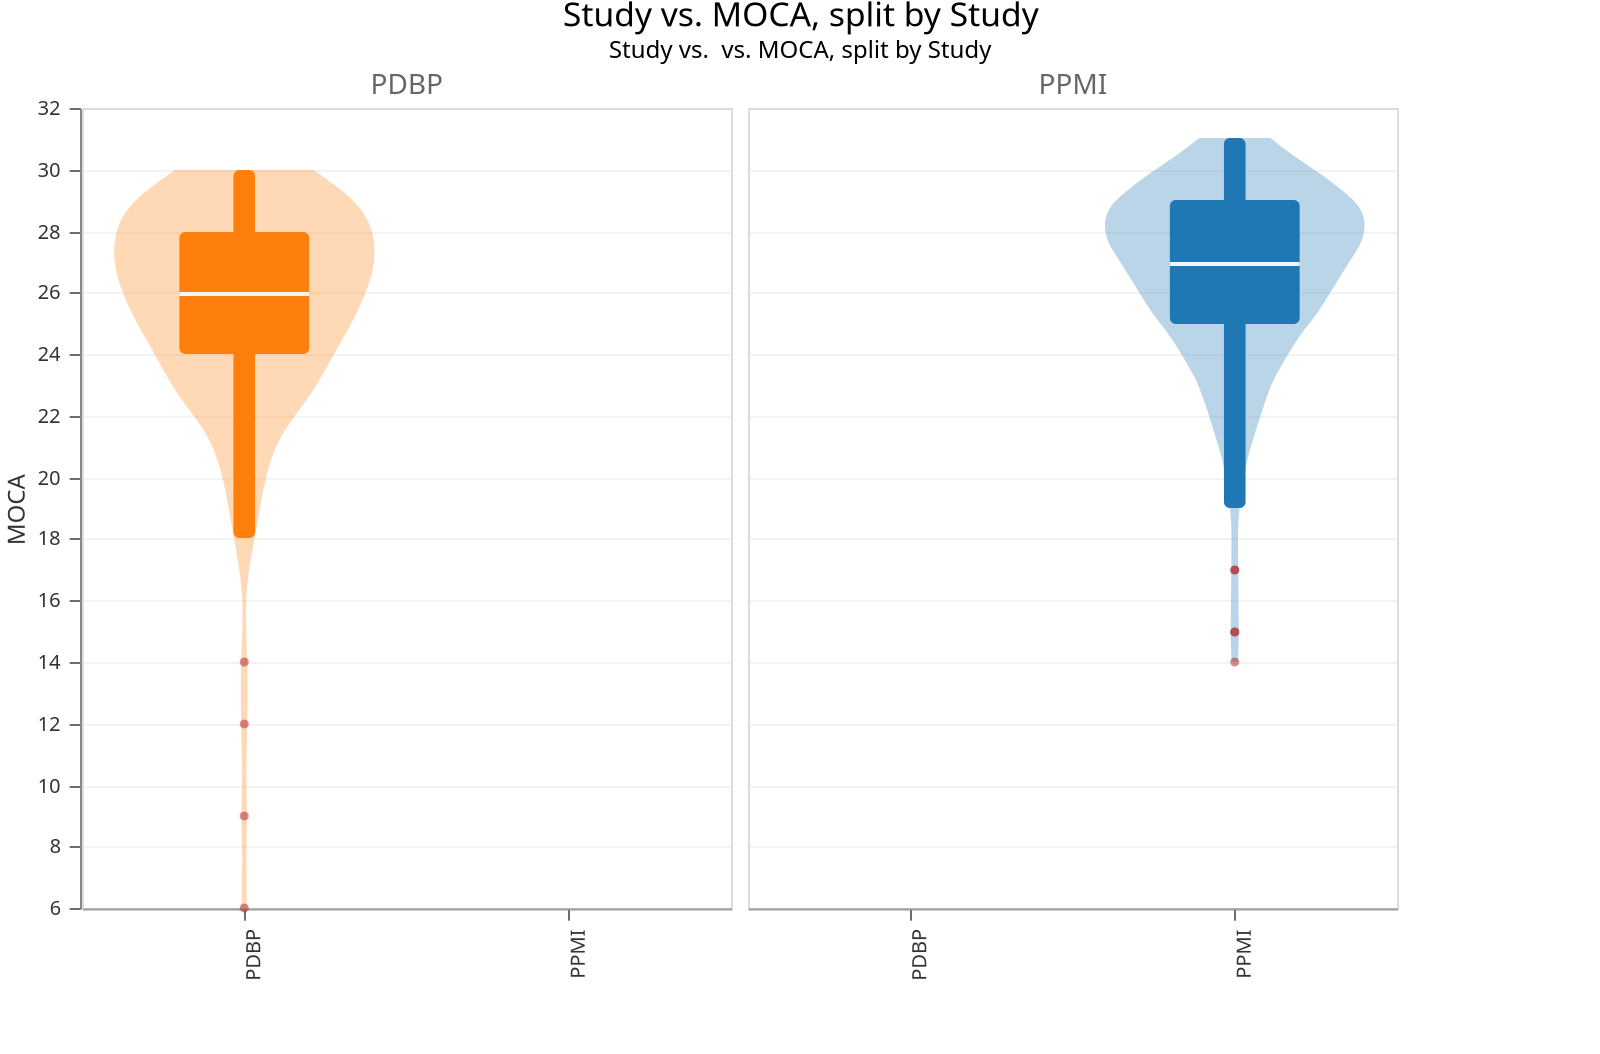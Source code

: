 {
    "autosize": "fit-x",
    "$schema": "https://vega.github.io/schema/vega/v5.json",
    "resize": true,
    "width": 800,
    "config": {
      "arc": {"fill": "#000"},
      "area": {"fill": "#333333b5"},
      "line": {"stroke": "#333333b5"},
      "path": {"stroke": "#333333b5"},
      "shape": {"stroke": "#333333b5"},
      "symbol": {"fill": "#333333b5", "size": 40},
      "axis": {
        "domain": false,
        "tickCount": 5,
        "gridColor": "#d5d5d5",
        "titleColor": "#333",
        "labelColor": "#333",
        "gridWidth": 1,
        "gridOpacity": 0.7,
        "labelLimit": {"signal": "label_limit"},
        "labelFontSize": {"signal": "AxisFontSize"},
        "labelPadding": 4,
        "tickColor": "#333333b5",
        "tickSize": 5.67,
        "titleFontSize": {"signal": "Axis_title_font_size"},
        "titleFontWeight": "normal"
      },
      "title": {
        "fontSize": {"signal": "Title_Font_Size"},
        "align":"center",

        "color": "#666",
        "fontWeight": "normal"
      },
      "legend": {
        "labelBaseline": "middle",
        "labelFontSize": {"signal": "Legend_Label_FontSize"},
        "bounds": "flush",
        "symbolSize": 100
      }
    },
    "signals": [
      {"name": "gene"},
      {
        "name": "Axis_title_font_size",
        "value": 12,
        "bind": {
          "element": "#Axis_title_font_size-itgnm",
          "input": "range",
          "min": 0,
          "max": 24,
          "step": 1
        }
      },
      {
        "name": "label_limit",
        "value": 200,
        "bind": {
          "element": "#label_limit-itgnm",
          "input": "range",
          "min": 0,
          "max": 300,
          "step": 20
        }
      },
      {
        "name": "Title_Font_Size",
        "value": 14,
        "bind": {
          "element": "#Title_Font_Size-itgnm",
          "input": "range",
          "min": 0,
          "max": 24,
          "step": 1
        }
      },
      {
        "name": "Legend_Label_FontSize",
        "value": 10,
        "bind": {
          "element": "#Legend_Label_FontSize-itgnm",
          "input": "range",
          "min": 0,
          "max": 24,
          "step": 1
        }
      },
      {
        "name": "Legend_Label_Width",
        "value": 200,
        "bind": {
          "element": "#Legend_Label_Width-itgnm",
          "input": "range",
          "min": 0,
          "max": 300,
          "step": 10
        }
      },
      {
        "name": "AxisFontSize",
        "value": 10,
        "bind": {
          "element": "#AxisFontSize-itgnm",
          "input": "range",
          "min": 0,
          "max": 24,
          "step": 1
        }
      },
      {
        "name": "Regression_",
        "value": false,
        "bind": {"input": "checkbox", "element": "#Regression_-itgnm"}
      },
      {
        "name": "Outliers_",
        "value": true,
        "bind": {"input": "checkbox", "element": "#Outliers_-itgnm"}
      },
      {
        "name": "Grid_Opacity",
        "value": 0.3,
        "bind": {
          "element": "#Grid_Opacity-itgnm",
          "input": "range",
          "min": 0,
          "max": 1,
          "step": 0.1
        }
      },
      {
        "name": "Grids_",
        "value": true,
        "bind": {"input": "checkbox", "element": "#Grids-itgnm"}
      },
      {
        "name": "Dashes_",
        "value": false,
        "bind": {"input": "checkbox", "element": "#Dashes_-itgnm"}
      },
      {"name": "Map_XY_Cat_", "value": true},
      {
        "name": "Points_",
        "value": true,
        "bind": {"input": "checkbox", "element": "#Points_-itgnm"}
      },
      {
        "name": "Boxplot_",
        "value": true,
        "bind": {"input": "checkbox", "element": "#Boxplot_-itgnm"}
      },
      {
        "name": "Stats_",
        "value": false,
        "bind": {"input": "checkbox", "element": "#Stats_-itgnm"}
      },
      {
        "name": "Contours_",
        "value": false,
        "bind": {"input": "checkbox", "element": "#Contours_-itgnm"}
      },
      {
        "name": "Histogram_Bins_Size",
        "value": 100,
        "bind": {
          "element": "#Histogram_Bins_Size-itgnm",
          "input": "range",
          "min": 10,
          "max": 300,
          "step": 25
        }
      },
      {"name": "Calculate", "value": false},
      {"name": "Encircle_Points", "value": "None"},
      {"name": "Point_Size", "value": "10"},
      {"name": "bandwidth", "value": -1},
      {"name": "resolve", "value": "shared"},
      {"name": "counts", "value": true},
      {"name": "mytitle"},
      {"name": "graph_sum_vars", "value": 0},
      {"name": "grids", "value": false},
      {"name": "test", "update": "sampleNormal()"},
      {"name": "col_header_fontsize", "value": 14},
      {
        "name": "height",
        "update": "rows_needed*chart_height+length(Y_Axis)*0+10*2",
        "on": [
          {
            "events": {
              "signal": "cols_used+'-'+rows_needed+'-'+Y_Axis+X_Axis+Facet_By+data('selectedFilter')"
            },
            "update": "rows_needed*chart_height+10*2"
          },
          {
            "events": {
              "signal": "Filter_Out_From!='None'|Filter_Out_From!='None'"
            },
            "update": "rows_needed*chart_height+100"
          }
        ]
      },
      {"name": "mwidth", "update": "width-margin*cols_used-40"},
      {
        "name": "subplot_width",
        "update": "if(mwidth/graphs_count>max_subplot_width,max_subplot_width,if(mwidth/graphs_count<min_subplot_width,min_subplot_width,mwidth/graphs_count))"
      },
      {"name": "Participant ID", "value": "PC1"},
      {
        "name": "X_Axis",
        "value": "Study",
        "bind": {
          "input": "select",
          "element": "#X_Axis-itgnm",
          "options": [
            "Study",
            "Diagnosis Baseline",
            "Diagnosis Latest",
            "Case Control Baseline",
            "Case Control Latest",
            "Sex",
            "Ethnicity",
            "Race",
            "Education",
            "Visit Name",
            "PC1",
            "PC2",
            "PC3",
            "PC4",
            "PC5",
            "Median Insert Size",
            "XIST",
            "Month",
            "UPSIT",
            "MOCA",
            "Age Baseline",
            "Pct Correct Strand",
            "Pct Ribosomal Bases",
            "Pct Usable Bases",
            "Plate",
            "RIN Value",
            "Strand Balance",
            "Total Reads",
            "Pct Chimeric Reads",
            "Pct Uniquely Mapped",
            "None"
          ]
        }
      },
      {
        "name": "Facet_By",
        "value": "Study",
        "bind": {
          "input": "select",
          "element": "#Facet_By-itgnm",
          "options": [
            "Study",
            "Diagnosis Baseline",
            "Diagnosis Latest",
            "Case Control Baseline",
            "Case Control Latest",
            "Sex",
            "Ethnicity",
            "Race",
            "Education",
            "Visit Name",
            "None"
          ]
        }
      },
      {
        "name": "Color_By",
        "value": "None",
        "bind": {
          "input": "select",
          "element": "#Color_By-itgnm",
          "options": [
            "Study",
            "Diagnosis Baseline",
            "Diagnosis Latest",
            "Case Control Baseline",
            "Case Control Latest",
            "Sex",
            "Ethnicity",
            "Race",
            "Education",
            "Visit Name",
            "PC1",
            "PC2",
            "PC3",
            "PC4",
            "PC5",
            "Median Insert Size",
            "XIST",
            "Month",
            "UPSIT",
            "MOCA",
            "Age Baseline",
            "Pct Correct Strand",
            "Pct Ribosomal Bases",
            "Pct Usable Bases",
            "Plate",
            "RIN Value",
            "Strand Balance",
            "Total Reads",
            "Pct Chimeric Reads",
            "Pct Uniquely Mapped",
            "None"
          ]
        }
      },
      {
        "name": "Y_Axis",
        "value": "MOCA",
        "bind": {
          "input": "select",
          "element": "#Y_Axis-itgnm",
          "options": [
            "TPM",
            "LogTPM",
            "Study",
            "Diagnosis Baseline",
            "Diagnosis Latest",
            "Case Control Baseline",
            "Case Control Latest",
            "Sex",
            "Ethnicity",
            "Race",
            "Education",
            "Visit Name",
            "PC1",
            "PC2",
            "PC3",
            "PC4",
            "PC5",
            "Median Insert Size",
            "XIST",
            "Month",
            "UPSIT",
            "MOCA",
            "Age Baseline",
            "Pct Correct Strand",
            "Pct Ribosomal Bases",
            "Pct Usable Bases",
            "Plate",
            "RIN Value",
            "Strand Balance",
            "Total Reads",
            "Pct Chimeric Reads",
            "Pct Uniquely Mapped",
            "None"
          ]
        }
      },
      {"name": "shape", "value": "None"},
      {
        "name": "Filter_Out_From",
        "value": "None",
        "bind": {
          "input": "select",
          "element": "#Filter_Out_From-itgnm",
          "options": [
            "Study",
            "Diagnosis Baseline",
            "Diagnosis Latest",
            "Case Control Baseline",
            "Case Control Latest",
            "Sex",
            "Ethnicity",
            "Race",
            "Education",
            "Visit Name",
            "None"
          ]
        }
      },
      {
        "name": "Filter_Additional",
        "value": "None",
        "bind": {
          "input": "select",
          "element": "#Filter_Additional-itgnm",
          "options": [
            "Study",
            "Diagnosis Baseline",
            "Diagnosis Latest",
            "Case Control Baseline",
            "Case Control Latest",
            "Sex",
            "Ethnicity",
            "Race",
            "Education",
            "Visit Name",
            "None"
          ]
        }
      },
      {"name": "calc", "update": "'init'"},
      {
        "name": "chart_height_min",
        "value": 400,
        "bind": {
          "element": "#chart_height_min-itgnm",
          "input": "range",
          "min": 50,
          "max": 1800,
          "step": 25
        }
      },
      {
        "name": "chart_height_mins",
        "update": "chart_height_min+length(Y_Axis)/50+length(X_Axis)/50"
      },
      {
        "name": "chart_height",
        "update": "if(show_scatter_graph||show_hist_graph,chart_height_mins,chart_height_mins)"
      },
      {"name": "min_subplot_width", "value": 15},
      {"name": "max_subplot_width", "value": 800},
      {"name": "graphs_per_row", "update": "max(1,width/min_subplot_width)"},
      {
        "name": "cols_used",
        "update": "if(graphs_count>=graphs_per_row,graphs_per_row,graphs_count)"
      },
      {"name": "rows_needed", "update": "ceil(graphs_count/graphs_per_row)"},
      {"name": "graphs_count", "update": "length(data('mcat_domain'))"},
      {"name": "ccat_count", "update": "length(data('ccat_domain'))"},
      {"name": "margin", "value": 6},
      {
        "name": "Violin_",
        "value": true,
        "bind": {"input": "checkbox", "element": "#Violin_-itgnm"}
      },
      {
        "name": "Hist_Scatter_Ratio",
        "value": 0.2,
        "bind": {
          "element": "#Hist_Scatter_Ratio-itgnm",
          "input": "range",
          "min": 0,
          "max": 1,
          "step": 0.1
        }
      },
      {"name": "LogX_", "value": false},
      {"name": "LogY_", "value": false},
      {
        "name": "Palette",
        "value": "category10",
        "bind": {
          "input": "select",
          "element": "#Palette-itgnm",
          "options": [
            "Viridis",
            "Magma",
            "Inferno",
            "Plasma",
            "Blues",
            "Greens",
            "Greys",
            "Purples",
            "Reds",
            "Oranges",
            "BlueOrange",
            "BrownBlueGreen",
            "PurpleGreen",
            "PinkYellowGreen",
            "PurpleOrange",
            "RedBlue",
            "RedGrey",
            "RedYellowBlue",
            "RedYellowGreen",
            "BlueGreen",
            "BluePurple",
            "GreenBlue",
            "OrangeRed",
            "PurpleBlueGreen",
            "PurpleBlue",
            "PurpleRed",
            "RedPurple",
            "YellowGreenBlue",
            "YellowGreen",
            "YellowOrangeBrown",
            "YellowOrangeRed",
            "category20"
          ]
        }
      },
      {
        "name": "Invert_Colors",
        "value": false,
        "bind": {"input": "checkbox", "element": "#Invert_Colors-itgnm"}
      },
      {"name": "reverse_color", "value": true},
      {"name": "Log Y Scale", "value": true},
      {"name": "points", "value": true},
      {"name": "Show_Titles", "value": true},
      {"name": "Reverse_Size", "value": true},
      {"name": "StrokeWidth", "value": 2},
      {"name": "Max_Point_Size", "value": 10},
      {"name": "Min_Point_Size", "value": 10},
      {"name": "ColorStroke1", "value": ""},
      {"name": "ordmax", "value": 15},
      {"name": "Xord", "update": "if(indata('tdata', 'Xstr', true),true,false)"},
      {
        "name": "Yord",
        "update": "if(Y_Axis=='None',true,if(indata('tdata', 'Ystr', true),true,false))"
      },
      {
        "name": "Cord",
        "update": "if(Color_By=='None',true,if(indata('tdata', 'Cstr', true),true,false))"
      },
      {
        "name": "Mord",
        "update": "if(Facet_By=='None',true,if(indata('tdata', 'Mstr', true),true,false))"
      },
      {
        "name": "Maximum_Facets",
        "value": 25
      },
      {"name": "fail", "update": "length(data('mcat_domain'))>Maximum_Facets"},
      {
        "name": "Clear_Filter",
        "value": true,
        "on": [
          {"events": "mouseup[!event.item]", "update": "true", "force": true}
        ]
      },
      {
        "name": "clickedFilter",
        "value": null,
        "on": [
          {
            "events": "@filterLegendlab:click, @filterLegendlab2:click,@optionsLegendlab:click,@optionsLegendlab:click,@options2Legendlab:click,@options2LegendGradient:click",
            "update": "{value: datum.value}",
            "force": true
          }
        ]
      },
      {
        "name": "show_box_graphs",
        "update": "Xord && !Yord && Y_Axis != 'None' && !fail"
      },
      {
        "name": "show_stacked_graphs",
        "update": "Xord && Y_Axis == 'None' && !fail"
      },
      {"name": "steps", "value": 30},
      {
        "name": "violin_width",
        "update": "0.8*subplot_width / length(data('xcat_domain'))"
      },
      {
        "name": "Hist_Scatter_Ratio2",
        "update": "if(Y_Axis != 'None',Hist_Scatter_Ratio,1)"
      },
      {
        "name": "show_hist_graph",
        "update": "(!Xord && Hist_Scatter_Ratio2!=0) || (Yord=='None')"
      },
      {
        "name": "show_scatter_graph",
        "update": "!Xord && Hist_Scatter_Ratio2!=1 && !Yord && Y_Axis != 'None'"
      },
      {
        "name": "show_grid_graphs",
        "update": "Xord && Yord && Y_Axis != 'None' && !fail && Map_XY_Cat_"
      },
      {
        "name": "hist_graph_height",
        "update": "chart_height*(Hist_Scatter_Ratio2)"
      },
      {"name": "scatter_graph_height", "update": "chart_height-hist_graph_height"}
    ],
    "data": [
      {
        "name": "mydata",
        "transform": [
          {"type": "formula", "as": "None", "expr": "'None'"},
          {"type": "formula", "as": "mycount", "expr": "1"},
          {"type": "formula", "as": "My_X_Value", "expr": "datum[X_Axis]"},
          {"type": "formula", "as": "My_Y_Value", "expr": "datum[Y_Axis]"},
          {"type": "formula", "as": "My_C_Value", "expr": "datum[Color_By]"},
          {"type": "formula", "as": "My_M_Value", "expr": "datum[Facet_By]"},
          {
            "type": "filter",
            "expr": "if(X_Axis != 'None',datum.My_X_Value != ' '&isValid(datum.My_X_Value),true)"
          },          
          {
            "type": "filter",
            "expr": "if(Y_Axis != 'None',isValid(datum.My_Y_Value)&datum.My_Y_Value != ' ',true)"
          },     
          {
            "type": "filter",
            "expr": "if(Facet_By != 'None',isValid(datum.My_M_Value)&datum.My_M_Value != ' ',true)"
          },                  
          {
            "type": "filter",
            "expr": "if(Color_By != 'None',isValid(datum.My_C_Value)&datum.My_C_Value != ' ',true)"
          },          
          {
            "type": "formula",
            "as": "Ystr",
            "expr": "!isFinite(toNumber(datum['My_Y_Value']))"
          },
          {
            "type": "formula",
            "as": "Xstr",
            "expr": "!isFinite(toNumber(datum['My_X_Value']))"
          },
          {
            "type": "formula",
            "as": "Mstr",
            "expr": "!isFinite(toNumber(datum['My_M_Value']))"
          },
          {
            "type": "formula",
            "as": "Cstr",
            "expr": "!isFinite(toNumber(datum['My_C_Value']))"
          }
        ],
        "values": [
          {
            "Case Control Latest": "Case",
            "Ethnicity": "Not Hispanic or Latino",
            "RIN Value": "9.3",
            "Uniquely Mapped Percent": "61.41",
            "Case Control Baseline": "Case",
            "XIST": "100.714",
            "Age Baseline": "71",
            "Median Insert Size": "300",
            "260/280 Ratio": "1.39",
            "LogTPM": "2.3799",
            "Pct Usable Bases": "0.490341",
            "TPM": 231.1,
            "HudsonAlphaName": "5104-SL-4735",
            "Strand Balance": "0.551048",
            "Race": "White",
            "Diagnosis Latest": "Idiopathic PD",
            "PC3": "-4.4518",
            "uid": "PP-3867-SVM6T1",
            "Pct Chimeric Reads": "0.5",
            "Diagnosis Baseline": "Idiopathic PD",
            "Education": "Less than 12 years",
            "Total Reads": "128458939",
            "Sex": "Female",
            "PC2": "5.0031",
            "Study": "PPMI",
            "PC1": "10.9711",
            "Plate": "P224",
            "Participant ID": "PP-3867",
            "Visit Name": "M6",
            "Multimapped Percent": "27.66",
            "None": "None",
            "mycount": 1,
            "My_X_Value": "10.9711",
            "My_Y_Value": "None",
            "My_C_Value": "Female",
            "My_M_Value": "Female",
            "Ystr": true,
            "Xstr": false,
            "Mstr": true,
            "Cstr": true
          },
          {
            "LogTPM": "2.0698",
            "Pct Usable Bases": "0.247226",
            "260/280 Ratio": "2.04",
            "Race": "White",
            "Diagnosis Latest": "Parkinson's Disease",
            "TPM": 108.7,
            "HudsonAlphaName": "5104-SL-6527",
            "Strand Balance": "0.723942",
            "Ethnicity": "Not Hispanic or Latino",
            "Case Control Latest": "Case",
            "XIST": "2.68105",
            "Median Insert Size": "315",
            "Age Baseline": "80",
            "RIN Value": "7",
            "Uniquely Mapped Percent": "42.04",
            "Case Control Baseline": "Case",
            "Total Reads": "141706173",
            "PC2": "-4.7660",
            "Sex": "Male",
            "Study": "PDBP",
            "Education": "Greater than 16 years",
            "PC1": "-5.4415",
            "Participant ID": "PD-PDMZ724XCN",
            "Plate": "P318",
            "Visit Name": "M18",
            "Multimapped Percent": "47.23",
            "uid": "PD-PDMZ724XCN-SVM18T1",
            "PC3": "-7.2684",
            "Pct Chimeric Reads": "0.31",
            "Diagnosis Baseline": "Parkinson's Disease",
            "None": "None",
            "mycount": 1,
            "My_X_Value": "-5.4415",
            "My_Y_Value": "None",
            "My_C_Value": "Male",
            "My_M_Value": "Male",
            "Ystr": true,
            "Xstr": false,
            "Mstr": true,
            "Cstr": true
          },
          {
            "Diagnosis Latest": "No PD Nor Other Neurological Disorder",
            "Race": "White",
            "TPM": 236.07,
            "HudsonAlphaName": "5104-SL-3403",
            "Strand Balance": "0.616528",
            "LogTPM": "2.3888",
            "Pct Usable Bases": "0.308719",
            "260/280 Ratio": "0.75",
            "Median Insert Size": "329",
            "Age Baseline": "61",
            "XIST": "3.32399",
            "RIN Value": "7.9",
            "Case Control Baseline": "Control",
            "Uniquely Mapped Percent": "61.05",
            "Ethnicity": "Not Hispanic or Latino",
            "Case Control Latest": "Control",
            "Participant ID": "PP-3115",
            "Plate": "P209",
            "PC1": "-7.5452",
            "Multimapped Percent": "30.46",
            "Visit Name": "M6",
            "Total Reads": "105807632",
            "PC2": "-0.1293",
            "Sex": "Male",
            "Study": "PPMI",
            "Education": "12-16 years",
            "Pct Chimeric Reads": "0.48",
            "Diagnosis Baseline": "No PD Nor Other Neurological Disorder",
            "uid": "PP-3115-SVM6T1",
            "PC3": "-1.6120",
            "None": "None",
            "mycount": 1,
            "My_X_Value": "-7.5452",
            "My_Y_Value": "None",
            "My_C_Value": "Male",
            "My_M_Value": "Male",
            "Ystr": true,
            "Xstr": false,
            "Mstr": true,
            "Cstr": true
          },
          {
            "TPM": 193.33,
            "Strand Balance": "0.501277",
            "HudsonAlphaName": "5104-SL-0426",
            "Diagnosis Latest": "Idiopathic PD",
            "Race": "White",
            "260/280 Ratio": "0.36",
            "LogTPM": "2.3055",
            "Pct Usable Bases": "0.383932",
            "RIN Value": "8.8",
            "Case Control Baseline": "Case",
            "Uniquely Mapped Percent": "78.37",
            "Median Insert Size": "302",
            "Age Baseline": "69",
            "XIST": "88.6619",
            "MOCA": "29",
            "Case Control Latest": "Case",
            "Ethnicity": "Not Hispanic or Latino",
            "Plate": "P105",
            "Participant ID": "PP-3604",
            "PC1": "8.2239",
            "Multimapped Percent": "14.42",
            "Visit Name": "M12",
            "Education": "12-16 years",
            "Total Reads": "100845085",
            "Study": "PPMI",
            "Sex": "Female",
            "PC2": "-1.6209",
            "Pct Chimeric Reads": "0.72",
            "Diagnosis Baseline": "Idiopathic PD",
            "PC3": "6.3571",
            "uid": "PP-3604-SVM12T1",
            "None": "None",
            "mycount": 1,
            "My_X_Value": "8.2239",
            "My_Y_Value": "None",
            "My_C_Value": "Female",
            "My_M_Value": "Female",
            "Ystr": true,
            "Xstr": false,
            "Mstr": true,
            "Cstr": true
          },
          {
            "TPM": 154.81,
            "Strand Balance": "0.503526",
            "HudsonAlphaName": "5104-SL-1960",
            "Diagnosis Latest": "Idiopathic PD",
            "Race": "White",
            "260/280 Ratio": "0.37",
            "LogTPM": "2.2137",
            "Pct Usable Bases": "0.391966",
            "RIN Value": "7.3",
            "Case Control Baseline": "Case",
            "Uniquely Mapped Percent": "77.61",
            "Median Insert Size": "281",
            "Age Baseline": "54",
            "XIST": "2.5927",
            "MOCA": "25",
            "Case Control Latest": "Case",
            "Ethnicity": "Not Hispanic or Latino",
            "Plate": "P121",
            "Participant ID": "PP-3522",
            "PC1": "-7.4058",
            "Multimapped Percent": "14.14",
            "Visit Name": "M12",
            "Education": "Greater than 16 years",
            "Total Reads": "118179796",
            "Study": "PPMI",
            "Sex": "Male",
            "PC2": "-1.5767",
            "Pct Chimeric Reads": "0.83",
            "Diagnosis Baseline": "Idiopathic PD",
            "PC3": "-2.0401",
            "uid": "PP-3522-SVM12T1",
            "None": "None",
            "mycount": 1,
            "My_X_Value": "-7.4058",
            "My_Y_Value": "None",
            "My_C_Value": "Male",
            "My_M_Value": "Male",
            "Ystr": true,
            "Xstr": false,
            "Mstr": true,
            "Cstr": true
          },
          {
            "Pct Usable Bases": "0.273311",
            "LogTPM": "2.1088",
            "260/280 Ratio": "1.28",
            "Race": "White",
            "Diagnosis Latest": "No PD Nor Other Neurological Disorder",
            "Strand Balance": "0.521653",
            "HudsonAlphaName": "5104-SL-3106",
            "TPM": 119.71,
            "Ethnicity": "Not Hispanic or Latino",
            "Case Control Latest": "Control",
            "MOCA": "28",
            "XIST": "60.5608",
            "Median Insert Size": "265",
            "Age Baseline": "62",
            "Uniquely Mapped Percent": "45.15",
            "Case Control Baseline": "Control",
            "RIN Value": "5",
            "Sex": "Female",
            "Study": "PPMI",
            "PC2": "-6.2116",
            "Total Reads": "132378439",
            "Education": "12-16 years",
            "Visit Name": "M12",
            "Multimapped Percent": "39.1",
            "PC1": "9.8958",
            "Plate": "P206",
            "Participant ID": "PP-50572",
            "uid": "PP-50572-SVM12T1",
            "PC3": "-9.0343",
            "Diagnosis Baseline": "No PD Nor Other Neurological Disorder",
            "Pct Chimeric Reads": "0.52",
            "None": "None",
            "mycount": 1,
            "My_X_Value": "9.8958",
            "My_Y_Value": "None",
            "My_C_Value": "Female",
            "My_M_Value": "Female",
            "Ystr": true,
            "Xstr": false,
            "Mstr": true,
            "Cstr": true
          },
          {
            "Race": "White",
            "Diagnosis Latest": "Parkinsonism",
            "TPM": 268.86,
            "Strand Balance": "0.573125",
            "HudsonAlphaName": "5104-SL-5806",
            "LogTPM": "2.4434",
            "Pct Usable Bases": "0.272589",
            "260/280 Ratio": "1.95",
            "Age Baseline": "70",
            "Median Insert Size": "257",
            "XIST": "32.5205",
            "MOCA": "23",
            "RIN Value": "4.3",
            "Case Control Baseline": "Other",
            "Uniquely Mapped Percent": "55.69",
            "Ethnicity": "Not Hispanic or Latino",
            "Case Control Latest": "Other",
            "Plate": "P310",
            "Participant ID": "PD-PDCT406CN9",
            "PC1": "7.0365",
            "Multimapped Percent": "23.6",
            "Visit Name": "M12",
            "Total Reads": "91655022",
            "Sex": "Female",
            "Study": "PDBP",
            "PC2": "-11.0665",
            "Education": "12-16 years",
            "Pct Chimeric Reads": "1.15",
            "Diagnosis Baseline": "Parkinsonism",
            "uid": "PD-PDCT406CN9-SVM12T1",
            "PC3": "4.4159",
            "None": "None",
            "mycount": 1,
            "My_X_Value": "7.0365",
            "My_Y_Value": "None",
            "My_C_Value": "Female",
            "My_M_Value": "Female",
            "Ystr": true,
            "Xstr": false,
            "Mstr": true,
            "Cstr": true
          },
          {
            "Pct Usable Bases": "0.404928",
            "LogTPM": "2.0316",
            "260/280 Ratio": "4.1",
            "Race": "White",
            "Diagnosis Latest": "Essential Tremor",
            "HudsonAlphaName": "5104-SL-0718",
            "Strand Balance": "0.512766",
            "TPM": 98.792,
            "Ethnicity": "Not Hispanic or Latino",
            "Case Control Latest": "Other",
            "MOCA": "30",
            "Median Insert Size": "277",
            "Age Baseline": "71",
            "XIST": "1.94411",
            "Case Control Baseline": "Control",
            "Uniquely Mapped Percent": "73.7",
            "RIN Value": "5.8",
            "PC2": "-3.1420",
            "Sex": "Male",
            "Study": "PPMI",
            "Total Reads": "75145095",
            "Education": "12-16 years",
            "Multimapped Percent": "19.74",
            "Visit Name": "M12",
            "Plate": "P108",
            "Participant ID": "PP-3071",
            "PC1": "-6.6884",
            "uid": "PP-3071-SVM12T1",
            "PC3": "-2.7206",
            "Diagnosis Baseline": "No PD Nor Other Neurological Disorder",
            "Pct Chimeric Reads": "0.63",
            "None": "None",
            "mycount": 1,
            "My_X_Value": "-6.6884",
            "My_Y_Value": "None",
            "My_C_Value": "Male",
            "My_M_Value": "Male",
            "Ystr": true,
            "Xstr": false,
            "Mstr": true,
            "Cstr": true
          },
          {
            "Strand Balance": "0.495251",
            "HudsonAlphaName": "5104-SL-2123",
            "TPM": 202.33,
            "Diagnosis Latest": "Idiopathic PD",
            "Race": "White",
            "260/280 Ratio": "2.26",
            "Pct Usable Bases": "0.42692",
            "LogTPM": "2.3244",
            "Case Control Baseline": "Case",
            "Uniquely Mapped Percent": "77.84",
            "UPSIT": "13",
            "RIN Value": "8.9",
            "MOCA": "20",
            "Age Baseline": "62",
            "Median Insert Size": "278",
            "XIST": "1.75916",
            "Case Control Latest": "Case",
            "Ethnicity": "Not Hispanic or Latino",
            "Multimapped Percent": "15.53",
            "Visit Name": "M0",
            "Plate": "P123",
            "Participant ID": "PP-3815",
            "PC1": "-7.9263",
            "Education": "12-16 years",
            "Study": "PPMI",
            "PC2": "1.7786",
            "Sex": "Male",
            "Total Reads": "120715143",
            "Diagnosis Baseline": "Idiopathic PD",
            "Pct Chimeric Reads": "0.69",
            "PC3": "1.4725",
            "uid": "PP-3815-BLM0T1",
            "None": "None",
            "mycount": 1,
            "My_X_Value": "-7.9263",
            "My_Y_Value": "None",
            "My_C_Value": "Male",
            "My_M_Value": "Male",
            "Ystr": true,
            "Xstr": false,
            "Mstr": true,
            "Cstr": true
          },
          {
            "Case Control Baseline": "Case",
            "Uniquely Mapped Percent": "70.64",
            "UPSIT": "16",
            "RIN Value": "7.2",
            "MOCA": "29",
            "Median Insert Size": "285",
            "Age Baseline": "72",
            "XIST": "1.5836",
            "Case Control Latest": "Case",
            "Ethnicity": "Not Hispanic or Latino",
            "HudsonAlphaName": "5104-SL-5694",
            "Strand Balance": "0.512846",
            "TPM": 172.06,
            "Diagnosis Latest": "Parkinson's Disease",
            "Race": "White",
            "260/280 Ratio": "2.08",
            "Pct Usable Bases": "0.408095",
            "LogTPM": "2.2572",
            "Diagnosis Baseline": "Parkinson's Disease",
            "Pct Chimeric Reads": "0.59",
            "PC3": "-1.8131",
            "uid": "PD-PDDE532JGE-SVM12T1",
            "Multimapped Percent": "19.74",
            "Visit Name": "M12",
            "Plate": "P309",
            "Participant ID": "PD-PDDE532JGE",
            "PC1": "-5.9565",
            "Education": "12-16 years",
            "Sex": "Male",
            "PC2": "1.2453",
            "Study": "PDBP",
            "Total Reads": "100745547",
            "None": "None",
            "mycount": 1,
            "My_X_Value": "-5.9565",
            "My_Y_Value": "None",
            "My_C_Value": "Male",
            "My_M_Value": "Male",
            "Ystr": true,
            "Xstr": false,
            "Mstr": true,
            "Cstr": true
          },
          {
            "Total Reads": "129025188",
            "PC2": "-1.4869",
            "Sex": "Male",
            "Study": "PPMI",
            "Education": "Greater than 16 years",
            "Participant ID": "PP-60044",
            "Plate": "P221",
            "PC1": "-6.5859",
            "Multimapped Percent": "22.86",
            "Visit Name": "M24",
            "uid": "PP-60044-SVM24T1",
            "PC3": "-4.6926",
            "Pct Chimeric Reads": "0.85",
            "Diagnosis Baseline": "Prodromal non-motor PD",
            "LogTPM": "2.3308",
            "Pct Usable Bases": "0.370979",
            "260/280 Ratio": "0.9",
            "Diagnosis Latest": "Prodromal non-motor PD",
            "Race": "White",
            "TPM": 205.46,
            "Strand Balance": "0.513269",
            "HudsonAlphaName": "5104-SL-4506",
            "Ethnicity": "Not Hispanic or Latino",
            "Case Control Latest": "Other",
            "Median Insert Size": "252",
            "Age Baseline": "73",
            "XIST": "1.40994",
            "MOCA": "24",
            "RIN Value": "8.3",
            "Case Control Baseline": "Other",
            "Uniquely Mapped Percent": "64.93",
            "None": "None",
            "mycount": 1,
            "My_X_Value": "-6.5859",
            "My_Y_Value": "None",
            "My_C_Value": "Male",
            "My_M_Value": "Male",
            "Ystr": true,
            "Xstr": false,
            "Mstr": true,
            "Cstr": true
          },
          {
            "260/280 Ratio": "1.75",
            "LogTPM": "2.3083",
            "Pct Usable Bases": "0.402451",
            "TPM": 194.65,
            "Strand Balance": "0.482769",
            "HudsonAlphaName": "5104-SL-2372",
            "Race": "White",
            "Diagnosis Latest": "Idiopathic PD",
            "Case Control Latest": "Case",
            "Ethnicity": "Not Hispanic or Latino",
            "RIN Value": "7.6",
            "Uniquely Mapped Percent": "74.29",
            "Case Control Baseline": "Case",
            "XIST": "106.24",
            "Median Insert Size": "293",
            "Age Baseline": "57",
            "MOCA": "30",
            "Education": "12-16 years",
            "Total Reads": "107739251",
            "Sex": "Female",
            "Study": "PPMI",
            "PC2": "-1.8796",
            "PC1": "9.4255",
            "Participant ID": "PP-3789",
            "Plate": "P126",
            "Visit Name": "M36",
            "Multimapped Percent": "19.9",
            "PC3": "1.2873",
            "uid": "PP-3789-SVM36T1",
            "Pct Chimeric Reads": "0.58",
            "Diagnosis Baseline": "Idiopathic PD",
            "None": "None",
            "mycount": 1,
            "My_X_Value": "9.4255",
            "My_Y_Value": "None",
            "My_C_Value": "Female",
            "My_M_Value": "Female",
            "Ystr": true,
            "Xstr": false,
            "Mstr": true,
            "Cstr": true
          },
          {
            "Multimapped Percent": "11.92",
            "Visit Name": "M24",
            "Participant ID": "PP-3060",
            "Plate": "P111",
            "PC1": "-7.8148",
            "Education": "12-16 years",
            "Study": "PPMI",
            "Sex": "Male",
            "PC2": "-5.0147",
            "Total Reads": "135384308",
            "Diagnosis Baseline": "Idiopathic PD",
            "Pct Chimeric Reads": "0.67",
            "PC3": "9.2671",
            "uid": "PP-3060-SVM24T1",
            "Strand Balance": "0.504061",
            "HudsonAlphaName": "5104-SL-0986",
            "TPM": 317.31,
            "Race": "White",
            "Diagnosis Latest": "Idiopathic PD",
            "260/280 Ratio": "5.31",
            "Pct Usable Bases": "0.34316",
            "LogTPM": "2.5133",
            "Case Control Baseline": "Case",
            "Uniquely Mapped Percent": "81.35",
            "RIN Value": "7.7",
            "MOCA": "29",
            "Age Baseline": "75",
            "Median Insert Size": "334",
            "XIST": "2.29474",
            "Case Control Latest": "Case",
            "Ethnicity": "Not Hispanic or Latino",
            "None": "None",
            "mycount": 1,
            "My_X_Value": "-7.8148",
            "My_Y_Value": "None",
            "My_C_Value": "Male",
            "My_M_Value": "Male",
            "Ystr": true,
            "Xstr": false,
            "Mstr": true,
            "Cstr": true
          },
          {
            "Education": "12-16 years",
            "Sex": "Male",
            "PC2": "-8.9381",
            "Study": "PPMI",
            "Total Reads": "140036587",
            "Multimapped Percent": "14.55",
            "Visit Name": "M24",
            "Plate": "P105",
            "Participant ID": "PP-3460",
            "PC1": "-8.2295",
            "PC3": "5.4025",
            "uid": "PP-3460-SVM24T1",
            "Diagnosis Baseline": "No PD Nor Other Neurological Disorder",
            "Pct Chimeric Reads": "1.52",
            "260/280 Ratio": "1.93",
            "Pct Usable Bases": "0.29194",
            "LogTPM": "2.2873",
            "HudsonAlphaName": "5104-SL-0399",
            "Strand Balance": "0.50981",
            "TPM": 185.05,
            "Race": "White",
            "Diagnosis Latest": "No PD Nor Other Neurological Disorder",
            "Case Control Latest": "Control",
            "Ethnicity": "Not Hispanic or Latino",
            "Case Control Baseline": "Control",
            "Uniquely Mapped Percent": "70.69",
            "RIN Value": "8.6",
            "MOCA": "30",
            "Age Baseline": "71",
            "Median Insert Size": "260",
            "XIST": "2.31734",
            "None": "None",
            "mycount": 1,
            "My_X_Value": "-8.2295",
            "My_Y_Value": "None",
            "My_C_Value": "Male",
            "My_M_Value": "Male",
            "Ystr": true,
            "Xstr": false,
            "Mstr": true,
            "Cstr": true
          },
          {
            "Ethnicity": "Not Hispanic or Latino",
            "Case Control Latest": "Case",
            "Age Baseline": "53",
            "Median Insert Size": "292",
            "XIST": "3.15403",
            "MOCA": "29",
            "UPSIT": "34",
            "RIN Value": "6.4",
            "Case Control Baseline": "Case",
            "Uniquely Mapped Percent": "75.67",
            "LogTPM": "2.065",
            "Pct Usable Bases": "0.338376",
            "260/280 Ratio": "1.93",
            "Diagnosis Latest": "Parkinson's Disease",
            "Race": "White",
            "TPM": 107.41,
            "HudsonAlphaName": "5104-SL-5986",
            "Strand Balance": "0.509702",
            "uid": "PD-PDLK184WGE-BLM0T1",
            "PC3": "3.8871",
            "Pct Chimeric Reads": "0.76",
            "Diagnosis Baseline": "Parkinson's Disease",
            "Total Reads": "123201429",
            "PC2": "-2.8764",
            "Study": "PDBP",
            "Sex": "Male",
            "Education": "12-16 years",
            "Participant ID": "PD-PDLK184WGE",
            "Plate": "P312",
            "PC1": "-7.8385",
            "Multimapped Percent": "16.14",
            "Visit Name": "M0",
            "None": "None",
            "mycount": 1,
            "My_X_Value": "-7.8385",
            "My_Y_Value": "None",
            "My_C_Value": "Male",
            "My_M_Value": "Male",
            "Ystr": true,
            "Xstr": false,
            "Mstr": true,
            "Cstr": true
          },
          {
            "Pct Usable Bases": "0.488334",
            "LogTPM": "2.3279",
            "260/280 Ratio": "1.77",
            "Race": "White",
            "Diagnosis Latest": "Idiopathic PD",
            "Strand Balance": "0.496356",
            "HudsonAlphaName": "5104-SL-1638",
            "TPM": 204.04,
            "Ethnicity": "Not Hispanic or Latino",
            "Case Control Latest": "Case",
            "MOCA": "29",
            "Median Insert Size": "285",
            "Age Baseline": "53",
            "XIST": "1.38236",
            "Case Control Baseline": "Case",
            "Uniquely Mapped Percent": "69.64",
            "RIN Value": "8.9",
            "Sex": "Male",
            "PC2": "5.4722",
            "Study": "PPMI",
            "Total Reads": "106199403",
            "Education": "12-16 years",
            "Multimapped Percent": "23.05",
            "Visit Name": "M36",
            "Plate": "P118",
            "Participant ID": "PP-4037",
            "PC1": "-8.0845",
            "uid": "PP-4037-SVM36T1",
            "PC3": "3.5909",
            "Diagnosis Baseline": "Idiopathic PD",
            "Pct Chimeric Reads": "0.64",
            "None": "None",
            "mycount": 1,
            "My_X_Value": "-8.0845",
            "My_Y_Value": "None",
            "My_C_Value": "Male",
            "My_M_Value": "Male",
            "Ystr": true,
            "Xstr": false,
            "Mstr": true,
            "Cstr": true
          },
          {
            "Diagnosis Baseline": "Parkinson's Disease",
            "Pct Chimeric Reads": "0.44",
            "uid": "PD-PDXW222GG2-BLM0T1",
            "PC3": "0.1490",
            "Multimapped Percent": "34.9",
            "Visit Name": "M0",
            "Plate": "P329",
            "Participant ID": "PD-PDXW222GG2",
            "PC1": "10.6923",
            "Sex": "Female",
            "PC2": "8.5802",
            "Study": "PDBP",
            "Total Reads": "98970195",
            "Education": "12-16 years",
            "MOCA": "24",
            "Median Insert Size": "327",
            "Age Baseline": "72",
            "XIST": "94.2241",
            "Case Control Baseline": "Case",
            "Uniquely Mapped Percent": "53.29",
            "UPSIT": "17",
            "RIN Value": "7.4",
            "Ethnicity": "Not Hispanic or Latino",
            "Case Control Latest": "Case",
            "Race": "White",
            "Diagnosis Latest": "Parkinson's Disease",
            "HudsonAlphaName": "5104-SL-7650",
            "Strand Balance": "0.619159",
            "TPM": 117.48,
            "Pct Usable Bases": "0.394291",
            "LogTPM": "2.1012",
            "260/280 Ratio": "2.11",
            "None": "None",
            "mycount": 1,
            "My_X_Value": "10.6923",
            "My_Y_Value": "None",
            "My_C_Value": "Female",
            "My_M_Value": "Female",
            "Ystr": true,
            "Xstr": false,
            "Mstr": true,
            "Cstr": true
          },
          {
            "LogTPM": "2.2218",
            "Pct Usable Bases": "0.198613",
            "260/280 Ratio": "2.19",
            "Race": "White",
            "Diagnosis Latest": "Parkinson's Disease",
            "TPM": 157.91,
            "HudsonAlphaName": "5104-SL-7906",
            "Strand Balance": "0.769219",
            "Ethnicity": "Not Hispanic or Latino",
            "Case Control Latest": "Case",
            "Median Insert Size": "327",
            "Age Baseline": "66",
            "XIST": "2.03507",
            "RIN Value": "6.6",
            "Case Control Baseline": "Case",
            "Uniquely Mapped Percent": "35.11",
            "Total Reads": "125531991",
            "Sex": "Male",
            "PC2": "1.4435",
            "Study": "PDBP",
            "Education": "Greater than 16 years",
            "Plate": "P332",
            "Participant ID": "PD-PDPV220PMT",
            "PC1": "-6.6728",
            "Multimapped Percent": "51.31",
            "Visit Name": "M6",
            "uid": "PD-PDPV220PMT-SVM6T1",
            "PC3": "-3.8983",
            "Pct Chimeric Reads": "0.27",
            "Diagnosis Baseline": "Parkinson's Disease",
            "None": "None",
            "mycount": 1,
            "My_X_Value": "-6.6728",
            "My_Y_Value": "None",
            "My_C_Value": "Male",
            "My_M_Value": "Male",
            "Ystr": true,
            "Xstr": false,
            "Mstr": true,
            "Cstr": true
          },
          {
            "PC2": "-11.6103",
            "Sex": "Female",
            "Study": "PPMI",
            "Total Reads": "107432437",
            "Education": "12-16 years",
            "Visit Name": "M0",
            "Multimapped Percent": "17.81",
            "PC1": "7.3624",
            "Participant ID": "PP-41170",
            "Plate": "P212",
            "uid": "PP-41170-BLM0T1",
            "PC3": "4.9970",
            "Diagnosis Baseline": "Idiopathic PD",
            "Pct Chimeric Reads": "1.33",
            "Pct Usable Bases": "0.28479",
            "LogTPM": "2.133",
            "260/280 Ratio": "1.61",
            "Diagnosis Latest": "Idiopathic PD",
            "Race": "White",
            "HudsonAlphaName": "5104-SL-3725",
            "Strand Balance": "0.525325",
            "TPM": 127.08,
            "Ethnicity": "Not Hispanic or Latino",
            "Case Control Latest": "Case",
            "MOCA": "23",
            "XIST": "63.1067",
            "Median Insert Size": "252",
            "Age Baseline": "90",
            "Uniquely Mapped Percent": "64.89",
            "Case Control Baseline": "Case",
            "RIN Value": "7.4",
            "UPSIT": "27",
            "None": "None",
            "mycount": 1,
            "My_X_Value": "7.3624",
            "My_Y_Value": "None",
            "My_C_Value": "Female",
            "My_M_Value": "Female",
            "Ystr": true,
            "Xstr": false,
            "Mstr": true,
            "Cstr": true
          },
          {
            "Ethnicity": "Not Hispanic or Latino",
            "Case Control Latest": "Case",
            "XIST": "4.48174",
            "Median Insert Size": "263",
            "Age Baseline": "64",
            "MOCA": "29",
            "RIN Value": "7.9",
            "UPSIT": "15",
            "Uniquely Mapped Percent": "73.28",
            "Case Control Baseline": "Case",
            "LogTPM": "2.4586",
            "Pct Usable Bases": "0.258894",
            "260/280 Ratio": "0.63",
            "Diagnosis Latest": "Idiopathic PD",
            "Race": "White",
            "TPM": 278.72,
            "HudsonAlphaName": "5104-SL-3088",
            "Strand Balance": "0.523254",
            "uid": "PP-40243-BLM0T1",
            "PC3": "3.4741",
            "Pct Chimeric Reads": "1.29",
            "Diagnosis Baseline": "Idiopathic PD",
            "Total Reads": "119153485",
            "PC2": "-12.6973",
            "Study": "PPMI",
            "Sex": "Male",
            "Education": "Greater than 16 years",
            "PC1": "-7.7363",
            "Participant ID": "PP-40243",
            "Plate": "P205",
            "Visit Name": "M0",
            "Multimapped Percent": "15.93",
            "None": "None",
            "mycount": 1,
            "My_X_Value": "-7.7363",
            "My_Y_Value": "None",
            "My_C_Value": "Male",
            "My_M_Value": "Male",
            "Ystr": true,
            "Xstr": false,
            "Mstr": true,
            "Cstr": true
          },
          {
            "Median Insert Size": "324",
            "Age Baseline": "45",
            "XIST": "128.188",
            "MOCA": "24",
            "RIN Value": "9.1",
            "Case Control Baseline": "Case",
            "Uniquely Mapped Percent": "75.41",
            "Ethnicity": "Not Hispanic or Latino",
            "Case Control Latest": "Case",
            "Race": "White",
            "Diagnosis Latest": "Idiopathic PD",
            "TPM": 459.37,
            "Strand Balance": "0.51148",
            "HudsonAlphaName": "5104-SL-3500",
            "LogTPM": "2.6704",
            "Pct Usable Bases": "0.418534",
            "260/280 Ratio": "1.14",
            "Pct Chimeric Reads": "0.68",
            "Diagnosis Baseline": "Idiopathic PD",
            "uid": "PP-3655-SVM12T1",
            "PC3": "6.3581",
            "Plate": "P210",
            "Participant ID": "PP-3655",
            "PC1": "9.2769",
            "Multimapped Percent": "18.55",
            "Visit Name": "M12",
            "Total Reads": "111511954",
            "Study": "PPMI",
            "PC2": "5.0237",
            "Sex": "Female",
            "Education": "12-16 years",
            "None": "None",
            "mycount": 1,
            "My_X_Value": "9.2769",
            "My_Y_Value": "None",
            "My_C_Value": "Female",
            "My_M_Value": "Female",
            "Ystr": true,
            "Xstr": false,
            "Mstr": true,
            "Cstr": true
          },
          {
            "260/280 Ratio": "2",
            "Pct Usable Bases": "0.260041",
            "LogTPM": "2.4357",
            "HudsonAlphaName": "5104-SL-7045",
            "Strand Balance": "0.526449",
            "TPM": 263.97,
            "Diagnosis Latest": "Parkinson's Disease",
            "Race": "White",
            "Case Control Latest": "Case",
            "Ethnicity": "Not Hispanic or Latino",
            "Uniquely Mapped Percent": "64.57",
            "Case Control Baseline": "Case",
            "RIN Value": "5.4",
            "UPSIT": "16",
            "MOCA": "29",
            "XIST": "51.6486",
            "Age Baseline": "65",
            "Median Insert Size": "243",
            "Education": "12-16 years",
            "PC2": "-14.5267",
            "Study": "PDBP",
            "Sex": "Female",
            "Total Reads": "105799638",
            "Visit Name": "M24",
            "Multimapped Percent": "18.32",
            "PC1": "9.1445",
            "Participant ID": "PD-PDKB930EMD",
            "Plate": "P323",
            "PC3": "1.5694",
            "uid": "PD-PDKB930EMD-SVM24T1",
            "Diagnosis Baseline": "Parkinson's Disease",
            "Pct Chimeric Reads": "1.31",
            "None": "None",
            "mycount": 1,
            "My_X_Value": "9.1445",
            "My_Y_Value": "None",
            "My_C_Value": "Female",
            "My_M_Value": "Female",
            "Ystr": true,
            "Xstr": false,
            "Mstr": true,
            "Cstr": true
          },
          {
            "Visit Name": "M12",
            "Multimapped Percent": "16.02",
            "PC1": "-8.0434",
            "Participant ID": "PP-3834",
            "Plate": "P126",
            "Education": "Less than 12 years",
            "Sex": "Male",
            "Study": "PPMI",
            "PC2": "-2.3284",
            "Total Reads": "146812717",
            "Diagnosis Baseline": "Idiopathic PD",
            "Pct Chimeric Reads": "0.72",
            "PC3": "3.1102",
            "uid": "PP-3834-SVM12T1",
            "HudsonAlphaName": "5104-SL-2412",
            "Strand Balance": "0.503488",
            "TPM": 202.28,
            "Diagnosis Latest": "Idiopathic PD",
            "Race": "White",
            "260/280 Ratio": "2",
            "Pct Usable Bases": "0.384316",
            "LogTPM": "2.3243",
            "Uniquely Mapped Percent": "77.52",
            "Case Control Baseline": "Case",
            "RIN Value": "8.5",
            "MOCA": "26",
            "XIST": "3.2131",
            "Age Baseline": "68",
            "Median Insert Size": "294",
            "Case Control Latest": "Case",
            "Ethnicity": "Not Hispanic or Latino",
            "None": "None",
            "mycount": 1,
            "My_X_Value": "-8.0434",
            "My_Y_Value": "None",
            "My_C_Value": "Male",
            "My_M_Value": "Male",
            "Ystr": true,
            "Xstr": false,
            "Mstr": true,
            "Cstr": true
          },
          {
            "260/280 Ratio": "2.09",
            "Pct Usable Bases": "0.279844",
            "LogTPM": "2.284",
            "HudsonAlphaName": "5104-SL-8657",
            "Strand Balance": "0.625993",
            "TPM": 183.56,
            "Race": "White",
            "Diagnosis Latest": "Parkinson's Disease",
            "Case Control Latest": "Case",
            "Ethnicity": "Not Hispanic or Latino",
            "Case Control Baseline": "Case",
            "Uniquely Mapped Percent": "58.27",
            "UPSIT": "14",
            "RIN Value": "7.1",
            "MOCA": "23",
            "Age Baseline": "74",
            "Median Insert Size": "322",
            "XIST": "81.7427",
            "Education": "12-16 years",
            "Study": "PDBP",
            "PC2": "-2.4912",
            "Sex": "Female",
            "Total Reads": "137869433",
            "Multimapped Percent": "32.51",
            "Visit Name": "M12",
            "Participant ID": "PD-PDHJ711VAX",
            "Plate": "P340",
            "PC1": "10.1104",
            "PC3": "1.2733",
            "uid": "PD-PDHJ711VAX-SVM12T1",
            "Diagnosis Baseline": "Parkinson's Disease",
            "Pct Chimeric Reads": "0.54",
            "None": "None",
            "mycount": 1,
            "My_X_Value": "10.1104",
            "My_Y_Value": "None",
            "My_C_Value": "Female",
            "My_M_Value": "Female",
            "Ystr": true,
            "Xstr": false,
            "Mstr": true,
            "Cstr": true
          },
          {
            "Race": "White",
            "Diagnosis Latest": "Idiopathic PD",
            "Strand Balance": "0.684466",
            "HudsonAlphaName": "5104-SL-8922",
            "TPM": 262.7,
            "Pct Usable Bases": "0.335237",
            "LogTPM": "2.4337",
            "260/280 Ratio": "1.73",
            "XIST": "40.7434",
            "Median Insert Size": "313",
            "Age Baseline": "65",
            "Uniquely Mapped Percent": "46.13",
            "Case Control Baseline": "Case",
            "RIN Value": "7.2",
            "Ethnicity": "Not Hispanic or Latino",
            "Case Control Latest": "Case",
            "Visit Name": "M0",
            "Multimapped Percent": "45.32",
            "PC1": "11.2995",
            "Plate": "P343",
            "Participant ID": "BF-1140",
            "Sex": "Female",
            "Study": "BioFIND",
            "PC2": "7.2153",
            "Total Reads": "92997358",
            "Education": "12-16 years",
            "Diagnosis Baseline": "Idiopathic PD",
            "Pct Chimeric Reads": "0.35",
            "uid": "BF-1140-SVM0_5T1",
            "PC3": "-6.4944",
            "None": "None",
            "mycount": 1,
            "My_X_Value": "11.2995",
            "My_Y_Value": "None",
            "My_C_Value": "Female",
            "My_M_Value": "Female",
            "Ystr": true,
            "Xstr": false,
            "Mstr": true,
            "Cstr": true
          },
          {
            "Education": "12-16 years",
            "Total Reads": "136452431",
            "Study": "PPMI",
            "PC2": "-0.5492",
            "Sex": "Male",
            "Plate": "P221",
            "Participant ID": "PP-40511",
            "PC1": "-6.9280",
            "Multimapped Percent": "19.89",
            "Visit Name": "M0",
            "PC3": "2.0924",
            "uid": "PP-40511-BLM0T1",
            "Pct Chimeric Reads": "0.79",
            "Diagnosis Baseline": "Idiopathic PD",
            "260/280 Ratio": "1.43",
            "LogTPM": "2.4181",
            "Pct Usable Bases": "0.393064",
            "TPM": 253.13,
            "HudsonAlphaName": "5104-SL-4510",
            "Strand Balance": "0.512257",
            "Race": "White",
            "Diagnosis Latest": "Idiopathic PD",
            "Case Control Latest": "Case",
            "Ethnicity": "Not Hispanic or Latino",
            "UPSIT": "10",
            "RIN Value": "8.3",
            "Case Control Baseline": "Case",
            "Uniquely Mapped Percent": "69.98",
            "Median Insert Size": "266",
            "Age Baseline": "67",
            "XIST": "2.06704",
            "MOCA": "28",
            "None": "None",
            "mycount": 1,
            "My_X_Value": "-6.9280",
            "My_Y_Value": "None",
            "My_C_Value": "Male",
            "My_M_Value": "Male",
            "Ystr": true,
            "Xstr": false,
            "Mstr": true,
            "Cstr": true
          },
          {
            "Plate": "P338",
            "Participant ID": "PD-PDNG824DJK",
            "PC1": "9.6804",
            "Multimapped Percent": "33.53",
            "Visit Name": "M0",
            "Education": "12-16 years",
            "Total Reads": "129835044",
            "Study": "PDBP",
            "PC2": "-5.8433",
            "Sex": "Female",
            "Pct Chimeric Reads": "0.5",
            "Diagnosis Baseline": "Parkinson's Disease",
            "PC3": "0.9035",
            "uid": "PD-PDNG824DJK-BLM0T1",
            "TPM": 209.48,
            "Strand Balance": "0.646121",
            "HudsonAlphaName": "5104-SL-8459",
            "Diagnosis Latest": "Parkinson's Disease",
            "Race": "White",
            "260/280 Ratio": "2.13",
            "LogTPM": "2.3389",
            "Pct Usable Bases": "0.25107",
            "UPSIT": "19",
            "RIN Value": "8.4",
            "Case Control Baseline": "Case",
            "Uniquely Mapped Percent": "58.09",
            "Median Insert Size": "344",
            "Age Baseline": "69",
            "XIST": "95.5909",
            "MOCA": "28",
            "Case Control Latest": "Case",
            "Ethnicity": "Not Hispanic or Latino",
            "None": "None",
            "mycount": 1,
            "My_X_Value": "9.6804",
            "My_Y_Value": "None",
            "My_C_Value": "Female",
            "My_M_Value": "Female",
            "Ystr": true,
            "Xstr": false,
            "Mstr": true,
            "Cstr": true
          },
          {
            "Education": "12-16 years",
            "Study": "PPMI",
            "PC2": "1.9774",
            "Sex": "Male",
            "Total Reads": "122783184",
            "Multimapped Percent": "33.02",
            "Visit Name": "M12",
            "Plate": "P125",
            "Participant ID": "PP-3756",
            "PC1": "-5.8109",
            "PC3": "-8.8891",
            "uid": "PP-3756-SVM12T1",
            "Diagnosis Baseline": "No PD Nor Other Neurological Disorder",
            "Pct Chimeric Reads": "0.43",
            "260/280 Ratio": "1.96",
            "Pct Usable Bases": "0.395088",
            "LogTPM": "2.2665",
            "Strand Balance": "0.589281",
            "HudsonAlphaName": "5104-SL-2263",
            "TPM": 175.97,
            "Diagnosis Latest": "No PD Nor Other Neurological Disorder",
            "Race": "White",
            "Case Control Latest": "Control",
            "Ethnicity": "Not Hispanic or Latino",
            "Case Control Baseline": "Control",
            "Uniquely Mapped Percent": "59.71",
            "RIN Value": "7.1",
            "MOCA": "27",
            "Age Baseline": "65",
            "Median Insert Size": "296",
            "XIST": "2.36353",
            "None": "None",
            "mycount": 1,
            "My_X_Value": "-5.8109",
            "My_Y_Value": "None",
            "My_C_Value": "Male",
            "My_M_Value": "Male",
            "Ystr": true,
            "Xstr": false,
            "Mstr": true,
            "Cstr": true
          },
          {
            "Plate": "P207",
            "Participant ID": "PP-52355",
            "PC1": "8.9686",
            "Multimapped Percent": "20.45",
            "Visit Name": "M6",
            "Total Reads": "132320688",
            "PC2": "-9.7296",
            "Study": "PPMI",
            "Sex": "Female",
            "Education": "Greater than 16 years",
            "Pct Chimeric Reads": "0.64",
            "Diagnosis Baseline": "No PD Nor Other Neurological Disorder",
            "uid": "PP-52355-SVM6T1",
            "PC3": "-1.9011",
            "Diagnosis Latest": "No PD Nor Other Neurological Disorder",
            "Race": "White",
            "TPM": 125.01,
            "Strand Balance": "0.493897",
            "HudsonAlphaName": "5104-SL-3197",
            "LogTPM": "2.1263",
            "Pct Usable Bases": "0.356292",
            "260/280 Ratio": "1.01",
            "Median Insert Size": "331",
            "Age Baseline": "67",
            "XIST": "63.5016",
            "RIN Value": "1",
            "Case Control Baseline": "Control",
            "Uniquely Mapped Percent": "68.42",
            "Ethnicity": "Not Hispanic or Latino",
            "Case Control Latest": "Control",
            "None": "None",
            "mycount": 1,
            "My_X_Value": "8.9686",
            "My_Y_Value": "None",
            "My_C_Value": "Female",
            "My_M_Value": "Female",
            "Ystr": true,
            "Xstr": false,
            "Mstr": true,
            "Cstr": true
          },
          {
            "PC1": "11.0335",
            "Participant ID": "PD-PDEE832YU2",
            "Plate": "P338",
            "Visit Name": "M24",
            "Multimapped Percent": "48.85",
            "Total Reads": "103800297",
            "PC2": "-1.1012",
            "Sex": "Female",
            "Study": "PDBP",
            "Education": "12-16 years",
            "Pct Chimeric Reads": "0.26",
            "Diagnosis Baseline": "Parkinson's Disease",
            "uid": "PD-PDEE832YU2-SVM24T1",
            "PC3": "-8.7240",
            "Race": "White",
            "Diagnosis Latest": "Parkinson's Disease",
            "TPM": 201.26,
            "HudsonAlphaName": "5104-SL-8499",
            "Strand Balance": "0.730239",
            "LogTPM": "2.3222",
            "Pct Usable Bases": "0.268958",
            "260/280 Ratio": "2.1",
            "XIST": "62.5485",
            "Median Insert Size": "331",
            "Age Baseline": "63",
            "MOCA": "26",
            "RIN Value": "8.7",
            "UPSIT": "0",
            "Uniquely Mapped Percent": "42.58",
            "Case Control Baseline": "Case",
            "Ethnicity": "Not Hispanic or Latino",
            "Case Control Latest": "Case",
            "None": "None",
            "mycount": 1,
            "My_X_Value": "11.0335",
            "My_Y_Value": "None",
            "My_C_Value": "Female",
            "My_M_Value": "Female",
            "Ystr": true,
            "Xstr": false,
            "Mstr": true,
            "Cstr": true
          },
          {
            "Visit Name": "M6",
            "Multimapped Percent": "27.67",
            "PC1": "9.5473",
            "Plate": "P206",
            "Participant ID": "PP-41664",
            "Sex": "Female",
            "PC2": "-4.6091",
            "Study": "PPMI",
            "Total Reads": "121686106",
            "Education": "Greater than 16 years",
            "Diagnosis Baseline": "Idiopathic PD",
            "Pct Chimeric Reads": "0.7",
            "uid": "PP-41664-SVM6T1",
            "PC3": "-3.2754",
            "Race": "White",
            "Diagnosis Latest": "Idiopathic PD",
            "HudsonAlphaName": "5104-SL-3111",
            "Strand Balance": "0.484877",
            "TPM": 140.6,
            "Pct Usable Bases": "0.337861",
            "LogTPM": "2.1742",
            "260/280 Ratio": "0.85",
            "XIST": "71.8708",
            "Age Baseline": "72",
            "Median Insert Size": "259",
            "Uniquely Mapped Percent": "60.1",
            "Case Control Baseline": "Case",
            "RIN Value": "1",
            "Ethnicity": "Not Hispanic or Latino",
            "Case Control Latest": "Case",
            "None": "None",
            "mycount": 1,
            "My_X_Value": "9.5473",
            "My_Y_Value": "None",
            "My_C_Value": "Female",
            "My_M_Value": "Female",
            "Ystr": true,
            "Xstr": false,
            "Mstr": true,
            "Cstr": true
          },
          {
            "HudsonAlphaName": "5104-SL-7665",
            "Strand Balance": "0.652053",
            "TPM": 161.59,
            "Diagnosis Latest": "No PD Nor Other Neurological Disorder",
            "Race": "White",
            "260/280 Ratio": "2",
            "Pct Usable Bases": "0.188946",
            "LogTPM": "2.2313",
            "Uniquely Mapped Percent": "54.95",
            "Case Control Baseline": "Control",
            "RIN Value": "6.6",
            "UPSIT": "35",
            "MOCA": "30",
            "XIST": "50.4434",
            "Age Baseline": "47",
            "Median Insert Size": "295",
            "Case Control Latest": "Control",
            "Ethnicity": "Not Hispanic or Latino",
            "Visit Name": "M0",
            "Multimapped Percent": "30.85",
            "PC1": "8.9970",
            "Participant ID": "PD-PDDY096RP8",
            "Plate": "P329",
            "Education": "12-16 years",
            "Study": "PDBP",
            "PC2": "-13.5038",
            "Sex": "Female",
            "Total Reads": "121703517",
            "Diagnosis Baseline": "No PD Nor Other Neurological Disorder",
            "Pct Chimeric Reads": "0.86",
            "PC3": "0.6970",
            "uid": "PD-PDDY096RP8-BLM0T1",
            "None": "None",
            "mycount": 1,
            "My_X_Value": "8.9970",
            "My_Y_Value": "None",
            "My_C_Value": "Female",
            "My_M_Value": "Female",
            "Ystr": true,
            "Xstr": false,
            "Mstr": true,
            "Cstr": true
          },
          {
            "Ethnicity": "Not Hispanic or Latino",
            "Case Control Latest": "Case",
            "XIST": "1.1388",
            "Age Baseline": "73",
            "Median Insert Size": "315",
            "MOCA": "25",
            "RIN Value": "7.2",
            "UPSIT": "11",
            "Uniquely Mapped Percent": "60.92",
            "Case Control Baseline": "Case",
            "LogTPM": "2.3609",
            "Pct Usable Bases": "0.361762",
            "260/280 Ratio": "2.2",
            "Diagnosis Latest": "Parkinson's Disease",
            "Race": "White",
            "TPM": 220.84,
            "HudsonAlphaName": "5104-SL-5907",
            "Strand Balance": "0.589427",
            "uid": "PD-PDCJ149XWQ-BLM0T1",
            "PC3": "1.3313",
            "Pct Chimeric Reads": "0.51",
            "Diagnosis Baseline": "Parkinson's Disease",
            "Total Reads": "125828942",
            "PC2": "6.4261",
            "Sex": "Male",
            "Study": "PDBP",
            "Education": "12-16 years",
            "PC1": "-7.6984",
            "Participant ID": "PD-PDCJ149XWQ",
            "Plate": "P311",
            "Visit Name": "M0",
            "Multimapped Percent": "29.96",
            "None": "None",
            "mycount": 1,
            "My_X_Value": "-7.6984",
            "My_Y_Value": "None",
            "My_C_Value": "Male",
            "My_M_Value": "Male",
            "Ystr": true,
            "Xstr": false,
            "Mstr": true,
            "Cstr": true
          },
          {
            "Total Reads": "106668617",
            "Sex": "Male",
            "PC2": "5.7320",
            "Study": "PDBP",
            "Education": "12-16 years",
            "Plate": "P308",
            "Participant ID": "PD-PDZD416AMC",
            "PC1": "-4.4860",
            "Multimapped Percent": "38.6",
            "Visit Name": "M0",
            "uid": "PD-PDZD416AMC-BLM0T1",
            "PC3": "-12.5484",
            "Pct Chimeric Reads": "0.38",
            "Diagnosis Baseline": "Multiple System Atrophy",
            "LogTPM": "2.0991",
            "Pct Usable Bases": "0.427149",
            "260/280 Ratio": "2.06",
            "Race": "White",
            "Diagnosis Latest": "Multiple System Atrophy",
            "TPM": 116.88,
            "HudsonAlphaName": "5104-SL-5659",
            "Strand Balance": "0.597294",
            "Ethnicity": "Not Hispanic or Latino",
            "Case Control Latest": "Other",
            "Median Insert Size": "280",
            "Age Baseline": "63",
            "XIST": "0.505837",
            "MOCA": "23",
            "UPSIT": "32",
            "RIN Value": "8.9",
            "Case Control Baseline": "Other",
            "Uniquely Mapped Percent": "51.26",
            "None": "None",
            "mycount": 1,
            "My_X_Value": "-4.4860",
            "My_Y_Value": "None",
            "My_C_Value": "Male",
            "My_M_Value": "Male",
            "Ystr": true,
            "Xstr": false,
            "Mstr": true,
            "Cstr": true
          },
          {
            "RIN Value": "6.4",
            "Case Control Baseline": "Case",
            "Uniquely Mapped Percent": "80.55",
            "Age Baseline": "34",
            "Median Insert Size": "243",
            "XIST": "71.1635",
            "MOCA": "29",
            "Case Control Latest": "Case",
            "Ethnicity": "Not Hispanic or Latino",
            "TPM": 197.54,
            "HudsonAlphaName": "5104-SL-1642",
            "Strand Balance": "0.495582",
            "Diagnosis Latest": "Idiopathic PD",
            "Race": "White",
            "260/280 Ratio": "0.63",
            "LogTPM": "2.3145",
            "Pct Usable Bases": "0.189799",
            "Pct Chimeric Reads": "1.71",
            "Diagnosis Baseline": "Idiopathic PD",
            "PC3": "14.8461",
            "uid": "PP-3226-SVM24T1",
            "Participant ID": "PP-3226",
            "Plate": "P118",
            "PC1": "5.6483",
            "Multimapped Percent": "8.18",
            "Visit Name": "M24",
            "Education": "12-16 years",
            "Total Reads": "119569329",
            "Study": "PPMI",
            "PC2": "-20.6277",
            "Sex": "Female",
            "None": "None",
            "mycount": 1,
            "My_X_Value": "5.6483",
            "My_Y_Value": "None",
            "My_C_Value": "Female",
            "My_M_Value": "Female",
            "Ystr": true,
            "Xstr": false,
            "Mstr": true,
            "Cstr": true
          },
          {
            "Participant ID": "PD-PDYH176ZFA",
            "Plate": "P323",
            "PC1": "-8.4955",
            "Multimapped Percent": "20",
            "Visit Name": "M0",
            "Education": "12-16 years",
            "Total Reads": "127320520",
            "PC2": "3.8548",
            "Sex": "Male",
            "Study": "PDBP",
            "Pct Chimeric Reads": "0.7",
            "Diagnosis Baseline": "No PD Nor Other Neurological Disorder",
            "PC3": "5.3159",
            "uid": "PD-PDYH176ZFA-BLM0T1",
            "TPM": 253.92,
            "Strand Balance": "0.522881",
            "HudsonAlphaName": "5104-SL-7098",
            "Race": "White",
            "Diagnosis Latest": "No PD Nor Other Neurological Disorder",
            "260/280 Ratio": "2.11",
            "LogTPM": "2.4194",
            "Pct Usable Bases": "0.375442",
            "UPSIT": "35",
            "RIN Value": "7.7",
            "Case Control Baseline": "Control",
            "Uniquely Mapped Percent": "71.43",
            "Age Baseline": "79",
            "Median Insert Size": "285",
            "XIST": "2.44498",
            "MOCA": "27",
            "Case Control Latest": "Control",
            "Ethnicity": "Not Hispanic or Latino",
            "None": "None",
            "mycount": 1,
            "My_X_Value": "-8.4955",
            "My_Y_Value": "None",
            "My_C_Value": "Male",
            "My_M_Value": "Male",
            "Ystr": true,
            "Xstr": false,
            "Mstr": true,
            "Cstr": true
          },
          {
            "Diagnosis Baseline": "No PD Nor Other Neurological Disorder",
            "Pct Chimeric Reads": "0.47",
            "PC3": "-3.2870",
            "uid": "PD-PDTR736UMN-SVM6T1",
            "Visit Name": "M6",
            "Multimapped Percent": "27.82",
            "PC1": "10.7046",
            "Plate": "P320",
            "Participant ID": "PD-PDTR736UMN",
            "Education": "12-16 years",
            "Study": "PDBP",
            "PC2": "0.5172",
            "Sex": "Female",
            "Total Reads": "159340744",
            "Uniquely Mapped Percent": "64.6",
            "Case Control Baseline": "Control",
            "RIN Value": "7.5",
            "XIST": "122.924",
            "Age Baseline": "53",
            "Median Insert Size": "349",
            "Case Control Latest": "Control",
            "Ethnicity": "Unknown",
            "HudsonAlphaName": "5104-SL-6729",
            "Strand Balance": "0.561724",
            "TPM": 276.81,
            "Diagnosis Latest": "No PD Nor Other Neurological Disorder",
            "Race": "White",
            "260/280 Ratio": "2.15",
            "Pct Usable Bases": "0.41693",
            "LogTPM": "2.4557",
            "None": "None",
            "mycount": 1,
            "My_X_Value": "10.7046",
            "My_Y_Value": "None",
            "My_C_Value": "Female",
            "My_M_Value": "Female",
            "Ystr": true,
            "Xstr": false,
            "Mstr": true,
            "Cstr": true
          },
          {
            "LogTPM": "2.222",
            "Pct Usable Bases": "0.3944",
            "260/280 Ratio": "2.05",
            "Diagnosis Latest": "No PD Nor Other Neurological Disorder",
            "Race": "White",
            "TPM": 157.97,
            "Strand Balance": "0.51582",
            "HudsonAlphaName": "5104-SL-5734",
            "Ethnicity": "Not Hispanic or Latino",
            "Case Control Latest": "Control",
            "Age Baseline": "61",
            "Median Insert Size": "273",
            "XIST": "108.093",
            "MOCA": "27",
            "UPSIT": "38",
            "RIN Value": "8.6",
            "Case Control Baseline": "Control",
            "Uniquely Mapped Percent": "72.54",
            "Total Reads": "91151394",
            "Study": "PDBP",
            "PC2": "3.1580",
            "Sex": "Female",
            "Education": "12-16 years",
            "Participant ID": "PD-PDBZ122RTN",
            "Plate": "P309",
            "PC1": "8.9625",
            "Multimapped Percent": "18.52",
            "Visit Name": "M0",
            "uid": "PD-PDBZ122RTN-BLM0T1",
            "PC3": "7.0778",
            "Pct Chimeric Reads": "0.62",
            "Diagnosis Baseline": "No PD Nor Other Neurological Disorder",
            "None": "None",
            "mycount": 1,
            "My_X_Value": "8.9625",
            "My_Y_Value": "None",
            "My_C_Value": "Female",
            "My_M_Value": "Female",
            "Ystr": true,
            "Xstr": false,
            "Mstr": true,
            "Cstr": true
          },
          {
            "LogTPM": "2.0677",
            "Pct Usable Bases": "0.192262",
            "260/280 Ratio": "0.61",
            "Diagnosis Latest": "Prodromal non-motor PD",
            "Race": "White",
            "TPM": 108.13,
            "Strand Balance": "0.448086",
            "HudsonAlphaName": "5104-SL-2257",
            "Ethnicity": "Hispanic or Latino",
            "Case Control Latest": "Other",
            "Age Baseline": "71",
            "Median Insert Size": "237",
            "XIST": "5.24001",
            "MOCA": "24",
            "UPSIT": "17",
            "RIN Value": "6.8",
            "Case Control Baseline": "Other",
            "Uniquely Mapped Percent": "70.35",
            "Total Reads": "109736704",
            "Study": "PPMI",
            "PC2": "-19.0619",
            "Sex": "Male",
            "Education": "Less than 12 years",
            "Plate": "P124",
            "Participant ID": "PP-60059",
            "PC1": "-7.1677",
            "Multimapped Percent": "16.51",
            "Visit Name": "M0",
            "uid": "PP-60059-BLM0T1",
            "PC3": "-3.1314",
            "Pct Chimeric Reads": "1.75",
            "Diagnosis Baseline": "Prodromal non-motor PD",
            "None": "None",
            "mycount": 1,
            "My_X_Value": "-7.1677",
            "My_Y_Value": "None",
            "My_C_Value": "Male",
            "My_M_Value": "Male",
            "Ystr": true,
            "Xstr": false,
            "Mstr": true,
            "Cstr": true
          },
          {
            "LogTPM": "2.4241",
            "Pct Usable Bases": "0.376517",
            "260/280 Ratio": "0.67",
            "Race": "White",
            "Diagnosis Latest": "Idiopathic PD",
            "TPM": 256.76,
            "Strand Balance": "0.519851",
            "HudsonAlphaName": "5104-SL-0446",
            "Ethnicity": "Not Hispanic or Latino",
            "Case Control Latest": "Case",
            "XIST": "2.93905",
            "Age Baseline": "66",
            "Median Insert Size": "302",
            "MOCA": "26",
            "RIN Value": "8.3",
            "UPSIT": "25",
            "Uniquely Mapped Percent": "77.06",
            "Case Control Baseline": "Case",
            "Total Reads": "94310653",
            "Study": "PPMI",
            "PC2": "-0.6758",
            "Sex": "Male",
            "Education": "12-16 years",
            "PC1": "-6.9630",
            "Plate": "P105",
            "Participant ID": "PP-3467",
            "Visit Name": "M0",
            "Multimapped Percent": "16.65",
            "uid": "PP-3467-BLM0T1",
            "PC3": "-2.9688",
            "Pct Chimeric Reads": "0.68",
            "Diagnosis Baseline": "Idiopathic PD",
            "None": "None",
            "mycount": 1,
            "My_X_Value": "-6.9630",
            "My_Y_Value": "None",
            "My_C_Value": "Male",
            "My_M_Value": "Male",
            "Ystr": true,
            "Xstr": false,
            "Mstr": true,
            "Cstr": true
          },
          {
            "Multimapped Percent": "23.36",
            "Visit Name": "M12",
            "Plate": "P212",
            "Participant ID": "PP-52274",
            "PC1": "-8.9643",
            "Sex": "Male",
            "PC2": "9.7436",
            "Study": "PPMI",
            "Total Reads": "114286420",
            "Education": "Greater than 16 years",
            "Diagnosis Baseline": "No PD Nor Other Neurological Disorder",
            "Pct Chimeric Reads": "0.71",
            "uid": "PP-52274-SVM12T1",
            "PC3": "3.7721",
            "Race": "White",
            "Diagnosis Latest": "No PD Nor Other Neurological Disorder",
            "HudsonAlphaName": "5104-SL-3716",
            "Strand Balance": "0.515014",
            "TPM": 280.99,
            "Pct Usable Bases": "0.440187",
            "LogTPM": "2.462",
            "260/280 Ratio": "0.57",
            "MOCA": "23",
            "Age Baseline": "65",
            "Median Insert Size": "301",
            "XIST": "1.38563",
            "Case Control Baseline": "Control",
            "Uniquely Mapped Percent": "65.6",
            "RIN Value": "8.2",
            "Ethnicity": "Not Hispanic or Latino",
            "Case Control Latest": "Control",
            "None": "None",
            "mycount": 1,
            "My_X_Value": "-8.9643",
            "My_Y_Value": "None",
            "My_C_Value": "Male",
            "My_M_Value": "Male",
            "Ystr": true,
            "Xstr": false,
            "Mstr": true,
            "Cstr": true
          },
          {
            "uid": "BF-1167-SVM0_5T1",
            "PC3": "7.2645",
            "Pct Chimeric Reads": "0.59",
            "Diagnosis Baseline": "Idiopathic PD",
            "Total Reads": "111901495",
            "Study": "BioFIND",
            "Sex": "Male",
            "PC2": "5.5038",
            "Education": "Greater than 16 years",
            "Participant ID": "BF-1167",
            "Plate": "P342",
            "PC1": "-8.4822",
            "Multimapped Percent": "21.52",
            "Visit Name": "M0",
            "Ethnicity": "Not Hispanic or Latino",
            "Case Control Latest": "Case",
            "Age Baseline": "74",
            "Median Insert Size": "299",
            "XIST": "1.54519",
            "RIN Value": "7.7",
            "Case Control Baseline": "Case",
            "Uniquely Mapped Percent": "71.92",
            "LogTPM": "2.4937",
            "Pct Usable Bases": "0.394993",
            "260/280 Ratio": "1.57",
            "Diagnosis Latest": "Idiopathic PD",
            "Race": "White",
            "TPM": 302.93,
            "HudsonAlphaName": "5104-SL-8867",
            "Strand Balance": "0.54305",
            "None": "None",
            "mycount": 1,
            "My_X_Value": "-8.4822",
            "My_Y_Value": "None",
            "My_C_Value": "Male",
            "My_M_Value": "Male",
            "Ystr": true,
            "Xstr": false,
            "Mstr": true,
            "Cstr": true
          },
          {
            "Diagnosis Baseline": "Essential Tremor",
            "Pct Chimeric Reads": "0.48",
            "uid": "PD-PDAL812VRR-BLM0T1",
            "PC3": "-1.8162",
            "Multimapped Percent": "30.53",
            "Visit Name": "M0",
            "Plate": "P316",
            "Participant ID": "PD-PDAL812VRR",
            "PC1": "-7.5751",
            "Sex": "Male",
            "Study": "PDBP",
            "PC2": "4.8818",
            "Total Reads": "111520990",
            "Education": "Greater than 16 years",
            "MOCA": "24",
            "Age Baseline": "72",
            "Median Insert Size": "282",
            "XIST": "0.920178",
            "Case Control Baseline": "Other",
            "Uniquely Mapped Percent": "60.63",
            "RIN Value": "7.3",
            "Ethnicity": "Not Hispanic or Latino",
            "Case Control Latest": "Other",
            "Diagnosis Latest": "Essential Tremor",
            "Race": "White",
            "Strand Balance": "0.546507",
            "HudsonAlphaName": "5104-SL-6380",
            "TPM": 231.47,
            "Pct Usable Bases": "0.475798",
            "LogTPM": "2.3806",
            "260/280 Ratio": "2.23",
            "None": "None",
            "mycount": 1,
            "My_X_Value": "-7.5751",
            "My_Y_Value": "None",
            "My_C_Value": "Male",
            "My_M_Value": "Male",
            "Ystr": true,
            "Xstr": false,
            "Mstr": true,
            "Cstr": true
          },
          {
            "Multimapped Percent": "61.71",
            "Visit Name": "M6",
            "Plate": "P334",
            "Participant ID": "PD-PDNB011AKV",
            "PC1": "11.5801",
            "PC2": "3.6825",
            "Study": "PDBP",
            "Sex": "Female",
            "Total Reads": "96744030",
            "Education": "12-16 years",
            "Diagnosis Baseline": "Parkinson's Disease",
            "Pct Chimeric Reads": "0.18",
            "uid": "PD-PDNB011AKV-SVM6T1",
            "PC3": "-9.3931",
            "Diagnosis Latest": "Parkinson's Disease",
            "Race": "White",
            "Strand Balance": "0.839607",
            "HudsonAlphaName": "5104-SL-8078",
            "TPM": 66.063,
            "Pct Usable Bases": "0.185881",
            "LogTPM": "1.874",
            "260/280 Ratio": "2.08",
            "Median Insert Size": "319",
            "Age Baseline": "52",
            "XIST": "44.8428",
            "Case Control Baseline": "Case",
            "Uniquely Mapped Percent": "23.07",
            "RIN Value": "7",
            "Ethnicity": "Not Hispanic or Latino",
            "Case Control Latest": "Case",
            "None": "None",
            "mycount": 1,
            "My_X_Value": "11.5801",
            "My_Y_Value": "None",
            "My_C_Value": "Female",
            "My_M_Value": "Female",
            "Ystr": true,
            "Xstr": false,
            "Mstr": true,
            "Cstr": true
          },
          {
            "Education": "Greater than 16 years",
            "Study": "PPMI",
            "PC2": "-7.7381",
            "Sex": "Female",
            "Total Reads": "122621857",
            "Visit Name": "M6",
            "Multimapped Percent": "17.24",
            "PC1": "9.7503",
            "Participant ID": "PP-3128",
            "Plate": "P201",
            "PC3": "1.0484",
            "uid": "PP-3128-SVM6T1",
            "Diagnosis Baseline": "Idiopathic PD",
            "Pct Chimeric Reads": "0.53",
            "260/280 Ratio": "0.74",
            "Pct Usable Bases": "0.346298",
            "LogTPM": "2.3843",
            "Strand Balance": "0.520665",
            "HudsonAlphaName": "5104-SL-2656",
            "TPM": 233.5,
            "Diagnosis Latest": "Idiopathic PD",
            "Race": "Black or African American",
            "Case Control Latest": "Case",
            "Ethnicity": "Not Hispanic or Latino",
            "Uniquely Mapped Percent": "77.94",
            "Case Control Baseline": "Case",
            "RIN Value": "7.5",
            "XIST": "160.506",
            "Age Baseline": "60",
            "Median Insert Size": "338",
            "None": "None",
            "mycount": 1,
            "My_X_Value": "9.7503",
            "My_Y_Value": "None",
            "My_C_Value": "Female",
            "My_M_Value": "Female",
            "Ystr": true,
            "Xstr": false,
            "Mstr": true,
            "Cstr": true
          },
          {
            "uid": "PD-PDJK693GLT-SVM12T1",
            "PC3": "2.2783",
            "Diagnosis Baseline": "Parkinson's Disease",
            "Pct Chimeric Reads": "0.5",
            "PC2": "-4.6923",
            "Study": "PDBP",
            "Sex": "Female",
            "Total Reads": "121350548",
            "Education": "12-16 years",
            "Visit Name": "M12",
            "Multimapped Percent": "29.9",
            "PC1": "9.3326",
            "Plate": "P309",
            "Participant ID": "PD-PDJK693GLT",
            "Ethnicity": "Not Hispanic or Latino",
            "Case Control Latest": "Case",
            "MOCA": "29",
            "XIST": "89.294",
            "Median Insert Size": "291",
            "Age Baseline": "57",
            "Uniquely Mapped Percent": "60.91",
            "Case Control Baseline": "Case",
            "RIN Value": "6.1",
            "UPSIT": "14",
            "Pct Usable Bases": "0.287063",
            "LogTPM": "2.0941",
            "260/280 Ratio": "2.04",
            "Race": "White",
            "Diagnosis Latest": "Parkinson's Disease",
            "Strand Balance": "0.589239",
            "HudsonAlphaName": "5104-SL-5663",
            "TPM": 115.45,
            "None": "None",
            "mycount": 1,
            "My_X_Value": "9.3326",
            "My_Y_Value": "None",
            "My_C_Value": "Female",
            "My_M_Value": "Female",
            "Ystr": true,
            "Xstr": false,
            "Mstr": true,
            "Cstr": true
          },
          {
            "Education": "12-16 years",
            "PC2": "-2.6837",
            "Sex": "Female",
            "Study": "PPMI",
            "Total Reads": "122134932",
            "Multimapped Percent": "16.62",
            "Visit Name": "M12",
            "Plate": "P113",
            "Participant ID": "PP-4101",
            "PC1": "7.7958",
            "PC3": "9.6526",
            "uid": "PP-4101-SVM12T1",
            "Diagnosis Baseline": "Idiopathic PD",
            "Pct Chimeric Reads": "0.66",
            "260/280 Ratio": "2.5",
            "Pct Usable Bases": "0.374032",
            "LogTPM": "2.3152",
            "HudsonAlphaName": "5104-SL-1231",
            "Strand Balance": "0.506088",
            "TPM": 197.88,
            "Race": "White",
            "Diagnosis Latest": "Idiopathic PD",
            "Case Control Latest": "Case",
            "Ethnicity": "Not Hispanic or Latino",
            "Case Control Baseline": "Case",
            "Uniquely Mapped Percent": "75.98",
            "RIN Value": "6.6",
            "MOCA": "30",
            "Age Baseline": "66",
            "Median Insert Size": "295",
            "XIST": "93.6566",
            "None": "None",
            "mycount": 1,
            "My_X_Value": "7.7958",
            "My_Y_Value": "None",
            "My_C_Value": "Female",
            "My_M_Value": "Female",
            "Ystr": true,
            "Xstr": false,
            "Mstr": true,
            "Cstr": true
          },
          {
            "Uniquely Mapped Percent": "78.1",
            "Case Control Baseline": "Control",
            "RIN Value": "7.9",
            "XIST": "2.99519",
            "Median Insert Size": "321",
            "Age Baseline": "64",
            "Case Control Latest": "Control",
            "Ethnicity": "Not Hispanic or Latino",
            "HudsonAlphaName": "5104-SL-3069",
            "Strand Balance": "0.503072",
            "TPM": 290.47,
            "Race": "White",
            "Diagnosis Latest": "No PD Nor Other Neurological Disorder",
            "260/280 Ratio": "1.17",
            "Pct Usable Bases": "0.373662",
            "LogTPM": "2.476",
            "Diagnosis Baseline": "No PD Nor Other Neurological Disorder",
            "Pct Chimeric Reads": "0.74",
            "PC3": "-2.2185",
            "uid": "PP-3551-SVM6T1",
            "Visit Name": "M6",
            "Multimapped Percent": "14.35",
            "PC1": "-7.5829",
            "Plate": "P205",
            "Participant ID": "PP-3551",
            "Education": "Greater than 16 years",
            "Sex": "Male",
            "PC2": "-1.4975",
            "Study": "PPMI",
            "Total Reads": "91921356",
            "None": "None",
            "mycount": 1,
            "My_X_Value": "-7.5829",
            "My_Y_Value": "None",
            "My_C_Value": "Male",
            "My_M_Value": "Male",
            "Ystr": true,
            "Xstr": false,
            "Mstr": true,
            "Cstr": true
          },
          {
            "Pct Usable Bases": "0.332556",
            "LogTPM": "2.1693",
            "260/280 Ratio": "1.22",
            "Diagnosis Latest": "Idiopathic PD",
            "Race": "White",
            "HudsonAlphaName": "5104-SL-4699",
            "Strand Balance": "0.591892",
            "TPM": 138.91,
            "Ethnicity": "Not Hispanic or Latino",
            "Case Control Latest": "Case",
            "MOCA": "26",
            "XIST": "113.057",
            "Age Baseline": "52",
            "Median Insert Size": "311",
            "Uniquely Mapped Percent": "60.01",
            "Case Control Baseline": "Case",
            "RIN Value": "8.6",
            "Study": "PPMI",
            "Sex": "Female",
            "PC2": "-2.0992",
            "Total Reads": "94555068",
            "Education": "Greater than 16 years",
            "Visit Name": "M24",
            "Multimapped Percent": "31.61",
            "PC1": "9.1560",
            "Participant ID": "PP-40592",
            "Plate": "P223",
            "uid": "PP-40592-SVM24T1",
            "PC3": "2.9629",
            "Diagnosis Baseline": "Idiopathic PD",
            "Pct Chimeric Reads": "0.52",
            "None": "None",
            "mycount": 1,
            "My_X_Value": "9.1560",
            "My_Y_Value": "None",
            "My_C_Value": "Female",
            "My_M_Value": "Female",
            "Ystr": true,
            "Xstr": false,
            "Mstr": true,
            "Cstr": true
          },
          {
            "Race": "White",
            "Diagnosis Latest": "No PD Nor Other Neurological Disorder",
            "TPM": 268.32,
            "Strand Balance": "0.590349",
            "HudsonAlphaName": "5104-SL-4064",
            "LogTPM": "2.4426",
            "Pct Usable Bases": "0.44479",
            "260/280 Ratio": "1.36",
            "XIST": "0.902478",
            "Age Baseline": "66",
            "Median Insert Size": "318",
            "RIN Value": "9.1",
            "Uniquely Mapped Percent": "56.87",
            "Case Control Baseline": "Other",
            "Ethnicity": "Not Hispanic or Latino",
            "Case Control Latest": "Control",
            "PC1": "-5.1524",
            "Plate": "P216",
            "Participant ID": "PP-92834",
            "Visit Name": "M6",
            "Multimapped Percent": "36.67",
            "Total Reads": "198741558",
            "PC2": "3.6792",
            "Study": "PPMI",
            "Sex": "Male",
            "Education": "12-16 years",
            "Pct Chimeric Reads": "0.4",
            "Diagnosis Baseline": "Prodromal non-motor PD",
            "uid": "PP-92834-SVM6T1",
            "PC3": "-11.9423",
            "None": "None",
            "mycount": 1,
            "My_X_Value": "-5.1524",
            "My_Y_Value": "None",
            "My_C_Value": "Male",
            "My_M_Value": "Male",
            "Ystr": true,
            "Xstr": false,
            "Mstr": true,
            "Cstr": true
          },
          {
            "MOCA": "27",
            "Age Baseline": "67",
            "Median Insert Size": "279",
            "XIST": "87.2645",
            "Case Control Baseline": "Control",
            "Uniquely Mapped Percent": "67.05",
            "RIN Value": "7.1",
            "Ethnicity": "Not Hispanic or Latino",
            "Case Control Latest": "Other",
            "Race": "White",
            "Diagnosis Latest": "Prodromal motor PD",
            "Strand Balance": "0.486101",
            "HudsonAlphaName": "5104-SL-4577",
            "TPM": 147.21,
            "Pct Usable Bases": "0.386117",
            "LogTPM": "2.193",
            "260/280 Ratio": "1.4",
            "Diagnosis Baseline": "No PD Nor Other Neurological Disorder",
            "Pct Chimeric Reads": "0.67",
            "uid": "PP-40606-SVM12T1",
            "PC3": "-4.3952",
            "Multimapped Percent": "23.93",
            "Visit Name": "M12",
            "Plate": "P222",
            "Participant ID": "PP-40606",
            "PC1": "9.2417",
            "Study": "PPMI",
            "Sex": "Female",
            "PC2": "-7.1446",
            "Total Reads": "100421067",
            "Education": "Less than 12 years",
            "None": "None",
            "mycount": 1,
            "My_X_Value": "9.2417",
            "My_Y_Value": "None",
            "My_C_Value": "Female",
            "My_M_Value": "Female",
            "Ystr": true,
            "Xstr": false,
            "Mstr": true,
            "Cstr": true
          },
          {
            "Pct Chimeric Reads": "1.41",
            "Diagnosis Baseline": "Parkinson's Disease",
            "PC3": "3.4838",
            "uid": "PD-PDVB339FU8-SVM24T1",
            "Plate": "P326",
            "Participant ID": "PD-PDVB339FU8",
            "PC1": "7.7715",
            "Multimapped Percent": "12.52",
            "Visit Name": "M24",
            "Education": "12-16 years",
            "Total Reads": "128271305",
            "PC2": "-20.7685",
            "Sex": "Female",
            "Study": "PDBP",
            "UPSIT": "17",
            "RIN Value": "6.5",
            "Case Control Baseline": "Case",
            "Uniquely Mapped Percent": "66.83",
            "Median Insert Size": "231",
            "Age Baseline": "80",
            "XIST": "57.2664",
            "MOCA": "24",
            "Case Control Latest": "Case",
            "Ethnicity": "Not Hispanic or Latino",
            "TPM": 102.83,
            "HudsonAlphaName": "5104-SL-7318",
            "Strand Balance": "0.534562",
            "Diagnosis Latest": "Parkinson's Disease",
            "Race": "White",
            "260/280 Ratio": "1.98",
            "LogTPM": "2.0476",
            "Pct Usable Bases": "0.164141",
            "None": "None",
            "mycount": 1,
            "My_X_Value": "7.7715",
            "My_Y_Value": "None",
            "My_C_Value": "Female",
            "My_M_Value": "Female",
            "Ystr": true,
            "Xstr": false,
            "Mstr": true,
            "Cstr": true
          },
          {
            "uid": "PD-PDRX791LAJ-SVM18T1",
            "PC3": "-4.2067",
            "Pct Chimeric Reads": "0.41",
            "Diagnosis Baseline": "Parkinson's Disease",
            "Total Reads": "104220254",
            "Sex": "Male",
            "Study": "PDBP",
            "PC2": "0.3238",
            "Education": "12-16 years",
            "PC1": "-6.3618",
            "Plate": "P311",
            "Participant ID": "PD-PDRX791LAJ",
            "Visit Name": "M18",
            "Multimapped Percent": "39.95",
            "Ethnicity": "Not Hispanic or Latino",
            "Case Control Latest": "Case",
            "XIST": "1.32048",
            "Median Insert Size": "356",
            "Age Baseline": "68",
            "RIN Value": "7.6",
            "Uniquely Mapped Percent": "50.4",
            "Case Control Baseline": "Case",
            "LogTPM": "2.3207",
            "Pct Usable Bases": "0.276876",
            "260/280 Ratio": "2.08",
            "Diagnosis Latest": "Parkinson's Disease",
            "Race": "White",
            "TPM": 200.51,
            "HudsonAlphaName": "5104-SL-5863",
            "Strand Balance": "0.682081",
            "None": "None",
            "mycount": 1,
            "My_X_Value": "-6.3618",
            "My_Y_Value": "None",
            "My_C_Value": "Male",
            "My_M_Value": "Male",
            "Ystr": true,
            "Xstr": false,
            "Mstr": true,
            "Cstr": true
          },
          {
            "Pct Usable Bases": "0.291788",
            "LogTPM": "2.109",
            "260/280 Ratio": "2.06",
            "Race": "White",
            "Diagnosis Latest": "No PD Nor Other Neurological Disorder",
            "Strand Balance": "0.706081",
            "HudsonAlphaName": "5104-SL-5877",
            "TPM": 119.77,
            "Ethnicity": "Not Hispanic or Latino",
            "Case Control Latest": "Control",
            "MOCA": "24",
            "Median Insert Size": "331",
            "Age Baseline": "66",
            "XIST": "0.935888",
            "Case Control Baseline": "Control",
            "Uniquely Mapped Percent": "44.58",
            "UPSIT": "33",
            "RIN Value": "8.3",
            "Sex": "Male",
            "PC2": "7.1431",
            "Study": "PDBP",
            "Total Reads": "104488259",
            "Education": "12-16 years",
            "Multimapped Percent": "44.45",
            "Visit Name": "M24",
            "Plate": "P311",
            "Participant ID": "PD-PDZX364DYQ",
            "PC1": "-6.7199",
            "uid": "PD-PDZX364DYQ-SVM24T1",
            "PC3": "-2.3766",
            "Diagnosis Baseline": "No PD Nor Other Neurological Disorder",
            "Pct Chimeric Reads": "0.37",
            "None": "None",
            "mycount": 1,
            "My_X_Value": "-6.7199",
            "My_Y_Value": "None",
            "My_C_Value": "Male",
            "My_M_Value": "Male",
            "Ystr": true,
            "Xstr": false,
            "Mstr": true,
            "Cstr": true
          },
          {
            "260/280 Ratio": "1.8",
            "LogTPM": "2.3581",
            "Pct Usable Bases": "0.327108",
            "TPM": 219.36,
            "Strand Balance": "0.49457",
            "HudsonAlphaName": "5104-SL-0039",
            "Diagnosis Latest": "Idiopathic PD",
            "Race": "White",
            "Case Control Latest": "Case",
            "Ethnicity": "Not Hispanic or Latino",
            "UPSIT": "19",
            "RIN Value": "7.4",
            "Case Control Baseline": "Case",
            "Uniquely Mapped Percent": "80.3",
            "Median Insert Size": "389",
            "Age Baseline": "62",
            "XIST": "2.21068",
            "MOCA": "26",
            "Education": "Greater than 16 years",
            "Total Reads": "161539574",
            "Study": "PPMI",
            "PC2": "-3.8810",
            "Sex": "Male",
            "Plate": "P101",
            "Participant ID": "PP-3415",
            "PC1": "-9.9826",
            "Multimapped Percent": "10.58",
            "Visit Name": "M0",
            "PC3": "11.4179",
            "uid": "PP-3415-BLM0T1",
            "Pct Chimeric Reads": "1.03",
            "Diagnosis Baseline": "Idiopathic PD",
            "None": "None",
            "mycount": 1,
            "My_X_Value": "-9.9826",
            "My_Y_Value": "None",
            "My_C_Value": "Male",
            "My_M_Value": "Male",
            "Ystr": true,
            "Xstr": false,
            "Mstr": true,
            "Cstr": true
          },
          {
            "Participant ID": "PP-3410",
            "Plate": "P109",
            "PC1": "-9.8395",
            "Multimapped Percent": "19.98",
            "Visit Name": "M0",
            "Total Reads": "146916236",
            "PC2": "10.8782",
            "Sex": "Male",
            "Study": "PPMI",
            "Education": "12-16 years",
            "Pct Chimeric Reads": "0.54",
            "Diagnosis Baseline": "No PD Nor Other Neurological Disorder",
            "uid": "PP-3410-BLM0T1",
            "PC3": "8.2089",
            "Race": "White",
            "Diagnosis Latest": "No PD Nor Other Neurological Disorder",
            "TPM": 255.56,
            "Strand Balance": "0.512567",
            "HudsonAlphaName": "5104-SL-0847",
            "LogTPM": "2.4221",
            "Pct Usable Bases": "0.489437",
            "260/280 Ratio": "1.75",
            "Age Baseline": "74",
            "Median Insert Size": "278",
            "XIST": "0.857271",
            "MOCA": "29",
            "UPSIT": "36",
            "RIN Value": "9.1",
            "Case Control Baseline": "Control",
            "Uniquely Mapped Percent": "72.47",
            "Ethnicity": "Not Hispanic or Latino",
            "Case Control Latest": "Control",
            "None": "None",
            "mycount": 1,
            "My_X_Value": "-9.8395",
            "My_Y_Value": "None",
            "My_C_Value": "Male",
            "My_M_Value": "Male",
            "Ystr": true,
            "Xstr": false,
            "Mstr": true,
            "Cstr": true
          },
          {
            "Visit Name": "M24",
            "Multimapped Percent": "39.74",
            "PC1": "-5.2779",
            "Plate": "P330",
            "Participant ID": "PD-PDTE038EAT",
            "PC2": "-2.5220",
            "Sex": "Male",
            "Study": "PDBP",
            "Total Reads": "113296105",
            "Education": "12-16 years",
            "Diagnosis Baseline": "Parkinson's Disease",
            "Pct Chimeric Reads": "0.39",
            "uid": "PD-PDTE038EAT-SVM24T1",
            "PC3": "-8.6714",
            "Race": "White",
            "Diagnosis Latest": "Parkinson's Disease",
            "Strand Balance": "0.636103",
            "HudsonAlphaName": "5104-SL-7743",
            "TPM": 233.95,
            "Pct Usable Bases": "0.344689",
            "LogTPM": "2.3851",
            "260/280 Ratio": "2.09",
            "MOCA": "26",
            "XIST": "1.71181",
            "Median Insert Size": "292",
            "Age Baseline": "74",
            "Uniquely Mapped Percent": "52.16",
            "Case Control Baseline": "Case",
            "RIN Value": "9",
            "UPSIT": "34",
            "Ethnicity": "Not Hispanic or Latino",
            "Case Control Latest": "Case",
            "None": "None",
            "mycount": 1,
            "My_X_Value": "-5.2779",
            "My_Y_Value": "None",
            "My_C_Value": "Male",
            "My_M_Value": "Male",
            "Ystr": true,
            "Xstr": false,
            "Mstr": true,
            "Cstr": true
          },
          {
            "Participant ID": "PD-PDTU805AZT",
            "Plate": "P304",
            "PC1": "-8.3996",
            "Multimapped Percent": "27.31",
            "Visit Name": "M6",
            "Total Reads": "133086281",
            "Sex": "Male",
            "Study": "PDBP",
            "PC2": "11.8153",
            "Education": "12-16 years",
            "Pct Chimeric Reads": "0.51",
            "Diagnosis Baseline": "Parkinson's Disease",
            "uid": "PD-PDTU805AZT-SVM6T1",
            "PC3": "7.3582",
            "Diagnosis Latest": "Parkinson's Disease",
            "Race": "White",
            "TPM": 138.53,
            "HudsonAlphaName": "5104-SL-5217",
            "Strand Balance": "0.560877",
            "LogTPM": "2.1681",
            "Pct Usable Bases": "0.444914",
            "260/280 Ratio": "2.13",
            "Median Insert Size": "304",
            "Age Baseline": "58",
            "XIST": "0.744577",
            "RIN Value": "8.5",
            "Case Control Baseline": "Case",
            "Uniquely Mapped Percent": "61.62",
            "Ethnicity": "Not Hispanic or Latino",
            "Case Control Latest": "Case",
            "None": "None",
            "mycount": 1,
            "My_X_Value": "-8.3996",
            "My_Y_Value": "None",
            "My_C_Value": "Male",
            "My_M_Value": "Male",
            "Ystr": true,
            "Xstr": false,
            "Mstr": true,
            "Cstr": true
          },
          {
            "Pct Usable Bases": "0.518891",
            "LogTPM": "1.8281",
            "260/280 Ratio": "2.13",
            "Race": "White",
            "Diagnosis Latest": "No PD Nor Other Neurological Disorder",
            "HudsonAlphaName": "5104-SL-0508",
            "Strand Balance": "0.51539",
            "TPM": 58.56,
            "Ethnicity": "Not Hispanic or Latino",
            "Case Control Latest": "Control",
            "MOCA": "28",
            "Median Insert Size": "267",
            "Age Baseline": "61",
            "XIST": "1.00235",
            "Case Control Baseline": "Control",
            "Uniquely Mapped Percent": "61.03",
            "UPSIT": "32",
            "RIN Value": "7.9",
            "Study": "PPMI",
            "PC2": "7.4598",
            "Sex": "Male",
            "Total Reads": "115816178",
            "Education": "12-16 years",
            "Multimapped Percent": "29.65",
            "Visit Name": "M0",
            "Plate": "P106",
            "Participant ID": "PP-3115",
            "PC1": "-9.8254",
            "uid": "PP-3115-BLM0T1",
            "PC3": "2.6359",
            "Diagnosis Baseline": "No PD Nor Other Neurological Disorder",
            "Pct Chimeric Reads": "0.46",
            "None": "None",
            "mycount": 1,
            "My_X_Value": "-9.8254",
            "My_Y_Value": "None",
            "My_C_Value": "Male",
            "My_M_Value": "Male",
            "Ystr": true,
            "Xstr": false,
            "Mstr": true,
            "Cstr": true
          },
          {
            "RIN Value": "8.8",
            "Uniquely Mapped Percent": "74.01",
            "Case Control Baseline": "Case",
            "XIST": "139.31",
            "Median Insert Size": "316",
            "Age Baseline": "70",
            "MOCA": "23",
            "Case Control Latest": "Case",
            "Ethnicity": "Hispanic or Latino",
            "TPM": 226.51,
            "Strand Balance": "0.532921",
            "HudsonAlphaName": "5104-SL-4188",
            "Race": "White",
            "Diagnosis Latest": "Idiopathic PD",
            "260/280 Ratio": "1.8",
            "LogTPM": "2.3715",
            "Pct Usable Bases": "0.398027",
            "Pct Chimeric Reads": "0.63",
            "Diagnosis Baseline": "Idiopathic PD",
            "PC3": "10.2800",
            "uid": "PP-40694-SVM12T1",
            "PC1": "8.6785",
            "Plate": "P218",
            "Participant ID": "PP-40694",
            "Visit Name": "M12",
            "Multimapped Percent": "20.34",
            "Education": "Less than 12 years",
            "Total Reads": "113651121",
            "PC2": "2.0855",
            "Sex": "Female",
            "Study": "PPMI",
            "None": "None",
            "mycount": 1,
            "My_X_Value": "8.6785",
            "My_Y_Value": "None",
            "My_C_Value": "Female",
            "My_M_Value": "Female",
            "Ystr": true,
            "Xstr": false,
            "Mstr": true,
            "Cstr": true
          },
          {
            "Pct Chimeric Reads": "0.37",
            "Diagnosis Baseline": "Progressive Supranuclear Palsy",
            "uid": "PD-PDYZ739JVN-BLM0T1",
            "PC3": "-7.5243",
            "PC1": "11.2248",
            "Participant ID": "PD-PDYZ739JVN",
            "Plate": "P302",
            "Visit Name": "M0",
            "Multimapped Percent": "41.68",
            "Total Reads": "107031132",
            "Study": "PDBP",
            "Sex": "Female",
            "PC2": "5.8536",
            "Education": "12-16 years",
            "XIST": "86.3445",
            "Median Insert Size": "283",
            "Age Baseline": "56",
            "MOCA": "23",
            "RIN Value": "7.6",
            "Uniquely Mapped Percent": "43.83",
            "Case Control Baseline": "Other",
            "Ethnicity": "Not Hispanic or Latino",
            "Case Control Latest": "Other",
            "Race": "White",
            "Diagnosis Latest": "Progressive Supranuclear Palsy",
            "TPM": 126.91,
            "Strand Balance": "0.636178",
            "HudsonAlphaName": "5104-SL-5033",
            "LogTPM": "2.1324",
            "Pct Usable Bases": "0.368964",
            "260/280 Ratio": "2.05",
            "None": "None",
            "mycount": 1,
            "My_X_Value": "11.2248",
            "My_Y_Value": "None",
            "My_C_Value": "Female",
            "My_M_Value": "Female",
            "Ystr": true,
            "Xstr": false,
            "Mstr": true,
            "Cstr": true
          },
          {
            "Education": "Greater than 16 years",
            "Total Reads": "108280728",
            "PC2": "4.1323",
            "Sex": "Female",
            "Study": "PPMI",
            "PC1": "8.5135",
            "Plate": "P106",
            "Participant ID": "PP-54266",
            "Visit Name": "M0",
            "Multimapped Percent": "21.09",
            "PC3": "5.4789",
            "uid": "PP-54266-BLM0T1",
            "Pct Chimeric Reads": "0.6",
            "Diagnosis Baseline": "No PD Nor Other Neurological Disorder",
            "260/280 Ratio": "0.93",
            "LogTPM": "2.2497",
            "Pct Usable Bases": "0.461135",
            "TPM": 168.94,
            "Strand Balance": "0.502786",
            "HudsonAlphaName": "5104-SL-0565",
            "Diagnosis Latest": "No PD Nor Other Neurological Disorder",
            "Race": "White",
            "Case Control Latest": "Control",
            "Ethnicity": "Not Hispanic or Latino",
            "RIN Value": "9.2",
            "UPSIT": "37",
            "Uniquely Mapped Percent": "69.02",
            "Case Control Baseline": "Control",
            "XIST": "69.331",
            "Age Baseline": "62",
            "Median Insert Size": "273",
            "MOCA": "30",
            "None": "None",
            "mycount": 1,
            "My_X_Value": "8.5135",
            "My_Y_Value": "None",
            "My_C_Value": "Female",
            "My_M_Value": "Female",
            "Ystr": true,
            "Xstr": false,
            "Mstr": true,
            "Cstr": true
          },
          {
            "Visit Name": "M12",
            "Multimapped Percent": "42.52",
            "PC1": "-6.6337",
            "Plate": "P340",
            "Participant ID": "PD-PDJP105BRQ",
            "Education": "Greater than 16 years",
            "PC2": "0.7395",
            "Study": "PDBP",
            "Sex": "Male",
            "Total Reads": "96336389",
            "Diagnosis Baseline": "Parkinson's Disease",
            "Pct Chimeric Reads": "0.39",
            "PC3": "-7.4065",
            "uid": "PD-PDJP105BRQ-SVM12T1",
            "Strand Balance": "0.690513",
            "HudsonAlphaName": "5104-SL-8704",
            "TPM": 161.78,
            "Diagnosis Latest": "Parkinson's Disease",
            "Race": "Black or African American",
            "260/280 Ratio": "2.09",
            "Pct Usable Bases": "0.258514",
            "LogTPM": "2.2318",
            "Uniquely Mapped Percent": "46.95",
            "Case Control Baseline": "Case",
            "RIN Value": "9.2",
            "UPSIT": "8",
            "MOCA": "20",
            "XIST": "2.02881",
            "Median Insert Size": "320",
            "Age Baseline": "66",
            "Case Control Latest": "Case",
            "Ethnicity": "Not Hispanic or Latino",
            "None": "None",
            "mycount": 1,
            "My_X_Value": "-6.6337",
            "My_Y_Value": "None",
            "My_C_Value": "Male",
            "My_M_Value": "Male",
            "Ystr": true,
            "Xstr": false,
            "Mstr": true,
            "Cstr": true
          },
          {
            "Ethnicity": "Not Hispanic or Latino",
            "Case Control Latest": "Case",
            "Median Insert Size": "274",
            "Age Baseline": "58",
            "XIST": "77.3331",
            "MOCA": "30",
            "UPSIT": "28",
            "RIN Value": "8.9",
            "Case Control Baseline": "Case",
            "Uniquely Mapped Percent": "64.5",
            "LogTPM": "2.4452",
            "Pct Usable Bases": "0.452194",
            "260/280 Ratio": "1.46",
            "Race": "White",
            "Diagnosis Latest": "Idiopathic PD",
            "TPM": 270.01,
            "HudsonAlphaName": "5104-SL-0663",
            "Strand Balance": "0.528819",
            "uid": "PP-50044-BLM0T1",
            "PC3": "-0.5038",
            "Pct Chimeric Reads": "0.57",
            "Diagnosis Baseline": "Idiopathic PD",
            "Total Reads": "138934655",
            "PC2": "2.4733",
            "Study": "PPMI",
            "Sex": "Female",
            "Education": "Greater than 16 years",
            "Plate": "P107",
            "Participant ID": "PP-50044",
            "PC1": "9.4755",
            "Multimapped Percent": "26.71",
            "Visit Name": "M0",
            "None": "None",
            "mycount": 1,
            "My_X_Value": "9.4755",
            "My_Y_Value": "None",
            "My_C_Value": "Female",
            "My_M_Value": "Female",
            "Ystr": true,
            "Xstr": false,
            "Mstr": true,
            "Cstr": true
          },
          {
            "Race": "White",
            "Diagnosis Latest": "Idiopathic PD",
            "TPM": 117.57,
            "HudsonAlphaName": "5104-SL-0407",
            "Strand Balance": "0.505532",
            "LogTPM": "2.1015",
            "Pct Usable Bases": "0.364379",
            "260/280 Ratio": "1.57",
            "Median Insert Size": "296",
            "Age Baseline": "70",
            "XIST": "2.90138",
            "MOCA": "26",
            "RIN Value": "6.9",
            "Case Control Baseline": "Case",
            "Uniquely Mapped Percent": "75.99",
            "Ethnicity": "Not Hispanic or Latino",
            "Case Control Latest": "Case",
            "Participant ID": "PP-3225",
            "Plate": "P105",
            "PC1": "-7.6434",
            "Multimapped Percent": "15.49",
            "Visit Name": "M24",
            "Total Reads": "114967594",
            "Study": "PPMI",
            "Sex": "Male",
            "PC2": "-7.3488",
            "Education": "Greater than 16 years",
            "Pct Chimeric Reads": "0.76",
            "Diagnosis Baseline": "Idiopathic PD",
            "uid": "PP-3225-SVM24T1",
            "PC3": "1.7404",
            "None": "None",
            "mycount": 1,
            "My_X_Value": "-7.6434",
            "My_Y_Value": "None",
            "My_C_Value": "Male",
            "My_M_Value": "Male",
            "Ystr": true,
            "Xstr": false,
            "Mstr": true,
            "Cstr": true
          },
          {
            "Diagnosis Baseline": "Parkinson's Disease",
            "Pct Chimeric Reads": "0.48",
            "PC3": "-3.2187",
            "uid": "PD-PDHN088VCE-BLM0T1",
            "Multimapped Percent": "34.95",
            "Visit Name": "M0",
            "Plate": "P323",
            "Participant ID": "PD-PDHN088VCE",
            "PC1": "-5.9998",
            "Education": "Greater than 16 years",
            "PC2": "3.3040",
            "Sex": "Male",
            "Study": "PDBP",
            "Total Reads": "126943219",
            "Case Control Baseline": "Case",
            "Uniquely Mapped Percent": "55.02",
            "UPSIT": "26",
            "RIN Value": "8",
            "MOCA": "22",
            "Median Insert Size": "319",
            "Age Baseline": "67",
            "XIST": "1.28404",
            "Case Control Latest": "Case",
            "Ethnicity": "Not Hispanic or Latino",
            "HudsonAlphaName": "5104-SL-7083",
            "Strand Balance": "0.571714",
            "TPM": 223.52,
            "Diagnosis Latest": "Parkinson's Disease",
            "Race": "Unknown",
            "260/280 Ratio": "2.09",
            "Pct Usable Bases": "0.396654",
            "LogTPM": "2.366",
            "None": "None",
            "mycount": 1,
            "My_X_Value": "-5.9998",
            "My_Y_Value": "None",
            "My_C_Value": "Male",
            "My_M_Value": "Male",
            "Ystr": true,
            "Xstr": false,
            "Mstr": true,
            "Cstr": true
          },
          {
            "RIN Value": "5.7",
            "Case Control Baseline": "Case",
            "Uniquely Mapped Percent": "32.67",
            "Age Baseline": "66",
            "Median Insert Size": "307",
            "XIST": "1.69897",
            "Case Control Latest": "Case",
            "Ethnicity": "Not Hispanic or Latino",
            "TPM": 81.138,
            "HudsonAlphaName": "5104-SL-7904",
            "Strand Balance": "0.789404",
            "Diagnosis Latest": "Parkinson's Disease",
            "Race": "White",
            "260/280 Ratio": "2.09",
            "LogTPM": "1.9537",
            "Pct Usable Bases": "0.193084",
            "Pct Chimeric Reads": "0.26",
            "Diagnosis Baseline": "Parkinson's Disease",
            "PC3": "-9.2755",
            "uid": "PD-PDPV220PMT-SVM18T1",
            "Participant ID": "PD-PDPV220PMT",
            "Plate": "P332",
            "PC1": "-5.4950",
            "Multimapped Percent": "53.39",
            "Visit Name": "M18",
            "Education": "Greater than 16 years",
            "Total Reads": "113661936",
            "Sex": "Male",
            "Study": "PDBP",
            "PC2": "-2.7467",
            "None": "None",
            "mycount": 1,
            "My_X_Value": "-5.4950",
            "My_Y_Value": "None",
            "My_C_Value": "Male",
            "My_M_Value": "Male",
            "Ystr": true,
            "Xstr": false,
            "Mstr": true,
            "Cstr": true
          },
          {
            "Education": "Greater than 16 years",
            "Total Reads": "119637978",
            "Study": "PPMI",
            "PC2": "3.6291",
            "Sex": "Female",
            "PC1": "9.8684",
            "Participant ID": "PP-41562",
            "Plate": "P125",
            "Visit Name": "M0",
            "Multimapped Percent": "29.41",
            "PC3": "2.1333",
            "uid": "PP-41562-BLM0T1",
            "Pct Chimeric Reads": "0.46",
            "Diagnosis Baseline": "No PD Nor Other Neurological Disorder",
            "260/280 Ratio": "1.58",
            "LogTPM": "2.3767",
            "Pct Usable Bases": "0.414472",
            "TPM": 229.34,
            "HudsonAlphaName": "5104-SL-2344",
            "Strand Balance": "0.568906",
            "Race": "White",
            "Diagnosis Latest": "No PD Nor Other Neurological Disorder",
            "Case Control Latest": "Control",
            "Ethnicity": "Hispanic or Latino",
            "RIN Value": "9.2",
            "UPSIT": "31",
            "Uniquely Mapped Percent": "64.46",
            "Case Control Baseline": "Control",
            "XIST": "137.273",
            "Median Insert Size": "288",
            "Age Baseline": "61",
            "MOCA": "28",
            "None": "None",
            "mycount": 1,
            "My_X_Value": "9.8684",
            "My_Y_Value": "None",
            "My_C_Value": "Female",
            "My_M_Value": "Female",
            "Ystr": true,
            "Xstr": false,
            "Mstr": true,
            "Cstr": true
          },
          {
            "uid": "PD-PDYG176DEA-BLM0T1",
            "PC3": "7.9370",
            "Pct Chimeric Reads": "0.26",
            "Diagnosis Baseline": "Parkinson's Disease",
            "Total Reads": "121936570",
            "Study": "PDBP",
            "PC2": "9.8726",
            "Sex": "Male",
            "Education": "Greater than 16 years",
            "PC1": "-9.4971",
            "Participant ID": "PD-PDYG176DEA",
            "Plate": "P336",
            "Visit Name": "M0",
            "Multimapped Percent": "50.27",
            "Ethnicity": "Not Hispanic or Latino",
            "Case Control Latest": "Case",
            "XIST": "1.17494",
            "Age Baseline": "74",
            "Median Insert Size": "333",
            "MOCA": "25",
            "RIN Value": "8.5",
            "UPSIT": "4",
            "Uniquely Mapped Percent": "34.72",
            "Case Control Baseline": "Case",
            "LogTPM": "2.1244",
            "Pct Usable Bases": "0.203224",
            "260/280 Ratio": "2.12",
            "Race": "White",
            "Diagnosis Latest": "Parkinson's Disease",
            "TPM": 124.42,
            "Strand Balance": "0.772617",
            "HudsonAlphaName": "5104-SL-8337",
            "None": "None",
            "mycount": 1,
            "My_X_Value": "-9.4971",
            "My_Y_Value": "None",
            "My_C_Value": "Male",
            "My_M_Value": "Male",
            "Ystr": true,
            "Xstr": false,
            "Mstr": true,
            "Cstr": true
          },
          {
            "Plate": "P304",
            "Participant ID": "PD-PDLT502WTF",
            "PC1": "9.4804",
            "Multimapped Percent": "18.81",
            "Visit Name": "M0",
            "Total Reads": "110218435",
            "PC2": "-3.1871",
            "Study": "PDBP",
            "Sex": "Female",
            "Education": "Greater than 16 years",
            "Pct Chimeric Reads": "0.66",
            "Diagnosis Baseline": "Parkinson's Disease",
            "uid": "PD-PDLT502WTF-BLM0T1",
            "PC3": "-2.5387",
            "Diagnosis Latest": "Parkinson's Disease",
            "Race": "White",
            "TPM": 117.86,
            "HudsonAlphaName": "5104-SL-5253",
            "Strand Balance": "0.513519",
            "LogTPM": "2.1025",
            "Pct Usable Bases": "0.385654",
            "260/280 Ratio": "2.1",
            "Age Baseline": "71",
            "Median Insert Size": "293",
            "XIST": "75.0939",
            "MOCA": "25",
            "UPSIT": "29",
            "RIN Value": "6.3",
            "Case Control Baseline": "Case",
            "Uniquely Mapped Percent": "73.62",
            "Ethnicity": "Not Hispanic or Latino",
            "Case Control Latest": "Case",
            "None": "None",
            "mycount": 1,
            "My_X_Value": "9.4804",
            "My_Y_Value": "None",
            "My_C_Value": "Female",
            "My_M_Value": "Female",
            "Ystr": true,
            "Xstr": false,
            "Mstr": true,
            "Cstr": true
          },
          {
            "PC3": "-1.7010",
            "uid": "PD-PDZF410XEU-SVM24T1",
            "Diagnosis Baseline": "Parkinson's Disease",
            "Pct Chimeric Reads": "0.5",
            "Education": "12-16 years",
            "Sex": "Female",
            "PC2": "-0.1046",
            "Study": "PDBP",
            "Total Reads": "140325255",
            "Visit Name": "M24",
            "Multimapped Percent": "29.91",
            "PC1": "9.9916",
            "Participant ID": "PD-PDZF410XEU",
            "Plate": "P316",
            "Case Control Latest": "Case",
            "Ethnicity": "Not Hispanic or Latino",
            "Uniquely Mapped Percent": "62.46",
            "Case Control Baseline": "Case",
            "RIN Value": "7.1",
            "UPSIT": "27",
            "MOCA": "23",
            "XIST": "98.2005",
            "Median Insert Size": "282",
            "Age Baseline": "57",
            "260/280 Ratio": "2.12",
            "Pct Usable Bases": "0.470977",
            "LogTPM": "2.2847",
            "HudsonAlphaName": "5104-SL-6337",
            "Strand Balance": "0.517776",
            "TPM": 183.85,
            "Race": "White",
            "Diagnosis Latest": "Parkinson's Disease",
            "None": "None",
            "mycount": 1,
            "My_X_Value": "9.9916",
            "My_Y_Value": "None",
            "My_C_Value": "Female",
            "My_M_Value": "Female",
            "Ystr": true,
            "Xstr": false,
            "Mstr": true,
            "Cstr": true
          },
          {
            "PC3": "-2.0628",
            "uid": "PD-PDJT093RW5-BLM0T1",
            "Diagnosis Baseline": "No PD Nor Other Neurological Disorder",
            "Pct Chimeric Reads": "0.22",
            "Education": "Greater than 16 years",
            "PC2": "6.0518",
            "Study": "PDBP",
            "Sex": "Female",
            "Total Reads": "149324915",
            "Visit Name": "M0",
            "Multimapped Percent": "56.02",
            "PC1": "11.0266",
            "Participant ID": "PD-PDJT093RW5",
            "Plate": "P330",
            "Case Control Latest": "Control",
            "Ethnicity": "Not Hispanic or Latino",
            "Uniquely Mapped Percent": "28.36",
            "Case Control Baseline": "Control",
            "RIN Value": "7.4",
            "UPSIT": "33",
            "MOCA": "27",
            "XIST": "76.4497",
            "Median Insert Size": "331",
            "Age Baseline": "56",
            "260/280 Ratio": "2.25",
            "Pct Usable Bases": "0.206432",
            "LogTPM": "1.9994",
            "Strand Balance": "0.803671",
            "HudsonAlphaName": "5104-SL-7724",
            "TPM": 91.12,
            "Race": "White",
            "Diagnosis Latest": "No PD Nor Other Neurological Disorder",
            "None": "None",
            "mycount": 1,
            "My_X_Value": "11.0266",
            "My_Y_Value": "None",
            "My_C_Value": "Female",
            "My_M_Value": "Female",
            "Ystr": true,
            "Xstr": false,
            "Mstr": true,
            "Cstr": true
          },
          {
            "Diagnosis Baseline": "Parkinson's Disease",
            "Pct Chimeric Reads": "0.37",
            "PC3": "-4.5084",
            "uid": "PD-PDPJ615XH5-SVM24T1",
            "Visit Name": "M24",
            "Multimapped Percent": "43.44",
            "PC1": "10.8590",
            "Participant ID": "PD-PDPJ615XH5",
            "Plate": "P305",
            "Education": "Unknown",
            "PC2": "-1.8715",
            "Study": "PDBP",
            "Sex": "Female",
            "Total Reads": "115814624",
            "Uniquely Mapped Percent": "48.18",
            "Case Control Baseline": "Case",
            "RIN Value": "6.1",
            "UPSIT": "20",
            "MOCA": "28",
            "XIST": "52.4199",
            "Median Insert Size": "297",
            "Age Baseline": "61",
            "Case Control Latest": "Case",
            "Ethnicity": "Hispanic or Latino",
            "Strand Balance": "0.680035",
            "HudsonAlphaName": "5104-SL-5281",
            "TPM": 116.15,
            "Race": "Unknown",
            "Diagnosis Latest": "Parkinson's Disease",
            "260/280 Ratio": "2.1",
            "Pct Usable Bases": "0.332369",
            "LogTPM": "2.0966",
            "None": "None",
            "mycount": 1,
            "My_X_Value": "10.8590",
            "My_Y_Value": "None",
            "My_C_Value": "Female",
            "My_M_Value": "Female",
            "Ystr": true,
            "Xstr": false,
            "Mstr": true,
            "Cstr": true
          },
          {
            "Education": "Greater than 16 years",
            "Sex": "Male",
            "PC2": "-5.7142",
            "Study": "PPMI",
            "Total Reads": "92685128",
            "Multimapped Percent": "16.08",
            "Visit Name": "M0",
            "Plate": "P109",
            "Participant ID": "PP-3517",
            "PC1": "-9.2573",
            "PC3": "7.9219",
            "uid": "PP-3517-BLM0T1",
            "Diagnosis Baseline": "No PD Nor Other Neurological Disorder",
            "Pct Chimeric Reads": "0.81",
            "260/280 Ratio": "6.09",
            "Pct Usable Bases": "0.389049",
            "LogTPM": "2.3452",
            "HudsonAlphaName": "5104-SL-0788",
            "Strand Balance": "0.514863",
            "TPM": 212.64,
            "Diagnosis Latest": "No PD Nor Other Neurological Disorder",
            "Race": "White",
            "Case Control Latest": "Control",
            "Ethnicity": "Not Hispanic or Latino",
            "Case Control Baseline": "Control",
            "Uniquely Mapped Percent": "76.11",
            "UPSIT": "38",
            "RIN Value": "8.9",
            "MOCA": "27",
            "Median Insert Size": "276",
            "Age Baseline": "45",
            "XIST": "2.27981",
            "None": "None",
            "mycount": 1,
            "My_X_Value": "-9.2573",
            "My_Y_Value": "None",
            "My_C_Value": "Male",
            "My_M_Value": "Male",
            "Ystr": true,
            "Xstr": false,
            "Mstr": true,
            "Cstr": true
          },
          {
            "Uniquely Mapped Percent": "63.67",
            "Case Control Baseline": "Case",
            "RIN Value": "4.4",
            "UPSIT": "15",
            "MOCA": "21",
            "XIST": "2.29949",
            "Median Insert Size": "282",
            "Age Baseline": "43",
            "Case Control Latest": "Case",
            "Ethnicity": "Not Hispanic or Latino",
            "HudsonAlphaName": "5104-SL-5438",
            "Strand Balance": "0.524579",
            "TPM": 138.65,
            "Diagnosis Latest": "Parkinson's Disease",
            "Race": "White",
            "260/280 Ratio": "2.06",
            "Pct Usable Bases": "0.39614",
            "LogTPM": "2.1685",
            "Diagnosis Baseline": "Parkinson's Disease",
            "Pct Chimeric Reads": "0.52",
            "PC3": "-8.0869",
            "uid": "PD-PDPC122BB5-BLM0T1",
            "Visit Name": "M0",
            "Multimapped Percent": "28.82",
            "PC1": "-6.2124",
            "Participant ID": "PD-PDPC122BB5",
            "Plate": "P306",
            "Education": "12-16 years",
            "Study": "PDBP",
            "PC2": "-1.2124",
            "Sex": "Male",
            "Total Reads": "97520283",
            "None": "None",
            "mycount": 1,
            "My_X_Value": "-6.2124",
            "My_Y_Value": "None",
            "My_C_Value": "Male",
            "My_M_Value": "Male",
            "Ystr": true,
            "Xstr": false,
            "Mstr": true,
            "Cstr": true
          },
          {
            "RIN Value": "4.5",
            "UPSIT": "30",
            "Uniquely Mapped Percent": "49.9",
            "Case Control Baseline": "Case",
            "XIST": "46.8048",
            "Age Baseline": "50",
            "Median Insert Size": "303",
            "MOCA": "27",
            "Case Control Latest": "Case",
            "Ethnicity": "Not Hispanic or Latino",
            "TPM": 130.88,
            "HudsonAlphaName": "5104-SL-7728",
            "Strand Balance": "0.661636",
            "Race": "White",
            "Diagnosis Latest": "Parkinson's Disease",
            "260/280 Ratio": "2.02",
            "LogTPM": "2.145",
            "Pct Usable Bases": "0.270756",
            "Pct Chimeric Reads": "0.45",
            "Diagnosis Baseline": "Parkinson's Disease",
            "PC3": "-8.3964",
            "uid": "PD-PDWB739KYM-BLM0T1",
            "PC1": "10.4205",
            "Plate": "P330",
            "Participant ID": "PD-PDWB739KYM",
            "Visit Name": "M0",
            "Multimapped Percent": "40.8",
            "Education": "12-16 years",
            "Total Reads": "121256420",
            "PC2": "-7.0078",
            "Study": "PDBP",
            "Sex": "Female",
            "None": "None",
            "mycount": 1,
            "My_X_Value": "10.4205",
            "My_Y_Value": "None",
            "My_C_Value": "Female",
            "My_M_Value": "Female",
            "Ystr": true,
            "Xstr": false,
            "Mstr": true,
            "Cstr": true
          },
          {
            "Visit Name": "M24",
            "Multimapped Percent": "20.77",
            "PC1": "-8.1353",
            "Participant ID": "PP-40731",
            "Plate": "P218",
            "Study": "PPMI",
            "PC2": "-1.9227",
            "Sex": "Male",
            "Total Reads": "138110176",
            "Education": "12-16 years",
            "Diagnosis Baseline": "Idiopathic PD",
            "Pct Chimeric Reads": "0.62",
            "uid": "PP-40731-SVM24T1",
            "PC3": "3.5058",
            "Diagnosis Latest": "Idiopathic PD",
            "Race": "White",
            "Strand Balance": "0.49955",
            "HudsonAlphaName": "5104-SL-4201",
            "TPM": 146.29,
            "Pct Usable Bases": "0.440904",
            "LogTPM": "2.1904",
            "260/280 Ratio": "1.9",
            "MOCA": "27",
            "XIST": "2.2944",
            "Median Insert Size": "281",
            "Age Baseline": "32",
            "Uniquely Mapped Percent": "73.78",
            "Case Control Baseline": "Case",
            "RIN Value": "9.1",
            "Ethnicity": "Not Hispanic or Latino",
            "Case Control Latest": "Case",
            "None": "None",
            "mycount": 1,
            "My_X_Value": "-8.1353",
            "My_Y_Value": "None",
            "My_C_Value": "Male",
            "My_M_Value": "Male",
            "Ystr": true,
            "Xstr": false,
            "Mstr": true,
            "Cstr": true
          },
          {
            "uid": "PP-3567-SVM24T1",
            "PC3": "17.4425",
            "Pct Chimeric Reads": "0.76",
            "Diagnosis Baseline": "Idiopathic PD",
            "Total Reads": "98206983",
            "Sex": "Female",
            "Study": "PPMI",
            "PC2": "7.1377",
            "Education": "12-16 years",
            "PC1": "7.8362",
            "Participant ID": "PP-3567",
            "Plate": "P112",
            "Visit Name": "M24",
            "Multimapped Percent": "12.57",
            "Ethnicity": "Not Hispanic or Latino",
            "Case Control Latest": "Case",
            "XIST": "110.044",
            "Median Insert Size": "346",
            "Age Baseline": "66",
            "MOCA": "29",
            "RIN Value": "7.5",
            "Uniquely Mapped Percent": "79.02",
            "Case Control Baseline": "Case",
            "LogTPM": "2.5661",
            "Pct Usable Bases": "0.423995",
            "260/280 Ratio": "2.27",
            "Race": "White",
            "Diagnosis Latest": "Idiopathic PD",
            "TPM": 359.44,
            "HudsonAlphaName": "5104-SL-1067",
            "Strand Balance": "0.490206",
            "None": "None",
            "mycount": 1,
            "My_X_Value": "7.8362",
            "My_Y_Value": "None",
            "My_C_Value": "Female",
            "My_M_Value": "Female",
            "Ystr": true,
            "Xstr": false,
            "Mstr": true,
            "Cstr": true
          },
          {
            "PC3": "-0.5242",
            "uid": "PP-41380-SVM12T1",
            "Pct Chimeric Reads": "0.66",
            "Diagnosis Baseline": "Idiopathic PD",
            "Education": "Less than 12 years",
            "Total Reads": "151940908",
            "Study": "PPMI",
            "Sex": "Female",
            "PC2": "-11.6965",
            "PC1": "8.7791",
            "Participant ID": "PP-41380",
            "Plate": "P217",
            "Visit Name": "M12",
            "Multimapped Percent": "23.56",
            "Case Control Latest": "Case",
            "Ethnicity": "Hispanic or Latino",
            "RIN Value": "6.6",
            "Uniquely Mapped Percent": "69.07",
            "Case Control Baseline": "Case",
            "XIST": "74.2363",
            "Age Baseline": "60",
            "Median Insert Size": "270",
            "MOCA": "26",
            "260/280 Ratio": "1.18",
            "LogTPM": "2.1311",
            "Pct Usable Bases": "0.297728",
            "TPM": 126.49,
            "Strand Balance": "0.545504",
            "HudsonAlphaName": "5104-SL-4077",
            "Race": "White",
            "Diagnosis Latest": "Idiopathic PD",
            "None": "None",
            "mycount": 1,
            "My_X_Value": "8.7791",
            "My_Y_Value": "None",
            "My_C_Value": "Female",
            "My_M_Value": "Female",
            "Ystr": true,
            "Xstr": false,
            "Mstr": true,
            "Cstr": true
          },
          {
            "Strand Balance": "0.49535",
            "HudsonAlphaName": "5104-SL-4456",
            "TPM": 294.49,
            "Race": "White",
            "Diagnosis Latest": "Idiopathic PD",
            "260/280 Ratio": "2",
            "Pct Usable Bases": "0.436002",
            "LogTPM": "2.4818",
            "Uniquely Mapped Percent": "76.12",
            "Case Control Baseline": "Case",
            "RIN Value": "8.4",
            "MOCA": "28",
            "XIST": "121.394",
            "Age Baseline": "57",
            "Median Insert Size": "342",
            "Case Control Latest": "Case",
            "Ethnicity": "Hispanic or Latino",
            "Visit Name": "M24",
            "Multimapped Percent": "20.79",
            "PC1": "8.5813",
            "Participant ID": "PP-41522",
            "Plate": "P220",
            "Education": "12-16 years",
            "PC2": "-0.5948",
            "Sex": "Female",
            "Study": "PPMI",
            "Total Reads": "118890343",
            "Diagnosis Baseline": "Idiopathic PD",
            "Pct Chimeric Reads": "0.37",
            "PC3": "0.6713",
            "uid": "PP-41522-SVM24T1",
            "None": "None",
            "mycount": 1,
            "My_X_Value": "8.5813",
            "My_Y_Value": "None",
            "My_C_Value": "Female",
            "My_M_Value": "Female",
            "Ystr": true,
            "Xstr": false,
            "Mstr": true,
            "Cstr": true
          },
          {
            "Participant ID": "PP-3777",
            "Plate": "P224",
            "PC1": "-7.0157",
            "Multimapped Percent": "23.22",
            "Visit Name": "M6",
            "Total Reads": "176071306",
            "Study": "PPMI",
            "Sex": "Male",
            "PC2": "-12.0856",
            "Education": "Less than 12 years",
            "Pct Chimeric Reads": "0.75",
            "Diagnosis Baseline": "Idiopathic PD",
            "uid": "PP-3777-SVM6T1",
            "PC3": "-5.1185",
            "Race": "White",
            "Diagnosis Latest": "Idiopathic PD",
            "TPM": 276.47,
            "HudsonAlphaName": "5104-SL-4756",
            "Strand Balance": "0.545633",
            "LogTPM": "2.4552",
            "Pct Usable Bases": "0.298265",
            "260/280 Ratio": "1.42",
            "Age Baseline": "62",
            "Median Insert Size": "319",
            "XIST": "3.37684",
            "RIN Value": "8",
            "Case Control Baseline": "Case",
            "Uniquely Mapped Percent": "67.76",
            "Ethnicity": "Not Hispanic or Latino",
            "Case Control Latest": "Case",
            "None": "None",
            "mycount": 1,
            "My_X_Value": "-7.0157",
            "My_Y_Value": "None",
            "My_C_Value": "Male",
            "My_M_Value": "Male",
            "Ystr": true,
            "Xstr": false,
            "Mstr": true,
            "Cstr": true
          },
          {
            "Ethnicity": "Not Hispanic or Latino",
            "Case Control Latest": "Case",
            "MOCA": "29",
            "Median Insert Size": "481",
            "Age Baseline": "51",
            "XIST": "5.15284",
            "Case Control Baseline": "Case",
            "Uniquely Mapped Percent": "92.65",
            "RIN Value": "7.6",
            "Pct Usable Bases": "0.366343",
            "LogTPM": "2.6082",
            "260/280 Ratio": "0.47",
            "Race": "White",
            "Diagnosis Latest": "Idiopathic PD",
            "Strand Balance": "0.48435",
            "HudsonAlphaName": "5104-SL-0008",
            "TPM": 396.94,
            "uid": "PP-3174-SVM12T1",
            "PC3": "5.0962",
            "Diagnosis Baseline": "Idiopathic PD",
            "Pct Chimeric Reads": "0.57",
            "Sex": "Male",
            "PC2": "-1.3866",
            "Study": "PPMI",
            "Total Reads": "113187770",
            "Education": "Greater than 16 years",
            "Multimapped Percent": "5.2",
            "Visit Name": "M12",
            "Plate": "P101",
            "Participant ID": "PP-3174",
            "PC1": "-9.0452",
            "None": "None",
            "mycount": 1,
            "My_X_Value": "-9.0452",
            "My_Y_Value": "None",
            "My_C_Value": "Male",
            "My_M_Value": "Male",
            "Ystr": true,
            "Xstr": false,
            "Mstr": true,
            "Cstr": true
          },
          {
            "PC1": "-6.3258",
            "Participant ID": "PP-3953",
            "Plate": "P211",
            "Visit Name": "M6",
            "Multimapped Percent": "25.35",
            "Total Reads": "102008954",
            "Study": "PPMI",
            "Sex": "Male",
            "PC2": "-4.8074",
            "Education": "12-16 years",
            "Pct Chimeric Reads": "0.67",
            "Diagnosis Baseline": "Idiopathic PD",
            "uid": "PP-3953-SVM6T1",
            "PC3": "-9.6095",
            "Diagnosis Latest": "Idiopathic PD",
            "Race": "White",
            "TPM": 178.24,
            "HudsonAlphaName": "5104-SL-3621",
            "Strand Balance": "0.487197",
            "LogTPM": "2.2718",
            "Pct Usable Bases": "0.444759",
            "260/280 Ratio": "1.64",
            "XIST": "2.30359",
            "Age Baseline": "53",
            "Median Insert Size": "270",
            "RIN Value": "7.8",
            "Uniquely Mapped Percent": "68.49",
            "Case Control Baseline": "Case",
            "Ethnicity": "Not Hispanic or Latino",
            "Case Control Latest": "Case",
            "None": "None",
            "mycount": 1,
            "My_X_Value": "-6.3258",
            "My_Y_Value": "None",
            "My_C_Value": "Male",
            "My_M_Value": "Male",
            "Ystr": true,
            "Xstr": false,
            "Mstr": true,
            "Cstr": true
          },
          {
            "uid": "PP-3089-SVM6T1",
            "PC3": "9.0958",
            "Diagnosis Baseline": "Idiopathic PD",
            "Pct Chimeric Reads": "1.19",
            "Study": "PPMI",
            "Sex": "Female",
            "PC2": "-13.8606",
            "Total Reads": "139693609",
            "Education": "Greater than 16 years",
            "Multimapped Percent": "13.41",
            "Visit Name": "M6",
            "Plate": "P203",
            "Participant ID": "PP-3089",
            "PC1": "7.8954",
            "Ethnicity": "Not Hispanic or Latino",
            "Case Control Latest": "Case",
            "Median Insert Size": "253",
            "Age Baseline": "56",
            "XIST": "149.505",
            "Case Control Baseline": "Case",
            "Uniquely Mapped Percent": "76.23",
            "RIN Value": "7.4",
            "Pct Usable Bases": "0.241784",
            "LogTPM": "2.259",
            "260/280 Ratio": "1.01",
            "Diagnosis Latest": "Idiopathic PD",
            "Race": "White",
            "Strand Balance": "0.514691",
            "HudsonAlphaName": "5104-SL-2892",
            "TPM": 172.82,
            "None": "None",
            "mycount": 1,
            "My_X_Value": "7.8954",
            "My_Y_Value": "None",
            "My_C_Value": "Female",
            "My_M_Value": "Female",
            "Ystr": true,
            "Xstr": false,
            "Mstr": true,
            "Cstr": true
          },
          {
            "Diagnosis Baseline": "Parkinson's Disease",
            "Pct Chimeric Reads": "0.11",
            "uid": "PD-PDFH506HKM-BLM0T1",
            "PC3": "-6.7009",
            "Multimapped Percent": "65.21",
            "Visit Name": "M0",
            "Participant ID": "PD-PDFH506HKM",
            "Plate": "P339",
            "PC1": "11.6015",
            "Sex": "Female",
            "PC2": "9.8534",
            "Study": "PDBP",
            "Total Reads": "110977431",
            "Education": "12-16 years",
            "MOCA": "25",
            "Age Baseline": "65",
            "Median Insert Size": "274",
            "XIST": "15.3824",
            "Case Control Baseline": "Case",
            "Uniquely Mapped Percent": "13.16",
            "UPSIT": "23",
            "RIN Value": "8.1",
            "Ethnicity": "Not Hispanic or Latino",
            "Case Control Latest": "Case",
            "Race": "White",
            "Diagnosis Latest": "Parkinson's Disease",
            "Strand Balance": "0.901933",
            "HudsonAlphaName": "5104-SL-8591",
            "TPM": 13.198,
            "Pct Usable Bases": "0.114516",
            "LogTPM": "1.3413",
            "260/280 Ratio": "2.07",
            "None": "None",
            "mycount": 1,
            "My_X_Value": "11.6015",
            "My_Y_Value": "None",
            "My_C_Value": "Female",
            "My_M_Value": "Female",
            "Ystr": true,
            "Xstr": false,
            "Mstr": true,
            "Cstr": true
          },
          {
            "PC3": "-2.8288",
            "uid": "PP-12593-SVM36T1",
            "Pct Chimeric Reads": "0.56",
            "Diagnosis Baseline": "Prodromal non-motor PD",
            "Education": "12-16 years",
            "Total Reads": "106991992",
            "Sex": "Female",
            "PC2": "-1.4667",
            "Study": "PPMI",
            "Participant ID": "PP-12593",
            "Plate": "P209",
            "PC1": "9.9881",
            "Multimapped Percent": "28.13",
            "Visit Name": "M36",
            "Case Control Latest": "Other",
            "Ethnicity": "Not Hispanic or Latino",
            "RIN Value": "8.6",
            "Case Control Baseline": "Other",
            "Uniquely Mapped Percent": "63.21",
            "Median Insert Size": "290",
            "Age Baseline": "66",
            "XIST": "92.4394",
            "MOCA": "28",
            "260/280 Ratio": "1.83",
            "LogTPM": "2.2318",
            "Pct Usable Bases": "0.421954",
            "TPM": 161.78,
            "Strand Balance": "0.54454",
            "HudsonAlphaName": "5104-SL-3427",
            "Race": "White",
            "Diagnosis Latest": "Prodromal non-motor PD",
            "None": "None",
            "mycount": 1,
            "My_X_Value": "9.9881",
            "My_Y_Value": "None",
            "My_C_Value": "Female",
            "My_M_Value": "Female",
            "Ystr": true,
            "Xstr": false,
            "Mstr": true,
            "Cstr": true
          },
          {
            "Pct Chimeric Reads": "0.6",
            "Diagnosis Baseline": "Idiopathic PD",
            "uid": "PP-40760-SVM6T1",
            "PC3": "0.6434",
            "Participant ID": "PP-40760",
            "Plate": "P218",
            "PC1": "9.7157",
            "Multimapped Percent": "25.21",
            "Visit Name": "M6",
            "Total Reads": "120565401",
            "Study": "PPMI",
            "PC2": "3.6193",
            "Sex": "Female",
            "Education": "12-16 years",
            "Age Baseline": "51",
            "Median Insert Size": "304",
            "XIST": "149.15",
            "RIN Value": "8.5",
            "Case Control Baseline": "Case",
            "Uniquely Mapped Percent": "68.6",
            "Ethnicity": "Not Hispanic or Latino",
            "Case Control Latest": "Case",
            "Diagnosis Latest": "Idiopathic PD",
            "Race": "White",
            "TPM": 242.67,
            "Strand Balance": "0.534945",
            "HudsonAlphaName": "5104-SL-4239",
            "LogTPM": "2.4004",
            "Pct Usable Bases": "0.407262",
            "260/280 Ratio": "1.7",
            "None": "None",
            "mycount": 1,
            "My_X_Value": "9.7157",
            "My_Y_Value": "None",
            "My_C_Value": "Female",
            "My_M_Value": "Female",
            "Ystr": true,
            "Xstr": false,
            "Mstr": true,
            "Cstr": true
          },
          {
            "Pct Chimeric Reads": "0.16",
            "Diagnosis Baseline": "Parkinson's Disease",
            "PC3": "-11.5031",
            "uid": "PD-PDNW868YJ6-BLM0T1",
            "Plate": "P337",
            "Participant ID": "PD-PDNW868YJ6",
            "PC1": "-3.8326",
            "Multimapped Percent": "60.63",
            "Visit Name": "M0",
            "Education": "12-16 years",
            "Total Reads": "137820705",
            "Sex": "Male",
            "PC2": "-2.6833",
            "Study": "PDBP",
            "RIN Value": "7.7",
            "Case Control Baseline": "Case",
            "Uniquely Mapped Percent": "24.4",
            "Median Insert Size": "293",
            "Age Baseline": "69",
            "XIST": "1.35869",
            "MOCA": "26",
            "Case Control Latest": "Case",
            "Ethnicity": "Not Hispanic or Latino",
            "TPM": 123.76,
            "HudsonAlphaName": "5104-SL-8417",
            "Strand Balance": "0.834952",
            "Race": "White",
            "Diagnosis Latest": "Parkinson's Disease",
            "260/280 Ratio": "2.06",
            "LogTPM": "2.1222",
            "Pct Usable Bases": "0.187216",
            "None": "None",
            "mycount": 1,
            "My_X_Value": "-3.8326",
            "My_Y_Value": "None",
            "My_C_Value": "Male",
            "My_M_Value": "Male",
            "Ystr": true,
            "Xstr": false,
            "Mstr": true,
            "Cstr": true
          },
          {
            "Diagnosis Latest": "Parkinson's Disease",
            "Race": "White",
            "TPM": 126.96,
            "HudsonAlphaName": "5104-SL-8213",
            "Strand Balance": "0.776402",
            "LogTPM": "2.1326",
            "Pct Usable Bases": "0.208014",
            "260/280 Ratio": "2.11",
            "Median Insert Size": "309",
            "Age Baseline": "66",
            "XIST": "65.0979",
            "MOCA": "24",
            "UPSIT": "40",
            "RIN Value": "7.2",
            "Case Control Baseline": "Case",
            "Uniquely Mapped Percent": "35.04",
            "Ethnicity": "Not Hispanic or Latino",
            "Case Control Latest": "Case",
            "Plate": "P335",
            "Participant ID": "PD-PDYR580RUJ",
            "PC1": "10.8913",
            "Multimapped Percent": "50.52",
            "Visit Name": "M0",
            "Total Reads": "119027319",
            "Sex": "Female",
            "PC2": "-1.4361",
            "Study": "PDBP",
            "Education": "12-16 years",
            "Pct Chimeric Reads": "0.32",
            "Diagnosis Baseline": "Parkinson's Disease",
            "uid": "PD-PDYR580RUJ-BLM0T1",
            "PC3": "-4.7276",
            "None": "None",
            "mycount": 1,
            "My_X_Value": "10.8913",
            "My_Y_Value": "None",
            "My_C_Value": "Female",
            "My_M_Value": "Female",
            "Ystr": true,
            "Xstr": false,
            "Mstr": true,
            "Cstr": true
          },
          {
            "Education": "12-16 years",
            "PC2": "3.1120",
            "Sex": "Female",
            "Study": "PDBP",
            "Total Reads": "110278755",
            "Multimapped Percent": "51.32",
            "Visit Name": "M18",
            "Participant ID": "PD-PDEM388LMK",
            "Plate": "P337",
            "PC1": "12.2572",
            "PC3": "-9.1881",
            "uid": "PD-PDEM388LMK-SVM18T1",
            "Diagnosis Baseline": "No PD Nor Other Neurological Disorder",
            "Pct Chimeric Reads": "0.27",
            "260/280 Ratio": "2.21",
            "Pct Usable Bases": "0.249078",
            "LogTPM": "2.112",
            "HudsonAlphaName": "5104-SL-8392",
            "Strand Balance": "0.753219",
            "TPM": 120.67,
            "Diagnosis Latest": "No PD Nor Other Neurological Disorder",
            "Race": "Black or African American",
            "Case Control Latest": "Control",
            "Ethnicity": "Not Hispanic or Latino",
            "Case Control Baseline": "Control",
            "Uniquely Mapped Percent": "35.9",
            "RIN Value": "7.8",
            "Age Baseline": "66",
            "Median Insert Size": "296",
            "XIST": "59.1044",
            "None": "None",
            "mycount": 1,
            "My_X_Value": "12.2572",
            "My_Y_Value": "None",
            "My_C_Value": "Female",
            "My_M_Value": "Female",
            "Ystr": true,
            "Xstr": false,
            "Mstr": true,
            "Cstr": true
          },
          {
            "Education": "Greater than 16 years",
            "Total Reads": "108197539",
            "Sex": "Male",
            "Study": "PDBP",
            "PC2": "1.9984",
            "PC1": "-6.0767",
            "Participant ID": "PD-PDDC904HWE",
            "Plate": "P303",
            "Visit Name": "M6",
            "Multimapped Percent": "48.1",
            "PC3": "-8.2926",
            "uid": "PD-PDDC904HWE-SVM6T1",
            "Pct Chimeric Reads": "0.27",
            "Diagnosis Baseline": "Parkinson's Disease",
            "260/280 Ratio": "2.14",
            "LogTPM": "2.158",
            "Pct Usable Bases": "0.287731",
            "TPM": 135.13,
            "Strand Balance": "0.735853",
            "HudsonAlphaName": "5104-SL-5141",
            "Race": "White",
            "Diagnosis Latest": "Parkinson's Disease",
            "Case Control Latest": "Case",
            "Ethnicity": "Not Hispanic or Latino",
            "RIN Value": "7.7",
            "Uniquely Mapped Percent": "41.31",
            "Case Control Baseline": "Case",
            "XIST": "1.21468",
            "Median Insert Size": "326",
            "Age Baseline": "70",
            "None": "None",
            "mycount": 1,
            "My_X_Value": "-6.0767",
            "My_Y_Value": "None",
            "My_C_Value": "Male",
            "My_M_Value": "Male",
            "Ystr": true,
            "Xstr": false,
            "Mstr": true,
            "Cstr": true
          },
          {
            "Pct Usable Bases": "0.311978",
            "LogTPM": "2.3977",
            "260/280 Ratio": "0.34",
            "Race": "White",
            "Diagnosis Latest": "Idiopathic PD",
            "Strand Balance": "0.491819",
            "HudsonAlphaName": "5104-SL-3029",
            "TPM": 241.14,
            "Ethnicity": "Not Hispanic or Latino",
            "Case Control Latest": "Case",
            "XIST": "2.61113",
            "Age Baseline": "68",
            "Median Insert Size": "301",
            "Uniquely Mapped Percent": "73.07",
            "Case Control Baseline": "Case",
            "RIN Value": "5.9",
            "Sex": "Male",
            "Study": "PPMI",
            "PC2": "-5.4882",
            "Total Reads": "108773226",
            "Education": "12-16 years",
            "Visit Name": "M6",
            "Multimapped Percent": "16.91",
            "PC1": "-8.3635",
            "Plate": "P205",
            "Participant ID": "PP-3962",
            "uid": "PP-3962-SVM6T1",
            "PC3": "5.7583",
            "Diagnosis Baseline": "Idiopathic PD",
            "Pct Chimeric Reads": "0.8",
            "None": "None",
            "mycount": 1,
            "My_X_Value": "-8.3635",
            "My_Y_Value": "None",
            "My_C_Value": "Male",
            "My_M_Value": "Male",
            "Ystr": true,
            "Xstr": false,
            "Mstr": true,
            "Cstr": true
          },
          {
            "Visit Name": "M36",
            "Multimapped Percent": "16.33",
            "PC1": "-7.9261",
            "Plate": "P112",
            "Participant ID": "PP-3614",
            "Sex": "Male",
            "Study": "PPMI",
            "PC2": "1.4837",
            "Total Reads": "108932786",
            "Education": "Greater than 16 years",
            "Diagnosis Baseline": "No PD Nor Other Neurological Disorder",
            "Pct Chimeric Reads": "0.61",
            "uid": "PP-3614-SVM36T1",
            "PC3": "1.1472",
            "Diagnosis Latest": "No PD Nor Other Neurological Disorder",
            "Race": "White",
            "HudsonAlphaName": "5104-SL-1089",
            "Strand Balance": "0.493571",
            "TPM": 248.15,
            "Pct Usable Bases": "0.424885",
            "LogTPM": "2.4098",
            "260/280 Ratio": "0.24",
            "MOCA": "29",
            "XIST": "2.21486",
            "Median Insert Size": "297",
            "Age Baseline": "62",
            "Uniquely Mapped Percent": "77.03",
            "Case Control Baseline": "Control",
            "RIN Value": "7.1",
            "Ethnicity": "Not Hispanic or Latino",
            "Case Control Latest": "Control",
            "None": "None",
            "mycount": 1,
            "My_X_Value": "-7.9261",
            "My_Y_Value": "None",
            "My_C_Value": "Male",
            "My_M_Value": "Male",
            "Ystr": true,
            "Xstr": false,
            "Mstr": true,
            "Cstr": true
          },
          {
            "PC3": "-3.7144",
            "uid": "PD-PDMD724EA9-BLM0T1",
            "Pct Chimeric Reads": "0.39",
            "Diagnosis Baseline": "Parkinson's Disease",
            "Education": "12-16 years",
            "Total Reads": "112113573",
            "PC2": "-4.5918",
            "Study": "PDBP",
            "Sex": "Male",
            "Plate": "P335",
            "Participant ID": "PD-PDMD724EA9",
            "PC1": "-6.7697",
            "Multimapped Percent": "42.99",
            "Visit Name": "M0",
            "Case Control Latest": "Case",
            "Ethnicity": "Not Hispanic or Latino",
            "UPSIT": "18",
            "RIN Value": "6.9",
            "Case Control Baseline": "Case",
            "Uniquely Mapped Percent": "46.29",
            "Median Insert Size": "299",
            "Age Baseline": "57",
            "XIST": "2.99709",
            "MOCA": "28",
            "260/280 Ratio": "2.05",
            "LogTPM": "2.1309",
            "Pct Usable Bases": "0.229793",
            "TPM": 126.42,
            "Strand Balance": "0.710976",
            "HudsonAlphaName": "5104-SL-8192",
            "Race": "White",
            "Diagnosis Latest": "Parkinson's Disease",
            "None": "None",
            "mycount": 1,
            "My_X_Value": "-6.7697",
            "My_Y_Value": "None",
            "My_C_Value": "Male",
            "My_M_Value": "Male",
            "Ystr": true,
            "Xstr": false,
            "Mstr": true,
            "Cstr": true
          },
          {
            "uid": "PP-51302-SVM6T1",
            "PC3": "2.3872",
            "Diagnosis Baseline": "No PD Nor Other Neurological Disorder",
            "Pct Chimeric Reads": "0.53",
            "Study": "PPMI",
            "Sex": "Female",
            "PC2": "3.7686",
            "Total Reads": "124876093",
            "Education": "Greater than 16 years",
            "Visit Name": "M6",
            "Multimapped Percent": "24.2",
            "PC1": "9.7629",
            "Participant ID": "PP-51302",
            "Plate": "P202",
            "Ethnicity": "Not Hispanic or Latino",
            "Case Control Latest": "Control",
            "XIST": "145.818",
            "Median Insert Size": "281",
            "Age Baseline": "55",
            "Uniquely Mapped Percent": "68.06",
            "Case Control Baseline": "Control",
            "RIN Value": "9.4",
            "Pct Usable Bases": "0.488004",
            "LogTPM": "2.3125",
            "260/280 Ratio": "1.72",
            "Race": "White",
            "Diagnosis Latest": "No PD Nor Other Neurological Disorder",
            "Strand Balance": "0.495221",
            "HudsonAlphaName": "5104-SL-2751",
            "TPM": 196.62,
            "None": "None",
            "mycount": 1,
            "My_X_Value": "9.7629",
            "My_Y_Value": "None",
            "My_C_Value": "Female",
            "My_M_Value": "Female",
            "Ystr": true,
            "Xstr": false,
            "Mstr": true,
            "Cstr": true
          },
          {
            "260/280 Ratio": "2.02",
            "LogTPM": "2.2825",
            "Pct Usable Bases": "0.557133",
            "TPM": 182.89,
            "Strand Balance": "0.488313",
            "HudsonAlphaName": "5104-SL-5380",
            "Diagnosis Latest": "Parkinson's Disease",
            "Race": "White",
            "Case Control Latest": "Case",
            "Ethnicity": "Not Hispanic or Latino",
            "UPSIT": "24",
            "RIN Value": "8",
            "Case Control Baseline": "Case",
            "Uniquely Mapped Percent": "70.71",
            "Age Baseline": "72",
            "Median Insert Size": "313",
            "XIST": "76.4625",
            "MOCA": "26",
            "Education": "12-16 years",
            "Total Reads": "122864188",
            "Study": "PDBP",
            "PC2": "10.1624",
            "Sex": "Female",
            "Participant ID": "PD-PDDW419VYZ",
            "Plate": "P306",
            "PC1": "9.1091",
            "Multimapped Percent": "22.41",
            "Visit Name": "M12",
            "PC3": "9.4175",
            "uid": "PD-PDDW419VYZ-SVM12T1",
            "Pct Chimeric Reads": "0.54",
            "Diagnosis Baseline": "Parkinson's Disease",
            "None": "None",
            "mycount": 1,
            "My_X_Value": "9.1091",
            "My_Y_Value": "None",
            "My_C_Value": "Female",
            "My_M_Value": "Female",
            "Ystr": true,
            "Xstr": false,
            "Mstr": true,
            "Cstr": true
          },
          {
            "Total Reads": "107575429",
            "Study": "PPMI",
            "Sex": "Female",
            "PC2": "3.7589",
            "Education": "12-16 years",
            "Participant ID": "PP-3020",
            "Plate": "P112",
            "PC1": "10.4745",
            "Multimapped Percent": "30.01",
            "Visit Name": "M36",
            "uid": "PP-3020-SVM36T1",
            "PC3": "-8.9585",
            "Pct Chimeric Reads": "0.54",
            "Diagnosis Baseline": "Idiopathic PD",
            "LogTPM": "2.0883",
            "Pct Usable Bases": "0.529614",
            "260/280 Ratio": "1.97",
            "Race": "White",
            "Diagnosis Latest": "Idiopathic PD",
            "TPM": 113.81,
            "Strand Balance": "0.513974",
            "HudsonAlphaName": "5104-SL-1064",
            "Ethnicity": "Not Hispanic or Latino",
            "Case Control Latest": "Case",
            "Age Baseline": "74",
            "Median Insert Size": "275",
            "XIST": "58.2977",
            "MOCA": "22",
            "RIN Value": "8.9",
            "Case Control Baseline": "Case",
            "Uniquely Mapped Percent": "60.53",
            "None": "None",
            "mycount": 1,
            "My_X_Value": "10.4745",
            "My_Y_Value": "None",
            "My_C_Value": "Female",
            "My_M_Value": "Female",
            "Ystr": true,
            "Xstr": false,
            "Mstr": true,
            "Cstr": true
          },
          {
            "Ethnicity": "Not Hispanic or Latino",
            "Case Control Latest": "Case",
            "MOCA": "26",
            "Median Insert Size": "284",
            "Age Baseline": "82",
            "XIST": "120.869",
            "Case Control Baseline": "Case",
            "Uniquely Mapped Percent": "74.69",
            "RIN Value": "7.5",
            "Pct Usable Bases": "0.4346",
            "LogTPM": "2.4906",
            "260/280 Ratio": "0.27",
            "Race": "White",
            "Diagnosis Latest": "Idiopathic PD",
            "Strand Balance": "0.499963",
            "HudsonAlphaName": "5104-SL-1477",
            "TPM": 300.71,
            "uid": "PP-3433-SVM24T1",
            "PC3": "9.9921",
            "Diagnosis Baseline": "Idiopathic PD",
            "Pct Chimeric Reads": "0.72",
            "PC2": "3.2654",
            "Sex": "Female",
            "Study": "PPMI",
            "Total Reads": "94111396",
            "Education": "12-16 years",
            "Multimapped Percent": "17.16",
            "Visit Name": "M24",
            "Participant ID": "PP-3433",
            "Plate": "P116",
            "PC1": "7.9839",
            "None": "None",
            "mycount": 1,
            "My_X_Value": "7.9839",
            "My_Y_Value": "None",
            "My_C_Value": "Female",
            "My_M_Value": "Female",
            "Ystr": true,
            "Xstr": false,
            "Mstr": true,
            "Cstr": true
          },
          {
            "Ethnicity": "Not Hispanic or Latino",
            "Case Control Latest": "Case",
            "MOCA": "30",
            "Median Insert Size": "275",
            "Age Baseline": "66",
            "XIST": "39.5712",
            "Case Control Baseline": "Control",
            "Uniquely Mapped Percent": "63.95",
            "RIN Value": "8.2",
            "Pct Usable Bases": "0.475201",
            "LogTPM": "1.8129",
            "260/280 Ratio": "1.47",
            "Diagnosis Latest": "Idiopathic PD",
            "Race": "Multiracial",
            "HudsonAlphaName": "5104-SL-1111",
            "Strand Balance": "0.508554",
            "TPM": 56.244,
            "uid": "PP-3191-SVM24T1",
            "PC3": "5.3461",
            "Diagnosis Baseline": "No PD Nor Other Neurological Disorder",
            "Pct Chimeric Reads": "0.58",
            "Study": "PPMI",
            "Sex": "Female",
            "PC2": "4.1858",
            "Total Reads": "104761979",
            "Education": "Greater than 16 years",
            "Multimapped Percent": "26.22",
            "Visit Name": "M24",
            "Participant ID": "PP-3191",
            "Plate": "P112",
            "PC1": "8.2912",
            "None": "None",
            "mycount": 1,
            "My_X_Value": "8.2912",
            "My_Y_Value": "None",
            "My_C_Value": "Female",
            "My_M_Value": "Female",
            "Ystr": true,
            "Xstr": false,
            "Mstr": true,
            "Cstr": true
          },
          {
            "Case Control Latest": "Control",
            "Ethnicity": "Not Hispanic or Latino",
            "Case Control Baseline": "Control",
            "Uniquely Mapped Percent": "44.85",
            "UPSIT": "38",
            "RIN Value": "9.1",
            "MOCA": "27",
            "Median Insert Size": "329",
            "Age Baseline": "45",
            "XIST": "67.1542",
            "260/280 Ratio": "2.08",
            "Pct Usable Bases": "0.312889",
            "LogTPM": "2.2014",
            "Strand Balance": "0.68326",
            "HudsonAlphaName": "5104-SL-6327",
            "TPM": 150.25,
            "Race": "White",
            "Diagnosis Latest": "No PD Nor Other Neurological Disorder",
            "PC3": "-8.9684",
            "uid": "PD-PDBD791NG5-BLM0T1",
            "Diagnosis Baseline": "No PD Nor Other Neurological Disorder",
            "Pct Chimeric Reads": "0.28",
            "Education": "Greater than 16 years",
            "Study": "PDBP",
            "PC2": "1.6906",
            "Sex": "Female",
            "Total Reads": "119606860",
            "Multimapped Percent": "45.84",
            "Visit Name": "M0",
            "Plate": "P315",
            "Participant ID": "PD-PDBD791NG5",
            "PC1": "11.4557",
            "None": "None",
            "mycount": 1,
            "My_X_Value": "11.4557",
            "My_Y_Value": "None",
            "My_C_Value": "Female",
            "My_M_Value": "Female",
            "Ystr": true,
            "Xstr": false,
            "Mstr": true,
            "Cstr": true
          },
          {
            "Case Control Baseline": "Control",
            "Uniquely Mapped Percent": "67.57",
            "UPSIT": "35",
            "RIN Value": "8.1",
            "MOCA": "28",
            "Median Insert Size": "234",
            "Age Baseline": "48",
            "XIST": "1.12549",
            "Case Control Latest": "Control",
            "Ethnicity": "Not Hispanic or Latino",
            "Strand Balance": "0.518583",
            "HudsonAlphaName": "5104-SL-0256",
            "TPM": 156.18,
            "Diagnosis Latest": "No PD Nor Other Neurological Disorder",
            "Race": "White",
            "260/280 Ratio": "2.15",
            "Pct Usable Bases": "0.44724",
            "LogTPM": "2.2173",
            "Diagnosis Baseline": "No PD Nor Other Neurological Disorder",
            "Pct Chimeric Reads": "0.84",
            "PC3": "2.3580",
            "uid": "PP-3466-BLM0T1",
            "Multimapped Percent": "20.13",
            "Visit Name": "M0",
            "Plate": "P103",
            "Participant ID": "PP-3466",
            "PC1": "-8.8243",
            "Education": "12-16 years",
            "Sex": "Male",
            "PC2": "3.4369",
            "Study": "PPMI",
            "Total Reads": "74367915",
            "None": "None",
            "mycount": 1,
            "My_X_Value": "-8.8243",
            "My_Y_Value": "None",
            "My_C_Value": "Male",
            "My_M_Value": "Male",
            "Ystr": true,
            "Xstr": false,
            "Mstr": true,
            "Cstr": true
          },
          {
            "Age Baseline": "64",
            "Median Insert Size": "280",
            "XIST": "0.951126",
            "MOCA": "28",
            "RIN Value": "7.2",
            "Case Control Baseline": "Control",
            "Uniquely Mapped Percent": "66.29",
            "Ethnicity": "Not Hispanic or Latino",
            "Case Control Latest": "Control",
            "Diagnosis Latest": "No PD Nor Other Neurological Disorder",
            "Race": "Black or African American",
            "TPM": 80.256,
            "Strand Balance": "0.510123",
            "HudsonAlphaName": "5104-SL-0510",
            "LogTPM": "1.9494",
            "Pct Usable Bases": "0.431067",
            "260/280 Ratio": "2.03",
            "Pct Chimeric Reads": "0.59",
            "Diagnosis Baseline": "No PD Nor Other Neurological Disorder",
            "uid": "PP-4018-SVM12T1",
            "PC3": "1.4766",
            "Plate": "P106",
            "Participant ID": "PP-4018",
            "PC1": "-8.3677",
            "Multimapped Percent": "22.25",
            "Visit Name": "M12",
            "Total Reads": "137884729",
            "PC2": "3.9131",
            "Sex": "Male",
            "Study": "PPMI",
            "Education": "12-16 years",
            "None": "None",
            "mycount": 1,
            "My_X_Value": "-8.3677",
            "My_Y_Value": "None",
            "My_C_Value": "Male",
            "My_M_Value": "Male",
            "Ystr": true,
            "Xstr": false,
            "Mstr": true,
            "Cstr": true
          },
          {
            "Multimapped Percent": "31.66",
            "Visit Name": "M0",
            "Participant ID": "PD-PDCE881ME6",
            "Plate": "P317",
            "PC1": "-6.5706",
            "PC2": "-3.5818",
            "Sex": "Male",
            "Study": "PDBP",
            "Total Reads": "123731946",
            "Education": "Greater than 16 years",
            "Diagnosis Baseline": "Parkinson's Disease",
            "Pct Chimeric Reads": "0.46",
            "uid": "PD-PDCE881ME6-BLM0T1",
            "PC3": "-4.3096",
            "Diagnosis Latest": "Parkinson's Disease",
            "Race": "White",
            "Strand Balance": "0.579477",
            "HudsonAlphaName": "5104-SL-6517",
            "TPM": 109.86,
            "Pct Usable Bases": "0.368436",
            "LogTPM": "2.0741",
            "260/280 Ratio": "2.08",
            "MOCA": "30",
            "Median Insert Size": "313",
            "Age Baseline": "78",
            "XIST": "2.7992",
            "Case Control Baseline": "Case",
            "Uniquely Mapped Percent": "61.24",
            "UPSIT": "22",
            "RIN Value": "6.5",
            "Ethnicity": "Not Hispanic or Latino",
            "Case Control Latest": "Case",
            "None": "None",
            "mycount": 1,
            "My_X_Value": "-6.5706",
            "My_Y_Value": "None",
            "My_C_Value": "Male",
            "My_M_Value": "Male",
            "Ystr": true,
            "Xstr": false,
            "Mstr": true,
            "Cstr": true
          },
          {
            "Plate": "P118",
            "Participant ID": "PP-3468",
            "PC1": "-7.1292",
            "Multimapped Percent": "16.59",
            "Visit Name": "M12",
            "Total Reads": "120269508",
            "PC2": "-12.6017",
            "Study": "PPMI",
            "Sex": "Male",
            "Education": "12-16 years",
            "Pct Chimeric Reads": "1.52",
            "Diagnosis Baseline": "No PD Nor Other Neurological Disorder",
            "uid": "PP-3468-SVM12T1",
            "PC3": "-5.1504",
            "Race": "White",
            "Diagnosis Latest": "No PD Nor Other Neurological Disorder",
            "TPM": 161.08,
            "HudsonAlphaName": "5104-SL-1703",
            "Strand Balance": "0.505973",
            "LogTPM": "2.23",
            "Pct Usable Bases": "0.312908",
            "260/280 Ratio": "2.1",
            "Age Baseline": "58",
            "Median Insert Size": "234",
            "XIST": "3.46098",
            "MOCA": "29",
            "RIN Value": "7.5",
            "Case Control Baseline": "Control",
            "Uniquely Mapped Percent": "69.34",
            "Ethnicity": "Not Hispanic or Latino",
            "Case Control Latest": "Control",
            "None": "None",
            "mycount": 1,
            "My_X_Value": "-7.1292",
            "My_Y_Value": "None",
            "My_C_Value": "Male",
            "My_M_Value": "Male",
            "Ystr": true,
            "Xstr": false,
            "Mstr": true,
            "Cstr": true
          },
          {
            "Diagnosis Baseline": "Progressive Supranuclear Palsy",
            "Pct Chimeric Reads": "0.29",
            "PC3": "-14.5859",
            "uid": "PD-PDKN339EL8-BLM0T1",
            "Multimapped Percent": "48.96",
            "Visit Name": "M0",
            "Plate": "P333",
            "Participant ID": "PD-PDKN339EL8",
            "PC1": "10.8606",
            "Education": "Less than 12 years",
            "Sex": "Female",
            "Study": "PDBP",
            "PC2": "-0.1777",
            "Total Reads": "153800961",
            "Case Control Baseline": "Other",
            "Uniquely Mapped Percent": "36.65",
            "RIN Value": "7.4",
            "MOCA": "24",
            "Age Baseline": "81",
            "Median Insert Size": "307",
            "XIST": "40.2685",
            "Case Control Latest": "Other",
            "Ethnicity": "Not Hispanic or Latino",
            "HudsonAlphaName": "5104-SL-8038",
            "Strand Balance": "0.724274",
            "TPM": 192.12,
            "Diagnosis Latest": "Progressive Supranuclear Palsy",
            "Race": "White",
            "260/280 Ratio": "2.13",
            "Pct Usable Bases": "0.284441",
            "LogTPM": "2.3029",
            "None": "None",
            "mycount": 1,
            "My_X_Value": "10.8606",
            "My_Y_Value": "None",
            "My_C_Value": "Female",
            "My_M_Value": "Female",
            "Ystr": true,
            "Xstr": false,
            "Mstr": true,
            "Cstr": true
          },
          {
            "MOCA": "28",
            "Median Insert Size": "287",
            "Age Baseline": "32",
            "XIST": "81.1735",
            "Case Control Baseline": "Control",
            "Uniquely Mapped Percent": "73.29",
            "UPSIT": "38",
            "RIN Value": "8.3",
            "Ethnicity": "Not Hispanic or Latino",
            "Case Control Latest": "Control",
            "Diagnosis Latest": "No PD Nor Other Neurological Disorder",
            "Race": "White",
            "HudsonAlphaName": "5104-SL-1118",
            "Strand Balance": "0.496741",
            "TPM": 207.93,
            "Pct Usable Bases": "0.465912",
            "LogTPM": "2.3358",
            "260/280 Ratio": "1.82",
            "Diagnosis Baseline": "No PD Nor Other Neurological Disorder",
            "Pct Chimeric Reads": "0.58",
            "uid": "PP-3619-BLM0T1",
            "PC3": "15.2542",
            "Multimapped Percent": "18.35",
            "Visit Name": "M0",
            "Plate": "P112",
            "Participant ID": "PP-3619",
            "PC1": "7.5566",
            "PC2": "9.5913",
            "Sex": "Female",
            "Study": "PPMI",
            "Total Reads": "113937902",
            "Education": "12-16 years",
            "None": "None",
            "mycount": 1,
            "My_X_Value": "7.5566",
            "My_Y_Value": "None",
            "My_C_Value": "Female",
            "My_M_Value": "Female",
            "Ystr": true,
            "Xstr": false,
            "Mstr": true,
            "Cstr": true
          },
          {
            "Case Control Latest": "Control",
            "Ethnicity": "Not Hispanic or Latino",
            "RIN Value": "6.5",
            "Case Control Baseline": "Control",
            "Uniquely Mapped Percent": "70.76",
            "Median Insert Size": "271",
            "Age Baseline": "57",
            "XIST": "1.21531",
            "MOCA": "23",
            "260/280 Ratio": "0.29",
            "LogTPM": "2.3391",
            "Pct Usable Bases": "0.474442",
            "TPM": 209.57,
            "Strand Balance": "0.50161",
            "HudsonAlphaName": "5104-SL-0714",
            "Diagnosis Latest": "No PD Nor Other Neurological Disorder",
            "Race": "White",
            "PC3": "1.0630",
            "uid": "PP-3222-SVM36T1",
            "Pct Chimeric Reads": "0.92",
            "Diagnosis Baseline": "No PD Nor Other Neurological Disorder",
            "Education": "12-16 years",
            "Total Reads": "132315165",
            "Sex": "Male",
            "Study": "PPMI",
            "PC2": "9.4964",
            "Participant ID": "PP-3222",
            "Plate": "P108",
            "PC1": "-8.4761",
            "Multimapped Percent": "21.23",
            "Visit Name": "M36",
            "None": "None",
            "mycount": 1,
            "My_X_Value": "-8.4761",
            "My_Y_Value": "None",
            "My_C_Value": "Male",
            "My_M_Value": "Male",
            "Ystr": true,
            "Xstr": false,
            "Mstr": true,
            "Cstr": true
          },
          {
            "Case Control Latest": "Case",
            "Ethnicity": "Hispanic or Latino",
            "RIN Value": "8.7",
            "UPSIT": "19",
            "Uniquely Mapped Percent": "65.57",
            "Case Control Baseline": "Case",
            "XIST": "86.1902",
            "Median Insert Size": "271",
            "Age Baseline": "53",
            "MOCA": "29",
            "260/280 Ratio": "1.84",
            "LogTPM": "2.4315",
            "Pct Usable Bases": "0.402558",
            "TPM": 261.32,
            "Strand Balance": "0.532833",
            "HudsonAlphaName": "5104-SL-4547",
            "Diagnosis Latest": "Idiopathic PD",
            "Race": "White",
            "PC3": "2.0151",
            "uid": "PP-41426-SVM24T1",
            "Pct Chimeric Reads": "0.74",
            "Diagnosis Baseline": "Idiopathic PD",
            "Education": "12-16 years",
            "Total Reads": "134082698",
            "PC2": "2.1903",
            "Study": "PPMI",
            "Sex": "Female",
            "PC1": "8.9757",
            "Participant ID": "PP-41426",
            "Plate": "P221",
            "Visit Name": "M24",
            "Multimapped Percent": "25.15",
            "None": "None",
            "mycount": 1,
            "My_X_Value": "8.9757",
            "My_Y_Value": "None",
            "My_C_Value": "Female",
            "My_M_Value": "Female",
            "Ystr": true,
            "Xstr": false,
            "Mstr": true,
            "Cstr": true
          },
          {
            "Pct Chimeric Reads": "1.14",
            "Diagnosis Baseline": "No PD Nor Other Neurological Disorder",
            "uid": "PP-3503-BLM0T1",
            "PC3": "14.5238",
            "Participant ID": "PP-3503",
            "Plate": "P115",
            "PC1": "6.7798",
            "Multimapped Percent": "14.24",
            "Visit Name": "M0",
            "Total Reads": "119297167",
            "Sex": "Female",
            "PC2": "-1.7542",
            "Study": "PPMI",
            "Education": "12-16 years",
            "Age Baseline": "31",
            "Median Insert Size": "233",
            "XIST": "64.3158",
            "MOCA": "27",
            "UPSIT": "37",
            "RIN Value": "8.7",
            "Case Control Baseline": "Control",
            "Uniquely Mapped Percent": "71.78",
            "Ethnicity": "Not Hispanic or Latino",
            "Case Control Latest": "Control",
            "Diagnosis Latest": "No PD Nor Other Neurological Disorder",
            "Race": "White",
            "TPM": 134.63,
            "HudsonAlphaName": "5104-SL-1386",
            "Strand Balance": "0.493984",
            "LogTPM": "2.1565",
            "Pct Usable Bases": "0.344798",
            "260/280 Ratio": "1.33",
            "None": "None",
            "mycount": 1,
            "My_X_Value": "6.7798",
            "My_Y_Value": "None",
            "My_C_Value": "Female",
            "My_M_Value": "Female",
            "Ystr": true,
            "Xstr": false,
            "Mstr": true,
            "Cstr": true
          },
          {
            "Multimapped Percent": "56.77",
            "Visit Name": "M12",
            "Plate": "P331",
            "Participant ID": "PD-PDKK097AHR",
            "PC1": "11.8025",
            "Study": "PDBP",
            "PC2": "2.0291",
            "Sex": "Female",
            "Total Reads": "130125760",
            "Education": "12-16 years",
            "Diagnosis Baseline": "Parkinson's Disease",
            "Pct Chimeric Reads": "0.23",
            "uid": "PD-PDKK097AHR-SVM12T1",
            "PC3": "-12.4655",
            "Race": "White",
            "Diagnosis Latest": "Parkinson's Disease",
            "HudsonAlphaName": "5104-SL-7849",
            "Strand Balance": "0.785234",
            "TPM": 130.69,
            "Pct Usable Bases": "0.246134",
            "LogTPM": "2.1444",
            "260/280 Ratio": "2.07",
            "MOCA": "28",
            "Age Baseline": "59",
            "Median Insert Size": "317",
            "XIST": "49.8041",
            "Case Control Baseline": "Case",
            "Uniquely Mapped Percent": "31.76",
            "UPSIT": "23",
            "RIN Value": "7.6",
            "Ethnicity": "Not Hispanic or Latino",
            "Case Control Latest": "Case",
            "None": "None",
            "mycount": 1,
            "My_X_Value": "11.8025",
            "My_Y_Value": "None",
            "My_C_Value": "Female",
            "My_M_Value": "Female",
            "Ystr": true,
            "Xstr": false,
            "Mstr": true,
            "Cstr": true
          },
          {
            "Pct Chimeric Reads": "0.61",
            "Diagnosis Baseline": "Idiopathic PD",
            "PC3": "0.7038",
            "uid": "PP-4074-SVM24T1",
            "Plate": "P120",
            "Participant ID": "PP-4074",
            "PC1": "-8.8685",
            "Multimapped Percent": "25.54",
            "Visit Name": "M24",
            "Education": "12-16 years",
            "Total Reads": "127671234",
            "Sex": "Male",
            "Study": "PPMI",
            "PC2": "4.6257",
            "RIN Value": "7.2",
            "Case Control Baseline": "Case",
            "Uniquely Mapped Percent": "66.14",
            "Age Baseline": "59",
            "Median Insert Size": "272",
            "XIST": "0.735068",
            "MOCA": "28",
            "Case Control Latest": "Case",
            "Ethnicity": "Not Hispanic or Latino",
            "TPM": 246.39,
            "Strand Balance": "0.494834",
            "HudsonAlphaName": "5104-SL-1860",
            "Race": "White",
            "Diagnosis Latest": "Idiopathic PD",
            "260/280 Ratio": "0.28",
            "LogTPM": "2.4068",
            "Pct Usable Bases": "0.513177",
            "None": "None",
            "mycount": 1,
            "My_X_Value": "-8.8685",
            "My_Y_Value": "None",
            "My_C_Value": "Male",
            "My_M_Value": "Male",
            "Ystr": true,
            "Xstr": false,
            "Mstr": true,
            "Cstr": true
          },
          {
            "Median Insert Size": "303",
            "Age Baseline": "64",
            "XIST": "107.62",
            "MOCA": "26",
            "UPSIT": "9",
            "RIN Value": "7.8",
            "Case Control Baseline": "Case",
            "Uniquely Mapped Percent": "65.76",
            "Ethnicity": "Not Hispanic or Latino",
            "Case Control Latest": "Case",
            "Diagnosis Latest": "Parkinson's Disease",
            "Race": "White",
            "TPM": 220.41,
            "Strand Balance": "0.541336",
            "HudsonAlphaName": "5104-SL-5082",
            "LogTPM": "2.3601",
            "Pct Usable Bases": "0.450382",
            "260/280 Ratio": "2.05",
            "Pct Chimeric Reads": "0.44",
            "Diagnosis Baseline": "Parkinson's Disease",
            "uid": "PD-PDYM466AMD-BLM0T1",
            "PC3": "6.0291",
            "Plate": "P302",
            "Participant ID": "PD-PDYM466AMD",
            "PC1": "9.8419",
            "Multimapped Percent": "27.4",
            "Visit Name": "M0",
            "Total Reads": "120929427",
            "PC2": "2.6331",
            "Sex": "Female",
            "Study": "PDBP",
            "Education": "Greater than 16 years",
            "None": "None",
            "mycount": 1,
            "My_X_Value": "9.8419",
            "My_Y_Value": "None",
            "My_C_Value": "Female",
            "My_M_Value": "Female",
            "Ystr": true,
            "Xstr": false,
            "Mstr": true,
            "Cstr": true
          },
          {
            "Ethnicity": "Hispanic or Latino",
            "Case Control Latest": "Control",
            "Age Baseline": "56",
            "Median Insert Size": "319",
            "XIST": "1.5485",
            "RIN Value": "5.8",
            "Case Control Baseline": "Control",
            "Uniquely Mapped Percent": "42.16",
            "LogTPM": "2.0843",
            "Pct Usable Bases": "0.231759",
            "260/280 Ratio": "1.6",
            "Race": "White",
            "Diagnosis Latest": "No PD Nor Other Neurological Disorder",
            "TPM": 112.68,
            "HudsonAlphaName": "5104-SL-8796",
            "Strand Balance": "0.71348",
            "uid": "BF-1028-SVM0_5T1",
            "PC3": "-6.4302",
            "Pct Chimeric Reads": "0.41",
            "Diagnosis Baseline": "No PD Nor Other Neurological Disorder",
            "Total Reads": "149498962",
            "Study": "BioFIND",
            "PC2": "-1.4623",
            "Sex": "Male",
            "Education": "Greater than 16 years",
            "Plate": "P341",
            "Participant ID": "BF-1028",
            "PC1": "-5.8335",
            "Multimapped Percent": "44.58",
            "Visit Name": "M0",
            "None": "None",
            "mycount": 1,
            "My_X_Value": "-5.8335",
            "My_Y_Value": "None",
            "My_C_Value": "Male",
            "My_M_Value": "Male",
            "Ystr": true,
            "Xstr": false,
            "Mstr": true,
            "Cstr": true
          },
          {
            "MOCA": "29",
            "XIST": "112.678",
            "Age Baseline": "61",
            "Median Insert Size": "310",
            "Uniquely Mapped Percent": "75.63",
            "Case Control Baseline": "Control",
            "RIN Value": "8.7",
            "UPSIT": "36",
            "Ethnicity": "Not Hispanic or Latino",
            "Case Control Latest": "Control",
            "Diagnosis Latest": "No PD Nor Other Neurological Disorder",
            "Race": "White",
            "Strand Balance": "0.510158",
            "HudsonAlphaName": "5104-SL-1054",
            "TPM": 183.76,
            "Pct Usable Bases": "0.391094",
            "LogTPM": "2.2844",
            "260/280 Ratio": "0.89",
            "Diagnosis Baseline": "No PD Nor Other Neurological Disorder",
            "Pct Chimeric Reads": "0.62",
            "uid": "PP-55094-BLM0T1",
            "PC3": "13.2517",
            "Visit Name": "M0",
            "Multimapped Percent": "16.81",
            "PC1": "8.0185",
            "Participant ID": "PP-55094",
            "Plate": "P111",
            "Sex": "Female",
            "PC2": "-1.2623",
            "Study": "PPMI",
            "Total Reads": "125534113",
            "Education": "Greater than 16 years",
            "None": "None",
            "mycount": 1,
            "My_X_Value": "8.0185",
            "My_Y_Value": "None",
            "My_C_Value": "Female",
            "My_M_Value": "Female",
            "Ystr": true,
            "Xstr": false,
            "Mstr": true,
            "Cstr": true
          },
          {
            "PC1": "10.1067",
            "Participant ID": "PD-PDEM427WA7",
            "Plate": "P324",
            "Visit Name": "M0",
            "Multimapped Percent": "20.66",
            "Total Reads": "110626132",
            "Sex": "Female",
            "PC2": "-1.3457",
            "Study": "PDBP",
            "Education": "12-16 years",
            "Pct Chimeric Reads": "0.67",
            "Diagnosis Baseline": "No PD Nor Other Neurological Disorder",
            "uid": "PD-PDEM427WA7-BLM0T1",
            "PC3": "-1.4547",
            "Diagnosis Latest": "No PD Nor Other Neurological Disorder",
            "Race": "Black or African American",
            "TPM": 136.33,
            "Strand Balance": "0.526808",
            "HudsonAlphaName": "5104-SL-7153",
            "LogTPM": "2.1616",
            "Pct Usable Bases": "0.385739",
            "260/280 Ratio": "2.06",
            "XIST": "87.7339",
            "Median Insert Size": "281",
            "Age Baseline": "54",
            "MOCA": "20",
            "RIN Value": "6.8",
            "UPSIT": "34",
            "Uniquely Mapped Percent": "70.69",
            "Case Control Baseline": "Control",
            "Ethnicity": "Not Hispanic or Latino",
            "Case Control Latest": "Control",
            "None": "None",
            "mycount": 1,
            "My_X_Value": "10.1067",
            "My_Y_Value": "None",
            "My_C_Value": "Female",
            "My_M_Value": "Female",
            "Ystr": true,
            "Xstr": false,
            "Mstr": true,
            "Cstr": true
          },
          {
            "Pct Chimeric Reads": "0.37",
            "Diagnosis Baseline": "No PD Nor Other Neurological Disorder",
            "PC3": "-10.3872",
            "uid": "PD-PDFD081ACG-SVM18T1",
            "PC1": "-6.8563",
            "Plate": "P305",
            "Participant ID": "PD-PDFD081ACG",
            "Visit Name": "M18",
            "Multimapped Percent": "40.54",
            "Education": "12-16 years",
            "Total Reads": "109623263",
            "Sex": "Male",
            "Study": "PDBP",
            "PC2": "7.2492",
            "RIN Value": "7.2",
            "Uniquely Mapped Percent": "50.75",
            "Case Control Baseline": "Control",
            "XIST": "0.541202",
            "Age Baseline": "59",
            "Median Insert Size": "274",
            "Case Control Latest": "Control",
            "Ethnicity": "Not Hispanic or Latino",
            "TPM": 113.16,
            "Strand Balance": "0.643339",
            "HudsonAlphaName": "5104-SL-5324",
            "Diagnosis Latest": "No PD Nor Other Neurological Disorder",
            "Race": "White",
            "260/280 Ratio": "2.09",
            "LogTPM": "2.086",
            "Pct Usable Bases": "0.400966",
            "None": "None",
            "mycount": 1,
            "My_X_Value": "-6.8563",
            "My_Y_Value": "None",
            "My_C_Value": "Male",
            "My_M_Value": "Male",
            "Ystr": true,
            "Xstr": false,
            "Mstr": true,
            "Cstr": true
          },
          {
            "Visit Name": "M0",
            "Multimapped Percent": "10.36",
            "PC1": "-9.0713",
            "Plate": "P102",
            "Participant ID": "PP-3603",
            "Study": "PPMI",
            "PC2": "-1.8970",
            "Sex": "Male",
            "Total Reads": "98029779",
            "Education": "12-16 years",
            "Diagnosis Baseline": "Idiopathic PD",
            "Pct Chimeric Reads": "0.71",
            "uid": "PP-3603-BLM0T1",
            "PC3": "9.0933",
            "Race": "White",
            "Diagnosis Latest": "Idiopathic PD",
            "HudsonAlphaName": "5104-SL-0099",
            "Strand Balance": "0.49421",
            "TPM": 244.48,
            "Pct Usable Bases": "0.325602",
            "LogTPM": "2.4035",
            "260/280 Ratio": "2.01",
            "MOCA": "27",
            "XIST": "2.81647",
            "Age Baseline": "58",
            "Median Insert Size": "341",
            "Uniquely Mapped Percent": "77.2",
            "Case Control Baseline": "Case",
            "RIN Value": "9.4",
            "UPSIT": "17",
            "Ethnicity": "Not Hispanic or Latino",
            "Case Control Latest": "Case",
            "None": "None",
            "mycount": 1,
            "My_X_Value": "-9.0713",
            "My_Y_Value": "None",
            "My_C_Value": "Male",
            "My_M_Value": "Male",
            "Ystr": true,
            "Xstr": false,
            "Mstr": true,
            "Cstr": true
          },
          {
            "Pct Chimeric Reads": "0.53",
            "Diagnosis Baseline": "Idiopathic PD",
            "uid": "PP-52746-BLM0T1",
            "PC3": "-6.4607",
            "PC1": "-6.0418",
            "Participant ID": "PP-52746",
            "Plate": "P206",
            "Visit Name": "M0",
            "Multimapped Percent": "34.37",
            "Total Reads": "121676648",
            "Sex": "Male",
            "PC2": "-0.7845",
            "Study": "PPMI",
            "Education": "Greater than 16 years",
            "XIST": "1.12193",
            "Age Baseline": "70",
            "Median Insert Size": "279",
            "MOCA": "28",
            "RIN Value": "8.8",
            "UPSIT": "18",
            "Uniquely Mapped Percent": "54.26",
            "Case Control Baseline": "Case",
            "Ethnicity": "Not Hispanic or Latino",
            "Case Control Latest": "Case",
            "Diagnosis Latest": "Idiopathic PD",
            "Race": "White",
            "TPM": 170.55,
            "HudsonAlphaName": "5104-SL-3138",
            "Strand Balance": "0.619877",
            "LogTPM": "2.2536",
            "Pct Usable Bases": "0.344222",
            "260/280 Ratio": "1.65",
            "None": "None",
            "mycount": 1,
            "My_X_Value": "-6.0418",
            "My_Y_Value": "None",
            "My_C_Value": "Male",
            "My_M_Value": "Male",
            "Ystr": true,
            "Xstr": false,
            "Mstr": true,
            "Cstr": true
          },
          {
            "Education": "Less than 12 years",
            "Total Reads": "129018436",
            "Study": "PPMI",
            "PC2": "-2.1305",
            "Sex": "Male",
            "PC1": "-7.2126",
            "Plate": "P126",
            "Participant ID": "PP-3823",
            "Visit Name": "M36",
            "Multimapped Percent": "16.88",
            "PC3": "-2.5146",
            "uid": "PP-3823-SVM36T1",
            "Pct Chimeric Reads": "0.64",
            "Diagnosis Baseline": "Idiopathic PD",
            "260/280 Ratio": "2.07",
            "LogTPM": "2.2043",
            "Pct Usable Bases": "0.431704",
            "TPM": 151.33,
            "Strand Balance": "0.492635",
            "HudsonAlphaName": "5104-SL-2402",
            "Diagnosis Latest": "Idiopathic PD",
            "Race": "White",
            "Case Control Latest": "Case",
            "Ethnicity": "Not Hispanic or Latino",
            "RIN Value": "7.9",
            "Uniquely Mapped Percent": "77.79",
            "Case Control Baseline": "Case",
            "XIST": "3.72251",
            "Median Insert Size": "286",
            "Age Baseline": "57",
            "MOCA": "28",
            "None": "None",
            "mycount": 1,
            "My_X_Value": "-7.2126",
            "My_Y_Value": "None",
            "My_C_Value": "Male",
            "My_M_Value": "Male",
            "Ystr": true,
            "Xstr": false,
            "Mstr": true,
            "Cstr": true
          },
          {
            "Case Control Latest": "Control",
            "Ethnicity": "Not Hispanic or Latino",
            "Uniquely Mapped Percent": "26.96",
            "Case Control Baseline": "Control",
            "RIN Value": "7.6",
            "UPSIT": "12",
            "MOCA": "23",
            "XIST": "0.870567",
            "Median Insert Size": "313",
            "Age Baseline": "62",
            "260/280 Ratio": "2.09",
            "Pct Usable Bases": "0.179343",
            "LogTPM": "1.9383",
            "Strand Balance": "0.829685",
            "HudsonAlphaName": "5104-SL-8496",
            "TPM": 78.018,
            "Race": "White",
            "Diagnosis Latest": "No PD Nor Other Neurological Disorder",
            "PC3": "-9.3098",
            "uid": "PD-PDTH524HDM-BLM0T1",
            "Diagnosis Baseline": "No PD Nor Other Neurological Disorder",
            "Pct Chimeric Reads": "0.18",
            "Education": "12-16 years",
            "PC2": "-1.1597",
            "Study": "PDBP",
            "Sex": "Male",
            "Total Reads": "112627997",
            "Visit Name": "M0",
            "Multimapped Percent": "59.82",
            "PC1": "-5.4614",
            "Plate": "P338",
            "Participant ID": "PD-PDTH524HDM",
            "None": "None",
            "mycount": 1,
            "My_X_Value": "-5.4614",
            "My_Y_Value": "None",
            "My_C_Value": "Male",
            "My_M_Value": "Male",
            "Ystr": true,
            "Xstr": false,
            "Mstr": true,
            "Cstr": true
          },
          {
            "Visit Name": "M24",
            "Multimapped Percent": "22.11",
            "PC1": "-7.7633",
            "Plate": "P218",
            "Participant ID": "PP-60063",
            "Sex": "Male",
            "PC2": "1.8132",
            "Study": "PPMI",
            "Total Reads": "120513008",
            "Education": "0 years",
            "Diagnosis Baseline": "Prodromal non-motor PD",
            "Pct Chimeric Reads": "0.6",
            "uid": "PP-60063-SVM24T1",
            "PC3": "0.2669",
            "Race": "White",
            "Diagnosis Latest": "Prodromal non-motor PD",
            "HudsonAlphaName": "5104-SL-4234",
            "Strand Balance": "0.499123",
            "TPM": 233.66,
            "Pct Usable Bases": "0.434008",
            "LogTPM": "2.3845",
            "260/280 Ratio": "1.54",
            "MOCA": "15",
            "XIST": "2.47825",
            "Median Insert Size": "294",
            "Age Baseline": "71",
            "Uniquely Mapped Percent": "72.04",
            "Case Control Baseline": "Other",
            "RIN Value": "7.6",
            "Ethnicity": "Hispanic or Latino",
            "Case Control Latest": "Other",
            "None": "None",
            "mycount": 1,
            "My_X_Value": "-7.7633",
            "My_Y_Value": "None",
            "My_C_Value": "Male",
            "My_M_Value": "Male",
            "Ystr": true,
            "Xstr": false,
            "Mstr": true,
            "Cstr": true
          },
          {
            "Multimapped Percent": "34.37",
            "Visit Name": "M0",
            "Plate": "P311",
            "Participant ID": "PD-PDLF034LZ7",
            "PC1": "-4.2555",
            "PC2": "-1.0584",
            "Sex": "Male",
            "Study": "PDBP",
            "Total Reads": "134075248",
            "Education": "12-16 years",
            "Diagnosis Baseline": "Parkinson's Disease",
            "Pct Chimeric Reads": "0.57",
            "uid": "PD-PDLF034LZ7-BLM0T1",
            "PC3": "-16.7417",
            "Race": "White",
            "Diagnosis Latest": "Parkinson's Disease",
            "HudsonAlphaName": "5104-SL-5935",
            "Strand Balance": "0.452237",
            "TPM": 122.15,
            "Pct Usable Bases": "0.411926",
            "LogTPM": "2.1169",
            "260/280 Ratio": "2",
            "MOCA": "24",
            "Median Insert Size": "262",
            "Age Baseline": "61",
            "XIST": "1.4352",
            "Case Control Baseline": "Case",
            "Uniquely Mapped Percent": "52.27",
            "UPSIT": "28",
            "RIN Value": "4",
            "Ethnicity": "Not Hispanic or Latino",
            "Case Control Latest": "Case",
            "None": "None",
            "mycount": 1,
            "My_X_Value": "-4.2555",
            "My_Y_Value": "None",
            "My_C_Value": "Male",
            "My_M_Value": "Male",
            "Ystr": true,
            "Xstr": false,
            "Mstr": true,
            "Cstr": true
          },
          {
            "LogTPM": "2.4689",
            "Pct Usable Bases": "0.478663",
            "260/280 Ratio": "2.08",
            "Diagnosis Latest": "Parkinson's Disease",
            "Race": "White",
            "TPM": 285.65,
            "HudsonAlphaName": "5104-SL-5162",
            "Strand Balance": "0.51717",
            "Ethnicity": "Not Hispanic or Latino",
            "Case Control Latest": "Case",
            "XIST": "1.63232",
            "Age Baseline": "51",
            "Median Insert Size": "314",
            "MOCA": "28",
            "RIN Value": "7.8",
            "UPSIT": "19",
            "Uniquely Mapped Percent": "74.88",
            "Case Control Baseline": "Case",
            "Total Reads": "144669887",
            "Sex": "Male",
            "PC2": "2.5134",
            "Study": "PDBP",
            "Education": "12-16 years",
            "PC1": "-7.1601",
            "Plate": "P303",
            "Participant ID": "PD-PDEM487YZD",
            "Visit Name": "M12",
            "Multimapped Percent": "19.18",
            "uid": "PD-PDEM487YZD-SVM12T1",
            "PC3": "-0.1603",
            "Pct Chimeric Reads": "0.53",
            "Diagnosis Baseline": "Parkinson's Disease",
            "None": "None",
            "mycount": 1,
            "My_X_Value": "-7.1601",
            "My_Y_Value": "None",
            "My_C_Value": "Male",
            "My_M_Value": "Male",
            "Ystr": true,
            "Xstr": false,
            "Mstr": true,
            "Cstr": true
          },
          {
            "Multimapped Percent": "31.29",
            "Visit Name": "M18",
            "Participant ID": "PD-PDJK693GLT",
            "Plate": "P309",
            "PC1": "9.4997",
            "Education": "12-16 years",
            "Sex": "Female",
            "PC2": "-5.0338",
            "Study": "PDBP",
            "Total Reads": "113465180",
            "Diagnosis Baseline": "Parkinson's Disease",
            "Pct Chimeric Reads": "0.41",
            "PC3": "1.9322",
            "uid": "PD-PDJK693GLT-SVM18T1",
            "HudsonAlphaName": "5104-SL-5664",
            "Strand Balance": "0.62849",
            "TPM": 114.05,
            "Race": "White",
            "Diagnosis Latest": "Parkinson's Disease",
            "260/280 Ratio": "2.02",
            "Pct Usable Bases": "0.28251",
            "LogTPM": "2.0892",
            "Case Control Baseline": "Case",
            "Uniquely Mapped Percent": "59.98",
            "RIN Value": "7.3",
            "Median Insert Size": "302",
            "Age Baseline": "57",
            "XIST": "86.3793",
            "Case Control Latest": "Case",
            "Ethnicity": "Not Hispanic or Latino",
            "None": "None",
            "mycount": 1,
            "My_X_Value": "9.4997",
            "My_Y_Value": "None",
            "My_C_Value": "Female",
            "My_M_Value": "Female",
            "Ystr": true,
            "Xstr": false,
            "Mstr": true,
            "Cstr": true
          },
          {
            "Participant ID": "PP-4099",
            "Plate": "P116",
            "PC1": "9.0853",
            "Multimapped Percent": "23.67",
            "Visit Name": "M36",
            "Education": "12-16 years",
            "Total Reads": "100570499",
            "PC2": "2.4635",
            "Sex": "Female",
            "Study": "PPMI",
            "Pct Chimeric Reads": "0.49",
            "Diagnosis Baseline": "Idiopathic PD",
            "PC3": "7.8732",
            "uid": "PP-4099-SVM36T1",
            "TPM": 327.54,
            "Strand Balance": "0.545096",
            "HudsonAlphaName": "5104-SL-1529",
            "Diagnosis Latest": "Idiopathic PD",
            "Race": "White",
            "260/280 Ratio": "1.2",
            "LogTPM": "2.5267",
            "Pct Usable Bases": "0.382744",
            "RIN Value": "7.4",
            "Case Control Baseline": "Case",
            "Uniquely Mapped Percent": "66.7",
            "Median Insert Size": "298",
            "Age Baseline": "59",
            "XIST": "134.03",
            "MOCA": "28",
            "Case Control Latest": "Case",
            "Ethnicity": "Not Hispanic or Latino",
            "None": "None",
            "mycount": 1,
            "My_X_Value": "9.0853",
            "My_Y_Value": "None",
            "My_C_Value": "Female",
            "My_M_Value": "Female",
            "Ystr": true,
            "Xstr": false,
            "Mstr": true,
            "Cstr": true
          },
          {
            "Ethnicity": "Not Hispanic or Latino",
            "Case Control Latest": "Case",
            "XIST": "0.900675",
            "Median Insert Size": "263",
            "Age Baseline": "48",
            "MOCA": "26",
            "RIN Value": "7.5",
            "UPSIT": "31",
            "Uniquely Mapped Percent": "19.53",
            "Case Control Baseline": "Case",
            "LogTPM": "1.8723",
            "Pct Usable Bases": "0.141171",
            "260/280 Ratio": "2.13",
            "Race": "White",
            "Diagnosis Latest": "Parkinson's Disease",
            "TPM": 65.781,
            "HudsonAlphaName": "5104-SL-8545",
            "Strand Balance": "0.861581",
            "uid": "PD-PDMJ299WNC-BLM0T1",
            "PC3": "-7.8880",
            "Pct Chimeric Reads": "0.15",
            "Diagnosis Baseline": "Parkinson's Disease",
            "Total Reads": "133394796",
            "Sex": "Male",
            "PC2": "-0.7999",
            "Study": "PDBP",
            "Education": "12-16 years",
            "PC1": "-5.6900",
            "Participant ID": "PD-PDMJ299WNC",
            "Plate": "P339",
            "Visit Name": "M0",
            "Multimapped Percent": "62.48",
            "None": "None",
            "mycount": 1,
            "My_X_Value": "-5.6900",
            "My_Y_Value": "None",
            "My_C_Value": "Male",
            "My_M_Value": "Male",
            "Ystr": true,
            "Xstr": false,
            "Mstr": true,
            "Cstr": true
          },
          {
            "Diagnosis Baseline": "Idiopathic PD",
            "Pct Chimeric Reads": "1.6",
            "uid": "PP-3711-BLM0T1",
            "PC3": "3.5085",
            "Multimapped Percent": "10.27",
            "Visit Name": "M0",
            "Participant ID": "PP-3711",
            "Plate": "P127",
            "PC1": "-7.5856",
            "PC2": "-13.0523",
            "Sex": "Male",
            "Study": "PPMI",
            "Total Reads": "109418342",
            "Education": "12-16 years",
            "MOCA": "28",
            "Age Baseline": "37",
            "Median Insert Size": "239",
            "XIST": "5.81286",
            "Case Control Baseline": "Case",
            "Uniquely Mapped Percent": "79.35",
            "UPSIT": "35",
            "RIN Value": "1",
            "Ethnicity": "Not Hispanic or Latino",
            "Case Control Latest": "Case",
            "Race": "White",
            "Diagnosis Latest": "Idiopathic PD",
            "HudsonAlphaName": "5104-SL-2455",
            "Strand Balance": "0.504006",
            "TPM": 156.58,
            "Pct Usable Bases": "0.231741",
            "LogTPM": "2.2183",
            "260/280 Ratio": "0.82",
            "None": "None",
            "mycount": 1,
            "My_X_Value": "-7.5856",
            "My_Y_Value": "None",
            "My_C_Value": "Male",
            "My_M_Value": "Male",
            "Ystr": true,
            "Xstr": false,
            "Mstr": true,
            "Cstr": true
          },
          {
            "Case Control Baseline": "Control",
            "Uniquely Mapped Percent": "76.94",
            "UPSIT": "39",
            "RIN Value": "8.2",
            "MOCA": "29",
            "Median Insert Size": "294",
            "Age Baseline": "44",
            "XIST": "1.24597",
            "Case Control Latest": "Control",
            "Ethnicity": "Not Hispanic or Latino",
            "Strand Balance": "0.49708",
            "HudsonAlphaName": "5104-SL-2644",
            "TPM": 176.92,
            "Race": "White",
            "Diagnosis Latest": "No PD Nor Other Neurological Disorder",
            "260/280 Ratio": "1.3",
            "Pct Usable Bases": "0.425525",
            "LogTPM": "2.2687",
            "Diagnosis Baseline": "No PD Nor Other Neurological Disorder",
            "Pct Chimeric Reads": "0.71",
            "PC3": "7.1443",
            "uid": "PP-50819-SVM24T1",
            "Multimapped Percent": "16.62",
            "Visit Name": "M24",
            "Plate": "P201",
            "Participant ID": "PP-50819",
            "PC1": "-9.6765",
            "Education": "12-16 years",
            "Study": "PPMI",
            "PC2": "7.3037",
            "Sex": "Male",
            "Total Reads": "109959050",
            "None": "None",
            "mycount": 1,
            "My_X_Value": "-9.6765",
            "My_Y_Value": "None",
            "My_C_Value": "Male",
            "My_M_Value": "Male",
            "Ystr": true,
            "Xstr": false,
            "Mstr": true,
            "Cstr": true
          },
          {
            "Pct Chimeric Reads": "0.64",
            "Diagnosis Baseline": "Idiopathic PD",
            "uid": "PP-3078-SVM12T1",
            "PC3": "-2.9286",
            "Participant ID": "PP-3078",
            "Plate": "P107",
            "PC1": "-6.5794",
            "Multimapped Percent": "19.31",
            "Visit Name": "M12",
            "Total Reads": "99454266",
            "PC2": "-3.7620",
            "Study": "PPMI",
            "Sex": "Male",
            "Education": "12-16 years",
            "Age Baseline": "61",
            "Median Insert Size": "280",
            "XIST": "2.25825",
            "MOCA": "28",
            "RIN Value": "6.4",
            "Case Control Baseline": "Case",
            "Uniquely Mapped Percent": "73.59",
            "Ethnicity": "Not Hispanic or Latino",
            "Case Control Latest": "Case",
            "Diagnosis Latest": "Idiopathic PD",
            "Race": "White",
            "TPM": 141.9,
            "Strand Balance": "0.498279",
            "HudsonAlphaName": "5104-SL-0650",
            "LogTPM": "2.178",
            "Pct Usable Bases": "0.434468",
            "260/280 Ratio": "-2.64",
            "None": "None",
            "mycount": 1,
            "My_X_Value": "-6.5794",
            "My_Y_Value": "None",
            "My_C_Value": "Male",
            "My_M_Value": "Male",
            "Ystr": true,
            "Xstr": false,
            "Mstr": true,
            "Cstr": true
          },
          {
            "MOCA": "26",
            "Median Insert Size": "279",
            "Age Baseline": "64",
            "XIST": "2.38579",
            "Case Control Baseline": "Control",
            "Uniquely Mapped Percent": "79.67",
            "RIN Value": "8.8",
            "Ethnicity": "Not Hispanic or Latino",
            "Case Control Latest": "Other",
            "Diagnosis Latest": "Corticobasal Degeneration",
            "Race": "White",
            "HudsonAlphaName": "5104-SL-2238",
            "Strand Balance": "0.480225",
            "TPM": 233.54,
            "Pct Usable Bases": "0.421563",
            "LogTPM": "2.3843",
            "260/280 Ratio": "0.78",
            "Diagnosis Baseline": "No PD Nor Other Neurological Disorder",
            "Pct Chimeric Reads": "0.7",
            "uid": "PP-3908-SVM24T1",
            "PC3": "2.7047",
            "Multimapped Percent": "14.7",
            "Visit Name": "M24",
            "Participant ID": "PP-3908",
            "Plate": "P124",
            "PC1": "-8.1328",
            "PC2": "0.3427",
            "Sex": "Male",
            "Study": "PPMI",
            "Total Reads": "102331437",
            "Education": "12-16 years",
            "None": "None",
            "mycount": 1,
            "My_X_Value": "-8.1328",
            "My_Y_Value": "None",
            "My_C_Value": "Male",
            "My_M_Value": "Male",
            "Ystr": true,
            "Xstr": false,
            "Mstr": true,
            "Cstr": true
          },
          {
            "Race": "White",
            "Diagnosis Latest": "Idiopathic PD",
            "HudsonAlphaName": "5104-SL-0388",
            "Strand Balance": "0.497841",
            "TPM": 355.84,
            "Pct Usable Bases": "0.463679",
            "LogTPM": "2.5618",
            "260/280 Ratio": "1.58",
            "MOCA": "28",
            "Age Baseline": "65",
            "Median Insert Size": "299",
            "XIST": "1.60227",
            "Case Control Baseline": "Case",
            "Uniquely Mapped Percent": "77.07",
            "RIN Value": "8.2",
            "Ethnicity": "Not Hispanic or Latino",
            "Case Control Latest": "Case",
            "Multimapped Percent": "17.22",
            "Visit Name": "M12",
            "Plate": "P105",
            "Participant ID": "PP-3407",
            "PC1": "-10.3184",
            "Sex": "Male",
            "Study": "PPMI",
            "PC2": "8.5525",
            "Total Reads": "108156434",
            "Education": "12-16 years",
            "Diagnosis Baseline": "Idiopathic PD",
            "Pct Chimeric Reads": "0.64",
            "uid": "PP-3407-SVM12T1",
            "PC3": "11.4197",
            "None": "None",
            "mycount": 1,
            "My_X_Value": "-10.3184",
            "My_Y_Value": "None",
            "My_C_Value": "Male",
            "My_M_Value": "Male",
            "Ystr": true,
            "Xstr": false,
            "Mstr": true,
            "Cstr": true
          },
          {
            "Participant ID": "PP-52062",
            "Plate": "P106",
            "PC1": "-8.3647",
            "Multimapped Percent": "23.38",
            "Visit Name": "M0",
            "Total Reads": "114619704",
            "PC2": "6.4748",
            "Study": "PPMI",
            "Sex": "Male",
            "Education": "Greater than 16 years",
            "Pct Chimeric Reads": "0.58",
            "Diagnosis Baseline": "Idiopathic PD",
            "uid": "PP-52062-BLM0T1",
            "PC3": "-0.4926",
            "Race": "White",
            "Diagnosis Latest": "Idiopathic PD",
            "TPM": 183.25,
            "Strand Balance": "0.533926",
            "HudsonAlphaName": "5104-SL-0569",
            "LogTPM": "2.2833",
            "Pct Usable Bases": "0.44026",
            "260/280 Ratio": "0.22",
            "Median Insert Size": "273",
            "Age Baseline": "48",
            "XIST": "0.813505",
            "MOCA": "28",
            "UPSIT": "22",
            "RIN Value": "8.8",
            "Case Control Baseline": "Case",
            "Uniquely Mapped Percent": "65.48",
            "Ethnicity": "Not Hispanic or Latino",
            "Case Control Latest": "Case",
            "None": "None",
            "mycount": 1,
            "My_X_Value": "-8.3647",
            "My_Y_Value": "None",
            "My_C_Value": "Male",
            "My_M_Value": "Male",
            "Ystr": true,
            "Xstr": false,
            "Mstr": true,
            "Cstr": true
          },
          {
            "Case Control Latest": "Case",
            "Ethnicity": "Not Hispanic or Latino",
            "RIN Value": "9.2",
            "Case Control Baseline": "Case",
            "Uniquely Mapped Percent": "66.73",
            "Age Baseline": "66",
            "Median Insert Size": "288",
            "XIST": "90.2254",
            "MOCA": "29",
            "260/280 Ratio": "1.69",
            "LogTPM": "2.1841",
            "Pct Usable Bases": "0.446569",
            "TPM": 144.05,
            "Strand Balance": "0.505296",
            "HudsonAlphaName": "5104-SL-0328",
            "Diagnosis Latest": "Idiopathic PD",
            "Race": "White",
            "PC3": "6.4611",
            "uid": "PP-3325-SVM36T1",
            "Pct Chimeric Reads": "0.7",
            "Diagnosis Baseline": "Idiopathic PD",
            "Education": "Greater than 16 years",
            "Total Reads": "130699011",
            "Sex": "Female",
            "PC2": "6.1214",
            "Study": "PPMI",
            "Plate": "P104",
            "Participant ID": "PP-3325",
            "PC1": "8.9932",
            "Multimapped Percent": "20.72",
            "Visit Name": "M36",
            "None": "None",
            "mycount": 1,
            "My_X_Value": "8.9932",
            "My_Y_Value": "None",
            "My_C_Value": "Female",
            "My_M_Value": "Female",
            "Ystr": true,
            "Xstr": false,
            "Mstr": true,
            "Cstr": true
          },
          {
            "uid": "PP-3075-SVM12T1",
            "PC3": "-0.0189",
            "Pct Chimeric Reads": "0.81",
            "Diagnosis Baseline": "No PD Nor Other Neurological Disorder",
            "Total Reads": "99026839",
            "Study": "PPMI",
            "Sex": "Male",
            "PC2": "-8.4821",
            "Education": "Greater than 16 years",
            "PC1": "-7.7317",
            "Plate": "P118",
            "Participant ID": "PP-3075",
            "Visit Name": "M12",
            "Multimapped Percent": "15.25",
            "Ethnicity": "Not Hispanic or Latino",
            "Case Control Latest": "Other",
            "XIST": "2.49308",
            "Age Baseline": "75",
            "Median Insert Size": "312",
            "MOCA": "27",
            "RIN Value": "6.3",
            "Uniquely Mapped Percent": "76.57",
            "Case Control Baseline": "Control",
            "LogTPM": "2.226",
            "Pct Usable Bases": "0.323878",
            "260/280 Ratio": "0.29",
            "Diagnosis Latest": "Alzheimer's Disease",
            "Race": "White",
            "TPM": 159.51,
            "Strand Balance": "0.506664",
            "HudsonAlphaName": "5104-SL-1666",
            "None": "None",
            "mycount": 1,
            "My_X_Value": "-7.7317",
            "My_Y_Value": "None",
            "My_C_Value": "Male",
            "My_M_Value": "Male",
            "Ystr": true,
            "Xstr": false,
            "Mstr": true,
            "Cstr": true
          },
          {
            "TPM": 157.85,
            "Strand Balance": "0.489293",
            "HudsonAlphaName": "5104-SL-2254",
            "Race": "White",
            "Diagnosis Latest": "No PD Nor Other Neurological Disorder",
            "260/280 Ratio": "0.87",
            "LogTPM": "2.2217",
            "Pct Usable Bases": "0.55164",
            "UPSIT": "31",
            "RIN Value": "9.3",
            "Case Control Baseline": "Control",
            "Uniquely Mapped Percent": "75.62",
            "Age Baseline": "58",
            "Median Insert Size": "279",
            "XIST": "1.0731",
            "MOCA": "29",
            "Case Control Latest": "Control",
            "Ethnicity": "Hispanic or Latino",
            "Participant ID": "PP-42134",
            "Plate": "P124",
            "PC1": "-9.9808",
            "Multimapped Percent": "18.86",
            "Visit Name": "M0",
            "Education": "12-16 years",
            "Total Reads": "98949328",
            "Study": "PPMI",
            "PC2": "17.0352",
            "Sex": "Male",
            "Pct Chimeric Reads": "0.77",
            "Diagnosis Baseline": "No PD Nor Other Neurological Disorder",
            "PC3": "14.3859",
            "uid": "PP-42134-BLM0T1",
            "None": "None",
            "mycount": 1,
            "My_X_Value": "-9.9808",
            "My_Y_Value": "None",
            "My_C_Value": "Male",
            "My_M_Value": "Male",
            "Ystr": true,
            "Xstr": false,
            "Mstr": true,
            "Cstr": true
          },
          {
            "Visit Name": "M0",
            "Multimapped Percent": "43.09",
            "PC1": "-6.0557",
            "Plate": "P330",
            "Participant ID": "PD-PDYD728AYF",
            "Education": "Less than 12 years",
            "PC2": "0.4877",
            "Study": "PDBP",
            "Sex": "Male",
            "Total Reads": "113575886",
            "Diagnosis Baseline": "Parkinson's Disease",
            "Pct Chimeric Reads": "0.37",
            "PC3": "-9.6339",
            "uid": "PD-PDYD728AYF-BLM0T1",
            "Strand Balance": "0.685375",
            "HudsonAlphaName": "5104-SL-7703",
            "TPM": 225.46,
            "Race": "White",
            "Diagnosis Latest": "Parkinson's Disease",
            "260/280 Ratio": "2.05",
            "Pct Usable Bases": "0.299636",
            "LogTPM": "2.3696",
            "Uniquely Mapped Percent": "48.36",
            "Case Control Baseline": "Case",
            "RIN Value": "7.1",
            "UPSIT": "18",
            "MOCA": "21",
            "XIST": "1.23977",
            "Age Baseline": "71",
            "Median Insert Size": "321",
            "Case Control Latest": "Case",
            "Ethnicity": "Not Hispanic or Latino",
            "None": "None",
            "mycount": 1,
            "My_X_Value": "-6.0557",
            "My_Y_Value": "None",
            "My_C_Value": "Male",
            "My_M_Value": "Male",
            "Ystr": true,
            "Xstr": false,
            "Mstr": true,
            "Cstr": true
          },
          {
            "PC3": "-7.4803",
            "uid": "PD-PDPL167LCZ-BLM0T1",
            "Diagnosis Baseline": "No PD Nor Other Neurological Disorder",
            "Pct Chimeric Reads": "0.5",
            "Education": "Greater than 16 years",
            "Sex": "Male",
            "PC2": "0.7876",
            "Study": "PDBP",
            "Total Reads": "118931133",
            "Multimapped Percent": "30.35",
            "Visit Name": "M0",
            "Participant ID": "PD-PDPL167LCZ",
            "Plate": "P306",
            "PC1": "-5.5843",
            "Case Control Latest": "Control",
            "Ethnicity": "Not Hispanic or Latino",
            "Case Control Baseline": "Control",
            "Uniquely Mapped Percent": "61.84",
            "UPSIT": "35",
            "RIN Value": "6.5",
            "MOCA": "27",
            "Median Insert Size": "294",
            "Age Baseline": "77",
            "XIST": "1.81801",
            "260/280 Ratio": "2.07",
            "Pct Usable Bases": "0.395299",
            "LogTPM": "2.2939",
            "Strand Balance": "0.586951",
            "HudsonAlphaName": "5104-SL-5462",
            "TPM": 188,
            "Race": "White",
            "Diagnosis Latest": "No PD Nor Other Neurological Disorder",
            "None": "None",
            "mycount": 1,
            "My_X_Value": "-5.5843",
            "My_Y_Value": "None",
            "My_C_Value": "Male",
            "My_M_Value": "Male",
            "Ystr": true,
            "Xstr": false,
            "Mstr": true,
            "Cstr": true
          },
          {
            "Diagnosis Baseline": "Parkinson's Disease",
            "Pct Chimeric Reads": "0.51",
            "PC3": "-3.4996",
            "uid": "PD-PDGD352VC8-SVM24T1",
            "Multimapped Percent": "30.52",
            "Visit Name": "M24",
            "Plate": "P323",
            "Participant ID": "PD-PDGD352VC8",
            "PC1": "10.6970",
            "Education": "12-16 years",
            "PC2": "0.6724",
            "Study": "PDBP",
            "Sex": "Female",
            "Total Reads": "134361485",
            "Case Control Baseline": "Case",
            "Uniquely Mapped Percent": "61.81",
            "UPSIT": "27",
            "RIN Value": "6.8",
            "MOCA": "28",
            "Age Baseline": "62",
            "Median Insert Size": "302",
            "XIST": "120.845",
            "Case Control Latest": "Case",
            "Ethnicity": "Not Hispanic or Latino",
            "HudsonAlphaName": "5104-SL-7031",
            "Strand Balance": "0.536605",
            "TPM": 208.04,
            "Race": "White",
            "Diagnosis Latest": "Parkinson's Disease",
            "260/280 Ratio": "2.1",
            "Pct Usable Bases": "0.420213",
            "LogTPM": "2.336",
            "None": "None",
            "mycount": 1,
            "My_X_Value": "10.6970",
            "My_Y_Value": "None",
            "My_C_Value": "Female",
            "My_M_Value": "Female",
            "Ystr": true,
            "Xstr": false,
            "Mstr": true,
            "Cstr": true
          },
          {
            "UPSIT": "18",
            "RIN Value": "9",
            "Case Control Baseline": "Case",
            "Uniquely Mapped Percent": "56.88",
            "Age Baseline": "60",
            "Median Insert Size": "304",
            "XIST": "1.02754",
            "MOCA": "25",
            "Case Control Latest": "Case",
            "Ethnicity": "Not Hispanic or Latino",
            "TPM": 217.5,
            "HudsonAlphaName": "5104-SL-4841",
            "Strand Balance": "0.573664",
            "Race": "White",
            "Diagnosis Latest": "Idiopathic PD",
            "260/280 Ratio": "1.67",
            "LogTPM": "2.3546",
            "Pct Usable Bases": "0.408904",
            "Pct Chimeric Reads": "0.41",
            "Diagnosis Baseline": "Idiopathic PD",
            "PC3": "-0.9063",
            "uid": "PP-42308-BLM0T1",
            "Participant ID": "PP-42308",
            "Plate": "P225",
            "PC1": "-7.2018",
            "Multimapped Percent": "32.17",
            "Visit Name": "M0",
            "Education": "Greater than 16 years",
            "Total Reads": "144172905",
            "PC2": "3.2231",
            "Sex": "Male",
            "Study": "PPMI",
            "None": "None",
            "mycount": 1,
            "My_X_Value": "-7.2018",
            "My_Y_Value": "None",
            "My_C_Value": "Male",
            "My_M_Value": "Male",
            "Ystr": true,
            "Xstr": false,
            "Mstr": true,
            "Cstr": true
          },
          {
            "Total Reads": "144485150",
            "Study": "PPMI",
            "PC2": "6.5927",
            "Sex": "Female",
            "Education": "12-16 years",
            "Participant ID": "PP-58111",
            "Plate": "P209",
            "PC1": "9.2075",
            "Multimapped Percent": "28.01",
            "Visit Name": "M0",
            "uid": "PP-58111-BLM0T1",
            "PC3": "7.8247",
            "Pct Chimeric Reads": "0.52",
            "Diagnosis Baseline": "No PD Nor Other Neurological Disorder",
            "LogTPM": "2.5581",
            "Pct Usable Bases": "0.456522",
            "260/280 Ratio": "0.57",
            "Diagnosis Latest": "No PD Nor Other Neurological Disorder",
            "Race": "White",
            "TPM": 352.73,
            "HudsonAlphaName": "5104-SL-3405",
            "Strand Balance": "0.53317",
            "Ethnicity": "Not Hispanic or Latino",
            "Case Control Latest": "Control",
            "Age Baseline": "51",
            "Median Insert Size": "315",
            "XIST": "140.159",
            "MOCA": "25",
            "UPSIT": "35",
            "RIN Value": "8.9",
            "Case Control Baseline": "Control",
            "Uniquely Mapped Percent": "64.52",
            "None": "None",
            "mycount": 1,
            "My_X_Value": "9.2075",
            "My_Y_Value": "None",
            "My_C_Value": "Female",
            "My_M_Value": "Female",
            "Ystr": true,
            "Xstr": false,
            "Mstr": true,
            "Cstr": true
          },
          {
            "Pct Chimeric Reads": "0.68",
            "Diagnosis Baseline": "Idiopathic PD",
            "uid": "PP-3467-SVM24T1",
            "PC3": "-2.9585",
            "Participant ID": "PP-3467",
            "Plate": "P105",
            "PC1": "-7.3913",
            "Multimapped Percent": "17.31",
            "Visit Name": "M24",
            "Total Reads": "96463441",
            "PC2": "2.3633",
            "Sex": "Male",
            "Study": "PPMI",
            "Education": "12-16 years",
            "Age Baseline": "66",
            "Median Insert Size": "302",
            "XIST": "1.61349",
            "MOCA": "26",
            "RIN Value": "7.6",
            "Case Control Baseline": "Case",
            "Uniquely Mapped Percent": "75.66",
            "Ethnicity": "Not Hispanic or Latino",
            "Case Control Latest": "Case",
            "Diagnosis Latest": "Idiopathic PD",
            "Race": "White",
            "TPM": 292.21,
            "HudsonAlphaName": "5104-SL-0430",
            "Strand Balance": "0.491494",
            "LogTPM": "2.4785",
            "Pct Usable Bases": "0.455501",
            "260/280 Ratio": "3.88",
            "None": "None",
            "mycount": 1,
            "My_X_Value": "-7.3913",
            "My_Y_Value": "None",
            "My_C_Value": "Male",
            "My_M_Value": "Male",
            "Ystr": true,
            "Xstr": false,
            "Mstr": true,
            "Cstr": true
          },
          {
            "Visit Name": "M0",
            "Multimapped Percent": "40.56",
            "PC1": "-5.5872",
            "Participant ID": "PP-41308",
            "Plate": "P225",
            "Education": "12-16 years",
            "Sex": "Male",
            "PC2": "3.4473",
            "Study": "PPMI",
            "Total Reads": "139049767",
            "Diagnosis Baseline": "No PD Nor Other Neurological Disorder",
            "Pct Chimeric Reads": "0.36",
            "PC3": "-11.5243",
            "uid": "PP-41308-BLM0T1",
            "HudsonAlphaName": "5104-SL-4818",
            "Strand Balance": "0.611586",
            "TPM": 168.2,
            "Diagnosis Latest": "No PD Nor Other Neurological Disorder",
            "Race": "White",
            "260/280 Ratio": "1.84",
            "Pct Usable Bases": "0.369687",
            "LogTPM": "2.2478",
            "Uniquely Mapped Percent": "45.24",
            "Case Control Baseline": "Control",
            "RIN Value": "7.7",
            "UPSIT": "30",
            "MOCA": "25",
            "XIST": "1.13657",
            "Age Baseline": "62",
            "Median Insert Size": "286",
            "Case Control Latest": "Control",
            "Ethnicity": "Not Hispanic or Latino",
            "None": "None",
            "mycount": 1,
            "My_X_Value": "-5.5872",
            "My_Y_Value": "None",
            "My_C_Value": "Male",
            "My_M_Value": "Male",
            "Ystr": true,
            "Xstr": false,
            "Mstr": true,
            "Cstr": true
          },
          {
            "Education": "12-16 years",
            "Sex": "Male",
            "PC2": "3.8590",
            "Study": "PPMI",
            "Total Reads": "99679529",
            "Visit Name": "M6",
            "Multimapped Percent": "21.83",
            "PC1": "-8.0254",
            "Participant ID": "PP-3365",
            "Plate": "P212",
            "PC3": "2.1590",
            "uid": "PP-3365-SVM6T1",
            "Diagnosis Baseline": "Idiopathic PD",
            "Pct Chimeric Reads": "0.8",
            "260/280 Ratio": "0.8",
            "Pct Usable Bases": "0.300994",
            "LogTPM": "2.3526",
            "Strand Balance": "0.422777",
            "HudsonAlphaName": "5104-SL-3667",
            "TPM": 216.46,
            "Diagnosis Latest": "Idiopathic PD",
            "Race": "White",
            "Case Control Latest": "Case",
            "Ethnicity": "Not Hispanic or Latino",
            "Uniquely Mapped Percent": "64.73",
            "Case Control Baseline": "Case",
            "RIN Value": "5.2",
            "XIST": "2.1467",
            "Age Baseline": "49",
            "Median Insert Size": "290",
            "None": "None",
            "mycount": 1,
            "My_X_Value": "-8.0254",
            "My_Y_Value": "None",
            "My_C_Value": "Male",
            "My_M_Value": "Male",
            "Ystr": true,
            "Xstr": false,
            "Mstr": true,
            "Cstr": true
          },
          {
            "PC3": "-7.5323",
            "uid": "PD-PDCB414UX1-SVM18T1",
            "Diagnosis Baseline": "No PD Nor Other Neurological Disorder",
            "Pct Chimeric Reads": "0.48",
            "Education": "12-16 years",
            "Sex": "Male",
            "Study": "PDBP",
            "PC2": "1.6169",
            "Total Reads": "109182494",
            "Multimapped Percent": "30.95",
            "Visit Name": "M18",
            "Participant ID": "PD-PDCB414UX1",
            "Plate": "P331",
            "PC1": "-5.2408",
            "Case Control Latest": "Control",
            "Ethnicity": "Not Hispanic or Latino",
            "Case Control Baseline": "Control",
            "Uniquely Mapped Percent": "62.22",
            "RIN Value": "7.9",
            "Age Baseline": "80",
            "Median Insert Size": "356",
            "XIST": "2.10614",
            "260/280 Ratio": "2.11",
            "Pct Usable Bases": "0.352579",
            "LogTPM": "2.4542",
            "HudsonAlphaName": "5104-SL-7830",
            "Strand Balance": "0.613683",
            "TPM": 275.8,
            "Diagnosis Latest": "No PD Nor Other Neurological Disorder",
            "Race": "White",
            "None": "None",
            "mycount": 1,
            "My_X_Value": "-5.2408",
            "My_Y_Value": "None",
            "My_C_Value": "Male",
            "My_M_Value": "Male",
            "Ystr": true,
            "Xstr": false,
            "Mstr": true,
            "Cstr": true
          },
          {
            "MOCA": "26",
            "Median Insert Size": "296",
            "Age Baseline": "53",
            "XIST": "107.62",
            "Case Control Baseline": "Case",
            "Uniquely Mapped Percent": "63.84",
            "UPSIT": "24",
            "RIN Value": "8",
            "Ethnicity": "Not Hispanic or Latino",
            "Case Control Latest": "Case",
            "Race": "White",
            "Diagnosis Latest": "Parkinson's Disease",
            "HudsonAlphaName": "5104-SL-6440",
            "Strand Balance": "0.548417",
            "TPM": 169.81,
            "Pct Usable Bases": "0.480613",
            "LogTPM": "2.2518",
            "260/280 Ratio": "2",
            "Diagnosis Baseline": "Parkinson's Disease",
            "Pct Chimeric Reads": "0.49",
            "uid": "PD-PDCH154ZHF-SVM12T1",
            "PC3": "5.5069",
            "Multimapped Percent": "28.67",
            "Visit Name": "M12",
            "Plate": "P317",
            "Participant ID": "PD-PDCH154ZHF",
            "PC1": "9.8688",
            "Sex": "Female",
            "PC2": "5.9842",
            "Study": "PDBP",
            "Total Reads": "99244545",
            "Education": "12-16 years",
            "None": "None",
            "mycount": 1,
            "My_X_Value": "9.8688",
            "My_Y_Value": "None",
            "My_C_Value": "Female",
            "My_M_Value": "Female",
            "Ystr": true,
            "Xstr": false,
            "Mstr": true,
            "Cstr": true
          },
          {
            "MOCA": "26",
            "XIST": "53.3606",
            "Age Baseline": "74",
            "Median Insert Size": "276",
            "Uniquely Mapped Percent": "70.03",
            "Case Control Baseline": "Case",
            "RIN Value": "9.3",
            "Ethnicity": "Not Hispanic or Latino",
            "Case Control Latest": "Case",
            "Diagnosis Latest": "Idiopathic PD",
            "Race": "White",
            "HudsonAlphaName": "5104-SL-1872",
            "Strand Balance": "0.495994",
            "TPM": 218.38,
            "Pct Usable Bases": "0.547375",
            "LogTPM": "2.3563",
            "260/280 Ratio": "1.37",
            "Diagnosis Baseline": "Idiopathic PD",
            "Pct Chimeric Reads": "0.62",
            "uid": "PP-3589-SVM24T1",
            "PC3": "8.3497",
            "Visit Name": "M24",
            "Multimapped Percent": "21.99",
            "PC1": "8.5783",
            "Plate": "P120",
            "Participant ID": "PP-3589",
            "PC2": "11.0871",
            "Study": "PPMI",
            "Sex": "Female",
            "Total Reads": "90123357",
            "Education": "Greater than 16 years",
            "None": "None",
            "mycount": 1,
            "My_X_Value": "8.5783",
            "My_Y_Value": "None",
            "My_C_Value": "Female",
            "My_M_Value": "Female",
            "Ystr": true,
            "Xstr": false,
            "Mstr": true,
            "Cstr": true
          },
          {
            "Case Control Baseline": "Control",
            "Uniquely Mapped Percent": "71.58",
            "RIN Value": "6.5",
            "MOCA": "27",
            "Median Insert Size": "279",
            "Age Baseline": "74",
            "XIST": "2.40351",
            "Case Control Latest": "Control",
            "Ethnicity": "Not Hispanic or Latino",
            "HudsonAlphaName": "5104-SL-0825",
            "Strand Balance": "0.511501",
            "TPM": 272.86,
            "Race": "White",
            "Diagnosis Latest": "No PD Nor Other Neurological Disorder",
            "260/280 Ratio": "0.41",
            "Pct Usable Bases": "0.429615",
            "LogTPM": "2.4496",
            "Diagnosis Baseline": "No PD Nor Other Neurological Disorder",
            "Pct Chimeric Reads": "0.66",
            "PC3": "3.6592",
            "uid": "PP-3410-SVM36T1",
            "Multimapped Percent": "21.05",
            "Visit Name": "M36",
            "Participant ID": "PP-3410",
            "Plate": "P109",
            "PC1": "-8.6828",
            "Education": "12-16 years",
            "PC2": "5.2590",
            "Study": "PPMI",
            "Sex": "Male",
            "Total Reads": "102866308",
            "None": "None",
            "mycount": 1,
            "My_X_Value": "-8.6828",
            "My_Y_Value": "None",
            "My_C_Value": "Male",
            "My_M_Value": "Male",
            "Ystr": true,
            "Xstr": false,
            "Mstr": true,
            "Cstr": true
          },
          {
            "Pct Chimeric Reads": "0.68",
            "Diagnosis Baseline": "Parkinson's Disease",
            "PC3": "5.4568",
            "uid": "PD-PDXT901PPY-SVM12T1",
            "PC1": "9.8342",
            "Participant ID": "PD-PDXT901PPY",
            "Plate": "P324",
            "Visit Name": "M12",
            "Multimapped Percent": "21.55",
            "Education": "12-16 years",
            "Total Reads": "116517571",
            "Sex": "Female",
            "PC2": "-1.5816",
            "Study": "PDBP",
            "RIN Value": "7.2",
            "UPSIT": "31",
            "Uniquely Mapped Percent": "69.04",
            "Case Control Baseline": "Case",
            "XIST": "87.264",
            "Age Baseline": "65",
            "Median Insert Size": "288",
            "MOCA": "28",
            "Case Control Latest": "Case",
            "Ethnicity": "Not Hispanic or Latino",
            "TPM": 172.82,
            "Strand Balance": "0.529814",
            "HudsonAlphaName": "5104-SL-7165",
            "Diagnosis Latest": "Parkinson's Disease",
            "Race": "White",
            "260/280 Ratio": "2.11",
            "LogTPM": "2.259",
            "Pct Usable Bases": "0.37948",
            "None": "None",
            "mycount": 1,
            "My_X_Value": "9.8342",
            "My_Y_Value": "None",
            "My_C_Value": "Female",
            "My_M_Value": "Female",
            "Ystr": true,
            "Xstr": false,
            "Mstr": true,
            "Cstr": true
          },
          {
            "Pct Chimeric Reads": "0.66",
            "Diagnosis Baseline": "No PD Nor Other Neurological Disorder",
            "uid": "PP-53044-BLM0T1",
            "PC3": "5.4689",
            "PC1": "9.0487",
            "Participant ID": "PP-53044",
            "Plate": "P103",
            "Visit Name": "M0",
            "Multimapped Percent": "18.2",
            "Total Reads": "76220421",
            "PC2": "7.1089",
            "Sex": "Female",
            "Study": "PPMI",
            "Education": "Greater than 16 years",
            "XIST": "64.5361",
            "Age Baseline": "57",
            "Median Insert Size": "277",
            "MOCA": "27",
            "RIN Value": "9",
            "UPSIT": "34",
            "Uniquely Mapped Percent": "70.38",
            "Case Control Baseline": "Control",
            "Ethnicity": "Not Hispanic or Latino",
            "Case Control Latest": "Control",
            "Race": "White",
            "Diagnosis Latest": "No PD Nor Other Neurological Disorder",
            "TPM": 236.86,
            "HudsonAlphaName": "5104-SL-0278",
            "Strand Balance": "0.499896",
            "LogTPM": "2.3902",
            "Pct Usable Bases": "0.427896",
            "260/280 Ratio": "1.56",
            "None": "None",
            "mycount": 1,
            "My_X_Value": "9.0487",
            "My_Y_Value": "None",
            "My_C_Value": "Female",
            "My_M_Value": "Female",
            "Ystr": true,
            "Xstr": false,
            "Mstr": true,
            "Cstr": true
          },
          {
            "Case Control Latest": "Control",
            "Ethnicity": "Hispanic or Latino",
            "RIN Value": "8.9",
            "UPSIT": "33",
            "Uniquely Mapped Percent": "57.6",
            "Case Control Baseline": "Control",
            "XIST": "88.4068",
            "Median Insert Size": "288",
            "Age Baseline": "41",
            "MOCA": "28",
            "260/280 Ratio": "1.49",
            "LogTPM": "2.4003",
            "Pct Usable Bases": "0.402519",
            "TPM": 242.63,
            "HudsonAlphaName": "5104-SL-4688",
            "Strand Balance": "0.580093",
            "Race": "White",
            "Diagnosis Latest": "No PD Nor Other Neurological Disorder",
            "PC3": "0.0539",
            "uid": "PP-42125-BLM0T1",
            "Pct Chimeric Reads": "0.46",
            "Diagnosis Baseline": "No PD Nor Other Neurological Disorder",
            "Education": "Greater than 16 years",
            "Total Reads": "130435387",
            "Sex": "Female",
            "PC2": "1.5956",
            "Study": "PPMI",
            "PC1": "9.9246",
            "Plate": "P223",
            "Participant ID": "PP-42125",
            "Visit Name": "M0",
            "Multimapped Percent": "33.5",
            "None": "None",
            "mycount": 1,
            "My_X_Value": "9.9246",
            "My_Y_Value": "None",
            "My_C_Value": "Female",
            "My_M_Value": "Female",
            "Ystr": true,
            "Xstr": false,
            "Mstr": true,
            "Cstr": true
          },
          {
            "MOCA": "28",
            "Median Insert Size": "310",
            "Age Baseline": "53",
            "XIST": "75.4819",
            "Case Control Baseline": "Case",
            "Uniquely Mapped Percent": "55.71",
            "UPSIT": "31",
            "RIN Value": "8.9",
            "Ethnicity": "Not Hispanic or Latino",
            "Case Control Latest": "Case",
            "Race": "White",
            "Diagnosis Latest": "Parkinson's Disease",
            "HudsonAlphaName": "5104-SL-5933",
            "Strand Balance": "0.60792",
            "TPM": 197.36,
            "Pct Usable Bases": "0.328584",
            "LogTPM": "2.3141",
            "260/280 Ratio": "2.09",
            "Diagnosis Baseline": "Parkinson's Disease",
            "Pct Chimeric Reads": "0.42",
            "uid": "PD-PDHK275VML-SVM12T1",
            "PC3": "-1.6801",
            "Multimapped Percent": "33.83",
            "Visit Name": "M12",
            "Plate": "P311",
            "Participant ID": "PD-PDHK275VML",
            "PC1": "10.1073",
            "Study": "PDBP",
            "PC2": "-1.9235",
            "Sex": "Female",
            "Total Reads": "139819290",
            "Education": "12-16 years",
            "None": "None",
            "mycount": 1,
            "My_X_Value": "10.1073",
            "My_Y_Value": "None",
            "My_C_Value": "Female",
            "My_M_Value": "Female",
            "Ystr": true,
            "Xstr": false,
            "Mstr": true,
            "Cstr": true
          },
          {
            "PC2": "5.6696",
            "Sex": "Male",
            "Study": "PPMI",
            "Total Reads": "142139637",
            "Education": "12-16 years",
            "Multimapped Percent": "20.5",
            "Visit Name": "M0",
            "Participant ID": "PP-3802",
            "Plate": "P125",
            "PC1": "-8.7173",
            "uid": "PP-3802-BLM0T1",
            "PC3": "6.0526",
            "Diagnosis Baseline": "Idiopathic PD",
            "Pct Chimeric Reads": "0.5",
            "Pct Usable Bases": "0.451582",
            "LogTPM": "2.603",
            "260/280 Ratio": "1.7",
            "Race": "White",
            "Diagnosis Latest": "Idiopathic PD",
            "Strand Balance": "0.50713",
            "HudsonAlphaName": "5104-SL-2291",
            "TPM": 392.11,
            "Ethnicity": "Not Hispanic or Latino",
            "Case Control Latest": "Case",
            "MOCA": "21",
            "Age Baseline": "70",
            "Median Insert Size": "298",
            "XIST": "2.09913",
            "Case Control Baseline": "Case",
            "Uniquely Mapped Percent": "74.57",
            "UPSIT": "8",
            "RIN Value": "8.8",
            "None": "None",
            "mycount": 1,
            "My_X_Value": "-8.7173",
            "My_Y_Value": "None",
            "My_C_Value": "Male",
            "My_M_Value": "Male",
            "Ystr": true,
            "Xstr": false,
            "Mstr": true,
            "Cstr": true
          },
          {
            "Case Control Latest": "Case",
            "Ethnicity": "Hispanic or Latino",
            "RIN Value": "8.4",
            "Case Control Baseline": "Other",
            "Uniquely Mapped Percent": "87.54",
            "Age Baseline": "66",
            "Median Insert Size": "434",
            "XIST": "182.623",
            "260/280 Ratio": "1.46",
            "LogTPM": "2.5325",
            "Pct Usable Bases": "0.382953",
            "TPM": 332.02,
            "Strand Balance": "0.489854",
            "HudsonAlphaName": "5104-SL-4365",
            "Race": "Unknown",
            "Diagnosis Latest": "Idiopathic PD",
            "PC3": "7.7153",
            "uid": "PP-60065-SVM6T1",
            "Pct Chimeric Reads": "0.38",
            "Diagnosis Baseline": "Prodromal non-motor PD",
            "Education": "Less than 12 years",
            "Total Reads": "131720687",
            "Study": "PPMI",
            "Sex": "Female",
            "PC2": "-0.2532",
            "Participant ID": "PP-60065",
            "Plate": "P220",
            "PC1": "7.8759",
            "Multimapped Percent": "10.16",
            "Visit Name": "M6",
            "None": "None",
            "mycount": 1,
            "My_X_Value": "7.8759",
            "My_Y_Value": "None",
            "My_C_Value": "Female",
            "My_M_Value": "Female",
            "Ystr": true,
            "Xstr": false,
            "Mstr": true,
            "Cstr": true
          },
          {
            "Diagnosis Baseline": "Idiopathic PD",
            "Pct Chimeric Reads": "0.61",
            "PC3": "8.0462",
            "uid": "PP-40510-BLM0T1",
            "Multimapped Percent": "21.3",
            "Visit Name": "M0",
            "Plate": "P217",
            "Participant ID": "PP-40510",
            "PC1": "8.6418",
            "Education": "Less than 12 years",
            "Sex": "Female",
            "PC2": "2.6499",
            "Study": "PPMI",
            "Total Reads": "154593245",
            "Case Control Baseline": "Case",
            "Uniquely Mapped Percent": "69.54",
            "UPSIT": "31",
            "RIN Value": "8.9",
            "MOCA": "28",
            "Median Insert Size": "334",
            "Age Baseline": "71",
            "XIST": "82.4179",
            "Case Control Latest": "Case",
            "Ethnicity": "Not Hispanic or Latino",
            "Strand Balance": "0.518681",
            "HudsonAlphaName": "5104-SL-4088",
            "TPM": 214.26,
            "Diagnosis Latest": "Idiopathic PD",
            "Race": "White",
            "260/280 Ratio": "1.8",
            "Pct Usable Bases": "0.400637",
            "LogTPM": "2.3483",
            "None": "None",
            "mycount": 1,
            "My_X_Value": "8.6418",
            "My_Y_Value": "None",
            "My_C_Value": "Female",
            "My_M_Value": "Female",
            "Ystr": true,
            "Xstr": false,
            "Mstr": true,
            "Cstr": true
          },
          {
            "260/280 Ratio": "1.04",
            "LogTPM": "2.3109",
            "Pct Usable Bases": "0.464236",
            "TPM": 195.83,
            "Strand Balance": "0.489144",
            "HudsonAlphaName": "5104-SL-0477",
            "Diagnosis Latest": "Idiopathic PD",
            "Race": "White",
            "Case Control Latest": "Case",
            "Ethnicity": "Not Hispanic or Latino",
            "UPSIT": "37",
            "RIN Value": "6.7",
            "Case Control Baseline": "Case",
            "Uniquely Mapped Percent": "78.5",
            "Age Baseline": "72",
            "Median Insert Size": "290",
            "XIST": "2.1712",
            "MOCA": "26",
            "Education": "12-16 years",
            "Total Reads": "92699598",
            "Study": "PPMI",
            "PC2": "0.3909",
            "Sex": "Male",
            "Plate": "P105",
            "Participant ID": "PP-52128",
            "PC1": "-7.3909",
            "Multimapped Percent": "18.1",
            "Visit Name": "M0",
            "PC3": "0.6011",
            "uid": "PP-52128-BLM0T1",
            "Pct Chimeric Reads": "0.49",
            "Diagnosis Baseline": "Idiopathic PD",
            "None": "None",
            "mycount": 1,
            "My_X_Value": "-7.3909",
            "My_Y_Value": "None",
            "My_C_Value": "Male",
            "My_M_Value": "Male",
            "Ystr": true,
            "Xstr": false,
            "Mstr": true,
            "Cstr": true
          },
          {
            "PC3": "-5.7571",
            "uid": "BF-1046-SVM0_5T1",
            "Pct Chimeric Reads": "0.4",
            "Diagnosis Baseline": "Idiopathic PD",
            "Education": "Greater than 16 years",
            "Total Reads": "130292554",
            "Sex": "Female",
            "Study": "BioFIND",
            "PC2": "-2.1886",
            "Participant ID": "BF-1046",
            "Plate": "P342",
            "PC1": "10.1303",
            "Multimapped Percent": "30.79",
            "Visit Name": "M0",
            "Case Control Latest": "Case",
            "Ethnicity": "Not Hispanic or Latino",
            "RIN Value": "7.9",
            "Case Control Baseline": "Case",
            "Uniquely Mapped Percent": "60.75",
            "Median Insert Size": "366",
            "Age Baseline": "65",
            "XIST": "94.669",
            "260/280 Ratio": "1.53",
            "LogTPM": "2.3177",
            "Pct Usable Bases": "0.341937",
            "TPM": 199.1,
            "Strand Balance": "0.61701",
            "HudsonAlphaName": "5104-SL-8847",
            "Diagnosis Latest": "Idiopathic PD",
            "Race": "White",
            "None": "None",
            "mycount": 1,
            "My_X_Value": "10.1303",
            "My_Y_Value": "None",
            "My_C_Value": "Female",
            "My_M_Value": "Female",
            "Ystr": true,
            "Xstr": false,
            "Mstr": true,
            "Cstr": true
          },
          {
            "Diagnosis Latest": "Neuroleptic-Induced Parkinsonism",
            "Race": "White",
            "Strand Balance": "0.498999",
            "HudsonAlphaName": "5104-SL-2654",
            "TPM": 362.55,
            "Pct Usable Bases": "0.407835",
            "LogTPM": "2.5697",
            "260/280 Ratio": "0.89",
            "MOCA": "29",
            "XIST": "92.734",
            "Median Insert Size": "337",
            "Age Baseline": "55",
            "Uniquely Mapped Percent": "75.98",
            "Case Control Baseline": "Control",
            "RIN Value": "9",
            "Ethnicity": "Not Hispanic or Latino",
            "Case Control Latest": "Other",
            "Visit Name": "M24",
            "Multimapped Percent": "18.99",
            "PC1": "9.3803",
            "Participant ID": "PP-50275",
            "Plate": "P201",
            "Study": "PPMI",
            "Sex": "Female",
            "PC2": "-1.5530",
            "Total Reads": "121193559",
            "Education": "Greater than 16 years",
            "Diagnosis Baseline": "No PD Nor Other Neurological Disorder",
            "Pct Chimeric Reads": "0.57",
            "uid": "PP-50275-SVM24T1",
            "PC3": "-0.8547",
            "None": "None",
            "mycount": 1,
            "My_X_Value": "9.3803",
            "My_Y_Value": "None",
            "My_C_Value": "Female",
            "My_M_Value": "Female",
            "Ystr": true,
            "Xstr": false,
            "Mstr": true,
            "Cstr": true
          },
          {
            "260/280 Ratio": "1.12",
            "Pct Usable Bases": "0.127112",
            "LogTPM": "2.0719",
            "HudsonAlphaName": "5104-SL-3044",
            "Strand Balance": "0.519274",
            "TPM": 109.25,
            "Diagnosis Latest": "Idiopathic PD",
            "Race": "White",
            "Case Control Latest": "Case",
            "Ethnicity": "Not Hispanic or Latino",
            "Uniquely Mapped Percent": "72.74",
            "Case Control Baseline": "Case",
            "RIN Value": "3.5",
            "UPSIT": "23",
            "MOCA": "24",
            "XIST": "6.65071",
            "Age Baseline": "80",
            "Median Insert Size": "221",
            "Education": "Greater than 16 years",
            "Study": "PPMI",
            "PC2": "-27.8875",
            "Sex": "Male",
            "Total Reads": "89952104",
            "Visit Name": "M0",
            "Multimapped Percent": "10.67",
            "PC1": "-6.9772",
            "Participant ID": "PP-41652",
            "Plate": "P205",
            "PC3": "0.3241",
            "uid": "PP-41652-BLM0T1",
            "Diagnosis Baseline": "Idiopathic PD",
            "Pct Chimeric Reads": "2.09",
            "None": "None",
            "mycount": 1,
            "My_X_Value": "-6.9772",
            "My_Y_Value": "None",
            "My_C_Value": "Male",
            "My_M_Value": "Male",
            "Ystr": true,
            "Xstr": false,
            "Mstr": true,
            "Cstr": true
          },
          {
            "Education": "12-16 years",
            "Total Reads": "100268883",
            "PC2": "-4.1831",
            "Sex": "Male",
            "Study": "PPMI",
            "Plate": "P217",
            "Participant ID": "PP-60035",
            "PC1": "-6.9630",
            "Multimapped Percent": "17.39",
            "Visit Name": "M12",
            "PC3": "-0.6416",
            "uid": "PP-60035-SVM12T1",
            "Pct Chimeric Reads": "0.71",
            "Diagnosis Baseline": "Prodromal non-motor PD",
            "260/280 Ratio": "1.86",
            "LogTPM": "2.4072",
            "Pct Usable Bases": "0.387971",
            "TPM": 246.62,
            "HudsonAlphaName": "5104-SL-4130",
            "Strand Balance": "0.490256",
            "Race": "White",
            "Diagnosis Latest": "Multiple System Atrophy",
            "Case Control Latest": "Other",
            "Ethnicity": "Not Hispanic or Latino",
            "RIN Value": "7.7",
            "Case Control Baseline": "Other",
            "Uniquely Mapped Percent": "75.09",
            "Age Baseline": "66",
            "Median Insert Size": "324",
            "XIST": "2.26073",
            "MOCA": "21",
            "None": "None",
            "mycount": 1,
            "My_X_Value": "-6.9630",
            "My_Y_Value": "None",
            "My_C_Value": "Male",
            "My_M_Value": "Male",
            "Ystr": true,
            "Xstr": false,
            "Mstr": true,
            "Cstr": true
          },
          {
            "Ethnicity": "Not Hispanic or Latino",
            "Case Control Latest": "Control",
            "MOCA": "29",
            "XIST": "64.6807",
            "Age Baseline": "57",
            "Median Insert Size": "236",
            "Uniquely Mapped Percent": "61.13",
            "Case Control Baseline": "Control",
            "RIN Value": "7.5",
            "UPSIT": "37",
            "Pct Usable Bases": "0.195301",
            "LogTPM": "2.1372",
            "260/280 Ratio": "1.94",
            "Race": "White",
            "Diagnosis Latest": "No PD Nor Other Neurological Disorder",
            "Strand Balance": "0.566434",
            "HudsonAlphaName": "5104-SL-5589",
            "TPM": 128.4,
            "uid": "PD-PDLN750FEJ-BLM0T1",
            "PC3": "0.2087",
            "Diagnosis Baseline": "No PD Nor Other Neurological Disorder",
            "Pct Chimeric Reads": "1.33",
            "PC2": "-13.5205",
            "Sex": "Female",
            "Study": "PDBP",
            "Total Reads": "122151076",
            "Education": "12-16 years",
            "Visit Name": "M0",
            "Multimapped Percent": "20.2",
            "PC1": "8.0170",
            "Participant ID": "PD-PDLN750FEJ",
            "Plate": "P308",
            "None": "None",
            "mycount": 1,
            "My_X_Value": "8.0170",
            "My_Y_Value": "None",
            "My_C_Value": "Female",
            "My_M_Value": "Female",
            "Ystr": true,
            "Xstr": false,
            "Mstr": true,
            "Cstr": true
          },
          {
            "Median Insert Size": "317",
            "Age Baseline": "73",
            "XIST": "104.858",
            "Case Control Baseline": "Case",
            "Uniquely Mapped Percent": "76.89",
            "RIN Value": "7.9",
            "Ethnicity": "Not Hispanic or Latino",
            "Case Control Latest": "Case",
            "Race": "White",
            "Diagnosis Latest": "Idiopathic PD",
            "HudsonAlphaName": "5104-SL-2650",
            "Strand Balance": "0.501053",
            "TPM": 265.7,
            "Pct Usable Bases": "0.361066",
            "LogTPM": "2.4385",
            "260/280 Ratio": "0.53",
            "Diagnosis Baseline": "Idiopathic PD",
            "Pct Chimeric Reads": "0.65",
            "uid": "PP-3220-SVM6T1",
            "PC3": "2.2262",
            "Multimapped Percent": "16.75",
            "Visit Name": "M6",
            "Participant ID": "PP-3220",
            "Plate": "P201",
            "PC1": "9.1166",
            "Sex": "Female",
            "PC2": "-4.1946",
            "Study": "PPMI",
            "Total Reads": "138673715",
            "Education": "Greater than 16 years",
            "None": "None",
            "mycount": 1,
            "My_X_Value": "9.1166",
            "My_Y_Value": "None",
            "My_C_Value": "Female",
            "My_M_Value": "Female",
            "Ystr": true,
            "Xstr": false,
            "Mstr": true,
            "Cstr": true
          },
          {
            "PC3": "1.5976",
            "uid": "PP-3406-SVM24T1",
            "Diagnosis Baseline": "Idiopathic PD",
            "Pct Chimeric Reads": "0.83",
            "Education": "Greater than 16 years",
            "Sex": "Male",
            "PC2": "6.8333",
            "Study": "PPMI",
            "Total Reads": "64366687",
            "Multimapped Percent": "17.27",
            "Visit Name": "M24",
            "Plate": "P115",
            "Participant ID": "PP-3406",
            "PC1": "-7.2078",
            "Case Control Latest": "Case",
            "Ethnicity": "Not Hispanic or Latino",
            "Case Control Baseline": "Case",
            "Uniquely Mapped Percent": "72.37",
            "RIN Value": "8.6",
            "MOCA": "28",
            "Age Baseline": "35",
            "Median Insert Size": "245",
            "XIST": "0.989663",
            "260/280 Ratio": "1.18",
            "Pct Usable Bases": "0.447553",
            "LogTPM": "2.3502",
            "Strand Balance": "0.485114",
            "HudsonAlphaName": "5104-SL-1406",
            "TPM": 215.22,
            "Diagnosis Latest": "Idiopathic PD",
            "Race": "White",
            "None": "None",
            "mycount": 1,
            "My_X_Value": "-7.2078",
            "My_Y_Value": "None",
            "My_C_Value": "Male",
            "My_M_Value": "Male",
            "Ystr": true,
            "Xstr": false,
            "Mstr": true,
            "Cstr": true
          },
          {
            "LogTPM": "2.3481",
            "Pct Usable Bases": "0.270343",
            "260/280 Ratio": "2.1",
            "Diagnosis Latest": "Parkinson's Disease",
            "Race": "White",
            "TPM": 214.13,
            "HudsonAlphaName": "5104-SL-7588",
            "Strand Balance": "0.682891",
            "Ethnicity": "Not Hispanic or Latino",
            "Case Control Latest": "Case",
            "XIST": "1.19729",
            "Age Baseline": "66",
            "Median Insert Size": "339",
            "MOCA": "27",
            "RIN Value": "7.3",
            "UPSIT": "12",
            "Uniquely Mapped Percent": "50.79",
            "Case Control Baseline": "Case",
            "Total Reads": "106820062",
            "PC2": "3.3056",
            "Study": "PDBP",
            "Sex": "Male",
            "Education": "Greater than 16 years",
            "PC1": "-7.0052",
            "Plate": "P329",
            "Participant ID": "PD-PDDW009MK9",
            "Visit Name": "M12",
            "Multimapped Percent": "37.61",
            "uid": "PD-PDDW009MK9-SVM12T1",
            "PC3": "-1.2318",
            "Pct Chimeric Reads": "0.44",
            "Diagnosis Baseline": "Parkinson's Disease",
            "None": "None",
            "mycount": 1,
            "My_X_Value": "-7.0052",
            "My_Y_Value": "None",
            "My_C_Value": "Male",
            "My_M_Value": "Male",
            "Ystr": true,
            "Xstr": false,
            "Mstr": true,
            "Cstr": true
          },
          {
            "Diagnosis Baseline": "No PD Nor Other Neurological Disorder",
            "Pct Chimeric Reads": "0.63",
            "PC3": "9.4126",
            "uid": "PP-3320-BLM0T1",
            "Visit Name": "M0",
            "Multimapped Percent": "16.68",
            "PC1": "-9.8608",
            "Plate": "P113",
            "Participant ID": "PP-3320",
            "Education": "Greater than 16 years",
            "PC2": "9.9494",
            "Study": "PPMI",
            "Sex": "Male",
            "Total Reads": "91958197",
            "Uniquely Mapped Percent": "75.99",
            "Case Control Baseline": "Control",
            "RIN Value": "9.2",
            "UPSIT": "36",
            "MOCA": "27",
            "XIST": "1.03901",
            "Median Insert Size": "305",
            "Age Baseline": "56",
            "Case Control Latest": "Control",
            "Ethnicity": "Not Hispanic or Latino",
            "Strand Balance": "0.505713",
            "HudsonAlphaName": "5104-SL-1219",
            "TPM": 264.56,
            "Diagnosis Latest": "No PD Nor Other Neurological Disorder",
            "Race": "White",
            "260/280 Ratio": "1.25",
            "Pct Usable Bases": "0.458621",
            "LogTPM": "2.4367",
            "None": "None",
            "mycount": 1,
            "My_X_Value": "-9.8608",
            "My_Y_Value": "None",
            "My_C_Value": "Male",
            "My_M_Value": "Male",
            "Ystr": true,
            "Xstr": false,
            "Mstr": true,
            "Cstr": true
          },
          {
            "260/280 Ratio": "2.13",
            "Pct Usable Bases": "0.252731",
            "LogTPM": "1.9922",
            "Strand Balance": "0.701593",
            "HudsonAlphaName": "5104-SL-7910",
            "TPM": 89.47,
            "Diagnosis Latest": "No PD Nor Other Neurological Disorder",
            "Race": "White",
            "Case Control Latest": "Control",
            "Ethnicity": "Not Hispanic or Latino",
            "Uniquely Mapped Percent": "45.75",
            "Case Control Baseline": "Control",
            "RIN Value": "8.3",
            "UPSIT": "39",
            "MOCA": "27",
            "XIST": "84.4031",
            "Age Baseline": "46",
            "Median Insert Size": "299",
            "Education": "12-16 years",
            "PC2": "-1.3243",
            "Study": "PDBP",
            "Sex": "Female",
            "Total Reads": "100587561",
            "Visit Name": "M24",
            "Multimapped Percent": "44.01",
            "PC1": "11.3547",
            "Plate": "P332",
            "Participant ID": "PD-PDGA259UBT",
            "PC3": "-6.3839",
            "uid": "PD-PDGA259UBT-SVM24T1",
            "Diagnosis Baseline": "No PD Nor Other Neurological Disorder",
            "Pct Chimeric Reads": "0.36",
            "None": "None",
            "mycount": 1,
            "My_X_Value": "11.3547",
            "My_Y_Value": "None",
            "My_C_Value": "Female",
            "My_M_Value": "Female",
            "Ystr": true,
            "Xstr": false,
            "Mstr": true,
            "Cstr": true
          },
          {
            "Study": "PDBP",
            "PC2": "0.8109",
            "Sex": "Female",
            "Total Reads": "110623662",
            "Education": "Greater than 16 years",
            "Visit Name": "M24",
            "Multimapped Percent": "33.96",
            "PC1": "9.9945",
            "Participant ID": "PD-PDNC341PB3",
            "Plate": "P309",
            "uid": "PD-PDNC341PB3-SVM24T1",
            "PC3": "-5.5796",
            "Diagnosis Baseline": "Parkinson's Disease",
            "Pct Chimeric Reads": "0.45",
            "Pct Usable Bases": "0.318394",
            "LogTPM": "2.4782",
            "260/280 Ratio": "2.07",
            "Race": "White",
            "Diagnosis Latest": "Parkinson's Disease",
            "Strand Balance": "0.628877",
            "HudsonAlphaName": "5104-SL-5691",
            "TPM": 291.98,
            "Ethnicity": "Not Hispanic or Latino",
            "Case Control Latest": "Case",
            "MOCA": "23",
            "XIST": "62.3167",
            "Age Baseline": "72",
            "Median Insert Size": "299",
            "Uniquely Mapped Percent": "55.07",
            "Case Control Baseline": "Case",
            "RIN Value": "6.7",
            "UPSIT": "31",
            "None": "None",
            "mycount": 1,
            "My_X_Value": "9.9945",
            "My_Y_Value": "None",
            "My_C_Value": "Female",
            "My_M_Value": "Female",
            "Ystr": true,
            "Xstr": false,
            "Mstr": true,
            "Cstr": true
          },
          {
            "PC1": "-8.0462",
            "Participant ID": "PP-42121",
            "Plate": "P221",
            "Visit Name": "M12",
            "Multimapped Percent": "32.66",
            "Total Reads": "120878048",
            "Sex": "Male",
            "Study": "PPMI",
            "PC2": "12.2707",
            "Education": "Less than 12 years",
            "Pct Chimeric Reads": "0.61",
            "Diagnosis Baseline": "Idiopathic PD",
            "uid": "PP-42121-SVM12T1",
            "PC3": "-2.2604",
            "Diagnosis Latest": "Idiopathic PD",
            "Race": "Multiracial",
            "TPM": 141.97,
            "HudsonAlphaName": "5104-SL-4494",
            "Strand Balance": "0.522386",
            "LogTPM": "2.1782",
            "Pct Usable Bases": "0.506182",
            "260/280 Ratio": "1.11",
            "XIST": "0.391368",
            "Age Baseline": "69",
            "Median Insert Size": "262",
            "MOCA": "20",
            "RIN Value": "8",
            "Uniquely Mapped Percent": "55.38",
            "Case Control Baseline": "Case",
            "Ethnicity": "Hispanic or Latino",
            "Case Control Latest": "Case",
            "None": "None",
            "mycount": 1,
            "My_X_Value": "-8.0462",
            "My_Y_Value": "None",
            "My_C_Value": "Male",
            "My_M_Value": "Male",
            "Ystr": true,
            "Xstr": false,
            "Mstr": true,
            "Cstr": true
          },
          {
            "Pct Chimeric Reads": "0.43",
            "Diagnosis Baseline": "Parkinson's Disease",
            "PC3": "-5.6408",
            "uid": "PD-PDYY754AJV-BLM0T1",
            "PC1": "-5.7546",
            "Plate": "P326",
            "Participant ID": "PD-PDYY754AJV",
            "Visit Name": "M0",
            "Multimapped Percent": "34.7",
            "Education": "Greater than 16 years",
            "Total Reads": "136422629",
            "PC2": "8.1959",
            "Study": "PDBP",
            "Sex": "Male",
            "RIN Value": "7.8",
            "UPSIT": "22",
            "Uniquely Mapped Percent": "51.9",
            "Case Control Baseline": "Case",
            "XIST": "1.05645",
            "Age Baseline": "55",
            "Median Insert Size": "301",
            "MOCA": "27",
            "Case Control Latest": "Case",
            "Ethnicity": "Not Hispanic or Latino",
            "TPM": 174.11,
            "Strand Balance": "0.60506",
            "HudsonAlphaName": "5104-SL-7366",
            "Race": "White",
            "Diagnosis Latest": "Parkinson's Disease",
            "260/280 Ratio": "2.24",
            "LogTPM": "2.2621",
            "Pct Usable Bases": "0.362762",
            "None": "None",
            "mycount": 1,
            "My_X_Value": "-5.7546",
            "My_Y_Value": "None",
            "My_C_Value": "Male",
            "My_M_Value": "Male",
            "Ystr": true,
            "Xstr": false,
            "Mstr": true,
            "Cstr": true
          },
          {
            "Pct Usable Bases": "0.337131",
            "LogTPM": "2.418",
            "260/280 Ratio": "1.68",
            "Diagnosis Latest": "Idiopathic PD",
            "Race": "White",
            "HudsonAlphaName": "5104-SL-8837",
            "Strand Balance": "0.559685",
            "TPM": 253.07,
            "Ethnicity": "Not Hispanic or Latino",
            "Case Control Latest": "Case",
            "Age Baseline": "69",
            "Median Insert Size": "333",
            "XIST": "3.42813",
            "Case Control Baseline": "Case",
            "Uniquely Mapped Percent": "72.52",
            "RIN Value": "7",
            "PC2": "-3.5061",
            "Sex": "Male",
            "Study": "BioFIND",
            "Total Reads": "131064320",
            "Education": "12-16 years",
            "Multimapped Percent": "21.82",
            "Visit Name": "M0",
            "Plate": "P342",
            "Participant ID": "BF-1093",
            "PC1": "-6.4658",
            "uid": "BF-1093-SVM0_5T1",
            "PC3": "-3.6716",
            "Diagnosis Baseline": "Idiopathic PD",
            "Pct Chimeric Reads": "0.5",
            "None": "None",
            "mycount": 1,
            "My_X_Value": "-6.4658",
            "My_Y_Value": "None",
            "My_C_Value": "Male",
            "My_M_Value": "Male",
            "Ystr": true,
            "Xstr": false,
            "Mstr": true,
            "Cstr": true
          },
          {
            "Ethnicity": "Not Hispanic or Latino",
            "Case Control Latest": "Case",
            "MOCA": "29",
            "Age Baseline": "53",
            "Median Insert Size": "275",
            "XIST": "63.8783",
            "Case Control Baseline": "Case",
            "Uniquely Mapped Percent": "70.07",
            "UPSIT": "13",
            "RIN Value": "8.6",
            "Pct Usable Bases": "0.458583",
            "LogTPM": "2.2995",
            "260/280 Ratio": "1.62",
            "Diagnosis Latest": "Idiopathic PD",
            "Race": "White",
            "HudsonAlphaName": "5104-SL-2127",
            "Strand Balance": "0.491881",
            "TPM": 190.54,
            "uid": "PP-3819-BLM0T1",
            "PC3": "5.8822",
            "Diagnosis Baseline": "Idiopathic PD",
            "Pct Chimeric Reads": "0.63",
            "Sex": "Female",
            "PC2": "0.8529",
            "Study": "PPMI",
            "Total Reads": "105619160",
            "Education": "Less than 12 years",
            "Multimapped Percent": "21.61",
            "Visit Name": "M0",
            "Participant ID": "PP-3819",
            "Plate": "P123",
            "PC1": "8.6299",
            "None": "None",
            "mycount": 1,
            "My_X_Value": "8.6299",
            "My_Y_Value": "None",
            "My_C_Value": "Female",
            "My_M_Value": "Female",
            "Ystr": true,
            "Xstr": false,
            "Mstr": true,
            "Cstr": true
          },
          {
            "Uniquely Mapped Percent": "60.32",
            "Case Control Baseline": "Case",
            "RIN Value": "7.4",
            "UPSIT": "36",
            "MOCA": "31",
            "XIST": "1.77222",
            "Median Insert Size": "269",
            "Age Baseline": "53",
            "Case Control Latest": "Case",
            "Ethnicity": "Not Hispanic or Latino",
            "Strand Balance": "0.48972",
            "HudsonAlphaName": "5104-SL-4113",
            "TPM": 124.57,
            "Diagnosis Latest": "Idiopathic PD",
            "Race": "White",
            "260/280 Ratio": "1.22",
            "Pct Usable Bases": "0.520364",
            "LogTPM": "2.1249",
            "Diagnosis Baseline": "Idiopathic PD",
            "Pct Chimeric Reads": "0.67",
            "PC3": "-16.4303",
            "uid": "PP-40530-SVM24T1",
            "Visit Name": "M24",
            "Multimapped Percent": "30.88",
            "PC1": "-4.8424",
            "Plate": "P217",
            "Participant ID": "PP-40530",
            "Education": "12-16 years",
            "Study": "PPMI",
            "PC2": "-1.0649",
            "Sex": "Male",
            "Total Reads": "115292595",
            "None": "None",
            "mycount": 1,
            "My_X_Value": "-4.8424",
            "My_Y_Value": "None",
            "My_C_Value": "Male",
            "My_M_Value": "Male",
            "Ystr": true,
            "Xstr": false,
            "Mstr": true,
            "Cstr": true
          },
          {
            "Uniquely Mapped Percent": "73.6",
            "Case Control Baseline": "Case",
            "RIN Value": "8.5",
            "UPSIT": "23",
            "MOCA": "28",
            "XIST": "2.24762",
            "Median Insert Size": "301",
            "Age Baseline": "50",
            "Case Control Latest": "Case",
            "Ethnicity": "Not Hispanic or Latino",
            "Strand Balance": "0.532022",
            "HudsonAlphaName": "5104-SL-4232",
            "TPM": 188.9,
            "Race": "White",
            "Diagnosis Latest": "Idiopathic PD",
            "260/280 Ratio": "2.8",
            "Pct Usable Bases": "0.368981",
            "LogTPM": "2.2959",
            "Diagnosis Baseline": "Idiopathic PD",
            "Pct Chimeric Reads": "0.67",
            "PC3": "8.5220",
            "uid": "PP-41430-BLM0T1",
            "Visit Name": "M0",
            "Multimapped Percent": "20.01",
            "PC1": "-9.6549",
            "Participant ID": "PP-41430",
            "Plate": "P218",
            "Education": "12-16 years",
            "Study": "PPMI",
            "PC2": "5.1379",
            "Sex": "Male",
            "Total Reads": "120365044",
            "None": "None",
            "mycount": 1,
            "My_X_Value": "-9.6549",
            "My_Y_Value": "None",
            "My_C_Value": "Male",
            "My_M_Value": "Male",
            "Ystr": true,
            "Xstr": false,
            "Mstr": true,
            "Cstr": true
          },
          {
            "Sex": "Female",
            "PC2": "-1.0718",
            "Study": "PDBP",
            "Total Reads": "110954584",
            "Education": "Greater than 16 years",
            "Multimapped Percent": "22.64",
            "Visit Name": "M6",
            "Participant ID": "PD-PDDJ206TP0",
            "Plate": "P321",
            "PC1": "9.8446",
            "uid": "PD-PDDJ206TP0-SVM6T1",
            "PC3": "-2.6549",
            "Diagnosis Baseline": "Parkinson's Disease",
            "Pct Chimeric Reads": "0.56",
            "Pct Usable Bases": "0.386222",
            "LogTPM": "2.3262",
            "260/280 Ratio": "2.03",
            "Race": "White",
            "Diagnosis Latest": "Parkinson's Disease",
            "Strand Balance": "0.53185",
            "HudsonAlphaName": "5104-SL-6843",
            "TPM": 203.2,
            "Ethnicity": "Not Hispanic or Latino",
            "Case Control Latest": "Case",
            "Median Insert Size": "316",
            "Age Baseline": "69",
            "XIST": "91.7732",
            "Case Control Baseline": "Case",
            "Uniquely Mapped Percent": "66.4",
            "RIN Value": "7.5",
            "None": "None",
            "mycount": 1,
            "My_X_Value": "9.8446",
            "My_Y_Value": "None",
            "My_C_Value": "Female",
            "My_M_Value": "Female",
            "Ystr": true,
            "Xstr": false,
            "Mstr": true,
            "Cstr": true
          },
          {
            "Education": "Greater than 16 years",
            "Sex": "Male",
            "PC2": "3.7311",
            "Study": "PPMI",
            "Total Reads": "120974103",
            "Visit Name": "M12",
            "Multimapped Percent": "27.91",
            "PC1": "-7.2880",
            "Plate": "P206",
            "Participant ID": "PP-52678",
            "PC3": "3.3590",
            "uid": "PP-52678-SVM12T1",
            "Diagnosis Baseline": "Idiopathic PD",
            "Pct Chimeric Reads": "0.61",
            "260/280 Ratio": "1.51",
            "Pct Usable Bases": "0.388139",
            "LogTPM": "2.3934",
            "Strand Balance": "0.558101",
            "HudsonAlphaName": "5104-SL-3124",
            "TPM": 238.68,
            "Diagnosis Latest": "Idiopathic PD",
            "Race": "White",
            "Case Control Latest": "Case",
            "Ethnicity": "Not Hispanic or Latino",
            "Uniquely Mapped Percent": "60.03",
            "Case Control Baseline": "Case",
            "RIN Value": "9",
            "MOCA": "27",
            "XIST": "1.31819",
            "Median Insert Size": "278",
            "Age Baseline": "68",
            "None": "None",
            "mycount": 1,
            "My_X_Value": "-7.2880",
            "My_Y_Value": "None",
            "My_C_Value": "Male",
            "My_M_Value": "Male",
            "Ystr": true,
            "Xstr": false,
            "Mstr": true,
            "Cstr": true
          },
          {
            "Diagnosis Latest": "Idiopathic PD",
            "Race": "Multiracial",
            "TPM": 303.59,
            "Strand Balance": "0.489097",
            "HudsonAlphaName": "5104-SL-4255",
            "LogTPM": "2.4946",
            "Pct Usable Bases": "0.527892",
            "260/280 Ratio": "1.69",
            "XIST": "1.006",
            "Median Insert Size": "302",
            "Age Baseline": "56",
            "MOCA": "27",
            "RIN Value": "8.4",
            "Uniquely Mapped Percent": "72.02",
            "Case Control Baseline": "Case",
            "Ethnicity": "Not Hispanic or Latino",
            "Case Control Latest": "Case",
            "PC1": "-8.6769",
            "Plate": "P218",
            "Participant ID": "PP-40703",
            "Visit Name": "M24",
            "Multimapped Percent": "22.5",
            "Total Reads": "145506831",
            "Study": "PPMI",
            "Sex": "Male",
            "PC2": "6.0984",
            "Education": "12-16 years",
            "Pct Chimeric Reads": "0.7",
            "Diagnosis Baseline": "Idiopathic PD",
            "uid": "PP-40703-SVM24T1",
            "PC3": "1.7664",
            "None": "None",
            "mycount": 1,
            "My_X_Value": "-8.6769",
            "My_Y_Value": "None",
            "My_C_Value": "Male",
            "My_M_Value": "Male",
            "Ystr": true,
            "Xstr": false,
            "Mstr": true,
            "Cstr": true
          },
          {
            "260/280 Ratio": "1.44",
            "Pct Usable Bases": "0.396769",
            "LogTPM": "2.5267",
            "HudsonAlphaName": "5104-SL-2441",
            "Strand Balance": "0.497015",
            "TPM": 327.56,
            "Diagnosis Latest": "Prodromal non-motor PD",
            "Race": "White",
            "Case Control Latest": "Other",
            "Ethnicity": "Hispanic or Latino",
            "Uniquely Mapped Percent": "77.63",
            "Case Control Baseline": "Other",
            "RIN Value": "7.9",
            "UPSIT": "19",
            "MOCA": "14",
            "XIST": "3.05536",
            "Median Insert Size": "316",
            "Age Baseline": "71",
            "Education": "0 years",
            "PC2": "-1.7027",
            "Study": "PPMI",
            "Sex": "Male",
            "Total Reads": "104010329",
            "Visit Name": "M0",
            "Multimapped Percent": "17.81",
            "PC1": "-7.2017",
            "Plate": "P126",
            "Participant ID": "PP-60063",
            "PC3": "-1.6389",
            "uid": "PP-60063-BLM0T1",
            "Diagnosis Baseline": "Prodromal non-motor PD",
            "Pct Chimeric Reads": "0.53",
            "None": "None",
            "mycount": 1,
            "My_X_Value": "-7.2017",
            "My_Y_Value": "None",
            "My_C_Value": "Male",
            "My_M_Value": "Male",
            "Ystr": true,
            "Xstr": false,
            "Mstr": true,
            "Cstr": true
          },
          {
            "Pct Usable Bases": "0.402593",
            "LogTPM": "2.2433",
            "260/280 Ratio": "2.26",
            "Race": "White",
            "Diagnosis Latest": "Idiopathic PD",
            "HudsonAlphaName": "5104-SL-0181",
            "Strand Balance": "0.508432",
            "TPM": 166.34,
            "Ethnicity": "Not Hispanic or Latino",
            "Case Control Latest": "Case",
            "MOCA": "29",
            "XIST": "125.698",
            "Median Insert Size": "334",
            "Age Baseline": "49",
            "Uniquely Mapped Percent": "74.19",
            "Case Control Baseline": "Case",
            "RIN Value": "8.9",
            "UPSIT": "27",
            "PC2": "6.4632",
            "Study": "PPMI",
            "Sex": "Female",
            "Total Reads": "87316046",
            "Education": "12-16 years",
            "Visit Name": "M0",
            "Multimapped Percent": "14.96",
            "PC1": "9.7961",
            "Participant ID": "PP-3588",
            "Plate": "P102",
            "uid": "PP-3588-BLM0T1",
            "PC3": "6.1712",
            "Diagnosis Baseline": "Idiopathic PD",
            "Pct Chimeric Reads": "0.66",
            "None": "None",
            "mycount": 1,
            "My_X_Value": "9.7961",
            "My_Y_Value": "None",
            "My_C_Value": "Female",
            "My_M_Value": "Female",
            "Ystr": true,
            "Xstr": false,
            "Mstr": true,
            "Cstr": true
          },
          {
            "Diagnosis Latest": "Parkinson's Disease",
            "Race": "White",
            "TPM": 129.13,
            "HudsonAlphaName": "5104-SL-8250",
            "Strand Balance": "0.867362",
            "LogTPM": "2.1395",
            "Pct Usable Bases": "0.125869",
            "260/280 Ratio": "1.97",
            "Age Baseline": "67",
            "Median Insert Size": "334",
            "XIST": "1.28643",
            "MOCA": "30",
            "UPSIT": "20",
            "RIN Value": "9.2",
            "Case Control Baseline": "Case",
            "Uniquely Mapped Percent": "21.15",
            "Ethnicity": "Not Hispanic or Latino",
            "Case Control Latest": "Case",
            "Participant ID": "PD-PDJN970KNB",
            "Plate": "P336",
            "PC1": "-5.5708",
            "Multimapped Percent": "60.53",
            "Visit Name": "M0",
            "Total Reads": "97135285",
            "Study": "PDBP",
            "PC2": "-6.0169",
            "Sex": "Male",
            "Education": "Greater than 16 years",
            "Pct Chimeric Reads": "0.22",
            "Diagnosis Baseline": "Parkinson's Disease",
            "uid": "PD-PDJN970KNB-BLM0T1",
            "PC3": "-2.0424",
            "None": "None",
            "mycount": 1,
            "My_X_Value": "-5.5708",
            "My_Y_Value": "None",
            "My_C_Value": "Male",
            "My_M_Value": "Male",
            "Ystr": true,
            "Xstr": false,
            "Mstr": true,
            "Cstr": true
          },
          {
            "260/280 Ratio": "1.71",
            "Pct Usable Bases": "0.416066",
            "LogTPM": "2.5332",
            "Strand Balance": "0.518113",
            "HudsonAlphaName": "5104-SL-4282",
            "TPM": 332.59,
            "Race": "White",
            "Diagnosis Latest": "Idiopathic PD",
            "Case Control Latest": "Case",
            "Ethnicity": "Not Hispanic or Latino",
            "Case Control Baseline": "Case",
            "Uniquely Mapped Percent": "69.75",
            "RIN Value": "9",
            "MOCA": "19",
            "Age Baseline": "54",
            "Median Insert Size": "337",
            "XIST": "1.32251",
            "Education": "Greater than 16 years",
            "PC2": "2.4959",
            "Study": "PPMI",
            "Sex": "Male",
            "Total Reads": "130841792",
            "Multimapped Percent": "20.79",
            "Visit Name": "M0",
            "Plate": "P219",
            "Participant ID": "PP-40755",
            "PC1": "-8.3341",
            "PC3": "4.9697",
            "uid": "PP-40755-BLM0T1",
            "Diagnosis Baseline": "Idiopathic PD",
            "Pct Chimeric Reads": "0.61",
            "None": "None",
            "mycount": 1,
            "My_X_Value": "-8.3341",
            "My_Y_Value": "None",
            "My_C_Value": "Male",
            "My_M_Value": "Male",
            "Ystr": true,
            "Xstr": false,
            "Mstr": true,
            "Cstr": true
          },
          {
            "MOCA": "30",
            "XIST": "97.991",
            "Age Baseline": "69",
            "Median Insert Size": "304",
            "Uniquely Mapped Percent": "59.94",
            "Case Control Baseline": "Control",
            "RIN Value": "9",
            "UPSIT": "35",
            "Ethnicity": "Not Hispanic or Latino",
            "Case Control Latest": "Control",
            "Diagnosis Latest": "No PD Nor Other Neurological Disorder",
            "Race": "White",
            "HudsonAlphaName": "5104-SL-5921",
            "Strand Balance": "0.580837",
            "TPM": 182.77,
            "Pct Usable Bases": "0.401648",
            "LogTPM": "2.2822",
            "260/280 Ratio": "2.06",
            "Diagnosis Baseline": "No PD Nor Other Neurological Disorder",
            "Pct Chimeric Reads": "0.46",
            "uid": "PD-PDAX197AYD-SVM12T1",
            "PC3": "1.8828",
            "Visit Name": "M12",
            "Multimapped Percent": "31.43",
            "PC1": "10.0130",
            "Participant ID": "PD-PDAX197AYD",
            "Plate": "P311",
            "Study": "PDBP",
            "PC2": "4.0739",
            "Sex": "Female",
            "Total Reads": "105242042",
            "Education": "12-16 years",
            "None": "None",
            "mycount": 1,
            "My_X_Value": "10.0130",
            "My_Y_Value": "None",
            "My_C_Value": "Female",
            "My_M_Value": "Female",
            "Ystr": true,
            "Xstr": false,
            "Mstr": true,
            "Cstr": true
          },
          {
            "RIN Value": "9.1",
            "Case Control Baseline": "Case",
            "Uniquely Mapped Percent": "58.15",
            "Age Baseline": "46",
            "Median Insert Size": "290",
            "XIST": "82.9324",
            "MOCA": "25",
            "Case Control Latest": "Case",
            "Ethnicity": "Not Hispanic or Latino",
            "TPM": 126.93,
            "HudsonAlphaName": "5104-SL-4293",
            "Strand Balance": "0.560204",
            "Race": "White",
            "Diagnosis Latest": "Idiopathic PD",
            "260/280 Ratio": "1.07",
            "LogTPM": "2.1325",
            "Pct Usable Bases": "0.36191",
            "Pct Chimeric Reads": "0.72",
            "Diagnosis Baseline": "Idiopathic PD",
            "PC3": "-7.0048",
            "uid": "PP-3860-SVM12T1",
            "Plate": "P219",
            "Participant ID": "PP-3860",
            "PC1": "10.5333",
            "Multimapped Percent": "30.15",
            "Visit Name": "M12",
            "Education": "Less than 12 years",
            "Total Reads": "142962529",
            "PC2": "2.8307",
            "Study": "PPMI",
            "Sex": "Female",
            "None": "None",
            "mycount": 1,
            "My_X_Value": "10.5333",
            "My_Y_Value": "None",
            "My_C_Value": "Female",
            "My_M_Value": "Female",
            "Ystr": true,
            "Xstr": false,
            "Mstr": true,
            "Cstr": true
          },
          {
            "Race": "White",
            "Diagnosis Latest": "No PD Nor Other Neurological Disorder",
            "TPM": 373.55,
            "Strand Balance": "0.490261",
            "HudsonAlphaName": "5104-SL-2253",
            "LogTPM": "2.5824",
            "Pct Usable Bases": "0.400239",
            "260/280 Ratio": "1.63",
            "Median Insert Size": "284",
            "Age Baseline": "72",
            "XIST": "1.90148",
            "MOCA": "22",
            "UPSIT": "27",
            "RIN Value": "6.9",
            "Case Control Baseline": "Control",
            "Uniquely Mapped Percent": "81.55",
            "Ethnicity": "Hispanic or Latino",
            "Case Control Latest": "Control",
            "Participant ID": "PP-41560",
            "Plate": "P124",
            "PC1": "-10.3627",
            "Multimapped Percent": "12.43",
            "Visit Name": "M0",
            "Total Reads": "109887527",
            "Study": "PPMI",
            "PC2": "10.9914",
            "Sex": "Male",
            "Education": "Less than 12 years",
            "Pct Chimeric Reads": "0.81",
            "Diagnosis Baseline": "No PD Nor Other Neurological Disorder",
            "uid": "PP-41560-BLM0T1",
            "PC3": "9.0982",
            "None": "None",
            "mycount": 1,
            "My_X_Value": "-10.3627",
            "My_Y_Value": "None",
            "My_C_Value": "Male",
            "My_M_Value": "Male",
            "Ystr": true,
            "Xstr": false,
            "Mstr": true,
            "Cstr": true
          },
          {
            "uid": "PP-4032-SVM12T1",
            "PC3": "2.9110",
            "Pct Chimeric Reads": "0.77",
            "Diagnosis Baseline": "No PD Nor Other Neurological Disorder",
            "Total Reads": "135560171",
            "Sex": "Male",
            "PC2": "8.0999",
            "Study": "PPMI",
            "Education": "Greater than 16 years",
            "PC1": "-8.7523",
            "Plate": "P117",
            "Participant ID": "PP-4032",
            "Visit Name": "M12",
            "Multimapped Percent": "13.55",
            "Ethnicity": "Not Hispanic or Latino",
            "Case Control Latest": "Control",
            "XIST": "2.11081",
            "Age Baseline": "67",
            "Median Insert Size": "313",
            "MOCA": "30",
            "RIN Value": "7.1",
            "Uniquely Mapped Percent": "80.24",
            "Case Control Baseline": "Control",
            "LogTPM": "2.6232",
            "Pct Usable Bases": "0.440668",
            "260/280 Ratio": "3.31",
            "Race": "White",
            "Diagnosis Latest": "No PD Nor Other Neurological Disorder",
            "TPM": 411.18,
            "HudsonAlphaName": "5104-SL-1565",
            "Strand Balance": "0.486234",
            "None": "None",
            "mycount": 1,
            "My_X_Value": "-8.7523",
            "My_Y_Value": "None",
            "My_C_Value": "Male",
            "My_M_Value": "Male",
            "Ystr": true,
            "Xstr": false,
            "Mstr": true,
            "Cstr": true
          },
          {
            "Race": "White",
            "Diagnosis Latest": "Idiopathic PD",
            "TPM": 572.78,
            "Strand Balance": "0.483441",
            "HudsonAlphaName": "5104-SL-0023",
            "LogTPM": "2.7646",
            "Pct Usable Bases": "0.400079",
            "260/280 Ratio": "1.14",
            "XIST": "1.87751",
            "Age Baseline": "56",
            "Median Insert Size": "451",
            "MOCA": "28",
            "RIN Value": "8.6",
            "Uniquely Mapped Percent": "89.05",
            "Case Control Baseline": "Case",
            "Ethnicity": "Not Hispanic or Latino",
            "Case Control Latest": "Case",
            "PC1": "-10.1684",
            "Participant ID": "PP-4126",
            "Plate": "P101",
            "Visit Name": "M36",
            "Multimapped Percent": "7.53",
            "Total Reads": "95357029",
            "Sex": "Male",
            "Study": "PPMI",
            "PC2": "0.3935",
            "Education": "12-16 years",
            "Pct Chimeric Reads": "0.8",
            "Diagnosis Baseline": "Idiopathic PD",
            "uid": "PP-4126-SVM36T1",
            "PC3": "10.0741",
            "None": "None",
            "mycount": 1,
            "My_X_Value": "-10.1684",
            "My_Y_Value": "None",
            "My_C_Value": "Male",
            "My_M_Value": "Male",
            "Ystr": true,
            "Xstr": false,
            "Mstr": true,
            "Cstr": true
          },
          {
            "Uniquely Mapped Percent": "73.43",
            "Case Control Baseline": "Control",
            "RIN Value": "5.3",
            "UPSIT": "13",
            "MOCA": "21",
            "XIST": "1.59262",
            "Age Baseline": "82",
            "Median Insert Size": "291",
            "Case Control Latest": "Control",
            "Ethnicity": "Unknown",
            "Strand Balance": "0.487215",
            "HudsonAlphaName": "5104-SL-5207",
            "TPM": 233.85,
            "Diagnosis Latest": "No PD Nor Other Neurological Disorder",
            "Race": "White",
            "260/280 Ratio": "2.04",
            "Pct Usable Bases": "0.420534",
            "LogTPM": "2.3849",
            "Diagnosis Baseline": "No PD Nor Other Neurological Disorder",
            "Pct Chimeric Reads": "0.73",
            "PC3": "-8.5066",
            "uid": "PD-PDZP686RU1-BLM0T1",
            "Visit Name": "M0",
            "Multimapped Percent": "20.49",
            "PC1": "-6.0054",
            "Plate": "P304",
            "Participant ID": "PD-PDZP686RU1",
            "Education": "12-16 years",
            "Study": "PDBP",
            "PC2": "0.1787",
            "Sex": "Male",
            "Total Reads": "121405822",
            "None": "None",
            "mycount": 1,
            "My_X_Value": "-6.0054",
            "My_Y_Value": "None",
            "My_C_Value": "Male",
            "My_M_Value": "Male",
            "Ystr": true,
            "Xstr": false,
            "Mstr": true,
            "Cstr": true
          },
          {
            "uid": "PD-PDXZ620KYP-SVM6T1",
            "PC3": "6.7740",
            "Diagnosis Baseline": "Parkinson's Disease",
            "Pct Chimeric Reads": "0.64",
            "PC2": "-0.6317",
            "Study": "PDBP",
            "Sex": "Female",
            "Total Reads": "117873412",
            "Education": "12-16 years",
            "Multimapped Percent": "18.08",
            "Visit Name": "M6",
            "Plate": "P305",
            "Participant ID": "PD-PDXZ620KYP",
            "PC1": "8.7510",
            "Ethnicity": "Hispanic or Latino",
            "Case Control Latest": "Case",
            "Median Insert Size": "313",
            "Age Baseline": "51",
            "XIST": "84.1696",
            "Case Control Baseline": "Case",
            "Uniquely Mapped Percent": "75.57",
            "RIN Value": "7",
            "Pct Usable Bases": "0.412183",
            "LogTPM": "2.4163",
            "260/280 Ratio": "2.11",
            "Race": "White",
            "Diagnosis Latest": "Parkinson's Disease",
            "HudsonAlphaName": "5104-SL-5350",
            "Strand Balance": "0.513598",
            "TPM": 252.05,
            "None": "None",
            "mycount": 1,
            "My_X_Value": "8.7510",
            "My_Y_Value": "None",
            "My_C_Value": "Female",
            "My_M_Value": "Female",
            "Ystr": true,
            "Xstr": false,
            "Mstr": true,
            "Cstr": true
          },
          {
            "Visit Name": "M24",
            "Multimapped Percent": "28.83",
            "PC1": "-5.5624",
            "Participant ID": "PD-PDPU350PG8",
            "Plate": "P320",
            "PC2": "-5.3031",
            "Sex": "Male",
            "Study": "PDBP",
            "Total Reads": "108795811",
            "Education": "12-16 years",
            "Diagnosis Baseline": "Parkinson's Disease",
            "Pct Chimeric Reads": "0.59",
            "uid": "PD-PDPU350PG8-SVM24T1",
            "PC3": "-8.9450",
            "Diagnosis Latest": "Parkinson's Disease",
            "Race": "White",
            "HudsonAlphaName": "5104-SL-6757",
            "Strand Balance": "0.590826",
            "TPM": 125.51,
            "Pct Usable Bases": "0.351203",
            "LogTPM": "2.1279",
            "260/280 Ratio": "2.03",
            "MOCA": "30",
            "XIST": "3.98501",
            "Age Baseline": "61",
            "Median Insert Size": "289",
            "Uniquely Mapped Percent": "63.57",
            "Case Control Baseline": "Case",
            "RIN Value": "6.3",
            "UPSIT": "18",
            "Ethnicity": "Unknown",
            "Case Control Latest": "Case",
            "None": "None",
            "mycount": 1,
            "My_X_Value": "-5.5624",
            "My_Y_Value": "None",
            "My_C_Value": "Male",
            "My_M_Value": "Male",
            "Ystr": true,
            "Xstr": false,
            "Mstr": true,
            "Cstr": true
          },
          {
            "Strand Balance": "0.600808",
            "HudsonAlphaName": "5104-SL-3534",
            "TPM": 182.03,
            "Race": "White",
            "Diagnosis Latest": "Idiopathic PD",
            "260/280 Ratio": "1.28",
            "Pct Usable Bases": "0.388107",
            "LogTPM": "2.2805",
            "Uniquely Mapped Percent": "59.72",
            "Case Control Baseline": "Case",
            "RIN Value": "9",
            "UPSIT": "38",
            "MOCA": "29",
            "XIST": "130.037",
            "Age Baseline": "71",
            "Median Insert Size": "301",
            "Case Control Latest": "Case",
            "Ethnicity": "Not Hispanic or Latino",
            "Visit Name": "M0",
            "Multimapped Percent": "31.07",
            "PC1": "10.8426",
            "Participant ID": "PP-51670",
            "Plate": "P210",
            "Education": "Greater than 16 years",
            "Study": "PPMI",
            "PC2": "14.4045",
            "Sex": "Female",
            "Total Reads": "104571265",
            "Diagnosis Baseline": "Idiopathic PD",
            "Pct Chimeric Reads": "0.6",
            "PC3": "1.6565",
            "uid": "PP-51670-BLM0T1",
            "None": "None",
            "mycount": 1,
            "My_X_Value": "10.8426",
            "My_Y_Value": "None",
            "My_C_Value": "Female",
            "My_M_Value": "Female",
            "Ystr": true,
            "Xstr": false,
            "Mstr": true,
            "Cstr": true
          },
          {
            "PC1": "9.7538",
            "Participant ID": "PP-3500",
            "Plate": "P213",
            "Visit Name": "M6",
            "Multimapped Percent": "30.67",
            "Education": "12-16 years",
            "Total Reads": "118836615",
            "Sex": "Female",
            "PC2": "5.2772",
            "Study": "PPMI",
            "Pct Chimeric Reads": "0.69",
            "Diagnosis Baseline": "Idiopathic PD",
            "PC3": "1.9748",
            "uid": "PP-3500-SVM6T1",
            "TPM": 235.12,
            "Strand Balance": "0.586509",
            "HudsonAlphaName": "5104-SL-3782",
            "Diagnosis Latest": "Idiopathic PD",
            "Race": "White",
            "260/280 Ratio": "1",
            "LogTPM": "2.3872",
            "Pct Usable Bases": "0.313703",
            "RIN Value": "8.3",
            "Uniquely Mapped Percent": "53.64",
            "Case Control Baseline": "Case",
            "XIST": "122.642",
            "Age Baseline": "49",
            "Median Insert Size": "276",
            "Case Control Latest": "Case",
            "Ethnicity": "Not Hispanic or Latino",
            "None": "None",
            "mycount": 1,
            "My_X_Value": "9.7538",
            "My_Y_Value": "None",
            "My_C_Value": "Female",
            "My_M_Value": "Female",
            "Ystr": true,
            "Xstr": false,
            "Mstr": true,
            "Cstr": true
          },
          {
            "Diagnosis Baseline": "Parkinson's Disease",
            "Pct Chimeric Reads": "0.3",
            "uid": "PD-PDJH196KUK-BLM0T1",
            "PC3": "-1.6390",
            "Visit Name": "M0",
            "Multimapped Percent": "48.17",
            "PC1": "-6.3575",
            "Plate": "P317",
            "Participant ID": "PD-PDJH196KUK",
            "Sex": "Male",
            "PC2": "0.5205",
            "Study": "PDBP",
            "Total Reads": "94294444",
            "Education": "Greater than 16 years",
            "MOCA": "30",
            "XIST": "1.33899",
            "Median Insert Size": "325",
            "Age Baseline": "75",
            "Uniquely Mapped Percent": "40",
            "Case Control Baseline": "Case",
            "RIN Value": "7.9",
            "UPSIT": "26",
            "Ethnicity": "Not Hispanic or Latino",
            "Case Control Latest": "Case",
            "Diagnosis Latest": "Parkinson's Disease",
            "Race": "White",
            "Strand Balance": "0.74065",
            "HudsonAlphaName": "5104-SL-6436",
            "TPM": 139.04,
            "Pct Usable Bases": "0.271226",
            "LogTPM": "2.1696",
            "260/280 Ratio": "2.05",
            "None": "None",
            "mycount": 1,
            "My_X_Value": "-6.3575",
            "My_Y_Value": "None",
            "My_C_Value": "Male",
            "My_M_Value": "Male",
            "Ystr": true,
            "Xstr": false,
            "Mstr": true,
            "Cstr": true
          },
          {
            "Case Control Latest": "Control",
            "Ethnicity": "Not Hispanic or Latino",
            "UPSIT": "31",
            "RIN Value": "6.9",
            "Case Control Baseline": "Control",
            "Uniquely Mapped Percent": "73.94",
            "Age Baseline": "71",
            "Median Insert Size": "270",
            "XIST": "64.6421",
            "MOCA": "29",
            "260/280 Ratio": "1.34",
            "LogTPM": "2.4114",
            "Pct Usable Bases": "0.428342",
            "TPM": 249.1,
            "HudsonAlphaName": "5104-SL-3937",
            "Strand Balance": "0.483125",
            "Diagnosis Latest": "No PD Nor Other Neurological Disorder",
            "Race": "White",
            "PC3": "1.4017",
            "uid": "PP-41494-BLM0T1",
            "Pct Chimeric Reads": "0.87",
            "Diagnosis Baseline": "No PD Nor Other Neurological Disorder",
            "Education": "12-16 years",
            "Total Reads": "165657684",
            "PC2": "-4.5420",
            "Study": "PPMI",
            "Sex": "Female",
            "Participant ID": "PP-41494",
            "Plate": "P215",
            "PC1": "8.5414",
            "Multimapped Percent": "18.98",
            "Visit Name": "M0",
            "None": "None",
            "mycount": 1,
            "My_X_Value": "8.5414",
            "My_Y_Value": "None",
            "My_C_Value": "Female",
            "My_M_Value": "Female",
            "Ystr": true,
            "Xstr": false,
            "Mstr": true,
            "Cstr": true
          },
          {
            "Multimapped Percent": "22.24",
            "Visit Name": "M0",
            "Participant ID": "PD-PDYA292TB3",
            "Plate": "P324",
            "PC1": "10.4525",
            "Education": "12-16 years",
            "Sex": "Female",
            "PC2": "10.0746",
            "Study": "PDBP",
            "Total Reads": "115708838",
            "Diagnosis Baseline": "Parkinson's Disease",
            "Pct Chimeric Reads": "0.59",
            "PC3": "-0.0392",
            "uid": "PD-PDYA292TB3-BLM0T1",
            "Strand Balance": "0.531195",
            "HudsonAlphaName": "5104-SL-7152",
            "TPM": 130.46,
            "Race": "White",
            "Diagnosis Latest": "Parkinson's Disease",
            "260/280 Ratio": "2.09",
            "Pct Usable Bases": "0.483719",
            "LogTPM": "2.1437",
            "Case Control Baseline": "Case",
            "Uniquely Mapped Percent": "72.34",
            "UPSIT": "21",
            "RIN Value": "8.3",
            "MOCA": "23",
            "Age Baseline": "47",
            "Median Insert Size": "313",
            "XIST": "108.921",
            "Case Control Latest": "Case",
            "Ethnicity": "Not Hispanic or Latino",
            "None": "None",
            "mycount": 1,
            "My_X_Value": "10.4525",
            "My_Y_Value": "None",
            "My_C_Value": "Female",
            "My_M_Value": "Female",
            "Ystr": true,
            "Xstr": false,
            "Mstr": true,
            "Cstr": true
          },
          {
            "260/280 Ratio": "1.02",
            "LogTPM": "2.4035",
            "Pct Usable Bases": "0.423812",
            "TPM": 244.46,
            "HudsonAlphaName": "5104-SL-2034",
            "Strand Balance": "0.502169",
            "Race": "White",
            "Diagnosis Latest": "No PD Nor Other Neurological Disorder",
            "Case Control Latest": "Control",
            "Ethnicity": "Not Hispanic or Latino",
            "RIN Value": "7.1",
            "UPSIT": "33",
            "Uniquely Mapped Percent": "74.66",
            "Case Control Baseline": "Control",
            "XIST": "2.16036",
            "Median Insert Size": "304",
            "Age Baseline": "66",
            "MOCA": "29",
            "Education": "Greater than 16 years",
            "Total Reads": "86660721",
            "PC2": "2.6334",
            "Study": "PPMI",
            "Sex": "Male",
            "PC1": "-8.2454",
            "Plate": "P122",
            "Participant ID": "PP-3390",
            "Visit Name": "M0",
            "Multimapped Percent": "17.54",
            "PC3": "5.1117",
            "uid": "PP-3390-BLM0T1",
            "Pct Chimeric Reads": "0.71",
            "Diagnosis Baseline": "No PD Nor Other Neurological Disorder",
            "None": "None",
            "mycount": 1,
            "My_X_Value": "-8.2454",
            "My_Y_Value": "None",
            "My_C_Value": "Male",
            "My_M_Value": "Male",
            "Ystr": true,
            "Xstr": false,
            "Mstr": true,
            "Cstr": true
          },
          {
            "XIST": "91.1701",
            "Age Baseline": "58",
            "Median Insert Size": "326",
            "Uniquely Mapped Percent": "69.73",
            "Case Control Baseline": "Case",
            "RIN Value": "8.4",
            "Ethnicity": "Not Hispanic or Latino",
            "Case Control Latest": "Case",
            "Diagnosis Latest": "Parkinson's Disease",
            "Race": "White",
            "HudsonAlphaName": "5104-SL-5191",
            "Strand Balance": "0.522644",
            "TPM": 204.73,
            "Pct Usable Bases": "0.507963",
            "LogTPM": "2.3294",
            "260/280 Ratio": "2.09",
            "Diagnosis Baseline": "Parkinson's Disease",
            "Pct Chimeric Reads": "0.49",
            "uid": "PD-PDNK247THT-SVM6T1",
            "PC3": "0.1748",
            "Visit Name": "M6",
            "Multimapped Percent": "25.07",
            "PC1": "10.2592",
            "Participant ID": "PD-PDNK247THT",
            "Plate": "P304",
            "Sex": "Female",
            "PC2": "4.9537",
            "Study": "PDBP",
            "Total Reads": "125045065",
            "Education": "12-16 years",
            "None": "None",
            "mycount": 1,
            "My_X_Value": "10.2592",
            "My_Y_Value": "None",
            "My_C_Value": "Female",
            "My_M_Value": "Female",
            "Ystr": true,
            "Xstr": false,
            "Mstr": true,
            "Cstr": true
          },
          {
            "Strand Balance": "0.652131",
            "HudsonAlphaName": "5104-SL-8683",
            "TPM": 143.09,
            "Race": "White",
            "Diagnosis Latest": "Parkinson's Disease",
            "260/280 Ratio": "2.05",
            "Pct Usable Bases": "0.293711",
            "LogTPM": "2.1814",
            "Uniquely Mapped Percent": "52.05",
            "Case Control Baseline": "Case",
            "RIN Value": "8.8",
            "XIST": "2.44178",
            "Median Insert Size": "280",
            "Age Baseline": "76",
            "Case Control Latest": "Case",
            "Ethnicity": "Not Hispanic or Latino",
            "Visit Name": "M18",
            "Multimapped Percent": "36.7",
            "PC1": "-5.4660",
            "Plate": "P340",
            "Participant ID": "PD-PDAG965NUZ",
            "Education": "Greater than 16 years",
            "Sex": "Male",
            "PC2": "-3.1877",
            "Study": "PDBP",
            "Total Reads": "113329830",
            "Diagnosis Baseline": "Parkinson's Disease",
            "Pct Chimeric Reads": "0.55",
            "PC3": "-5.4864",
            "uid": "PD-PDAG965NUZ-SVM18T1",
            "None": "None",
            "mycount": 1,
            "My_X_Value": "-5.4660",
            "My_Y_Value": "None",
            "My_C_Value": "Male",
            "My_M_Value": "Male",
            "Ystr": true,
            "Xstr": false,
            "Mstr": true,
            "Cstr": true
          },
          {
            "Visit Name": "M24",
            "Multimapped Percent": "48.89",
            "PC1": "11.2890",
            "Plate": "P317",
            "Participant ID": "PD-PDFL047VHT",
            "Education": "Greater than 16 years",
            "Sex": "Female",
            "PC2": "-0.3259",
            "Study": "PDBP",
            "Total Reads": "122322461",
            "Diagnosis Baseline": "No PD Nor Other Neurological Disorder",
            "Pct Chimeric Reads": "0.26",
            "PC3": "-8.9269",
            "uid": "PD-PDFL047VHT-SVM24T1",
            "Strand Balance": "0.688456",
            "HudsonAlphaName": "5104-SL-6457",
            "TPM": 167.89,
            "Diagnosis Latest": "No PD Nor Other Neurological Disorder",
            "Race": "Asian",
            "260/280 Ratio": "2.1",
            "Pct Usable Bases": "0.33851",
            "LogTPM": "2.2471",
            "Uniquely Mapped Percent": "40.68",
            "Case Control Baseline": "Control",
            "RIN Value": "8.3",
            "UPSIT": "39",
            "MOCA": "27",
            "XIST": "72.6122",
            "Median Insert Size": "312",
            "Age Baseline": "46",
            "Case Control Latest": "Control",
            "Ethnicity": "Not Hispanic or Latino",
            "None": "None",
            "mycount": 1,
            "My_X_Value": "11.2890",
            "My_Y_Value": "None",
            "My_C_Value": "Female",
            "My_M_Value": "Female",
            "Ystr": true,
            "Xstr": false,
            "Mstr": true,
            "Cstr": true
          },
          {
            "PC3": "-0.4598",
            "uid": "PD-PDPX145MYV-BLM0T1",
            "Diagnosis Baseline": "Parkinson's Disease",
            "Pct Chimeric Reads": "0.43",
            "Education": "Greater than 16 years",
            "Study": "PDBP",
            "PC2": "-1.7215",
            "Sex": "Male",
            "Total Reads": "131980829",
            "Multimapped Percent": "35.21",
            "Visit Name": "M0",
            "Participant ID": "PD-PDPX145MYV",
            "Plate": "P327",
            "PC1": "-6.0553",
            "Case Control Latest": "Case",
            "Ethnicity": "Not Hispanic or Latino",
            "Case Control Baseline": "Case",
            "Uniquely Mapped Percent": "55.51",
            "UPSIT": "8",
            "RIN Value": "7.1",
            "MOCA": "9",
            "Median Insert Size": "327",
            "Age Baseline": "70",
            "XIST": "2.16038",
            "260/280 Ratio": "1.99",
            "Pct Usable Bases": "0.29455",
            "LogTPM": "2.2846",
            "HudsonAlphaName": "5104-SL-7438",
            "Strand Balance": "0.646952",
            "TPM": 183.81,
            "Diagnosis Latest": "Parkinson's Disease",
            "Race": "White",
            "None": "None",
            "mycount": 1,
            "My_X_Value": "-6.0553",
            "My_Y_Value": "None",
            "My_C_Value": "Male",
            "My_M_Value": "Male",
            "Ystr": true,
            "Xstr": false,
            "Mstr": true,
            "Cstr": true
          },
          {
            "260/280 Ratio": "1.99",
            "Pct Usable Bases": "0.107955",
            "LogTPM": "2.0383",
            "Strand Balance": "0.853131",
            "HudsonAlphaName": "5104-SL-8698",
            "TPM": 100.46,
            "Diagnosis Latest": "No PD Nor Other Neurological Disorder",
            "Race": "White",
            "Case Control Latest": "Control",
            "Ethnicity": "Not Hispanic or Latino",
            "Case Control Baseline": "Control",
            "Uniquely Mapped Percent": "23.14",
            "UPSIT": "37",
            "RIN Value": "8.1",
            "MOCA": "25",
            "Median Insert Size": "302",
            "Age Baseline": "71",
            "XIST": "1.7322",
            "Education": "Greater than 16 years",
            "PC2": "-6.8655",
            "Sex": "Male",
            "Study": "PDBP",
            "Total Reads": "130563828",
            "Multimapped Percent": "59.11",
            "Visit Name": "M12",
            "Plate": "P340",
            "Participant ID": "PD-PDNP492WV0",
            "PC1": "-6.1213",
            "PC3": "-8.2884",
            "uid": "PD-PDNP492WV0-SVM12T1",
            "Diagnosis Baseline": "No PD Nor Other Neurological Disorder",
            "Pct Chimeric Reads": "0.35",
            "None": "None",
            "mycount": 1,
            "My_X_Value": "-6.1213",
            "My_Y_Value": "None",
            "My_C_Value": "Male",
            "My_M_Value": "Male",
            "Ystr": true,
            "Xstr": false,
            "Mstr": true,
            "Cstr": true
          },
          {
            "PC1": "-5.3990",
            "Plate": "P334",
            "Participant ID": "PD-PDLG143VVH",
            "Visit Name": "M12",
            "Multimapped Percent": "63.8",
            "Education": "Less than 12 years",
            "Total Reads": "109094493",
            "PC2": "-0.4376",
            "Sex": "Male",
            "Study": "PDBP",
            "Pct Chimeric Reads": "0.18",
            "Diagnosis Baseline": "Parkinson's Disease",
            "PC3": "-9.1288",
            "uid": "PD-PDLG143VVH-SVM12T1",
            "TPM": 63.438,
            "Strand Balance": "0.866164",
            "HudsonAlphaName": "5104-SL-8106",
            "Race": "White",
            "Diagnosis Latest": "Parkinson's Disease",
            "260/280 Ratio": "2.05",
            "LogTPM": "1.8584",
            "Pct Usable Bases": "0.140239",
            "RIN Value": "6.9",
            "UPSIT": "9",
            "Uniquely Mapped Percent": "20.56",
            "Case Control Baseline": "Case",
            "XIST": "1.36365",
            "Median Insert Size": "288",
            "Age Baseline": "73",
            "MOCA": "6",
            "Case Control Latest": "Case",
            "Ethnicity": "Hispanic or Latino",
            "None": "None",
            "mycount": 1,
            "My_X_Value": "-5.3990",
            "My_Y_Value": "None",
            "My_C_Value": "Male",
            "My_M_Value": "Male",
            "Ystr": true,
            "Xstr": false,
            "Mstr": true,
            "Cstr": true
          },
          {
            "uid": "PD-PDHN088VCE-SVM12T1",
            "PC3": "11.5418",
            "Diagnosis Baseline": "Parkinson's Disease",
            "Pct Chimeric Reads": "1.88",
            "Study": "PDBP",
            "PC2": "-23.9140",
            "Sex": "Male",
            "Total Reads": "92099469",
            "Education": "Greater than 16 years",
            "Multimapped Percent": "11.07",
            "Visit Name": "M12",
            "Participant ID": "PD-PDHN088VCE",
            "Plate": "P323",
            "PC1": "-8.3138",
            "Ethnicity": "Not Hispanic or Latino",
            "Case Control Latest": "Case",
            "MOCA": "26",
            "Age Baseline": "67",
            "Median Insert Size": "196",
            "XIST": "6.03744",
            "Case Control Baseline": "Case",
            "Uniquely Mapped Percent": "66.28",
            "UPSIT": "23",
            "RIN Value": "8.2",
            "Pct Usable Bases": "0.112159",
            "LogTPM": "2.2709",
            "260/280 Ratio": "1.95",
            "Diagnosis Latest": "Parkinson's Disease",
            "Race": "Unknown",
            "Strand Balance": "0.525096",
            "HudsonAlphaName": "5104-SL-7079",
            "TPM": 177.83,
            "None": "None",
            "mycount": 1,
            "My_X_Value": "-8.3138",
            "My_Y_Value": "None",
            "My_C_Value": "Male",
            "My_M_Value": "Male",
            "Ystr": true,
            "Xstr": false,
            "Mstr": true,
            "Cstr": true
          },
          {
            "Pct Usable Bases": "0.378844",
            "LogTPM": "2.3632",
            "260/280 Ratio": "1.72",
            "Diagnosis Latest": "Idiopathic PD",
            "Race": "White",
            "Strand Balance": "0.535185",
            "HudsonAlphaName": "5104-SL-2311",
            "TPM": 222.02,
            "Ethnicity": "Not Hispanic or Latino",
            "Case Control Latest": "Case",
            "MOCA": "24",
            "XIST": "3.23813",
            "Age Baseline": "77",
            "Median Insert Size": "284",
            "Uniquely Mapped Percent": "73.6",
            "Case Control Baseline": "Case",
            "RIN Value": "8.5",
            "Study": "PPMI",
            "Sex": "Male",
            "PC2": "-3.5887",
            "Total Reads": "96228726",
            "Education": "12-16 years",
            "Visit Name": "M24",
            "Multimapped Percent": "21.27",
            "PC1": "-6.6868",
            "Participant ID": "PP-3826",
            "Plate": "P125",
            "uid": "PP-3826-SVM24T1",
            "PC3": "0.0756",
            "Diagnosis Baseline": "Idiopathic PD",
            "Pct Chimeric Reads": "0.59",
            "None": "None",
            "mycount": 1,
            "My_X_Value": "-6.6868",
            "My_Y_Value": "None",
            "My_C_Value": "Male",
            "My_M_Value": "Male",
            "Ystr": true,
            "Xstr": false,
            "Mstr": true,
            "Cstr": true
          },
          {
            "LogTPM": "2.2249",
            "Pct Usable Bases": "0.354538",
            "260/280 Ratio": "2.19",
            "Race": "White",
            "Diagnosis Latest": "Multiple System Atrophy",
            "TPM": 159.09,
            "Strand Balance": "0.678698",
            "HudsonAlphaName": "5104-SL-6293",
            "Ethnicity": "Not Hispanic or Latino",
            "Case Control Latest": "Other",
            "XIST": "0.868947",
            "Median Insert Size": "330",
            "Age Baseline": "46",
            "MOCA": "26",
            "RIN Value": "7.8",
            "Uniquely Mapped Percent": "49.98",
            "Case Control Baseline": "Other",
            "Total Reads": "109194904",
            "PC2": "3.2698",
            "Sex": "Male",
            "Study": "PDBP",
            "Education": "Less than 12 years",
            "PC1": "-5.8274",
            "Plate": "P315",
            "Participant ID": "PD-PDHG360KWP",
            "Visit Name": "M0",
            "Multimapped Percent": "39.71",
            "uid": "PD-PDHG360KWP-BLM0T1",
            "PC3": "-8.9279",
            "Pct Chimeric Reads": "0.38",
            "Diagnosis Baseline": "Multiple System Atrophy",
            "None": "None",
            "mycount": 1,
            "My_X_Value": "-5.8274",
            "My_Y_Value": "None",
            "My_C_Value": "Male",
            "My_M_Value": "Male",
            "Ystr": true,
            "Xstr": false,
            "Mstr": true,
            "Cstr": true
          },
          {
            "RIN Value": "8.1",
            "Uniquely Mapped Percent": "66.64",
            "Case Control Baseline": "Case",
            "XIST": "80.248",
            "Age Baseline": "79",
            "Median Insert Size": "342",
            "Case Control Latest": "Case",
            "Ethnicity": "Not Hispanic or Latino",
            "TPM": 295.28,
            "HudsonAlphaName": "5104-SL-8838",
            "Strand Balance": "0.571772",
            "Diagnosis Latest": "Idiopathic PD",
            "Race": "White",
            "260/280 Ratio": "1.81",
            "LogTPM": "2.4829",
            "Pct Usable Bases": "0.430756",
            "Pct Chimeric Reads": "0.42",
            "Diagnosis Baseline": "Idiopathic PD",
            "PC3": "-0.3394",
            "uid": "BF-1111-SVM0_5T1",
            "PC1": "10.8178",
            "Plate": "P342",
            "Participant ID": "BF-1111",
            "Visit Name": "M0",
            "Multimapped Percent": "26",
            "Education": "12-16 years",
            "Total Reads": "117138661",
            "Study": "BioFIND",
            "Sex": "Female",
            "PC2": "-0.2154",
            "None": "None",
            "mycount": 1,
            "My_X_Value": "10.8178",
            "My_Y_Value": "None",
            "My_C_Value": "Female",
            "My_M_Value": "Female",
            "Ystr": true,
            "Xstr": false,
            "Mstr": true,
            "Cstr": true
          },
          {
            "Total Reads": "105948638",
            "PC2": "-1.1431",
            "Sex": "Male",
            "Study": "PDBP",
            "Education": "12-16 years",
            "Participant ID": "PD-PDMR788BUU",
            "Plate": "P338",
            "PC1": "-6.6633",
            "Multimapped Percent": "36.67",
            "Visit Name": "M12",
            "uid": "PD-PDMR788BUU-SVM12T1",
            "PC3": "-5.4113",
            "Pct Chimeric Reads": "0.45",
            "Diagnosis Baseline": "Parkinson's Disease",
            "LogTPM": "2.3644",
            "Pct Usable Bases": "0.282146",
            "260/280 Ratio": "2.01",
            "Diagnosis Latest": "Parkinson's Disease",
            "Race": "White",
            "TPM": 222.69,
            "Strand Balance": "0.652474",
            "HudsonAlphaName": "5104-SL-8481",
            "Ethnicity": "Not Hispanic or Latino",
            "Case Control Latest": "Case",
            "Age Baseline": "49",
            "Median Insert Size": "319",
            "XIST": "1.6143",
            "MOCA": "30",
            "UPSIT": "29",
            "RIN Value": "7.3",
            "Case Control Baseline": "Case",
            "Uniquely Mapped Percent": "53.77",
            "None": "None",
            "mycount": 1,
            "My_X_Value": "-6.6633",
            "My_Y_Value": "None",
            "My_C_Value": "Male",
            "My_M_Value": "Male",
            "Ystr": true,
            "Xstr": false,
            "Mstr": true,
            "Cstr": true
          },
          {
            "HudsonAlphaName": "5104-SL-4533",
            "Strand Balance": "0.510311",
            "TPM": 249.34,
            "Diagnosis Latest": "Idiopathic PD",
            "Race": "White",
            "260/280 Ratio": "1.58",
            "Pct Usable Bases": "0.433276",
            "LogTPM": "2.4118",
            "Uniquely Mapped Percent": "65.16",
            "Case Control Baseline": "Case",
            "RIN Value": "8.7",
            "UPSIT": "16",
            "MOCA": "26",
            "XIST": "78.5756",
            "Median Insert Size": "274",
            "Age Baseline": "53",
            "Case Control Latest": "Case",
            "Ethnicity": "Hispanic or Latino",
            "Visit Name": "M0",
            "Multimapped Percent": "24.26",
            "PC1": "9.1129",
            "Participant ID": "PP-41426",
            "Plate": "P221",
            "Education": "12-16 years",
            "PC2": "2.6558",
            "Sex": "Female",
            "Study": "PPMI",
            "Total Reads": "141165153",
            "Diagnosis Baseline": "Idiopathic PD",
            "Pct Chimeric Reads": "0.76",
            "PC3": "0.3995",
            "uid": "PP-41426-BLM0T1",
            "None": "None",
            "mycount": 1,
            "My_X_Value": "9.1129",
            "My_Y_Value": "None",
            "My_C_Value": "Female",
            "My_M_Value": "Female",
            "Ystr": true,
            "Xstr": false,
            "Mstr": true,
            "Cstr": true
          },
          {
            "260/280 Ratio": "1.99",
            "Pct Usable Bases": "0.169067",
            "LogTPM": "1.6233",
            "HudsonAlphaName": "5104-SL-5124",
            "Strand Balance": "0.77891",
            "TPM": 33.258,
            "Race": "White",
            "Diagnosis Latest": "Parkinson's Disease",
            "Case Control Latest": "Case",
            "Ethnicity": "Not Hispanic or Latino",
            "Case Control Baseline": "Case",
            "Uniquely Mapped Percent": "36.06",
            "RIN Value": "6.1",
            "Age Baseline": "70",
            "Median Insert Size": "297",
            "XIST": "25.1147",
            "Education": "12-16 years",
            "Sex": "Female",
            "Study": "PDBP",
            "PC2": "-11.7597",
            "Total Reads": "120759541",
            "Multimapped Percent": "48.49",
            "Visit Name": "M18",
            "Participant ID": "PD-PDUM991EM9",
            "Plate": "P303",
            "PC1": "9.1062",
            "PC3": "1.6621",
            "uid": "PD-PDUM991EM9-SVM18T1",
            "Diagnosis Baseline": "Parkinson's Disease",
            "Pct Chimeric Reads": "0.55",
            "None": "None",
            "mycount": 1,
            "My_X_Value": "9.1062",
            "My_Y_Value": "None",
            "My_C_Value": "Female",
            "My_M_Value": "Female",
            "Ystr": true,
            "Xstr": false,
            "Mstr": true,
            "Cstr": true
          },
          {
            "UPSIT": "37",
            "RIN Value": "9",
            "Case Control Baseline": "Control",
            "Uniquely Mapped Percent": "52.98",
            "Age Baseline": "78",
            "Median Insert Size": "321",
            "XIST": "1.1796",
            "MOCA": "25",
            "Case Control Latest": "Control",
            "Ethnicity": "Not Hispanic or Latino",
            "TPM": 220.26,
            "HudsonAlphaName": "5104-SL-6313",
            "Strand Balance": "0.627291",
            "Race": "White",
            "Diagnosis Latest": "No PD Nor Other Neurological Disorder",
            "260/280 Ratio": "2.08",
            "LogTPM": "2.3598",
            "Pct Usable Bases": "0.403599",
            "Pct Chimeric Reads": "0.3",
            "Diagnosis Baseline": "No PD Nor Other Neurological Disorder",
            "PC3": "-7.3369",
            "uid": "PD-PDJG518CWK-SVM12T1",
            "Plate": "P315",
            "Participant ID": "PD-PDJG518CWK",
            "PC1": "-5.3058",
            "Multimapped Percent": "39.87",
            "Visit Name": "M12",
            "Education": "12-16 years",
            "Total Reads": "121407551",
            "PC2": "1.7926",
            "Sex": "Male",
            "Study": "PDBP",
            "None": "None",
            "mycount": 1,
            "My_X_Value": "-5.3058",
            "My_Y_Value": "None",
            "My_C_Value": "Male",
            "My_M_Value": "Male",
            "Ystr": true,
            "Xstr": false,
            "Mstr": true,
            "Cstr": true
          },
          {
            "uid": "PP-40619-SVM12T1",
            "PC3": "0.5230",
            "Pct Chimeric Reads": "0.64",
            "Diagnosis Baseline": "No PD Nor Other Neurological Disorder",
            "Total Reads": "98518539",
            "Sex": "Female",
            "Study": "PPMI",
            "PC2": "-3.2746",
            "Education": "12-16 years",
            "PC1": "9.8544",
            "Plate": "P222",
            "Participant ID": "PP-40619",
            "Visit Name": "M12",
            "Multimapped Percent": "26.56",
            "Ethnicity": "Not Hispanic or Latino",
            "Case Control Latest": "Other",
            "XIST": "108.809",
            "Median Insert Size": "299",
            "Age Baseline": "51",
            "MOCA": "28",
            "RIN Value": "9",
            "Uniquely Mapped Percent": "64.49",
            "Case Control Baseline": "Control",
            "LogTPM": "2.1959",
            "Pct Usable Bases": "0.330224",
            "260/280 Ratio": "1.11",
            "Race": "White",
            "Diagnosis Latest": "Prodromal motor PD",
            "TPM": 148.25,
            "Strand Balance": "0.572999",
            "HudsonAlphaName": "5104-SL-4637",
            "None": "None",
            "mycount": 1,
            "My_X_Value": "9.8544",
            "My_Y_Value": "None",
            "My_C_Value": "Female",
            "My_M_Value": "Female",
            "Ystr": true,
            "Xstr": false,
            "Mstr": true,
            "Cstr": true
          },
          {
            "Visit Name": "M0",
            "Multimapped Percent": "21.6",
            "PC1": "9.0644",
            "Participant ID": "PD-PDWB481MXU",
            "Plate": "P320",
            "Sex": "Female",
            "PC2": "-3.2165",
            "Study": "PDBP",
            "Total Reads": "114985190",
            "Education": "Greater than 16 years",
            "Diagnosis Baseline": "Parkinson's Disease",
            "Pct Chimeric Reads": "0.62",
            "uid": "PD-PDWB481MXU-BLM0T1",
            "PC3": "6.1607",
            "Diagnosis Latest": "Parkinson's Disease",
            "Race": "White",
            "Strand Balance": "0.566213",
            "HudsonAlphaName": "5104-SL-6768",
            "TPM": 217.3,
            "Pct Usable Bases": "0.332985",
            "LogTPM": "2.3542",
            "260/280 Ratio": "2.05",
            "MOCA": "27",
            "XIST": "125.724",
            "Median Insert Size": "327",
            "Age Baseline": "65",
            "Uniquely Mapped Percent": "71.62",
            "Case Control Baseline": "Case",
            "RIN Value": "7.4",
            "UPSIT": "20",
            "Ethnicity": "Not Hispanic or Latino",
            "Case Control Latest": "Case",
            "None": "None",
            "mycount": 1,
            "My_X_Value": "9.0644",
            "My_Y_Value": "None",
            "My_C_Value": "Female",
            "My_M_Value": "Female",
            "Ystr": true,
            "Xstr": false,
            "Mstr": true,
            "Cstr": true
          },
          {
            "LogTPM": "2.2878",
            "Pct Usable Bases": "0.450826",
            "260/280 Ratio": "0.74",
            "Race": "White",
            "Diagnosis Latest": "No PD Nor Other Neurological Disorder",
            "TPM": 185.23,
            "HudsonAlphaName": "5104-SL-0588",
            "Strand Balance": "0.503841",
            "Ethnicity": "Not Hispanic or Latino",
            "Case Control Latest": "Control",
            "XIST": "124.987",
            "Age Baseline": "53",
            "Median Insert Size": "294",
            "MOCA": "30",
            "RIN Value": "7.3",
            "Uniquely Mapped Percent": "74.64",
            "Case Control Baseline": "Control",
            "Total Reads": "109153014",
            "Study": "PPMI",
            "Sex": "Female",
            "PC2": "7.4660",
            "Education": "12-16 years",
            "PC1": "9.9719",
            "Plate": "P107",
            "Participant ID": "PP-3368",
            "Visit Name": "M36",
            "Multimapped Percent": "18.44",
            "uid": "PP-3368-SVM36T1",
            "PC3": "2.2132",
            "Pct Chimeric Reads": "0.67",
            "Diagnosis Baseline": "No PD Nor Other Neurological Disorder",
            "None": "None",
            "mycount": 1,
            "My_X_Value": "9.9719",
            "My_Y_Value": "None",
            "My_C_Value": "Female",
            "My_M_Value": "Female",
            "Ystr": true,
            "Xstr": false,
            "Mstr": true,
            "Cstr": true
          },
          {
            "PC2": "0.0973",
            "Study": "PPMI",
            "Sex": "Male",
            "Total Reads": "111258147",
            "Education": "Less than 12 years",
            "Visit Name": "M24",
            "Multimapped Percent": "18.5",
            "PC1": "-6.6953",
            "Participant ID": "PP-3757",
            "Plate": "P123",
            "uid": "PP-3757-SVM24T1",
            "PC3": "-4.7986",
            "Diagnosis Baseline": "Idiopathic PD",
            "Pct Chimeric Reads": "0.81",
            "Pct Usable Bases": "0.449698",
            "LogTPM": "2.2211",
            "260/280 Ratio": "1.9",
            "Race": "White",
            "Diagnosis Latest": "Idiopathic PD",
            "Strand Balance": "0.48276",
            "HudsonAlphaName": "5104-SL-2085",
            "TPM": 157.64,
            "Ethnicity": "Not Hispanic or Latino",
            "Case Control Latest": "Case",
            "MOCA": "27",
            "XIST": "2.19124",
            "Age Baseline": "70",
            "Median Insert Size": "271",
            "Uniquely Mapped Percent": "74.89",
            "Case Control Baseline": "Case",
            "RIN Value": "5.4",
            "None": "None",
            "mycount": 1,
            "My_X_Value": "-6.6953",
            "My_Y_Value": "None",
            "My_C_Value": "Male",
            "My_M_Value": "Male",
            "Ystr": true,
            "Xstr": false,
            "Mstr": true,
            "Cstr": true
          },
          {
            "PC3": "-10.1901",
            "uid": "PP-3768-SVM36T1",
            "Diagnosis Baseline": "No PD Nor Other Neurological Disorder",
            "Pct Chimeric Reads": "0.54",
            "Education": "Greater than 16 years",
            "Sex": "Male",
            "Study": "PPMI",
            "PC2": "-9.2277",
            "Total Reads": "121273279",
            "Visit Name": "M36",
            "Multimapped Percent": "24.53",
            "PC1": "-5.0587",
            "Plate": "P127",
            "Participant ID": "PP-3768",
            "Case Control Latest": "Control",
            "Ethnicity": "Not Hispanic or Latino",
            "Uniquely Mapped Percent": "66.76",
            "Case Control Baseline": "Control",
            "RIN Value": "6.7",
            "MOCA": "28",
            "XIST": "3.41107",
            "Median Insert Size": "268",
            "Age Baseline": "59",
            "260/280 Ratio": "0.94",
            "Pct Usable Bases": "0.389679",
            "LogTPM": "2.2241",
            "HudsonAlphaName": "5104-SL-2468",
            "Strand Balance": "0.458614",
            "TPM": 158.8,
            "Race": "White",
            "Diagnosis Latest": "No PD Nor Other Neurological Disorder",
            "None": "None",
            "mycount": 1,
            "My_X_Value": "-5.0587",
            "My_Y_Value": "None",
            "My_C_Value": "Male",
            "My_M_Value": "Male",
            "Ystr": true,
            "Xstr": false,
            "Mstr": true,
            "Cstr": true
          },
          {
            "XIST": "92.4145",
            "Median Insert Size": "278",
            "Age Baseline": "68",
            "MOCA": "26",
            "RIN Value": "8.9",
            "Uniquely Mapped Percent": "65.45",
            "Case Control Baseline": "Control",
            "Ethnicity": "Not Hispanic or Latino",
            "Case Control Latest": "Control",
            "Diagnosis Latest": "No PD Nor Other Neurological Disorder",
            "Race": "White",
            "TPM": 176.27,
            "HudsonAlphaName": "5104-SL-1279",
            "Strand Balance": "0.513029",
            "LogTPM": "2.2672",
            "Pct Usable Bases": "0.52587",
            "260/280 Ratio": "0.26",
            "Pct Chimeric Reads": "0.55",
            "Diagnosis Baseline": "No PD Nor Other Neurological Disorder",
            "uid": "PP-4118-SVM36T1",
            "PC3": "2.2667",
            "PC1": "9.8139",
            "Participant ID": "PP-4118",
            "Plate": "P114",
            "Visit Name": "M36",
            "Multimapped Percent": "26.99",
            "Total Reads": "103993948",
            "Study": "PPMI",
            "Sex": "Female",
            "PC2": "7.1671",
            "Education": "12-16 years",
            "None": "None",
            "mycount": 1,
            "My_X_Value": "9.8139",
            "My_Y_Value": "None",
            "My_C_Value": "Female",
            "My_M_Value": "Female",
            "Ystr": true,
            "Xstr": false,
            "Mstr": true,
            "Cstr": true
          },
          {
            "Diagnosis Baseline": "No PD Nor Other Neurological Disorder",
            "Pct Chimeric Reads": "0.7",
            "PC3": "0.7354",
            "uid": "PP-3811-SVM24T1",
            "Multimapped Percent": "16.69",
            "Visit Name": "M24",
            "Participant ID": "PP-3811",
            "Plate": "P124",
            "PC1": "-7.3961",
            "Education": "12-16 years",
            "Sex": "Male",
            "PC2": "-0.8683",
            "Study": "PPMI",
            "Total Reads": "100353309",
            "Case Control Baseline": "Control",
            "Uniquely Mapped Percent": "76.76",
            "RIN Value": "7.9",
            "MOCA": "26",
            "Median Insert Size": "284",
            "Age Baseline": "67",
            "XIST": "2.70023",
            "Case Control Latest": "Control",
            "Ethnicity": "Not Hispanic or Latino",
            "Strand Balance": "0.499198",
            "HudsonAlphaName": "5104-SL-2217",
            "TPM": 183.16,
            "Race": "White",
            "Diagnosis Latest": "No PD Nor Other Neurological Disorder",
            "260/280 Ratio": "1.56",
            "Pct Usable Bases": "0.41209",
            "LogTPM": "2.2831",
            "None": "None",
            "mycount": 1,
            "My_X_Value": "-7.3961",
            "My_Y_Value": "None",
            "My_C_Value": "Male",
            "My_M_Value": "Male",
            "Ystr": true,
            "Xstr": false,
            "Mstr": true,
            "Cstr": true
          },
          {
            "Visit Name": "M18",
            "Multimapped Percent": "44.65",
            "PC1": "-7.3912",
            "Participant ID": "PD-PDHK907NJB",
            "Plate": "P328",
            "Study": "PDBP",
            "PC2": "4.9808",
            "Sex": "Male",
            "Total Reads": "129501014",
            "Education": "12-16 years",
            "Diagnosis Baseline": "Parkinson's Disease",
            "Pct Chimeric Reads": "0.3",
            "uid": "PD-PDHK907NJB-SVM18T1",
            "PC3": "-2.4422",
            "Diagnosis Latest": "Parkinson's Disease",
            "Race": "White",
            "Strand Balance": "0.702993",
            "HudsonAlphaName": "5104-SL-7562",
            "TPM": 130.92,
            "Pct Usable Bases": "0.29131",
            "LogTPM": "2.1451",
            "260/280 Ratio": "2.08",
            "XIST": "1.12524",
            "Age Baseline": "43",
            "Median Insert Size": "315",
            "Uniquely Mapped Percent": "44.03",
            "Case Control Baseline": "Case",
            "RIN Value": "9.4",
            "Ethnicity": "Not Hispanic or Latino",
            "Case Control Latest": "Case",
            "None": "None",
            "mycount": 1,
            "My_X_Value": "-7.3912",
            "My_Y_Value": "None",
            "My_C_Value": "Male",
            "My_M_Value": "Male",
            "Ystr": true,
            "Xstr": false,
            "Mstr": true,
            "Cstr": true
          },
          {
            "Race": "White",
            "Diagnosis Latest": "Prodromal non-motor PD",
            "TPM": 180.63,
            "HudsonAlphaName": "5104-SL-3547",
            "Strand Balance": "0.513123",
            "LogTPM": "2.2773",
            "Pct Usable Bases": "0.385346",
            "260/280 Ratio": "1.89",
            "Median Insert Size": "292",
            "Age Baseline": "71",
            "XIST": "2.89987",
            "MOCA": "25",
            "RIN Value": "8.6",
            "Case Control Baseline": "Other",
            "Uniquely Mapped Percent": "71.32",
            "Ethnicity": "Not Hispanic or Latino",
            "Case Control Latest": "Other",
            "Plate": "P210",
            "Participant ID": "PP-60003",
            "PC1": "-7.1183",
            "Multimapped Percent": "20.02",
            "Visit Name": "M12",
            "Total Reads": "127854549",
            "Study": "PPMI",
            "PC2": "-1.9939",
            "Sex": "Male",
            "Education": "12-16 years",
            "Pct Chimeric Reads": "0.66",
            "Diagnosis Baseline": "Prodromal non-motor PD",
            "uid": "PP-60003-SVM12T1",
            "PC3": "0.0283",
            "None": "None",
            "mycount": 1,
            "My_X_Value": "-7.1183",
            "My_Y_Value": "None",
            "My_C_Value": "Male",
            "My_M_Value": "Male",
            "Ystr": true,
            "Xstr": false,
            "Mstr": true,
            "Cstr": true
          },
          {
            "Race": "White",
            "Diagnosis Latest": "No PD Nor Other Neurological Disorder",
            "TPM": 104.77,
            "Strand Balance": "0.778245",
            "HudsonAlphaName": "5104-SL-7855",
            "LogTPM": "2.0551",
            "Pct Usable Bases": "0.193997",
            "260/280 Ratio": "2.1",
            "XIST": "84.2708",
            "Age Baseline": "59",
            "Median Insert Size": "329",
            "MOCA": "26",
            "RIN Value": "7.2",
            "UPSIT": "34",
            "Uniquely Mapped Percent": "35.24",
            "Case Control Baseline": "Control",
            "Ethnicity": "Not Hispanic or Latino",
            "Case Control Latest": "Control",
            "PC1": "10.9993",
            "Participant ID": "PD-PDJP137RWH",
            "Plate": "P331",
            "Visit Name": "M0",
            "Multimapped Percent": "51.35",
            "Total Reads": "132820563",
            "PC2": "-1.6077",
            "Sex": "Female",
            "Study": "PDBP",
            "Education": "12-16 years",
            "Pct Chimeric Reads": "0.27",
            "Diagnosis Baseline": "No PD Nor Other Neurological Disorder",
            "uid": "PD-PDJP137RWH-BLM0T1",
            "PC3": "-2.8975",
            "None": "None",
            "mycount": 1,
            "My_X_Value": "10.9993",
            "My_Y_Value": "None",
            "My_C_Value": "Female",
            "My_M_Value": "Female",
            "Ystr": true,
            "Xstr": false,
            "Mstr": true,
            "Cstr": true
          },
          {
            "Multimapped Percent": "63.88",
            "Visit Name": "M0",
            "Participant ID": "PD-PDNF661UMN",
            "Plate": "P338",
            "PC1": "11.0563",
            "PC2": "-6.7334",
            "Study": "PDBP",
            "Sex": "Female",
            "Total Reads": "115283275",
            "Education": "12-16 years",
            "Diagnosis Baseline": "Parkinson's Disease",
            "Pct Chimeric Reads": "0.17",
            "uid": "PD-PDNF661UMN-BLM0T1",
            "PC3": "-7.9216",
            "Diagnosis Latest": "Parkinson's Disease",
            "Race": "White",
            "HudsonAlphaName": "5104-SL-8440",
            "Strand Balance": "0.873764",
            "TPM": 38.431,
            "Pct Usable Bases": "0.135726",
            "LogTPM": "1.6737",
            "260/280 Ratio": "1.96",
            "MOCA": "28",
            "Age Baseline": "58",
            "Median Insert Size": "330",
            "XIST": "19.6978",
            "Case Control Baseline": "Case",
            "Uniquely Mapped Percent": "21.14",
            "UPSIT": "21",
            "RIN Value": "7.7",
            "Ethnicity": "Not Hispanic or Latino",
            "Case Control Latest": "Case",
            "None": "None",
            "mycount": 1,
            "My_X_Value": "11.0563",
            "My_Y_Value": "None",
            "My_C_Value": "Female",
            "My_M_Value": "Female",
            "Ystr": true,
            "Xstr": false,
            "Mstr": true,
            "Cstr": true
          },
          {
            "PC1": "-7.4537",
            "Participant ID": "PP-41184",
            "Plate": "P102",
            "Visit Name": "M0",
            "Multimapped Percent": "19.26",
            "Total Reads": "107260808",
            "PC2": "2.4952",
            "Study": "PPMI",
            "Sex": "Male",
            "Education": "12-16 years",
            "Pct Chimeric Reads": "0.61",
            "Diagnosis Baseline": "Idiopathic PD",
            "uid": "PP-41184-BLM0T1",
            "PC3": "2.0336",
            "Diagnosis Latest": "Idiopathic PD",
            "Race": "White",
            "TPM": 248.99,
            "HudsonAlphaName": "5104-SL-0146",
            "Strand Balance": "0.483402",
            "LogTPM": "2.4112",
            "Pct Usable Bases": "0.413408",
            "260/280 Ratio": "1.43",
            "XIST": "1.44323",
            "Median Insert Size": "314",
            "Age Baseline": "72",
            "MOCA": "27",
            "RIN Value": "8.1",
            "UPSIT": "22",
            "Uniquely Mapped Percent": "70.27",
            "Case Control Baseline": "Case",
            "Ethnicity": "Not Hispanic or Latino",
            "Case Control Latest": "Case",
            "None": "None",
            "mycount": 1,
            "My_X_Value": "-7.4537",
            "My_Y_Value": "None",
            "My_C_Value": "Male",
            "My_M_Value": "Male",
            "Ystr": true,
            "Xstr": false,
            "Mstr": true,
            "Cstr": true
          },
          {
            "PC2": "5.3662",
            "Sex": "Female",
            "Study": "PDBP",
            "Total Reads": "137359070",
            "Education": "12-16 years",
            "Multimapped Percent": "46.92",
            "Visit Name": "M0",
            "Participant ID": "PD-PDWV873JAZ",
            "Plate": "P330",
            "PC1": "10.0804",
            "uid": "PD-PDWV873JAZ-BLM0T1",
            "PC3": "-3.9094",
            "Diagnosis Baseline": "Parkinson's Disease",
            "Pct Chimeric Reads": "0.4",
            "Pct Usable Bases": "0.248857",
            "LogTPM": "2.1656",
            "260/280 Ratio": "2.58",
            "Race": "White",
            "Diagnosis Latest": "Parkinson's Disease",
            "HudsonAlphaName": "5104-SL-7749",
            "Strand Balance": "0.731538",
            "TPM": 137.68,
            "Ethnicity": "Not Hispanic or Latino",
            "Case Control Latest": "Case",
            "MOCA": "29",
            "Median Insert Size": "318",
            "Age Baseline": "72",
            "XIST": "46.1852",
            "Case Control Baseline": "Case",
            "Uniquely Mapped Percent": "38.48",
            "UPSIT": "39",
            "RIN Value": "7.6",
            "None": "None",
            "mycount": 1,
            "My_X_Value": "10.0804",
            "My_Y_Value": "None",
            "My_C_Value": "Female",
            "My_M_Value": "Female",
            "Ystr": true,
            "Xstr": false,
            "Mstr": true,
            "Cstr": true
          },
          {
            "Diagnosis Baseline": "Parkinson's Disease",
            "Pct Chimeric Reads": "0.96",
            "uid": "PD-PDNF724EAZ-SVM24T1",
            "PC3": "3.6522",
            "Visit Name": "M24",
            "Multimapped Percent": "19.42",
            "PC1": "8.6301",
            "Participant ID": "PD-PDNF724EAZ",
            "Plate": "P325",
            "Sex": "Female",
            "PC2": "-8.7657",
            "Study": "PDBP",
            "Total Reads": "136499993",
            "Education": "12-16 years",
            "MOCA": "27",
            "XIST": "93.5636",
            "Age Baseline": "78",
            "Median Insert Size": "261",
            "Uniquely Mapped Percent": "69.02",
            "Case Control Baseline": "Case",
            "RIN Value": "7",
            "UPSIT": "15",
            "Ethnicity": "Not Hispanic or Latino",
            "Case Control Latest": "Case",
            "Diagnosis Latest": "Parkinson's Disease",
            "Race": "White",
            "Strand Balance": "0.535128",
            "HudsonAlphaName": "5104-SL-7222",
            "TPM": 212.19,
            "Pct Usable Bases": "0.299355",
            "LogTPM": "2.3443",
            "260/280 Ratio": "2.01",
            "None": "None",
            "mycount": 1,
            "My_X_Value": "8.6301",
            "My_Y_Value": "None",
            "My_C_Value": "Female",
            "My_M_Value": "Female",
            "Ystr": true,
            "Xstr": false,
            "Mstr": true,
            "Cstr": true
          },
          {
            "Study": "PPMI",
            "PC2": "-0.6703",
            "Sex": "Female",
            "Total Reads": "119760094",
            "Education": "Greater than 16 years",
            "Visit Name": "M6",
            "Multimapped Percent": "17.4",
            "PC1": "9.4930",
            "Participant ID": "PP-3062",
            "Plate": "P205",
            "uid": "PP-3062-SVM6T1",
            "PC3": "4.0181",
            "Diagnosis Baseline": "Idiopathic PD",
            "Pct Chimeric Reads": "0.64",
            "Pct Usable Bases": "0.381509",
            "LogTPM": "2.3978",
            "260/280 Ratio": "1.83",
            "Diagnosis Latest": "Idiopathic PD",
            "Race": "Asian",
            "HudsonAlphaName": "5104-SL-3065",
            "Strand Balance": "0.51625",
            "TPM": 241.2,
            "Ethnicity": "Not Hispanic or Latino",
            "Case Control Latest": "Case",
            "XIST": "127.274",
            "Age Baseline": "61",
            "Median Insert Size": "325",
            "Uniquely Mapped Percent": "75",
            "Case Control Baseline": "Case",
            "RIN Value": "8.2",
            "None": "None",
            "mycount": 1,
            "My_X_Value": "9.4930",
            "My_Y_Value": "None",
            "My_C_Value": "Female",
            "My_M_Value": "Female",
            "Ystr": true,
            "Xstr": false,
            "Mstr": true,
            "Cstr": true
          },
          {
            "Uniquely Mapped Percent": "37.7",
            "Case Control Baseline": "Control",
            "RIN Value": "9.8",
            "MOCA": "28",
            "XIST": "0.521276",
            "Median Insert Size": "318",
            "Age Baseline": "60",
            "Case Control Latest": "Control",
            "Ethnicity": "Not Hispanic or Latino",
            "HudsonAlphaName": "5104-SL-3391",
            "Strand Balance": "0.761254",
            "TPM": 128.99,
            "Race": "White",
            "Diagnosis Latest": "No PD Nor Other Neurological Disorder",
            "260/280 Ratio": "1.6",
            "Pct Usable Bases": "0.287565",
            "LogTPM": "2.1391",
            "Diagnosis Baseline": "No PD Nor Other Neurological Disorder",
            "Pct Chimeric Reads": "0.27",
            "PC3": "-1.7127",
            "uid": "PP-17608-SVM12T1",
            "Visit Name": "M12",
            "Multimapped Percent": "50.76",
            "PC1": "-7.1305",
            "Participant ID": "PP-17608",
            "Plate": "P209",
            "Education": "12-16 years",
            "Sex": "Male",
            "Study": "PPMI",
            "PC2": "4.5930",
            "Total Reads": "95679911",
            "None": "None",
            "mycount": 1,
            "My_X_Value": "-7.1305",
            "My_Y_Value": "None",
            "My_C_Value": "Male",
            "My_M_Value": "Male",
            "Ystr": true,
            "Xstr": false,
            "Mstr": true,
            "Cstr": true
          },
          {
            "Diagnosis Baseline": "No PD Nor Other Neurological Disorder",
            "Pct Chimeric Reads": "0.7",
            "PC3": "1.0403",
            "uid": "PP-3637-SVM36T1",
            "Visit Name": "M36",
            "Multimapped Percent": "15.07",
            "PC1": "-7.9413",
            "Participant ID": "PP-3637",
            "Plate": "P119",
            "Education": "12-16 years",
            "Sex": "Male",
            "PC2": "0.3883",
            "Study": "PPMI",
            "Total Reads": "101933709",
            "Uniquely Mapped Percent": "79.85",
            "Case Control Baseline": "Control",
            "RIN Value": "9.2",
            "MOCA": "31",
            "XIST": "3.2943",
            "Age Baseline": "58",
            "Median Insert Size": "325",
            "Case Control Latest": "Control",
            "Ethnicity": "Not Hispanic or Latino",
            "Strand Balance": "0.492667",
            "HudsonAlphaName": "5104-SL-1785",
            "TPM": 201.76,
            "Race": "White",
            "Diagnosis Latest": "No PD Nor Other Neurological Disorder",
            "260/280 Ratio": "1.78",
            "Pct Usable Bases": "0.412094",
            "LogTPM": "2.3233",
            "None": "None",
            "mycount": 1,
            "My_X_Value": "-7.9413",
            "My_Y_Value": "None",
            "My_C_Value": "Male",
            "My_M_Value": "Male",
            "Ystr": true,
            "Xstr": false,
            "Mstr": true,
            "Cstr": true
          },
          {
            "MOCA": "28",
            "Median Insert Size": "278",
            "Age Baseline": "74",
            "XIST": "58.0316",
            "Case Control Baseline": "Case",
            "Uniquely Mapped Percent": "68.54",
            "UPSIT": "16",
            "RIN Value": "8.6",
            "Ethnicity": "Not Hispanic or Latino",
            "Case Control Latest": "Case",
            "Race": "White",
            "Diagnosis Latest": "Idiopathic PD",
            "Strand Balance": "0.511989",
            "HudsonAlphaName": "5104-SL-1241",
            "TPM": 229.59,
            "Pct Usable Bases": "0.478136",
            "LogTPM": "2.3772",
            "260/280 Ratio": "1.8",
            "Diagnosis Baseline": "Idiopathic PD",
            "Pct Chimeric Reads": "0.55",
            "uid": "PP-41172-BLM0T1",
            "PC3": "-2.2969",
            "Multimapped Percent": "23.99",
            "Visit Name": "M0",
            "Plate": "P113",
            "Participant ID": "PP-41172",
            "PC1": "9.0032",
            "Study": "PPMI",
            "PC2": "0.6098",
            "Sex": "Female",
            "Total Reads": "156292710",
            "Education": "12-16 years",
            "None": "None",
            "mycount": 1,
            "My_X_Value": "9.0032",
            "My_Y_Value": "None",
            "My_C_Value": "Female",
            "My_M_Value": "Female",
            "Ystr": true,
            "Xstr": false,
            "Mstr": true,
            "Cstr": true
          },
          {
            "Total Reads": "113942916",
            "Sex": "Male",
            "Study": "PPMI",
            "PC2": "5.7091",
            "Education": "Greater than 16 years",
            "Plate": "P209",
            "Participant ID": "PP-50192",
            "PC1": "-7.5589",
            "Multimapped Percent": "44.12",
            "Visit Name": "M24",
            "uid": "PP-50192-SVM24T1",
            "PC3": "1.9769",
            "Pct Chimeric Reads": "0.35",
            "Diagnosis Baseline": "Idiopathic PD",
            "LogTPM": "2.3781",
            "Pct Usable Bases": "0.275969",
            "260/280 Ratio": "0.21",
            "Diagnosis Latest": "Idiopathic PD",
            "Race": "White",
            "TPM": 230.09,
            "Strand Balance": "0.723671",
            "HudsonAlphaName": "5104-SL-3385",
            "Ethnicity": "Not Hispanic or Latino",
            "Case Control Latest": "Case",
            "Age Baseline": "62",
            "Median Insert Size": "323",
            "XIST": "0.940127",
            "MOCA": "30",
            "RIN Value": "7.8",
            "Case Control Baseline": "Case",
            "Uniquely Mapped Percent": "43.47",
            "None": "None",
            "mycount": 1,
            "My_X_Value": "-7.5589",
            "My_Y_Value": "None",
            "My_C_Value": "Male",
            "My_M_Value": "Male",
            "Ystr": true,
            "Xstr": false,
            "Mstr": true,
            "Cstr": true
          },
          {
            "Pct Usable Bases": "0.523309",
            "LogTPM": "2.4849",
            "260/280 Ratio": "2.13",
            "Race": "Unknown",
            "Diagnosis Latest": "Parkinson's Disease",
            "HudsonAlphaName": "5104-SL-7080",
            "Strand Balance": "0.501216",
            "TPM": 296.65,
            "Ethnicity": "Not Hispanic or Latino",
            "Case Control Latest": "Case",
            "Median Insert Size": "297",
            "Age Baseline": "67",
            "XIST": "0.645893",
            "Case Control Baseline": "Case",
            "Uniquely Mapped Percent": "63.94",
            "RIN Value": "8.4",
            "PC2": "4.2655",
            "Study": "PDBP",
            "Sex": "Male",
            "Total Reads": "142007588",
            "Education": "Greater than 16 years",
            "Multimapped Percent": "27.34",
            "Visit Name": "M18",
            "Plate": "P323",
            "Participant ID": "PD-PDHN088VCE",
            "PC1": "-7.2258",
            "uid": "PD-PDHN088VCE-SVM18T1",
            "PC3": "2.1589",
            "Diagnosis Baseline": "Parkinson's Disease",
            "Pct Chimeric Reads": "0.53",
            "None": "None",
            "mycount": 1,
            "My_X_Value": "-7.2258",
            "My_Y_Value": "None",
            "My_C_Value": "Male",
            "My_M_Value": "Male",
            "Ystr": true,
            "Xstr": false,
            "Mstr": true,
            "Cstr": true
          },
          {
            "Ethnicity": "Hispanic or Latino",
            "Case Control Latest": "Control",
            "XIST": "2.99388",
            "Age Baseline": "64",
            "Median Insert Size": "306",
            "MOCA": "27",
            "RIN Value": "8.6",
            "UPSIT": "29",
            "Uniquely Mapped Percent": "72.86",
            "Case Control Baseline": "Control",
            "LogTPM": "2.397",
            "Pct Usable Bases": "0.35175",
            "260/280 Ratio": "0.71",
            "Race": "White",
            "Diagnosis Latest": "No PD Nor Other Neurological Disorder",
            "TPM": 240.73,
            "HudsonAlphaName": "5104-SL-4556",
            "Strand Balance": "0.517022",
            "uid": "PP-42148-BLM0T1",
            "PC3": "2.9442",
            "Pct Chimeric Reads": "0.79",
            "Diagnosis Baseline": "No PD Nor Other Neurological Disorder",
            "Total Reads": "116463276",
            "Study": "PPMI",
            "PC2": "-1.3327",
            "Sex": "Male",
            "Education": "12-16 years",
            "PC1": "-8.3922",
            "Plate": "P222",
            "Participant ID": "PP-42148",
            "Visit Name": "M0",
            "Multimapped Percent": "19.48",
            "None": "None",
            "mycount": 1,
            "My_X_Value": "-8.3922",
            "My_Y_Value": "None",
            "My_C_Value": "Male",
            "My_M_Value": "Male",
            "Ystr": true,
            "Xstr": false,
            "Mstr": true,
            "Cstr": true
          },
          {
            "Visit Name": "M24",
            "Multimapped Percent": "35.52",
            "PC1": "-6.3053",
            "Participant ID": "PD-PDCK878MAT",
            "Plate": "P323",
            "Education": "12-16 years",
            "Study": "PDBP",
            "PC2": "2.7515",
            "Sex": "Male",
            "Total Reads": "107930627",
            "Diagnosis Baseline": "Parkinson's Disease",
            "Pct Chimeric Reads": "0.44",
            "PC3": "-10.5302",
            "uid": "PD-PDCK878MAT-SVM24T1",
            "HudsonAlphaName": "5104-SL-7011",
            "Strand Balance": "0.61975",
            "TPM": 208.64,
            "Race": "White",
            "Diagnosis Latest": "Parkinson's Disease",
            "260/280 Ratio": "2.08",
            "Pct Usable Bases": "0.391174",
            "LogTPM": "2.3372",
            "Uniquely Mapped Percent": "54.92",
            "Case Control Baseline": "Case",
            "RIN Value": "7.6",
            "UPSIT": "19",
            "MOCA": "19",
            "XIST": "1.11391",
            "Age Baseline": "77",
            "Median Insert Size": "321",
            "Case Control Latest": "Case",
            "Ethnicity": "Unknown",
            "None": "None",
            "mycount": 1,
            "My_X_Value": "-6.3053",
            "My_Y_Value": "None",
            "My_C_Value": "Male",
            "My_M_Value": "Male",
            "Ystr": true,
            "Xstr": false,
            "Mstr": true,
            "Cstr": true
          },
          {
            "Diagnosis Latest": "Parkinson's Disease",
            "Race": "Black or African American",
            "HudsonAlphaName": "5104-SL-6536",
            "Strand Balance": "0.520764",
            "TPM": 283.69,
            "Pct Usable Bases": "0.457754",
            "LogTPM": "2.466",
            "260/280 Ratio": "2.06",
            "Median Insert Size": "338",
            "Age Baseline": "46",
            "XIST": "1.43252",
            "Case Control Baseline": "Case",
            "Uniquely Mapped Percent": "67.82",
            "RIN Value": "7.9",
            "Ethnicity": "Not Hispanic or Latino",
            "Case Control Latest": "Case",
            "Multimapped Percent": "23.87",
            "Visit Name": "M18",
            "Plate": "P318",
            "Participant ID": "PD-PDVW790ELA",
            "PC1": "-7.3905",
            "Study": "PDBP",
            "Sex": "Male",
            "PC2": "3.2873",
            "Total Reads": "528005544",
            "Education": "12-16 years",
            "Diagnosis Baseline": "Parkinson's Disease",
            "Pct Chimeric Reads": "0.52",
            "uid": "PD-PDVW790ELA-SVM18T1",
            "PC3": "1.2527",
            "None": "None",
            "mycount": 1,
            "My_X_Value": "-7.3905",
            "My_Y_Value": "None",
            "My_C_Value": "Male",
            "My_M_Value": "Male",
            "Ystr": true,
            "Xstr": false,
            "Mstr": true,
            "Cstr": true
          },
          {
            "Multimapped Percent": "52.14",
            "Visit Name": "M12",
            "Participant ID": "PD-PDXE048GTB",
            "Plate": "P334",
            "PC1": "-4.8402",
            "Education": "Greater than 16 years",
            "PC2": "-2.4868",
            "Study": "PDBP",
            "Sex": "Male",
            "Total Reads": "103264876",
            "Diagnosis Baseline": "No PD Nor Other Neurological Disorder",
            "Pct Chimeric Reads": "0.27",
            "PC3": "-14.1520",
            "uid": "PD-PDXE048GTB-SVM12T1",
            "HudsonAlphaName": "5104-SL-8089",
            "Strand Balance": "0.757518",
            "TPM": 143.87,
            "Diagnosis Latest": "No PD Nor Other Neurological Disorder",
            "Race": "White",
            "260/280 Ratio": "2.08",
            "Pct Usable Bases": "0.235901",
            "LogTPM": "2.1836",
            "Case Control Baseline": "Control",
            "Uniquely Mapped Percent": "36.49",
            "UPSIT": "38",
            "RIN Value": "7.5",
            "MOCA": "29",
            "Age Baseline": "68",
            "Median Insert Size": "317",
            "XIST": "1.8887",
            "Case Control Latest": "Control",
            "Ethnicity": "Not Hispanic or Latino",
            "None": "None",
            "mycount": 1,
            "My_X_Value": "-4.8402",
            "My_Y_Value": "None",
            "My_C_Value": "Male",
            "My_M_Value": "Male",
            "Ystr": true,
            "Xstr": false,
            "Mstr": true,
            "Cstr": true
          },
          {
            "Diagnosis Baseline": "Parkinson's Disease",
            "Pct Chimeric Reads": "0.41",
            "PC3": "-12.7684",
            "uid": "PD-PDYR683HVC-BLM0T1",
            "Visit Name": "M0",
            "Multimapped Percent": "41.53",
            "PC1": "-5.9939",
            "Participant ID": "PD-PDYR683HVC",
            "Plate": "P302",
            "Education": "12-16 years",
            "Study": "PDBP",
            "PC2": "6.7933",
            "Sex": "Male",
            "Total Reads": "119136560",
            "Uniquely Mapped Percent": "47.15",
            "Case Control Baseline": "Case",
            "RIN Value": "7.2",
            "UPSIT": "13",
            "MOCA": "18",
            "XIST": "1.1114",
            "Age Baseline": "60",
            "Median Insert Size": "272",
            "Case Control Latest": "Case",
            "Ethnicity": "Not Hispanic or Latino",
            "Strand Balance": "0.599184",
            "HudsonAlphaName": "5104-SL-5058",
            "TPM": 142.41,
            "Diagnosis Latest": "Parkinson's Disease",
            "Race": "Black or African American",
            "260/280 Ratio": "2.09",
            "Pct Usable Bases": "0.436137",
            "LogTPM": "2.1794",
            "None": "None",
            "mycount": 1,
            "My_X_Value": "-5.9939",
            "My_Y_Value": "None",
            "My_C_Value": "Male",
            "My_M_Value": "Male",
            "Ystr": true,
            "Xstr": false,
            "Mstr": true,
            "Cstr": true
          },
          {
            "260/280 Ratio": "1.1",
            "LogTPM": "2.2938",
            "Pct Usable Bases": "0.388137",
            "TPM": 187.94,
            "HudsonAlphaName": "5104-SL-0939",
            "Strand Balance": "0.517621",
            "Race": "White",
            "Diagnosis Latest": "Idiopathic PD",
            "Case Control Latest": "Case",
            "Ethnicity": "Not Hispanic or Latino",
            "RIN Value": "7.1",
            "Uniquely Mapped Percent": "72.41",
            "Case Control Baseline": "Case",
            "XIST": "62.7516",
            "Age Baseline": "80",
            "Median Insert Size": "270",
            "MOCA": "29",
            "Education": "12-16 years",
            "Total Reads": "86427965",
            "Study": "PPMI",
            "Sex": "Female",
            "PC2": "-0.6986",
            "PC1": "8.2631",
            "Participant ID": "PP-3653",
            "Plate": "P110",
            "Visit Name": "M36",
            "Multimapped Percent": "17.94",
            "PC3": "4.7985",
            "uid": "PP-3653-SVM36T1",
            "Pct Chimeric Reads": "0.76",
            "Diagnosis Baseline": "Idiopathic PD",
            "None": "None",
            "mycount": 1,
            "My_X_Value": "8.2631",
            "My_Y_Value": "None",
            "My_C_Value": "Female",
            "My_M_Value": "Female",
            "Ystr": true,
            "Xstr": false,
            "Mstr": true,
            "Cstr": true
          },
          {
            "Diagnosis Baseline": "Prodromal non-motor PD",
            "Pct Chimeric Reads": "0.46",
            "uid": "PP-14281-SVM12T1",
            "PC3": "-4.1537",
            "Visit Name": "M12",
            "Multimapped Percent": "34.57",
            "PC1": "11.1672",
            "Plate": "P203",
            "Participant ID": "PP-14281",
            "Sex": "Female",
            "Study": "PPMI",
            "PC2": "7.9198",
            "Total Reads": "155084380",
            "Education": "12-16 years",
            "MOCA": "29",
            "XIST": "96.1056",
            "Age Baseline": "62",
            "Median Insert Size": "270",
            "Uniquely Mapped Percent": "55.75",
            "Case Control Baseline": "Other",
            "RIN Value": "8.9",
            "Ethnicity": "Not Hispanic or Latino",
            "Case Control Latest": "Other",
            "Diagnosis Latest": "Prodromal motor PD",
            "Race": "White",
            "Strand Balance": "0.497309",
            "HudsonAlphaName": "5104-SL-2897",
            "TPM": 200.73,
            "Pct Usable Bases": "0.552676",
            "LogTPM": "2.3211",
            "260/280 Ratio": "1.19",
            "None": "None",
            "mycount": 1,
            "My_X_Value": "11.1672",
            "My_Y_Value": "None",
            "My_C_Value": "Female",
            "My_M_Value": "Female",
            "Ystr": true,
            "Xstr": false,
            "Mstr": true,
            "Cstr": true
          },
          {
            "Case Control Latest": "Case",
            "Ethnicity": "Not Hispanic or Latino",
            "Case Control Baseline": "Case",
            "Uniquely Mapped Percent": "57.58",
            "RIN Value": "2.1",
            "Age Baseline": "64",
            "Median Insert Size": "279",
            "XIST": "112.758",
            "260/280 Ratio": "0.77",
            "Pct Usable Bases": "0.241671",
            "LogTPM": "2.1545",
            "HudsonAlphaName": "5104-SL-3015",
            "Strand Balance": "0.385613",
            "TPM": 133.98,
            "Race": "White",
            "Diagnosis Latest": "Idiopathic PD",
            "PC3": "1.7721",
            "uid": "PP-3066-SVM6T1",
            "Diagnosis Baseline": "Idiopathic PD",
            "Pct Chimeric Reads": "0.59",
            "Education": "12-16 years",
            "Sex": "Female",
            "Study": "PPMI",
            "PC2": "-3.2919",
            "Total Reads": "156574885",
            "Multimapped Percent": "30.18",
            "Visit Name": "M6",
            "Participant ID": "PP-3066",
            "Plate": "P205",
            "PC1": "9.0062",
            "None": "None",
            "mycount": 1,
            "My_X_Value": "9.0062",
            "My_Y_Value": "None",
            "My_C_Value": "Female",
            "My_M_Value": "Female",
            "Ystr": true,
            "Xstr": false,
            "Mstr": true,
            "Cstr": true
          },
          {
            "Visit Name": "M24",
            "Multimapped Percent": "27.91",
            "PC1": "-6.9744",
            "Participant ID": "PP-3272",
            "Plate": "P117",
            "Education": "12-16 years",
            "Study": "PPMI",
            "Sex": "Male",
            "PC2": "1.2744",
            "Total Reads": "115346824",
            "Diagnosis Baseline": "Idiopathic PD",
            "Pct Chimeric Reads": "0.6",
            "PC3": "-9.5591",
            "uid": "PP-3272-SVM24T1",
            "Strand Balance": "0.475285",
            "HudsonAlphaName": "5104-SL-1574",
            "TPM": 119.78,
            "Race": "White",
            "Diagnosis Latest": "Idiopathic PD",
            "260/280 Ratio": "1.76",
            "Pct Usable Bases": "0.457734",
            "LogTPM": "2.109",
            "Uniquely Mapped Percent": "63.61",
            "Case Control Baseline": "Case",
            "RIN Value": "6.2",
            "MOCA": "30",
            "XIST": "1.64718",
            "Median Insert Size": "279",
            "Age Baseline": "39",
            "Case Control Latest": "Case",
            "Ethnicity": "Not Hispanic or Latino",
            "None": "None",
            "mycount": 1,
            "My_X_Value": "-6.9744",
            "My_Y_Value": "None",
            "My_C_Value": "Male",
            "My_M_Value": "Male",
            "Ystr": true,
            "Xstr": false,
            "Mstr": true,
            "Cstr": true
          },
          {
            "PC3": "2.2288",
            "uid": "PP-40607-SVM12T1",
            "Pct Chimeric Reads": "0.47",
            "Diagnosis Baseline": "Idiopathic PD",
            "Education": "12-16 years",
            "Total Reads": "97068964",
            "Sex": "Male",
            "Study": "PPMI",
            "PC2": "-0.2033",
            "PC1": "-7.3273",
            "Plate": "P223",
            "Participant ID": "PP-40607",
            "Visit Name": "M12",
            "Multimapped Percent": "35.98",
            "Case Control Latest": "Case",
            "Ethnicity": "Not Hispanic or Latino",
            "RIN Value": "8.6",
            "Uniquely Mapped Percent": "53.92",
            "Case Control Baseline": "Case",
            "XIST": "1.05881",
            "Age Baseline": "70",
            "Median Insert Size": "310",
            "MOCA": "28",
            "260/280 Ratio": "1.57",
            "LogTPM": "2.3056",
            "Pct Usable Bases": "0.295121",
            "TPM": 193.38,
            "HudsonAlphaName": "5104-SL-4683",
            "Strand Balance": "0.649689",
            "Diagnosis Latest": "Idiopathic PD",
            "Race": "White",
            "None": "None",
            "mycount": 1,
            "My_X_Value": "-7.3273",
            "My_Y_Value": "None",
            "My_C_Value": "Male",
            "My_M_Value": "Male",
            "Ystr": true,
            "Xstr": false,
            "Mstr": true,
            "Cstr": true
          },
          {
            "Plate": "P317",
            "Participant ID": "PD-PDZL957UGZ",
            "PC1": "10.3754",
            "Multimapped Percent": "46.22",
            "Visit Name": "M0",
            "Education": "12-16 years",
            "Total Reads": "130340935",
            "PC2": "-0.2612",
            "Sex": "Female",
            "Study": "PDBP",
            "Pct Chimeric Reads": "0.26",
            "Diagnosis Baseline": "No PD Nor Other Neurological Disorder",
            "PC3": "-1.4858",
            "uid": "PD-PDZL957UGZ-BLM0T1",
            "TPM": 138.83,
            "HudsonAlphaName": "5104-SL-6448",
            "Strand Balance": "0.711717",
            "Race": "White",
            "Diagnosis Latest": "No PD Nor Other Neurological Disorder",
            "260/280 Ratio": "2.09",
            "LogTPM": "2.169",
            "Pct Usable Bases": "0.299611",
            "UPSIT": "33",
            "RIN Value": "9.1",
            "Case Control Baseline": "Control",
            "Uniquely Mapped Percent": "43.62",
            "Median Insert Size": "334",
            "Age Baseline": "60",
            "XIST": "81.1117",
            "MOCA": "29",
            "Case Control Latest": "Control",
            "Ethnicity": "Not Hispanic or Latino",
            "None": "None",
            "mycount": 1,
            "My_X_Value": "10.3754",
            "My_Y_Value": "None",
            "My_C_Value": "Female",
            "My_M_Value": "Female",
            "Ystr": true,
            "Xstr": false,
            "Mstr": true,
            "Cstr": true
          },
          {
            "uid": "PD-PDMD724EA9-SVM18T1",
            "PC3": "-12.3863",
            "Diagnosis Baseline": "Parkinson's Disease",
            "Pct Chimeric Reads": "0.14",
            "PC2": "3.9487",
            "Study": "PDBP",
            "Sex": "Male",
            "Total Reads": "130445220",
            "Education": "12-16 years",
            "Multimapped Percent": "64.28",
            "Visit Name": "M18",
            "Participant ID": "PD-PDMD724EA9",
            "Plate": "P335",
            "PC1": "-5.1627",
            "Ethnicity": "Not Hispanic or Latino",
            "Case Control Latest": "Case",
            "Age Baseline": "57",
            "Median Insert Size": "258",
            "XIST": "0.262797",
            "Case Control Baseline": "Case",
            "Uniquely Mapped Percent": "16.21",
            "RIN Value": "7.8",
            "Pct Usable Bases": "0.131447",
            "LogTPM": "1.5319",
            "260/280 Ratio": "2.11",
            "Diagnosis Latest": "Parkinson's Disease",
            "Race": "White",
            "HudsonAlphaName": "5104-SL-8189",
            "Strand Balance": "0.893819",
            "TPM": 25.283,
            "None": "None",
            "mycount": 1,
            "My_X_Value": "-5.1627",
            "My_Y_Value": "None",
            "My_C_Value": "Male",
            "My_M_Value": "Male",
            "Ystr": true,
            "Xstr": false,
            "Mstr": true,
            "Cstr": true
          },
          {
            "Race": "White",
            "Diagnosis Latest": "Idiopathic PD",
            "Strand Balance": "0.500572",
            "HudsonAlphaName": "5104-SL-3749",
            "TPM": 280.95,
            "Pct Usable Bases": "0.437755",
            "LogTPM": "2.4619",
            "260/280 Ratio": "1.99",
            "Median Insert Size": "293",
            "Age Baseline": "61",
            "XIST": "1.52198",
            "Case Control Baseline": "Case",
            "Uniquely Mapped Percent": "72.75",
            "RIN Value": "7.7",
            "Ethnicity": "Not Hispanic or Latino",
            "Case Control Latest": "Case",
            "Multimapped Percent": "20.03",
            "Visit Name": "M6",
            "Participant ID": "PP-3472",
            "Plate": "P213",
            "PC1": "-7.9911",
            "Sex": "Male",
            "Study": "PPMI",
            "PC2": "3.4611",
            "Total Reads": "116371948",
            "Education": "Greater than 16 years",
            "Diagnosis Baseline": "Idiopathic PD",
            "Pct Chimeric Reads": "0.71",
            "uid": "PP-3472-SVM6T1",
            "PC3": "2.1659",
            "None": "None",
            "mycount": 1,
            "My_X_Value": "-7.9911",
            "My_Y_Value": "None",
            "My_C_Value": "Male",
            "My_M_Value": "Male",
            "Ystr": true,
            "Xstr": false,
            "Mstr": true,
            "Cstr": true
          },
          {
            "Education": "12-16 years",
            "Total Reads": "133045465",
            "Sex": "Female",
            "PC2": "7.3138",
            "Study": "PDBP",
            "Plate": "P316",
            "Participant ID": "PD-PDZU744BG1",
            "PC1": "11.6127",
            "Multimapped Percent": "44.9",
            "Visit Name": "M0",
            "PC3": "-7.6875",
            "uid": "PD-PDZU744BG1-BLM0T1",
            "Pct Chimeric Reads": "0.39",
            "Diagnosis Baseline": "No PD Nor Other Neurological Disorder",
            "260/280 Ratio": "2.07",
            "LogTPM": "2.1389",
            "Pct Usable Bases": "0.352761",
            "TPM": 128.95,
            "HudsonAlphaName": "5104-SL-6407",
            "Strand Balance": "0.675883",
            "Race": "White",
            "Diagnosis Latest": "No PD Nor Other Neurological Disorder",
            "Case Control Latest": "Control",
            "Ethnicity": "Not Hispanic or Latino",
            "UPSIT": "36",
            "RIN Value": "7.6",
            "Case Control Baseline": "Control",
            "Uniquely Mapped Percent": "41.88",
            "Age Baseline": "41",
            "Median Insert Size": "300",
            "XIST": "74.539",
            "MOCA": "26",
            "None": "None",
            "mycount": 1,
            "My_X_Value": "11.6127",
            "My_Y_Value": "None",
            "My_C_Value": "Female",
            "My_M_Value": "Female",
            "Ystr": true,
            "Xstr": false,
            "Mstr": true,
            "Cstr": true
          },
          {
            "Total Reads": "102751310",
            "Study": "PDBP",
            "PC2": "-0.6460",
            "Sex": "Male",
            "Education": "Greater than 16 years",
            "Plate": "P330",
            "Participant ID": "PD-PDEV282HK8",
            "PC1": "-7.9372",
            "Multimapped Percent": "38.27",
            "Visit Name": "M18",
            "uid": "PD-PDEV282HK8-SVM18T1",
            "PC3": "-1.1271",
            "Pct Chimeric Reads": "0.45",
            "Diagnosis Baseline": "Parkinson's Disease",
            "LogTPM": "2.3314",
            "Pct Usable Bases": "0.261431",
            "260/280 Ratio": "2.09",
            "Diagnosis Latest": "Parkinson's Disease",
            "Race": "White",
            "TPM": 205.72,
            "HudsonAlphaName": "5104-SL-7730",
            "Strand Balance": "0.665978",
            "Ethnicity": "Not Hispanic or Latino",
            "Case Control Latest": "Case",
            "Median Insert Size": "325",
            "Age Baseline": "34",
            "XIST": "3.20881",
            "RIN Value": "7.1",
            "Case Control Baseline": "Case",
            "Uniquely Mapped Percent": "53.3",
            "None": "None",
            "mycount": 1,
            "My_X_Value": "-7.9372",
            "My_Y_Value": "None",
            "My_C_Value": "Male",
            "My_M_Value": "Male",
            "Ystr": true,
            "Xstr": false,
            "Mstr": true,
            "Cstr": true
          },
          {
            "Pct Usable Bases": "0.245242",
            "LogTPM": "2.4166",
            "260/280 Ratio": "2.2",
            "Diagnosis Latest": "No PD Nor Other Neurological Disorder",
            "Race": "White",
            "Strand Balance": "0.681783",
            "HudsonAlphaName": "5104-SL-8784",
            "TPM": 252.23,
            "Ethnicity": "Not Hispanic or Latino",
            "Case Control Latest": "Control",
            "XIST": "1.80758",
            "Median Insert Size": "313",
            "Age Baseline": "81",
            "Uniquely Mapped Percent": "49.58",
            "Case Control Baseline": "Control",
            "RIN Value": "1",
            "Study": "BioFIND",
            "Sex": "Male",
            "PC2": "-6.1478",
            "Total Reads": "104591730",
            "Education": "Greater than 16 years",
            "Visit Name": "M0",
            "Multimapped Percent": "38.43",
            "PC1": "-6.3814",
            "Plate": "P341",
            "Participant ID": "BF-1107",
            "uid": "BF-1107-SVM0_5T1",
            "PC3": "0.3441",
            "Diagnosis Baseline": "No PD Nor Other Neurological Disorder",
            "Pct Chimeric Reads": "0.62",
            "None": "None",
            "mycount": 1,
            "My_X_Value": "-6.3814",
            "My_Y_Value": "None",
            "My_C_Value": "Male",
            "My_M_Value": "Male",
            "Ystr": true,
            "Xstr": false,
            "Mstr": true,
            "Cstr": true
          },
          {
            "Diagnosis Baseline": "No PD Nor Other Neurological Disorder",
            "Pct Chimeric Reads": "0.72",
            "uid": "PP-3053-SVM24T1",
            "PC3": "5.3718",
            "Visit Name": "M24",
            "Multimapped Percent": "18.08",
            "PC1": "-7.9721",
            "Plate": "P116",
            "Participant ID": "PP-3053",
            "PC2": "7.5294",
            "Study": "PPMI",
            "Sex": "Male",
            "Total Reads": "104513267",
            "Education": "Greater than 16 years",
            "MOCA": "26",
            "XIST": "0.821215",
            "Median Insert Size": "287",
            "Age Baseline": "68",
            "Uniquely Mapped Percent": "73.09",
            "Case Control Baseline": "Control",
            "RIN Value": "8",
            "Ethnicity": "Not Hispanic or Latino",
            "Case Control Latest": "Control",
            "Race": "White",
            "Diagnosis Latest": "No PD Nor Other Neurological Disorder",
            "HudsonAlphaName": "5104-SL-1497",
            "Strand Balance": "0.49139",
            "TPM": 217.18,
            "Pct Usable Bases": "0.496604",
            "LogTPM": "2.354",
            "260/280 Ratio": "1.37",
            "None": "None",
            "mycount": 1,
            "My_X_Value": "-7.9721",
            "My_Y_Value": "None",
            "My_C_Value": "Male",
            "My_M_Value": "Male",
            "Ystr": true,
            "Xstr": false,
            "Mstr": true,
            "Cstr": true
          },
          {
            "MOCA": "26",
            "XIST": "1.60886",
            "Age Baseline": "77",
            "Median Insert Size": "292",
            "Uniquely Mapped Percent": "62.64",
            "Case Control Baseline": "Case",
            "RIN Value": "7.4",
            "Ethnicity": "Not Hispanic or Latino",
            "Case Control Latest": "Other",
            "Race": "White",
            "Diagnosis Latest": "Other Neurological Disorder(s)",
            "HudsonAlphaName": "5104-SL-4557",
            "Strand Balance": "0.55033",
            "TPM": 172.02,
            "Pct Usable Bases": "0.359787",
            "LogTPM": "2.2571",
            "260/280 Ratio": "1.9",
            "Diagnosis Baseline": "Idiopathic PD",
            "Pct Chimeric Reads": "0.67",
            "uid": "PP-3820-SVM12T1",
            "PC3": "-6.6702",
            "Visit Name": "M12",
            "Multimapped Percent": "27.34",
            "PC1": "-6.6995",
            "Plate": "P222",
            "Participant ID": "PP-3820",
            "Study": "PPMI",
            "Sex": "Male",
            "PC2": "-3.2592",
            "Total Reads": "124639341",
            "Education": "Less than 12 years",
            "None": "None",
            "mycount": 1,
            "My_X_Value": "-6.6995",
            "My_Y_Value": "None",
            "My_C_Value": "Male",
            "My_M_Value": "Male",
            "Ystr": true,
            "Xstr": false,
            "Mstr": true,
            "Cstr": true
          },
          {
            "Strand Balance": "0.694795",
            "HudsonAlphaName": "5104-SL-8667",
            "TPM": 193.9,
            "Diagnosis Latest": "No PD Nor Other Neurological Disorder",
            "Race": "White",
            "260/280 Ratio": "2.16",
            "Pct Usable Bases": "0.229174",
            "LogTPM": "2.3067",
            "Case Control Baseline": "Control",
            "Uniquely Mapped Percent": "47.91",
            "RIN Value": "7.4",
            "Age Baseline": "32",
            "Median Insert Size": "336",
            "XIST": "2.41518",
            "Case Control Latest": "Control",
            "Ethnicity": "Not Hispanic or Latino",
            "Multimapped Percent": "40.62",
            "Visit Name": "M18",
            "Plate": "P340",
            "Participant ID": "PD-PDMW136XWF",
            "PC1": "-6.6043",
            "Education": "Greater than 16 years",
            "Study": "PDBP",
            "PC2": "-1.1583",
            "Sex": "Male",
            "Total Reads": "139232248",
            "Diagnosis Baseline": "No PD Nor Other Neurological Disorder",
            "Pct Chimeric Reads": "0.4",
            "PC3": "-4.9534",
            "uid": "PD-PDMW136XWF-SVM18T1",
            "None": "None",
            "mycount": 1,
            "My_X_Value": "-6.6043",
            "My_Y_Value": "None",
            "My_C_Value": "Male",
            "My_M_Value": "Male",
            "Ystr": true,
            "Xstr": false,
            "Mstr": true,
            "Cstr": true
          },
          {
            "Visit Name": "M24",
            "Multimapped Percent": "16.51",
            "PC1": "8.2987",
            "Participant ID": "PD-PDDW419VYZ",
            "Plate": "P306",
            "Education": "12-16 years",
            "Study": "PDBP",
            "PC2": "-2.6094",
            "Sex": "Female",
            "Total Reads": "119326636",
            "Diagnosis Baseline": "Parkinson's Disease",
            "Pct Chimeric Reads": "0.75",
            "PC3": "8.7932",
            "uid": "PD-PDDW419VYZ-SVM24T1",
            "HudsonAlphaName": "5104-SL-5382",
            "Strand Balance": "0.506209",
            "TPM": 234.43,
            "Diagnosis Latest": "Parkinson's Disease",
            "Race": "White",
            "260/280 Ratio": "2",
            "Pct Usable Bases": "0.351102",
            "LogTPM": "2.3859",
            "Uniquely Mapped Percent": "74.34",
            "Case Control Baseline": "Case",
            "RIN Value": "6.7",
            "UPSIT": "23",
            "MOCA": "25",
            "XIST": "87.9613",
            "Age Baseline": "72",
            "Median Insert Size": "307",
            "Case Control Latest": "Case",
            "Ethnicity": "Not Hispanic or Latino",
            "None": "None",
            "mycount": 1,
            "My_X_Value": "8.2987",
            "My_Y_Value": "None",
            "My_C_Value": "Female",
            "My_M_Value": "Female",
            "Ystr": true,
            "Xstr": false,
            "Mstr": true,
            "Cstr": true
          },
          {
            "Diagnosis Latest": "No PD Nor Other Neurological Disorder",
            "Race": "White",
            "Strand Balance": "0.492513",
            "HudsonAlphaName": "5104-SL-2028",
            "TPM": 241.59,
            "Pct Usable Bases": "0.474006",
            "LogTPM": "2.3985",
            "260/280 Ratio": "1.9",
            "MOCA": "26",
            "XIST": "119.996",
            "Median Insert Size": "300",
            "Age Baseline": "60",
            "Uniquely Mapped Percent": "72.86",
            "Case Control Baseline": "Control",
            "RIN Value": "9.3",
            "UPSIT": "38",
            "Ethnicity": "Not Hispanic or Latino",
            "Case Control Latest": "Control",
            "Visit Name": "M0",
            "Multimapped Percent": "19.89",
            "PC1": "9.9030",
            "Plate": "P122",
            "Participant ID": "PP-3610",
            "PC2": "7.7617",
            "Sex": "Female",
            "Study": "PPMI",
            "Total Reads": "125901642",
            "Education": "Greater than 16 years",
            "Diagnosis Baseline": "No PD Nor Other Neurological Disorder",
            "Pct Chimeric Reads": "0.65",
            "uid": "PP-3610-BLM0T1",
            "PC3": "2.6317",
            "None": "None",
            "mycount": 1,
            "My_X_Value": "9.9030",
            "My_Y_Value": "None",
            "My_C_Value": "Female",
            "My_M_Value": "Female",
            "Ystr": true,
            "Xstr": false,
            "Mstr": true,
            "Cstr": true
          },
          {
            "Strand Balance": "0.49559",
            "HudsonAlphaName": "5104-SL-3825",
            "TPM": 178.91,
            "Race": "White",
            "Diagnosis Latest": "No PD Nor Other Neurological Disorder",
            "260/280 Ratio": "2.08",
            "Pct Usable Bases": "0.374063",
            "LogTPM": "2.2734",
            "Case Control Baseline": "Control",
            "Uniquely Mapped Percent": "77.6",
            "RIN Value": "8.9",
            "Age Baseline": "69",
            "Median Insert Size": "309",
            "XIST": "122.098",
            "Case Control Latest": "Control",
            "Ethnicity": "Not Hispanic or Latino",
            "Multimapped Percent": "15.53",
            "Visit Name": "M6",
            "Participant ID": "PP-15761",
            "Plate": "P213",
            "PC1": "8.5451",
            "Education": "12-16 years",
            "Sex": "Female",
            "Study": "PPMI",
            "PC2": "-2.6480",
            "Total Reads": "155263188",
            "Diagnosis Baseline": "No PD Nor Other Neurological Disorder",
            "Pct Chimeric Reads": "0.8",
            "PC3": "8.9113",
            "uid": "PP-15761-SVM6T1",
            "None": "None",
            "mycount": 1,
            "My_X_Value": "8.5451",
            "My_Y_Value": "None",
            "My_C_Value": "Female",
            "My_M_Value": "Female",
            "Ystr": true,
            "Xstr": false,
            "Mstr": true,
            "Cstr": true
          },
          {
            "Education": "12-16 years",
            "Total Reads": "110299899",
            "Sex": "Female",
            "PC2": "13.9973",
            "Study": "PDBP",
            "Plate": "P305",
            "Participant ID": "PD-PDXP683DLR",
            "PC1": "9.1973",
            "Multimapped Percent": "26.36",
            "Visit Name": "M12",
            "PC3": "7.2368",
            "uid": "PD-PDXP683DLR-SVM12T1",
            "Pct Chimeric Reads": "0.61",
            "Diagnosis Baseline": "No PD Nor Other Neurological Disorder",
            "260/280 Ratio": "2.08",
            "LogTPM": "2.2129",
            "Pct Usable Bases": "0.471052",
            "TPM": 154.51,
            "HudsonAlphaName": "5104-SL-5364",
            "Strand Balance": "0.554656",
            "Race": "White",
            "Diagnosis Latest": "No PD Nor Other Neurological Disorder",
            "Case Control Latest": "Control",
            "Ethnicity": "Not Hispanic or Latino",
            "UPSIT": "32",
            "RIN Value": "9.1",
            "Case Control Baseline": "Control",
            "Uniquely Mapped Percent": "66.53",
            "Age Baseline": "77",
            "Median Insert Size": "292",
            "XIST": "98.8693",
            "MOCA": "22",
            "None": "None",
            "mycount": 1,
            "My_X_Value": "9.1973",
            "My_Y_Value": "None",
            "My_C_Value": "Female",
            "My_M_Value": "Female",
            "Ystr": true,
            "Xstr": false,
            "Mstr": true,
            "Cstr": true
          },
          {
            "PC3": "-1.7704",
            "uid": "PP-50961-SVM24T1",
            "Pct Chimeric Reads": "1.07",
            "Diagnosis Baseline": "No PD Nor Other Neurological Disorder",
            "Education": "12-16 years",
            "Total Reads": "119718217",
            "Sex": "Male",
            "Study": "PPMI",
            "PC2": "-8.7995",
            "PC1": "-6.8550",
            "Plate": "P208",
            "Participant ID": "PP-50961",
            "Visit Name": "M24",
            "Multimapped Percent": "21.67",
            "Case Control Latest": "Control",
            "Ethnicity": "Not Hispanic or Latino",
            "RIN Value": "2.6",
            "Uniquely Mapped Percent": "63.38",
            "Case Control Baseline": "Control",
            "XIST": "4.42248",
            "Median Insert Size": "261",
            "Age Baseline": "68",
            "MOCA": "26",
            "260/280 Ratio": "1.21",
            "LogTPM": "2.1348",
            "Pct Usable Bases": "0.267324",
            "TPM": 127.64,
            "HudsonAlphaName": "5104-SL-3357",
            "Strand Balance": "0.551417",
            "Diagnosis Latest": "No PD Nor Other Neurological Disorder",
            "Race": "White",
            "None": "None",
            "mycount": 1,
            "My_X_Value": "-6.8550",
            "My_Y_Value": "None",
            "My_C_Value": "Male",
            "My_M_Value": "Male",
            "Ystr": true,
            "Xstr": false,
            "Mstr": true,
            "Cstr": true
          },
          {
            "Plate": "P117",
            "Participant ID": "PP-3475",
            "PC1": "-7.0601",
            "Multimapped Percent": "21.27",
            "Visit Name": "M36",
            "Total Reads": "146889871",
            "Study": "PPMI",
            "Sex": "Male",
            "PC2": "1.7228",
            "Education": "Greater than 16 years",
            "Pct Chimeric Reads": "0.57",
            "Diagnosis Baseline": "Idiopathic PD",
            "uid": "PP-3475-SVM36T1",
            "PC3": "0.5925",
            "Race": "White",
            "Diagnosis Latest": "Idiopathic PD",
            "TPM": 310.41,
            "HudsonAlphaName": "5104-SL-1610",
            "Strand Balance": "0.50593",
            "LogTPM": "2.504",
            "Pct Usable Bases": "0.436219",
            "260/280 Ratio": "1.5",
            "Age Baseline": "48",
            "Median Insert Size": "310",
            "XIST": "2.59112",
            "MOCA": "29",
            "RIN Value": "8.4",
            "Case Control Baseline": "Case",
            "Uniquely Mapped Percent": "73.37",
            "Ethnicity": "Not Hispanic or Latino",
            "Case Control Latest": "Case",
            "None": "None",
            "mycount": 1,
            "My_X_Value": "-7.0601",
            "My_Y_Value": "None",
            "My_C_Value": "Male",
            "My_M_Value": "Male",
            "Ystr": true,
            "Xstr": false,
            "Mstr": true,
            "Cstr": true
          },
          {
            "Case Control Baseline": "Case",
            "Uniquely Mapped Percent": "58.66",
            "UPSIT": "24",
            "RIN Value": "7.2",
            "MOCA": "28",
            "Age Baseline": "59",
            "Median Insert Size": "234",
            "XIST": "3.94914",
            "Case Control Latest": "Case",
            "Ethnicity": "Not Hispanic or Latino",
            "Strand Balance": "0.596774",
            "HudsonAlphaName": "5104-SL-6422",
            "TPM": 247.56,
            "Race": "White",
            "Diagnosis Latest": "Parkinson's Disease",
            "260/280 Ratio": "2",
            "Pct Usable Bases": "0.184266",
            "LogTPM": "2.4088",
            "Diagnosis Baseline": "Parkinson's Disease",
            "Pct Chimeric Reads": "1.54",
            "PC3": "7.5258",
            "uid": "PD-PDWU043DYZ-BLM0T1",
            "Multimapped Percent": "23.44",
            "Visit Name": "M0",
            "Participant ID": "PD-PDWU043DYZ",
            "Plate": "P316",
            "PC1": "-7.5086",
            "Education": "12-16 years",
            "PC2": "-13.3075",
            "Study": "PDBP",
            "Sex": "Male",
            "Total Reads": "97004426",
            "None": "None",
            "mycount": 1,
            "My_X_Value": "-7.5086",
            "My_Y_Value": "None",
            "My_C_Value": "Male",
            "My_M_Value": "Male",
            "Ystr": true,
            "Xstr": false,
            "Mstr": true,
            "Cstr": true
          },
          {
            "Race": "White",
            "Diagnosis Latest": "No PD Nor Other Neurological Disorder",
            "TPM": 216.87,
            "Strand Balance": "0.499168",
            "HudsonAlphaName": "5104-SL-4512",
            "LogTPM": "2.3534",
            "Pct Usable Bases": "0.404657",
            "260/280 Ratio": "0.84",
            "XIST": "3.65672",
            "Median Insert Size": "256",
            "Age Baseline": "31",
            "RIN Value": "8",
            "Uniquely Mapped Percent": "57.25",
            "Case Control Baseline": "Control",
            "Ethnicity": "Not Hispanic or Latino",
            "Case Control Latest": "Control",
            "PC1": "-5.7223",
            "Plate": "P221",
            "Participant ID": "PP-3854",
            "Visit Name": "M6",
            "Multimapped Percent": "29.01",
            "Total Reads": "129916993",
            "PC2": "2.3849",
            "Sex": "Male",
            "Study": "PPMI",
            "Education": "12-16 years",
            "Pct Chimeric Reads": "0.75",
            "Diagnosis Baseline": "No PD Nor Other Neurological Disorder",
            "uid": "PP-3854-SVM6T1",
            "PC3": "-8.3647",
            "None": "None",
            "mycount": 1,
            "My_X_Value": "-5.7223",
            "My_Y_Value": "None",
            "My_C_Value": "Male",
            "My_M_Value": "Male",
            "Ystr": true,
            "Xstr": false,
            "Mstr": true,
            "Cstr": true
          },
          {
            "PC3": "5.4085",
            "uid": "PP-4093-SVM12T1",
            "Diagnosis Baseline": "Idiopathic PD",
            "Pct Chimeric Reads": "0.52",
            "Education": "12-16 years",
            "Study": "PPMI",
            "Sex": "Female",
            "PC2": "6.0384",
            "Total Reads": "206532085",
            "Multimapped Percent": "23.58",
            "Visit Name": "M12",
            "Participant ID": "PP-4093",
            "Plate": "P106",
            "PC1": "8.4117",
            "Case Control Latest": "Case",
            "Ethnicity": "Not Hispanic or Latino",
            "Case Control Baseline": "Case",
            "Uniquely Mapped Percent": "63.57",
            "RIN Value": "6.5",
            "MOCA": "27",
            "Age Baseline": "51",
            "Median Insert Size": "287",
            "XIST": "44.4259",
            "260/280 Ratio": "2.57",
            "Pct Usable Bases": "0.442611",
            "LogTPM": "2.1118",
            "HudsonAlphaName": "5104-SL-0500",
            "Strand Balance": "0.505143",
            "TPM": 120.6,
            "Diagnosis Latest": "Idiopathic PD",
            "Race": "Multiracial",
            "None": "None",
            "mycount": 1,
            "My_X_Value": "8.4117",
            "My_Y_Value": "None",
            "My_C_Value": "Female",
            "My_M_Value": "Female",
            "Ystr": true,
            "Xstr": false,
            "Mstr": true,
            "Cstr": true
          },
          {
            "HudsonAlphaName": "5104-SL-7633",
            "Strand Balance": "0.765627",
            "TPM": 149.61,
            "Diagnosis Latest": "Multiple System Atrophy",
            "Race": "Unknown",
            "260/280 Ratio": "2.09",
            "Pct Usable Bases": "0.249488",
            "LogTPM": "2.1996",
            "Uniquely Mapped Percent": "34.44",
            "Case Control Baseline": "Other",
            "RIN Value": "7",
            "MOCA": "28",
            "XIST": "1.89356",
            "Median Insert Size": "336",
            "Age Baseline": "61",
            "Case Control Latest": "Other",
            "Ethnicity": "Unknown",
            "Visit Name": "M0",
            "Multimapped Percent": "53.11",
            "PC1": "-4.8574",
            "Plate": "P329",
            "Participant ID": "PD-PDDG143TCY",
            "Education": "12-16 years",
            "Study": "PDBP",
            "PC2": "-0.8491",
            "Sex": "Male",
            "Total Reads": "117022181",
            "Diagnosis Baseline": "Multiple System Atrophy",
            "Pct Chimeric Reads": "0.25",
            "PC3": "-14.4493",
            "uid": "PD-PDDG143TCY-BLM0T1",
            "None": "None",
            "mycount": 1,
            "My_X_Value": "-4.8574",
            "My_Y_Value": "None",
            "My_C_Value": "Male",
            "My_M_Value": "Male",
            "Ystr": true,
            "Xstr": false,
            "Mstr": true,
            "Cstr": true
          },
          {
            "Ethnicity": "Not Hispanic or Latino",
            "Case Control Latest": "Other",
            "Median Insert Size": "276",
            "Age Baseline": "52",
            "XIST": "3.10912",
            "MOCA": "27",
            "UPSIT": "29",
            "RIN Value": "9",
            "Case Control Baseline": "Control",
            "Uniquely Mapped Percent": "72.28",
            "LogTPM": "2.2935",
            "Pct Usable Bases": "0.480312",
            "260/280 Ratio": "0.73",
            "Diagnosis Latest": "Prodromal motor PD",
            "Race": "White",
            "TPM": 187.8,
            "Strand Balance": "0.492327",
            "HudsonAlphaName": "5104-SL-2249",
            "uid": "PP-40621-BLM0T1",
            "PC3": "-4.3559",
            "Pct Chimeric Reads": "0.61",
            "Diagnosis Baseline": "No PD Nor Other Neurological Disorder",
            "Total Reads": "112541708",
            "PC2": "1.0759",
            "Study": "PPMI",
            "Sex": "Male",
            "Education": "Greater than 16 years",
            "Participant ID": "PP-40621",
            "Plate": "P124",
            "PC1": "-6.5173",
            "Multimapped Percent": "21.16",
            "Visit Name": "M0",
            "None": "None",
            "mycount": 1,
            "My_X_Value": "-6.5173",
            "My_Y_Value": "None",
            "My_C_Value": "Male",
            "My_M_Value": "Male",
            "Ystr": true,
            "Xstr": false,
            "Mstr": true,
            "Cstr": true
          },
          {
            "XIST": "58.8458",
            "Age Baseline": "85",
            "Median Insert Size": "275",
            "Uniquely Mapped Percent": "42.26",
            "Case Control Baseline": "Control",
            "RIN Value": "9.2",
            "Ethnicity": "Not Hispanic or Latino",
            "Case Control Latest": "Control",
            "Diagnosis Latest": "No PD Nor Other Neurological Disorder",
            "Race": "White",
            "Strand Balance": "0.624531",
            "HudsonAlphaName": "5104-SL-6509",
            "TPM": 155.12,
            "Pct Usable Bases": "0.450729",
            "LogTPM": "2.2145",
            "260/280 Ratio": "2.11",
            "Diagnosis Baseline": "No PD Nor Other Neurological Disorder",
            "Pct Chimeric Reads": "0.31",
            "uid": "PD-PDNA262BHX-SVM6T1",
            "PC3": "-10.0632",
            "Visit Name": "M6",
            "Multimapped Percent": "46.17",
            "PC1": "12.3250",
            "Participant ID": "PD-PDNA262BHX",
            "Plate": "P317",
            "Sex": "Female",
            "Study": "PDBP",
            "PC2": "5.6900",
            "Total Reads": "123662273",
            "Education": "12-16 years",
            "None": "None",
            "mycount": 1,
            "My_X_Value": "12.3250",
            "My_Y_Value": "None",
            "My_C_Value": "Female",
            "My_M_Value": "Female",
            "Ystr": true,
            "Xstr": false,
            "Mstr": true,
            "Cstr": true
          },
          {
            "Uniquely Mapped Percent": "69.55",
            "Case Control Baseline": "Case",
            "RIN Value": "8.2",
            "MOCA": "23",
            "XIST": "73.5314",
            "Median Insert Size": "347",
            "Age Baseline": "72",
            "Case Control Latest": "Case",
            "Ethnicity": "Hispanic or Latino",
            "HudsonAlphaName": "5104-SL-4434",
            "Strand Balance": "0.542418",
            "TPM": 216.37,
            "Diagnosis Latest": "Idiopathic PD",
            "Race": "White",
            "260/280 Ratio": "0.62",
            "Pct Usable Bases": "0.508034",
            "LogTPM": "2.3524",
            "Diagnosis Baseline": "Idiopathic PD",
            "Pct Chimeric Reads": "0.69",
            "PC3": "4.0599",
            "uid": "PP-41521-SVM24T1",
            "Visit Name": "M24",
            "Multimapped Percent": "25.71",
            "PC1": "9.2332",
            "Participant ID": "PP-41521",
            "Plate": "P220",
            "Education": "Less than 12 years",
            "PC2": "8.8529",
            "Study": "PPMI",
            "Sex": "Female",
            "Total Reads": "118265658",
            "None": "None",
            "mycount": 1,
            "My_X_Value": "9.2332",
            "My_Y_Value": "None",
            "My_C_Value": "Female",
            "My_M_Value": "Female",
            "Ystr": true,
            "Xstr": false,
            "Mstr": true,
            "Cstr": true
          },
          {
            "Pct Chimeric Reads": "0.35",
            "Diagnosis Baseline": "No PD Nor Other Neurological Disorder",
            "uid": "PD-PDLY724CXU-BLM0T1",
            "PC3": "8.2869",
            "Plate": "P340",
            "Participant ID": "PD-PDLY724CXU",
            "PC1": "-8.9076",
            "Multimapped Percent": "54.73",
            "Visit Name": "M0",
            "Total Reads": "132206594",
            "Sex": "Male",
            "PC2": "-0.8034",
            "Study": "PDBP",
            "Education": "Greater than 16 years",
            "Age Baseline": "50",
            "Median Insert Size": "304",
            "XIST": "1.93761",
            "MOCA": "29",
            "UPSIT": "34",
            "RIN Value": "7.4",
            "Case Control Baseline": "Control",
            "Uniquely Mapped Percent": "30.46",
            "Ethnicity": "Not Hispanic or Latino",
            "Case Control Latest": "Control",
            "Diagnosis Latest": "No PD Nor Other Neurological Disorder",
            "Race": "White",
            "TPM": 86.832,
            "Strand Balance": "0.808331",
            "HudsonAlphaName": "5104-SL-8711",
            "LogTPM": "1.9804",
            "Pct Usable Bases": "0.152169",
            "260/280 Ratio": "2.04",
            "None": "None",
            "mycount": 1,
            "My_X_Value": "-8.9076",
            "My_Y_Value": "None",
            "My_C_Value": "Male",
            "My_M_Value": "Male",
            "Ystr": true,
            "Xstr": false,
            "Mstr": true,
            "Cstr": true
          },
          {
            "uid": "PD-PDAF772WHX-SVM6T1",
            "PC3": "-0.9187",
            "Pct Chimeric Reads": "0.59",
            "Diagnosis Baseline": "Parkinson's Disease",
            "Total Reads": "135997091",
            "Sex": "Male",
            "Study": "PDBP",
            "PC2": "8.5663",
            "Education": "Less than 12 years",
            "PC1": "-6.4982",
            "Plate": "P319",
            "Participant ID": "PD-PDAF772WHX",
            "Visit Name": "M6",
            "Multimapped Percent": "26.97",
            "Ethnicity": "Not Hispanic or Latino",
            "Case Control Latest": "Case",
            "XIST": "0.825037",
            "Age Baseline": "81",
            "Median Insert Size": "280",
            "RIN Value": "8.1",
            "Uniquely Mapped Percent": "61.15",
            "Case Control Baseline": "Case",
            "LogTPM": "2.3342",
            "Pct Usable Bases": "0.440655",
            "260/280 Ratio": "2.02",
            "Diagnosis Latest": "Parkinson's Disease",
            "Race": "White",
            "TPM": 207.13,
            "HudsonAlphaName": "5104-SL-6689",
            "Strand Balance": "0.55013",
            "None": "None",
            "mycount": 1,
            "My_X_Value": "-6.4982",
            "My_Y_Value": "None",
            "My_C_Value": "Male",
            "My_M_Value": "Male",
            "Ystr": true,
            "Xstr": false,
            "Mstr": true,
            "Cstr": true
          },
          {
            "Race": "White",
            "Diagnosis Latest": "Idiopathic PD",
            "Strand Balance": "0.521534",
            "HudsonAlphaName": "5104-SL-2361",
            "TPM": 264.93,
            "Pct Usable Bases": "0.375676",
            "LogTPM": "2.4372",
            "260/280 Ratio": "1.69",
            "MOCA": "25",
            "XIST": "2.68624",
            "Median Insert Size": "306",
            "Age Baseline": "69",
            "Uniquely Mapped Percent": "76.61",
            "Case Control Baseline": "Case",
            "RIN Value": "8.9",
            "UPSIT": "21",
            "Ethnicity": "Not Hispanic or Latino",
            "Case Control Latest": "Case",
            "Visit Name": "M0",
            "Multimapped Percent": "17.46",
            "PC1": "-7.1125",
            "Plate": "P126",
            "Participant ID": "PP-3758",
            "PC2": "-1.5061",
            "Sex": "Male",
            "Study": "PPMI",
            "Total Reads": "122457324",
            "Education": "12-16 years",
            "Diagnosis Baseline": "Idiopathic PD",
            "Pct Chimeric Reads": "0.64",
            "uid": "PP-3758-BLM0T1",
            "PC3": "-2.5655",
            "None": "None",
            "mycount": 1,
            "My_X_Value": "-7.1125",
            "My_Y_Value": "None",
            "My_C_Value": "Male",
            "My_M_Value": "Male",
            "Ystr": true,
            "Xstr": false,
            "Mstr": true,
            "Cstr": true
          },
          {
            "Uniquely Mapped Percent": "62.47",
            "Case Control Baseline": "Case",
            "RIN Value": "7.7",
            "MOCA": "29",
            "XIST": "61.0349",
            "Median Insert Size": "270",
            "Age Baseline": "62",
            "Case Control Latest": "Case",
            "Ethnicity": "Not Hispanic or Latino",
            "HudsonAlphaName": "5104-SL-0940",
            "Strand Balance": "0.512605",
            "TPM": 111.58,
            "Race": "White",
            "Diagnosis Latest": "Idiopathic PD",
            "260/280 Ratio": "0.53",
            "Pct Usable Bases": "0.482396",
            "LogTPM": "2.0804",
            "Diagnosis Baseline": "Idiopathic PD",
            "Pct Chimeric Reads": "0.6",
            "PC3": "7.4169",
            "uid": "PP-3664-SVM12T1",
            "Visit Name": "M12",
            "Multimapped Percent": "24.86",
            "PC1": "8.8714",
            "Plate": "P110",
            "Participant ID": "PP-3664",
            "Education": "12-16 years",
            "Study": "PPMI",
            "Sex": "Female",
            "PC2": "11.4763",
            "Total Reads": "90506609",
            "None": "None",
            "mycount": 1,
            "My_X_Value": "8.8714",
            "My_Y_Value": "None",
            "My_C_Value": "Female",
            "My_M_Value": "Female",
            "Ystr": true,
            "Xstr": false,
            "Mstr": true,
            "Cstr": true
          },
          {
            "Case Control Baseline": "Case",
            "Uniquely Mapped Percent": "72.95",
            "UPSIT": "20",
            "RIN Value": "6.8",
            "MOCA": "26",
            "Age Baseline": "67",
            "Median Insert Size": "298",
            "XIST": "1.46828",
            "Case Control Latest": "Case",
            "Ethnicity": "Not Hispanic or Latino",
            "HudsonAlphaName": "5104-SL-5205",
            "Strand Balance": "0.511752",
            "TPM": 187.97,
            "Race": "White",
            "Diagnosis Latest": "Parkinson's Disease",
            "260/280 Ratio": "1.98",
            "Pct Usable Bases": "0.418234",
            "LogTPM": "2.2938",
            "Diagnosis Baseline": "Parkinson's Disease",
            "Pct Chimeric Reads": "0.6",
            "PC3": "-3.9384",
            "uid": "PD-PDXA113WEJ-BLM0T1",
            "Multimapped Percent": "19.96",
            "Visit Name": "M0",
            "Participant ID": "PD-PDXA113WEJ",
            "Plate": "P304",
            "PC1": "-6.6499",
            "Education": "12-16 years",
            "PC2": "-1.6975",
            "Study": "PDBP",
            "Sex": "Male",
            "Total Reads": "132221419",
            "None": "None",
            "mycount": 1,
            "My_X_Value": "-6.6499",
            "My_Y_Value": "None",
            "My_C_Value": "Male",
            "My_M_Value": "Male",
            "Ystr": true,
            "Xstr": false,
            "Mstr": true,
            "Cstr": true
          },
          {
            "PC2": "0.8226",
            "Sex": "Female",
            "Study": "PDBP",
            "Total Reads": "155109763",
            "Education": "12-16 years",
            "Multimapped Percent": "23.22",
            "Visit Name": "M18",
            "Participant ID": "PD-PDKP585KHF",
            "Plate": "P324",
            "PC1": "10.6214",
            "uid": "PD-PDKP585KHF-SVM18T1",
            "PC3": "0.9214",
            "Diagnosis Baseline": "Parkinson's Disease",
            "Pct Chimeric Reads": "0.6",
            "Pct Usable Bases": "0.403263",
            "LogTPM": "2.2299",
            "260/280 Ratio": "2.12",
            "Race": "White",
            "Diagnosis Latest": "Parkinson's Disease",
            "HudsonAlphaName": "5104-SL-7126",
            "Strand Balance": "0.521924",
            "TPM": 161.02,
            "Ethnicity": "Hispanic or Latino",
            "Case Control Latest": "Case",
            "Median Insert Size": "306",
            "Age Baseline": "63",
            "XIST": "115.603",
            "Case Control Baseline": "Case",
            "Uniquely Mapped Percent": "68.73",
            "RIN Value": "6.9",
            "None": "None",
            "mycount": 1,
            "My_X_Value": "10.6214",
            "My_Y_Value": "None",
            "My_C_Value": "Female",
            "My_M_Value": "Female",
            "Ystr": true,
            "Xstr": false,
            "Mstr": true,
            "Cstr": true
          },
          {
            "260/280 Ratio": "1.5",
            "Pct Usable Bases": "0.359797",
            "LogTPM": "2.2663",
            "Strand Balance": "0.552223",
            "HudsonAlphaName": "5104-SL-4287",
            "TPM": 175.89,
            "Race": "White",
            "Diagnosis Latest": "Idiopathic PD",
            "Case Control Latest": "Case",
            "Ethnicity": "Not Hispanic or Latino",
            "Uniquely Mapped Percent": "65.69",
            "Case Control Baseline": "Other",
            "RIN Value": "8.2",
            "UPSIT": "34",
            "MOCA": "30",
            "XIST": "156.961",
            "Median Insert Size": "324",
            "Age Baseline": "69",
            "Education": "12-16 years",
            "Sex": "Female",
            "PC2": "-0.8201",
            "Study": "PPMI",
            "Total Reads": "103792922",
            "Visit Name": "M24",
            "Multimapped Percent": "26.27",
            "PC1": "9.3024",
            "Plate": "P219",
            "Participant ID": "PP-40615",
            "PC3": "3.8251",
            "uid": "PP-40615-SVM24T1",
            "Diagnosis Baseline": "Other Neurological Disorder(s)",
            "Pct Chimeric Reads": "0.56",
            "None": "None",
            "mycount": 1,
            "My_X_Value": "9.3024",
            "My_Y_Value": "None",
            "My_C_Value": "Female",
            "My_M_Value": "Female",
            "Ystr": true,
            "Xstr": false,
            "Mstr": true,
            "Cstr": true
          },
          {
            "MOCA": "17",
            "XIST": "98.3429",
            "Age Baseline": "54",
            "Median Insert Size": "253",
            "Uniquely Mapped Percent": "45.44",
            "Case Control Baseline": "Case",
            "RIN Value": "8.6",
            "Ethnicity": "Hispanic or Latino",
            "Case Control Latest": "Case",
            "Diagnosis Latest": "Idiopathic PD",
            "Race": "White",
            "Strand Balance": "0.585227",
            "HudsonAlphaName": "5104-SL-4164",
            "TPM": 77.05,
            "Pct Usable Bases": "0.263217",
            "LogTPM": "1.9335",
            "260/280 Ratio": "1.48",
            "Diagnosis Baseline": "Idiopathic PD",
            "Pct Chimeric Reads": "0.71",
            "uid": "PP-40704-SVM24T1",
            "PC3": "7.3729",
            "Visit Name": "M24",
            "Multimapped Percent": "35.72",
            "PC1": "8.5585",
            "Plate": "P217",
            "Participant ID": "PP-40704",
            "Sex": "Female",
            "Study": "PPMI",
            "PC2": "6.1719",
            "Total Reads": "118510311",
            "Education": "Less than 12 years",
            "None": "None",
            "mycount": 1,
            "My_X_Value": "8.5585",
            "My_Y_Value": "None",
            "My_C_Value": "Female",
            "My_M_Value": "Female",
            "Ystr": true,
            "Xstr": false,
            "Mstr": true,
            "Cstr": true
          },
          {
            "Case Control Baseline": "Case",
            "Uniquely Mapped Percent": "71.13",
            "UPSIT": "0",
            "RIN Value": "8.4",
            "MOCA": "14",
            "Age Baseline": "74",
            "Median Insert Size": "291",
            "XIST": "1.71801",
            "Case Control Latest": "Case",
            "Ethnicity": "Not Hispanic or Latino",
            "Strand Balance": "0.517836",
            "HudsonAlphaName": "5104-SL-6139",
            "TPM": 220.15,
            "Race": "White",
            "Diagnosis Latest": "Parkinson's Disease",
            "260/280 Ratio": "2.1",
            "Pct Usable Bases": "0.418645",
            "LogTPM": "2.3596",
            "Diagnosis Baseline": "Parkinson's Disease",
            "Pct Chimeric Reads": "0.54",
            "PC3": "4.6848",
            "uid": "PD-PDKU919CLW-BLM0T1",
            "Multimapped Percent": "21.46",
            "Visit Name": "M0",
            "Participant ID": "PD-PDKU919CLW",
            "Plate": "P313",
            "PC1": "-8.1526",
            "Education": "Greater than 16 years",
            "PC2": "4.9299",
            "Study": "PDBP",
            "Sex": "Male",
            "Total Reads": "120855328",
            "None": "None",
            "mycount": 1,
            "My_X_Value": "-8.1526",
            "My_Y_Value": "None",
            "My_C_Value": "Male",
            "My_M_Value": "Male",
            "Ystr": true,
            "Xstr": false,
            "Mstr": true,
            "Cstr": true
          },
          {
            "PC2": "4.4109",
            "Study": "PDBP",
            "Sex": "Female",
            "Total Reads": "115158387",
            "Education": "12-16 years",
            "Multimapped Percent": "44.49",
            "Visit Name": "M0",
            "Participant ID": "PD-PDVY964MT7",
            "Plate": "P308",
            "PC1": "11.6653",
            "uid": "PD-PDVY964MT7-BLM0T1",
            "PC3": "-7.1899",
            "Diagnosis Baseline": "Parkinson's Disease",
            "Pct Chimeric Reads": "0.31",
            "Pct Usable Bases": "0.334664",
            "LogTPM": "2.2351",
            "260/280 Ratio": "2.08",
            "Diagnosis Latest": "Parkinson's Disease",
            "Race": "White",
            "Strand Balance": "0.701301",
            "HudsonAlphaName": "5104-SL-5571",
            "TPM": 163.08,
            "Ethnicity": "Not Hispanic or Latino",
            "Case Control Latest": "Case",
            "MOCA": "29",
            "Median Insert Size": "339",
            "Age Baseline": "74",
            "XIST": "64.0186",
            "Case Control Baseline": "Case",
            "Uniquely Mapped Percent": "44.48",
            "UPSIT": "22",
            "RIN Value": "8.2",
            "None": "None",
            "mycount": 1,
            "My_X_Value": "11.6653",
            "My_Y_Value": "None",
            "My_C_Value": "Female",
            "My_M_Value": "Female",
            "Ystr": true,
            "Xstr": false,
            "Mstr": true,
            "Cstr": true
          },
          {
            "Ethnicity": "Not Hispanic or Latino",
            "Case Control Latest": "Other",
            "XIST": "2.11769",
            "Age Baseline": "51",
            "Median Insert Size": "303",
            "MOCA": "28",
            "RIN Value": "9",
            "Uniquely Mapped Percent": "72.9",
            "Case Control Baseline": "Control",
            "LogTPM": "2.3841",
            "Pct Usable Bases": "0.382783",
            "260/280 Ratio": "1.42",
            "Race": "White",
            "Diagnosis Latest": "Prodromal motor PD",
            "TPM": 233.41,
            "Strand Balance": "0.517424",
            "HudsonAlphaName": "5104-SL-4681",
            "uid": "PP-40613-SVM24T1",
            "PC3": "4.9958",
            "Pct Chimeric Reads": "0.63",
            "Diagnosis Baseline": "No PD Nor Other Neurological Disorder",
            "Total Reads": "119646829",
            "PC2": "-0.1201",
            "Sex": "Male",
            "Study": "PPMI",
            "Education": "12-16 years",
            "PC1": "-7.7010",
            "Participant ID": "PP-40613",
            "Plate": "P223",
            "Visit Name": "M24",
            "Multimapped Percent": "19.99",
            "None": "None",
            "mycount": 1,
            "My_X_Value": "-7.7010",
            "My_Y_Value": "None",
            "My_C_Value": "Male",
            "My_M_Value": "Male",
            "Ystr": true,
            "Xstr": false,
            "Mstr": true,
            "Cstr": true
          },
          {
            "PC3": "-0.0963",
            "uid": "PP-3479-SVM36T1",
            "Pct Chimeric Reads": "0.62",
            "Diagnosis Baseline": "No PD Nor Other Neurological Disorder",
            "Education": "Greater than 16 years",
            "Total Reads": "266909986",
            "Sex": "Male",
            "Study": "PPMI",
            "PC2": "2.5321",
            "PC1": "-7.6335",
            "Participant ID": "PP-3479",
            "Plate": "P101",
            "Visit Name": "M36",
            "Multimapped Percent": "20.26",
            "Case Control Latest": "Control",
            "Ethnicity": "Not Hispanic or Latino",
            "RIN Value": "8.8",
            "Uniquely Mapped Percent": "71.3",
            "Case Control Baseline": "Control",
            "XIST": "0.675326",
            "Age Baseline": "57",
            "Median Insert Size": "358",
            "MOCA": "28",
            "260/280 Ratio": "1.26",
            "LogTPM": "1.7568",
            "Pct Usable Bases": "0.482537",
            "TPM": 48.38,
            "Strand Balance": "0.496747",
            "HudsonAlphaName": "5104-SL-0032",
            "Race": "White",
            "Diagnosis Latest": "No PD Nor Other Neurological Disorder",
            "None": "None",
            "mycount": 1,
            "My_X_Value": "-7.6335",
            "My_Y_Value": "None",
            "My_C_Value": "Male",
            "My_M_Value": "Male",
            "Ystr": true,
            "Xstr": false,
            "Mstr": true,
            "Cstr": true
          },
          {
            "Case Control Baseline": "Case",
            "Uniquely Mapped Percent": "58.02",
            "UPSIT": "24",
            "RIN Value": "8.3",
            "MOCA": "29",
            "Median Insert Size": "277",
            "Age Baseline": "46",
            "XIST": "1.61549",
            "Case Control Latest": "Case",
            "Ethnicity": "Not Hispanic or Latino",
            "Strand Balance": "0.599473",
            "HudsonAlphaName": "5104-SL-5639",
            "TPM": 168.97,
            "Diagnosis Latest": "Parkinson's Disease",
            "Race": "White",
            "260/280 Ratio": "2.02",
            "Pct Usable Bases": "0.328947",
            "LogTPM": "2.2497",
            "Diagnosis Baseline": "Parkinson's Disease",
            "Pct Chimeric Reads": "0.57",
            "PC3": "-3.3354",
            "uid": "PD-PDWR910BPT-BLM0T1",
            "Multimapped Percent": "30.89",
            "Visit Name": "M0",
            "Plate": "P308",
            "Participant ID": "PD-PDWR910BPT",
            "PC1": "-7.3731",
            "Education": "Greater than 16 years",
            "PC2": "1.1453",
            "Study": "PDBP",
            "Sex": "Male",
            "Total Reads": "121868007",
            "None": "None",
            "mycount": 1,
            "My_X_Value": "-7.3731",
            "My_Y_Value": "None",
            "My_C_Value": "Male",
            "My_M_Value": "Male",
            "Ystr": true,
            "Xstr": false,
            "Mstr": true,
            "Cstr": true
          },
          {
            "Education": "Greater than 16 years",
            "Total Reads": "138741032",
            "PC2": "-9.8839",
            "Study": "PDBP",
            "Sex": "Male",
            "Plate": "P304",
            "Participant ID": "PD-PDVD973TNB",
            "PC1": "-8.5436",
            "Multimapped Percent": "22.58",
            "Visit Name": "M6",
            "PC3": "5.0201",
            "uid": "PD-PDVD973TNB-SVM6T1",
            "Pct Chimeric Reads": "1.07",
            "Diagnosis Baseline": "Parkinson's Disease",
            "260/280 Ratio": "1.97",
            "LogTPM": "2.0688",
            "Pct Usable Bases": "0.212235",
            "TPM": 108.42,
            "HudsonAlphaName": "5104-SL-5211",
            "Strand Balance": "0.581721",
            "Race": "White",
            "Diagnosis Latest": "Parkinson's Disease",
            "Case Control Latest": "Case",
            "Ethnicity": "Not Hispanic or Latino",
            "RIN Value": "4.6",
            "Case Control Baseline": "Case",
            "Uniquely Mapped Percent": "60.88",
            "Median Insert Size": "272",
            "Age Baseline": "52",
            "XIST": "3.99348",
            "None": "None",
            "mycount": 1,
            "My_X_Value": "-8.5436",
            "My_Y_Value": "None",
            "My_C_Value": "Male",
            "My_M_Value": "Male",
            "Ystr": true,
            "Xstr": false,
            "Mstr": true,
            "Cstr": true
          },
          {
            "Visit Name": "M12",
            "Multimapped Percent": "43.36",
            "PC1": "-7.1719",
            "Plate": "P307",
            "Participant ID": "PD-PDCC181AT5",
            "Study": "PDBP",
            "PC2": "4.2034",
            "Sex": "Male",
            "Total Reads": "121333077",
            "Education": "Greater than 16 years",
            "Diagnosis Baseline": "Parkinson's Disease",
            "Pct Chimeric Reads": "0.31",
            "uid": "PD-PDCC181AT5-SVM12T1",
            "PC3": "-5.9471",
            "Diagnosis Latest": "Parkinson's Disease",
            "Race": "White",
            "Strand Balance": "0.700362",
            "HudsonAlphaName": "5104-SL-5484",
            "TPM": 114.61,
            "Pct Usable Bases": "0.271597",
            "LogTPM": "2.0912",
            "260/280 Ratio": "2",
            "MOCA": "25",
            "XIST": "0.987867",
            "Age Baseline": "62",
            "Median Insert Size": "318",
            "Uniquely Mapped Percent": "41.2",
            "Case Control Baseline": "Case",
            "RIN Value": "7.2",
            "UPSIT": "20",
            "Ethnicity": "Not Hispanic or Latino",
            "Case Control Latest": "Case",
            "None": "None",
            "mycount": 1,
            "My_X_Value": "-7.1719",
            "My_Y_Value": "None",
            "My_C_Value": "Male",
            "My_M_Value": "Male",
            "Ystr": true,
            "Xstr": false,
            "Mstr": true,
            "Cstr": true
          },
          {
            "PC3": "7.1791",
            "uid": "PP-3181-SVM12T1",
            "Pct Chimeric Reads": "0.69",
            "Diagnosis Baseline": "Idiopathic PD",
            "Education": "12-16 years",
            "Total Reads": "86580729",
            "PC2": "-2.9883",
            "Sex": "Female",
            "Study": "PPMI",
            "PC1": "9.0631",
            "Plate": "P113",
            "Participant ID": "PP-3181",
            "Visit Name": "M12",
            "Multimapped Percent": "15.01",
            "Case Control Latest": "Case",
            "Ethnicity": "Not Hispanic or Latino",
            "RIN Value": "7.2",
            "Uniquely Mapped Percent": "78.18",
            "Case Control Baseline": "Case",
            "XIST": "108.968",
            "Age Baseline": "68",
            "Median Insert Size": "313",
            "MOCA": "23",
            "260/280 Ratio": "0.73",
            "LogTPM": "2.3013",
            "Pct Usable Bases": "0.361969",
            "TPM": 191.4,
            "Strand Balance": "0.504388",
            "HudsonAlphaName": "5104-SL-1197",
            "Diagnosis Latest": "Idiopathic PD",
            "Race": "White",
            "None": "None",
            "mycount": 1,
            "My_X_Value": "9.0631",
            "My_Y_Value": "None",
            "My_C_Value": "Female",
            "My_M_Value": "Female",
            "Ystr": true,
            "Xstr": false,
            "Mstr": true,
            "Cstr": true
          },
          {
            "RIN Value": "8.7",
            "Case Control Baseline": "Case",
            "Uniquely Mapped Percent": "81.17",
            "Median Insert Size": "327",
            "Age Baseline": "68",
            "XIST": "3.34407",
            "MOCA": "29",
            "Case Control Latest": "Case",
            "Ethnicity": "Not Hispanic or Latino",
            "TPM": 186.21,
            "Strand Balance": "0.515005",
            "HudsonAlphaName": "5104-SL-1201",
            "Race": "White",
            "Diagnosis Latest": "Idiopathic PD",
            "260/280 Ratio": "1.37",
            "LogTPM": "2.2899",
            "Pct Usable Bases": "0.346724",
            "Pct Chimeric Reads": "0.62",
            "Diagnosis Baseline": "Idiopathic PD",
            "PC3": "-0.9642",
            "uid": "PP-4102-SVM36T1",
            "Participant ID": "PP-4102",
            "Plate": "P113",
            "PC1": "-7.4368",
            "Multimapped Percent": "12.49",
            "Visit Name": "M36",
            "Education": "Greater than 16 years",
            "Total Reads": "118510961",
            "Sex": "Male",
            "PC2": "-4.0420",
            "Study": "PPMI",
            "None": "None",
            "mycount": 1,
            "My_X_Value": "-7.4368",
            "My_Y_Value": "None",
            "My_C_Value": "Male",
            "My_M_Value": "Male",
            "Ystr": true,
            "Xstr": false,
            "Mstr": true,
            "Cstr": true
          },
          {
            "XIST": "91.2442",
            "Median Insert Size": "328",
            "Age Baseline": "70",
            "RIN Value": "7.6",
            "Uniquely Mapped Percent": "41.71",
            "Case Control Baseline": "Case",
            "Ethnicity": "Not Hispanic or Latino",
            "Case Control Latest": "Case",
            "Race": "White",
            "Diagnosis Latest": "Parkinson's Disease",
            "TPM": 146.52,
            "Strand Balance": "0.730267",
            "HudsonAlphaName": "5104-SL-7776",
            "LogTPM": "2.1911",
            "Pct Usable Bases": "0.27491",
            "260/280 Ratio": "2.07",
            "Pct Chimeric Reads": "0.34",
            "Diagnosis Baseline": "Parkinson's Disease",
            "uid": "PD-PDTA563EX1-SVM6T1",
            "PC3": "1.5281",
            "PC1": "10.8031",
            "Plate": "P331",
            "Participant ID": "PD-PDTA563EX1",
            "Visit Name": "M6",
            "Multimapped Percent": "47.94",
            "Total Reads": "107943749",
            "Study": "PDBP",
            "Sex": "Female",
            "PC2": "4.5031",
            "Education": "Greater than 16 years",
            "None": "None",
            "mycount": 1,
            "My_X_Value": "10.8031",
            "My_Y_Value": "None",
            "My_C_Value": "Female",
            "My_M_Value": "Female",
            "Ystr": true,
            "Xstr": false,
            "Mstr": true,
            "Cstr": true
          },
          {
            "TPM": 278.57,
            "HudsonAlphaName": "5104-SL-2798",
            "Strand Balance": "0.50653",
            "Diagnosis Latest": "Idiopathic PD",
            "Race": "White",
            "260/280 Ratio": "1.91",
            "LogTPM": "2.4584",
            "Pct Usable Bases": "0.449974",
            "RIN Value": "9.2",
            "Case Control Baseline": "Other",
            "Uniquely Mapped Percent": "69.24",
            "Median Insert Size": "264",
            "Age Baseline": "82",
            "XIST": "1.84418",
            "MOCA": "22",
            "Case Control Latest": "Case",
            "Ethnicity": "Not Hispanic or Latino",
            "Participant ID": "PP-90456",
            "Plate": "P202",
            "PC1": "-6.9088",
            "Multimapped Percent": "23.39",
            "Visit Name": "M24",
            "Education": "Greater than 16 years",
            "Total Reads": "97816318",
            "Sex": "Male",
            "PC2": "0.0873",
            "Study": "PPMI",
            "Pct Chimeric Reads": "0.61",
            "Diagnosis Baseline": "Prodromal non-motor PD",
            "PC3": "3.5308",
            "uid": "PP-90456-SVM24T1",
            "None": "None",
            "mycount": 1,
            "My_X_Value": "-6.9088",
            "My_Y_Value": "None",
            "My_C_Value": "Male",
            "My_M_Value": "Male",
            "Ystr": true,
            "Xstr": false,
            "Mstr": true,
            "Cstr": true
          },
          {
            "LogTPM": "2.315",
            "Pct Usable Bases": "0.285863",
            "260/280 Ratio": "1.47",
            "Diagnosis Latest": "Prodromal motor PD",
            "Race": "White",
            "TPM": 197.77,
            "HudsonAlphaName": "5104-SL-2957",
            "Strand Balance": "0.654501",
            "Ethnicity": "Not Hispanic or Latino",
            "Case Control Latest": "Other",
            "XIST": "2.42693",
            "Median Insert Size": "303",
            "Age Baseline": "77",
            "MOCA": "25",
            "RIN Value": "3.2",
            "Uniquely Mapped Percent": "51.36",
            "Case Control Baseline": "Other",
            "Total Reads": "141001488",
            "PC2": "-3.6739",
            "Study": "PPMI",
            "Sex": "Male",
            "Education": "Greater than 16 years",
            "PC1": "-4.5156",
            "Plate": "P204",
            "Participant ID": "PP-60002",
            "Visit Name": "M36",
            "Multimapped Percent": "38.13",
            "uid": "PP-60002-SVM36T1",
            "PC3": "-14.7311",
            "Pct Chimeric Reads": "0.46",
            "Diagnosis Baseline": "Prodromal non-motor PD",
            "None": "None",
            "mycount": 1,
            "My_X_Value": "-4.5156",
            "My_Y_Value": "None",
            "My_C_Value": "Male",
            "My_M_Value": "Male",
            "Ystr": true,
            "Xstr": false,
            "Mstr": true,
            "Cstr": true
          },
          {
            "Diagnosis Latest": "Idiopathic PD",
            "Race": "White",
            "TPM": 206.43,
            "Strand Balance": "0.50976",
            "HudsonAlphaName": "5104-SL-4504",
            "LogTPM": "2.3328",
            "Pct Usable Bases": "0.39216",
            "260/280 Ratio": "1.62",
            "XIST": "84.8455",
            "Median Insert Size": "246",
            "Age Baseline": "57",
            "MOCA": "24",
            "RIN Value": "8.5",
            "Uniquely Mapped Percent": "64.62",
            "Case Control Baseline": "Case",
            "Ethnicity": "Hispanic or Latino",
            "Case Control Latest": "Case",
            "PC1": "8.6827",
            "Participant ID": "PP-40555",
            "Plate": "P221",
            "Visit Name": "M24",
            "Multimapped Percent": "23.25",
            "Total Reads": "122902020",
            "Sex": "Female",
            "Study": "PPMI",
            "PC2": "2.3207",
            "Education": "Less than 12 years",
            "Pct Chimeric Reads": "0.93",
            "Diagnosis Baseline": "Idiopathic PD",
            "uid": "PP-40555-SVM24T1",
            "PC3": "3.8530",
            "None": "None",
            "mycount": 1,
            "My_X_Value": "8.6827",
            "My_Y_Value": "None",
            "My_C_Value": "Female",
            "My_M_Value": "Female",
            "Ystr": true,
            "Xstr": false,
            "Mstr": true,
            "Cstr": true
          },
          {
            "uid": "PP-55468-BLM0T1",
            "PC3": "6.9570",
            "Pct Chimeric Reads": "1.9",
            "Diagnosis Baseline": "Idiopathic PD",
            "Total Reads": "145507217",
            "Sex": "Female",
            "PC2": "-20.5666",
            "Study": "PPMI",
            "Education": "12-16 years",
            "Participant ID": "PP-55468",
            "Plate": "P216",
            "PC1": "6.9805",
            "Multimapped Percent": "10.52",
            "Visit Name": "M0",
            "Ethnicity": "Not Hispanic or Latino",
            "Case Control Latest": "Case",
            "Age Baseline": "49",
            "Median Insert Size": "236",
            "XIST": "80.5164",
            "MOCA": "26",
            "UPSIT": "22",
            "RIN Value": "7.2",
            "Case Control Baseline": "Case",
            "Uniquely Mapped Percent": "75.7",
            "LogTPM": "2.2143",
            "Pct Usable Bases": "0.162737",
            "260/280 Ratio": "1.87",
            "Diagnosis Latest": "Idiopathic PD",
            "Race": "White",
            "TPM": 155.05,
            "HudsonAlphaName": "5104-SL-4067",
            "Strand Balance": "0.504178",
            "None": "None",
            "mycount": 1,
            "My_X_Value": "6.9805",
            "My_Y_Value": "None",
            "My_C_Value": "Female",
            "My_M_Value": "Female",
            "Ystr": true,
            "Xstr": false,
            "Mstr": true,
            "Cstr": true
          },
          {
            "Ethnicity": "Not Hispanic or Latino",
            "Case Control Latest": "Case",
            "XIST": "2.01834",
            "Median Insert Size": "358",
            "Age Baseline": "54",
            "RIN Value": "7.6",
            "Uniquely Mapped Percent": "64.74",
            "Case Control Baseline": "Case",
            "LogTPM": "2.5566",
            "Pct Usable Bases": "0.410743",
            "260/280 Ratio": "1.53",
            "Diagnosis Latest": "Idiopathic PD",
            "Race": "Multiracial",
            "TPM": 351.47,
            "HudsonAlphaName": "5104-SL-3195",
            "Strand Balance": "0.562619",
            "uid": "PP-3435-SVM6T1",
            "PC3": "-1.3854",
            "Pct Chimeric Reads": "0.53",
            "Diagnosis Baseline": "Idiopathic PD",
            "Total Reads": "119495438",
            "Study": "PPMI",
            "Sex": "Male",
            "PC2": "6.1320",
            "Education": "Greater than 16 years",
            "PC1": "-8.0330",
            "Participant ID": "PP-3435",
            "Plate": "P207",
            "Visit Name": "M6",
            "Multimapped Percent": "25.5",
            "None": "None",
            "mycount": 1,
            "My_X_Value": "-8.0330",
            "My_Y_Value": "None",
            "My_C_Value": "Male",
            "My_M_Value": "Male",
            "Ystr": true,
            "Xstr": false,
            "Mstr": true,
            "Cstr": true
          },
          {
            "Diagnosis Latest": "No PD Nor Other Neurological Disorder",
            "Race": "Multiracial",
            "TPM": 310.05,
            "HudsonAlphaName": "5104-SL-4032",
            "Strand Balance": "0.509319",
            "LogTPM": "2.5035",
            "Pct Usable Bases": "0.439909",
            "260/280 Ratio": "1.27",
            "XIST": "101.39",
            "Median Insert Size": "305",
            "Age Baseline": "61",
            "MOCA": "27",
            "RIN Value": "8.7",
            "UPSIT": "33",
            "Uniquely Mapped Percent": "72.58",
            "Case Control Baseline": "Control",
            "Ethnicity": "Not Hispanic or Latino",
            "Case Control Latest": "Control",
            "PC1": "8.3402",
            "Plate": "P216",
            "Participant ID": "PP-57961",
            "Visit Name": "M0",
            "Multimapped Percent": "21.95",
            "Total Reads": "147553390",
            "PC2": "-3.5145",
            "Sex": "Female",
            "Study": "PPMI",
            "Education": "Greater than 16 years",
            "Pct Chimeric Reads": "0.52",
            "Diagnosis Baseline": "No PD Nor Other Neurological Disorder",
            "uid": "PP-57961-BLM0T1",
            "PC3": "4.0793",
            "None": "None",
            "mycount": 1,
            "My_X_Value": "8.3402",
            "My_Y_Value": "None",
            "My_C_Value": "Female",
            "My_M_Value": "Female",
            "Ystr": true,
            "Xstr": false,
            "Mstr": true,
            "Cstr": true
          },
          {
            "Diagnosis Baseline": "Parkinson's Disease",
            "Pct Chimeric Reads": "0.82",
            "PC3": "0.1695",
            "uid": "PD-PDFZ080FU4-SVM12T1",
            "Visit Name": "M12",
            "Multimapped Percent": "20.81",
            "PC1": "8.3511",
            "Participant ID": "PD-PDFZ080FU4",
            "Plate": "P321",
            "Education": "12-16 years",
            "Study": "PDBP",
            "PC2": "-10.5816",
            "Sex": "Female",
            "Total Reads": "105721747",
            "Uniquely Mapped Percent": "69.02",
            "Case Control Baseline": "Case",
            "RIN Value": "6",
            "UPSIT": "15",
            "MOCA": "28",
            "XIST": "68.5427",
            "Median Insert Size": "277",
            "Age Baseline": "67",
            "Case Control Latest": "Case",
            "Ethnicity": "Not Hispanic or Latino",
            "HudsonAlphaName": "5104-SL-6858",
            "Strand Balance": "0.517011",
            "TPM": 141.3,
            "Race": "White",
            "Diagnosis Latest": "Parkinson's Disease",
            "260/280 Ratio": "2.06",
            "Pct Usable Bases": "0.333824",
            "LogTPM": "2.1762",
            "None": "None",
            "mycount": 1,
            "My_X_Value": "8.3511",
            "My_Y_Value": "None",
            "My_C_Value": "Female",
            "My_M_Value": "Female",
            "Ystr": true,
            "Xstr": false,
            "Mstr": true,
            "Cstr": true
          },
          {
            "Education": "12-16 years",
            "Study": "PDBP",
            "PC2": "2.8726",
            "Sex": "Male",
            "Total Reads": "131653340",
            "Multimapped Percent": "27.52",
            "Visit Name": "M0",
            "Participant ID": "PD-PDTB850NXZ",
            "Plate": "P303",
            "PC1": "-6.6226",
            "PC3": "-4.2451",
            "uid": "PD-PDTB850NXZ-BLM0T1",
            "Diagnosis Baseline": "No PD Nor Other Neurological Disorder",
            "Pct Chimeric Reads": "0.51",
            "260/280 Ratio": "2.11",
            "Pct Usable Bases": "0.419921",
            "LogTPM": "2.3854",
            "Strand Balance": "0.527794",
            "HudsonAlphaName": "5104-SL-5161",
            "TPM": 234.12,
            "Race": "White",
            "Diagnosis Latest": "No PD Nor Other Neurological Disorder",
            "Case Control Latest": "Control",
            "Ethnicity": "Not Hispanic or Latino",
            "Case Control Baseline": "Control",
            "Uniquely Mapped Percent": "63.92",
            "UPSIT": "31",
            "RIN Value": "5.5",
            "MOCA": "26",
            "Median Insert Size": "307",
            "Age Baseline": "81",
            "XIST": "1.4221",
            "None": "None",
            "mycount": 1,
            "My_X_Value": "-6.6226",
            "My_Y_Value": "None",
            "My_C_Value": "Male",
            "My_M_Value": "Male",
            "Ystr": true,
            "Xstr": false,
            "Mstr": true,
            "Cstr": true
          },
          {
            "Pct Chimeric Reads": "0.39",
            "Diagnosis Baseline": "Parkinson's Disease",
            "uid": "PD-PDRZ289JR1-SVM24T1",
            "PC3": "-2.3091",
            "Plate": "P303",
            "Participant ID": "PD-PDRZ289JR1",
            "PC1": "-6.2733",
            "Multimapped Percent": "39.98",
            "Visit Name": "M24",
            "Total Reads": "133277624",
            "Sex": "Male",
            "PC2": "0.3688",
            "Study": "PDBP",
            "Education": "12-16 years",
            "Age Baseline": "75",
            "Median Insert Size": "313",
            "XIST": "1.23789",
            "MOCA": "18",
            "UPSIT": "6",
            "RIN Value": "8.9",
            "Case Control Baseline": "Case",
            "Uniquely Mapped Percent": "47.4",
            "Ethnicity": "Not Hispanic or Latino",
            "Case Control Latest": "Case",
            "Diagnosis Latest": "Parkinson's Disease",
            "Race": "White",
            "TPM": 203.64,
            "HudsonAlphaName": "5104-SL-5171",
            "Strand Balance": "0.691533",
            "LogTPM": "2.3271",
            "Pct Usable Bases": "0.283705",
            "260/280 Ratio": "2.06",
            "None": "None",
            "mycount": 1,
            "My_X_Value": "-6.2733",
            "My_Y_Value": "None",
            "My_C_Value": "Male",
            "My_M_Value": "Male",
            "Ystr": true,
            "Xstr": false,
            "Mstr": true,
            "Cstr": true
          },
          {
            "260/280 Ratio": "2.06",
            "LogTPM": "2.1953",
            "Pct Usable Bases": "0.335159",
            "TPM": 148.02,
            "HudsonAlphaName": "5104-SL-6649",
            "Strand Balance": "0.63183",
            "Diagnosis Latest": "Parkinson's Disease",
            "Race": "White",
            "Case Control Latest": "Case",
            "Ethnicity": "Not Hispanic or Latino",
            "RIN Value": "8.2",
            "Case Control Baseline": "Case",
            "Uniquely Mapped Percent": "53.67",
            "Median Insert Size": "274",
            "Age Baseline": "73",
            "XIST": "0.786335",
            "Education": "12-16 years",
            "Total Reads": "137115786",
            "PC2": "5.3313",
            "Sex": "Male",
            "Study": "PDBP",
            "Participant ID": "PD-PDGL327TX7",
            "Plate": "P319",
            "PC1": "-7.7839",
            "Multimapped Percent": "34.2",
            "Visit Name": "M18",
            "PC3": "3.5324",
            "uid": "PD-PDGL327TX7-SVM18T1",
            "Pct Chimeric Reads": "0.55",
            "Diagnosis Baseline": "Parkinson's Disease",
            "None": "None",
            "mycount": 1,
            "My_X_Value": "-7.7839",
            "My_Y_Value": "None",
            "My_C_Value": "Male",
            "My_M_Value": "Male",
            "Ystr": true,
            "Xstr": false,
            "Mstr": true,
            "Cstr": true
          },
          {
            "Visit Name": "M36",
            "Multimapped Percent": "17.05",
            "PC1": "-8.6098",
            "Participant ID": "PP-3815",
            "Plate": "P123",
            "PC2": "-5.3914",
            "Sex": "Male",
            "Study": "PPMI",
            "Total Reads": "136736458",
            "Education": "12-16 years",
            "Diagnosis Baseline": "Idiopathic PD",
            "Pct Chimeric Reads": "0.97",
            "uid": "PP-3815-SVM36T1",
            "PC3": "5.1173",
            "Diagnosis Latest": "Idiopathic PD",
            "Race": "White",
            "Strand Balance": "0.487367",
            "HudsonAlphaName": "5104-SL-2126",
            "TPM": 281.02,
            "Pct Usable Bases": "0.390756",
            "LogTPM": "2.462",
            "260/280 Ratio": "1.68",
            "MOCA": "22",
            "XIST": "2.53586",
            "Median Insert Size": "266",
            "Age Baseline": "62",
            "Uniquely Mapped Percent": "73.22",
            "Case Control Baseline": "Case",
            "RIN Value": "7.9",
            "Ethnicity": "Not Hispanic or Latino",
            "Case Control Latest": "Case",
            "None": "None",
            "mycount": 1,
            "My_X_Value": "-8.6098",
            "My_Y_Value": "None",
            "My_C_Value": "Male",
            "My_M_Value": "Male",
            "Ystr": true,
            "Xstr": false,
            "Mstr": true,
            "Cstr": true
          },
          {
            "Diagnosis Latest": "Parkinson's Disease",
            "Race": "White",
            "TPM": 182.57,
            "HudsonAlphaName": "5104-SL-6255",
            "Strand Balance": "0.664228",
            "LogTPM": "2.2818",
            "Pct Usable Bases": "0.37091",
            "260/280 Ratio": "2.09",
            "Age Baseline": "67",
            "Median Insert Size": "341",
            "XIST": "0.574838",
            "MOCA": "27",
            "UPSIT": "33",
            "RIN Value": "7.7",
            "Case Control Baseline": "Case",
            "Uniquely Mapped Percent": "51.58",
            "Ethnicity": "Unknown",
            "Case Control Latest": "Case",
            "Plate": "P315",
            "Participant ID": "PD-PDVL414MVC",
            "PC1": "-5.1168",
            "Multimapped Percent": "40.36",
            "Visit Name": "M0",
            "Total Reads": "105328577",
            "PC2": "3.7767",
            "Sex": "Male",
            "Study": "PDBP",
            "Education": "Greater than 16 years",
            "Pct Chimeric Reads": "0.33",
            "Diagnosis Baseline": "Parkinson's Disease",
            "uid": "PD-PDVL414MVC-BLM0T1",
            "PC3": "-11.0176",
            "None": "None",
            "mycount": 1,
            "My_X_Value": "-5.1168",
            "My_Y_Value": "None",
            "My_C_Value": "Male",
            "My_M_Value": "Male",
            "Ystr": true,
            "Xstr": false,
            "Mstr": true,
            "Cstr": true
          },
          {
            "PC1": "-6.8817",
            "Participant ID": "PP-3779",
            "Plate": "P124",
            "Visit Name": "M24",
            "Multimapped Percent": "17.75",
            "Education": "12-16 years",
            "Total Reads": "136432444",
            "PC2": "0.0684",
            "Sex": "Male",
            "Study": "PPMI",
            "Pct Chimeric Reads": "0.75",
            "Diagnosis Baseline": "No PD Nor Other Neurological Disorder",
            "PC3": "0.6882",
            "uid": "PP-3779-SVM24T1",
            "TPM": 228.23,
            "Strand Balance": "0.495442",
            "HudsonAlphaName": "5104-SL-2200",
            "Race": "White",
            "Diagnosis Latest": "No PD Nor Other Neurological Disorder",
            "260/280 Ratio": "1.04",
            "LogTPM": "2.3747",
            "Pct Usable Bases": "0.403848",
            "RIN Value": "8.6",
            "Uniquely Mapped Percent": "74.24",
            "Case Control Baseline": "Control",
            "XIST": "3.49564",
            "Median Insert Size": "281",
            "Age Baseline": "56",
            "MOCA": "30",
            "Case Control Latest": "Control",
            "Ethnicity": "Not Hispanic or Latino",
            "None": "None",
            "mycount": 1,
            "My_X_Value": "-6.8817",
            "My_Y_Value": "None",
            "My_C_Value": "Male",
            "My_M_Value": "Male",
            "Ystr": true,
            "Xstr": false,
            "Mstr": true,
            "Cstr": true
          },
          {
            "PC3": "-3.6488",
            "uid": "PD-PDGD352VC8-SVM6T1",
            "Diagnosis Baseline": "Parkinson's Disease",
            "Pct Chimeric Reads": "0.57",
            "Education": "12-16 years",
            "PC2": "-2.3470",
            "Study": "PDBP",
            "Sex": "Female",
            "Total Reads": "120458533",
            "Visit Name": "M6",
            "Multimapped Percent": "25.87",
            "PC1": "10.2513",
            "Plate": "P323",
            "Participant ID": "PD-PDGD352VC8",
            "Case Control Latest": "Case",
            "Ethnicity": "Not Hispanic or Latino",
            "Uniquely Mapped Percent": "64.66",
            "Case Control Baseline": "Case",
            "RIN Value": "7.1",
            "XIST": "115.521",
            "Age Baseline": "62",
            "Median Insert Size": "294",
            "260/280 Ratio": "2",
            "Pct Usable Bases": "0.410927",
            "LogTPM": "2.2987",
            "Strand Balance": "0.524941",
            "HudsonAlphaName": "5104-SL-7032",
            "TPM": 190.2,
            "Race": "White",
            "Diagnosis Latest": "Parkinson's Disease",
            "None": "None",
            "mycount": 1,
            "My_X_Value": "10.2513",
            "My_Y_Value": "None",
            "My_C_Value": "Female",
            "My_M_Value": "Female",
            "Ystr": true,
            "Xstr": false,
            "Mstr": true,
            "Cstr": true
          },
          {
            "uid": "PP-4135-SVM12T1",
            "PC3": "2.1162",
            "Diagnosis Baseline": "Idiopathic PD",
            "Pct Chimeric Reads": "0.75",
            "PC2": "15.0295",
            "Study": "PPMI",
            "Sex": "Male",
            "Total Reads": "102750937",
            "Education": "12-16 years",
            "Visit Name": "M12",
            "Multimapped Percent": "29.79",
            "PC1": "-8.8828",
            "Participant ID": "PP-4135",
            "Plate": "P114",
            "Ethnicity": "Not Hispanic or Latino",
            "Case Control Latest": "Case",
            "MOCA": "25",
            "XIST": "0.343758",
            "Median Insert Size": "276",
            "Age Baseline": "67",
            "Uniquely Mapped Percent": "64.23",
            "Case Control Baseline": "Case",
            "RIN Value": "7.5",
            "Pct Usable Bases": "0.593827",
            "LogTPM": "2.451",
            "260/280 Ratio": "-16.93",
            "Diagnosis Latest": "Idiopathic PD",
            "Race": "White",
            "HudsonAlphaName": "5104-SL-1340",
            "Strand Balance": "0.512983",
            "TPM": 273.76,
            "None": "None",
            "mycount": 1,
            "My_X_Value": "-8.8828",
            "My_Y_Value": "None",
            "My_C_Value": "Male",
            "My_M_Value": "Male",
            "Ystr": true,
            "Xstr": false,
            "Mstr": true,
            "Cstr": true
          },
          {
            "uid": "PP-4001-SVM12T1",
            "PC3": "10.9806",
            "Pct Chimeric Reads": "1.48",
            "Diagnosis Baseline": "Idiopathic PD",
            "Total Reads": "129286537",
            "PC2": "-12.8387",
            "Sex": "Male",
            "Study": "PPMI",
            "Education": "Greater than 16 years",
            "Plate": "P104",
            "Participant ID": "PP-4001",
            "PC1": "-9.4782",
            "Multimapped Percent": "9.33",
            "Visit Name": "M12",
            "Ethnicity": "Not Hispanic or Latino",
            "Case Control Latest": "Case",
            "Median Insert Size": "250",
            "Age Baseline": "50",
            "XIST": "2.58446",
            "MOCA": "28",
            "RIN Value": "7.6",
            "Case Control Baseline": "Case",
            "Uniquely Mapped Percent": "72.73",
            "LogTPM": "2.2549",
            "Pct Usable Bases": "0.225577",
            "260/280 Ratio": "1.14",
            "Race": "White",
            "Diagnosis Latest": "Idiopathic PD",
            "TPM": 171.11,
            "Strand Balance": "0.49327",
            "HudsonAlphaName": "5104-SL-0360",
            "None": "None",
            "mycount": 1,
            "My_X_Value": "-9.4782",
            "My_Y_Value": "None",
            "My_C_Value": "Male",
            "My_M_Value": "Male",
            "Ystr": true,
            "Xstr": false,
            "Mstr": true,
            "Cstr": true
          },
          {
            "Pct Chimeric Reads": "0.2",
            "Diagnosis Baseline": "Parkinson's Disease",
            "PC3": "-5.9479",
            "uid": "PD-PDRH433FYQ-SVM12T1",
            "PC1": "-6.4510",
            "Participant ID": "PD-PDRH433FYQ",
            "Plate": "P330",
            "Visit Name": "M12",
            "Multimapped Percent": "62.11",
            "Education": "12-16 years",
            "Total Reads": "116683546",
            "Sex": "Male",
            "PC2": "4.4970",
            "Study": "PDBP",
            "RIN Value": "7.4",
            "UPSIT": "10",
            "Uniquely Mapped Percent": "24.11",
            "Case Control Baseline": "Case",
            "XIST": "0.394884",
            "Age Baseline": "53",
            "Median Insert Size": "301",
            "MOCA": "25",
            "Case Control Latest": "Case",
            "Ethnicity": "Not Hispanic or Latino",
            "TPM": 85.433,
            "HudsonAlphaName": "5104-SL-7688",
            "Strand Balance": "0.846711",
            "Race": "White",
            "Diagnosis Latest": "Parkinson's Disease",
            "260/280 Ratio": "2.06",
            "LogTPM": "1.974",
            "Pct Usable Bases": "0.168077",
            "None": "None",
            "mycount": 1,
            "My_X_Value": "-6.4510",
            "My_Y_Value": "None",
            "My_C_Value": "Male",
            "My_M_Value": "Male",
            "Ystr": true,
            "Xstr": false,
            "Mstr": true,
            "Cstr": true
          },
          {
            "LogTPM": "2.4463",
            "Pct Usable Bases": "0.461142",
            "260/280 Ratio": "1.97",
            "Diagnosis Latest": "No PD Nor Other Neurological Disorder",
            "Race": "White",
            "TPM": 270.67,
            "HudsonAlphaName": "5104-SL-2808",
            "Strand Balance": "0.513876",
            "Ethnicity": "Not Hispanic or Latino",
            "Case Control Latest": "Control",
            "XIST": "99.3838",
            "Age Baseline": "57",
            "Median Insert Size": "271",
            "RIN Value": "8.7",
            "Uniquely Mapped Percent": "65.49",
            "Case Control Baseline": "Control",
            "Total Reads": "93291542",
            "Sex": "Female",
            "Study": "PPMI",
            "PC2": "1.5578",
            "Education": "Greater than 16 years",
            "PC1": "10.0421",
            "Plate": "P202",
            "Participant ID": "PP-50184",
            "Visit Name": "M6",
            "Multimapped Percent": "27.02",
            "uid": "PP-50184-SVM6T1",
            "PC3": "-2.0041",
            "Pct Chimeric Reads": "0.52",
            "Diagnosis Baseline": "No PD Nor Other Neurological Disorder",
            "None": "None",
            "mycount": 1,
            "My_X_Value": "10.0421",
            "My_Y_Value": "None",
            "My_C_Value": "Female",
            "My_M_Value": "Female",
            "Ystr": true,
            "Xstr": false,
            "Mstr": true,
            "Cstr": true
          },
          {
            "Diagnosis Baseline": "No PD Nor Other Neurological Disorder",
            "Pct Chimeric Reads": "0.63",
            "PC3": "-10.1364",
            "uid": "BF-1166-SVM0_5T1",
            "Multimapped Percent": "21.56",
            "Visit Name": "M0",
            "Plate": "P342",
            "Participant ID": "BF-1166",
            "PC1": "10.4034",
            "Education": "12-16 years",
            "PC2": "-4.7727",
            "Study": "BioFIND",
            "Sex": "Female",
            "Total Reads": "121763540",
            "Case Control Baseline": "Control",
            "Uniquely Mapped Percent": "69.33",
            "RIN Value": "5.4",
            "Age Baseline": "70",
            "Median Insert Size": "272",
            "XIST": "50.8804",
            "Case Control Latest": "Control",
            "Ethnicity": "Not Hispanic or Latino",
            "HudsonAlphaName": "5104-SL-8893",
            "Strand Balance": "0.507213",
            "TPM": 165.77,
            "Race": "White",
            "Diagnosis Latest": "No PD Nor Other Neurological Disorder",
            "260/280 Ratio": "1",
            "Pct Usable Bases": "0.378533",
            "LogTPM": "2.2418",
            "None": "None",
            "mycount": 1,
            "My_X_Value": "10.4034",
            "My_Y_Value": "None",
            "My_C_Value": "Female",
            "My_M_Value": "Female",
            "Ystr": true,
            "Xstr": false,
            "Mstr": true,
            "Cstr": true
          },
          {
            "XIST": "67.2708",
            "Median Insert Size": "276",
            "Age Baseline": "39",
            "RIN Value": "8.4",
            "Uniquely Mapped Percent": "64.41",
            "Case Control Baseline": "Control",
            "Ethnicity": "Not Hispanic or Latino",
            "Case Control Latest": "Control",
            "Race": "White",
            "Diagnosis Latest": "No PD Nor Other Neurological Disorder",
            "TPM": 193.28,
            "HudsonAlphaName": "5104-SL-6388",
            "Strand Balance": "0.499271",
            "LogTPM": "2.3054",
            "Pct Usable Bases": "0.589299",
            "260/280 Ratio": "1.99",
            "Pct Chimeric Reads": "0.51",
            "Diagnosis Baseline": "No PD Nor Other Neurological Disorder",
            "uid": "PD-PDTZ345JWY-SVM6T1",
            "PC3": "14.6253",
            "PC1": "7.7382",
            "Participant ID": "PD-PDTZ345JWY",
            "Plate": "P316",
            "Visit Name": "M6",
            "Multimapped Percent": "29.44",
            "Total Reads": "135553950",
            "Study": "PDBP",
            "Sex": "Female",
            "PC2": "10.8883",
            "Education": "12-16 years",
            "None": "None",
            "mycount": 1,
            "My_X_Value": "7.7382",
            "My_Y_Value": "None",
            "My_C_Value": "Female",
            "My_M_Value": "Female",
            "Ystr": true,
            "Xstr": false,
            "Mstr": true,
            "Cstr": true
          },
          {
            "Ethnicity": "Not Hispanic or Latino",
            "Case Control Latest": "Control",
            "XIST": "2.54024",
            "Median Insert Size": "305",
            "Age Baseline": "65",
            "RIN Value": "6.8",
            "Uniquely Mapped Percent": "65.4",
            "Case Control Baseline": "Control",
            "LogTPM": "2.4575",
            "Pct Usable Bases": "0.347422",
            "260/280 Ratio": "2",
            "Diagnosis Latest": "No PD Nor Other Neurological Disorder",
            "Race": "White",
            "TPM": 278.01,
            "HudsonAlphaName": "5104-SL-7575",
            "Strand Balance": "0.578761",
            "uid": "PD-PDEE928VKH-SVM6T1",
            "PC3": "1.6810",
            "Pct Chimeric Reads": "0.56",
            "Diagnosis Baseline": "No PD Nor Other Neurological Disorder",
            "Total Reads": "114332007",
            "PC2": "1.1654",
            "Sex": "Male",
            "Study": "PDBP",
            "Education": "12-16 years",
            "PC1": "-8.0024",
            "Plate": "P328",
            "Participant ID": "PD-PDEE928VKH",
            "Visit Name": "M6",
            "Multimapped Percent": "26.88",
            "None": "None",
            "mycount": 1,
            "My_X_Value": "-8.0024",
            "My_Y_Value": "None",
            "My_C_Value": "Male",
            "My_M_Value": "Male",
            "Ystr": true,
            "Xstr": false,
            "Mstr": true,
            "Cstr": true
          },
          {
            "uid": "PD-PDFU964UEJ-SVM24T1",
            "PC3": "1.2611",
            "Pct Chimeric Reads": "0.58",
            "Diagnosis Baseline": "Parkinson's Disease",
            "Total Reads": "125397498",
            "PC2": "3.1849",
            "Sex": "Female",
            "Study": "PDBP",
            "Education": "12-16 years",
            "Plate": "P301",
            "Participant ID": "PD-PDFU964UEJ",
            "PC1": "9.6102",
            "Multimapped Percent": "17.69",
            "Visit Name": "M24",
            "Ethnicity": "Unknown",
            "Case Control Latest": "Case",
            "Median Insert Size": "319",
            "Age Baseline": "63",
            "XIST": "87.5098",
            "MOCA": "28",
            "UPSIT": "23",
            "RIN Value": "7.6",
            "Case Control Baseline": "Case",
            "Uniquely Mapped Percent": "78.51",
            "LogTPM": "2.5634",
            "Pct Usable Bases": "0.549561",
            "260/280 Ratio": "2.07",
            "Race": "White",
            "Diagnosis Latest": "Parkinson's Disease",
            "TPM": 357.16,
            "HudsonAlphaName": "5104-SL-4902",
            "Strand Balance": "0.484893",
            "None": "None",
            "mycount": 1,
            "My_X_Value": "9.6102",
            "My_Y_Value": "None",
            "My_C_Value": "Female",
            "My_M_Value": "Female",
            "Ystr": true,
            "Xstr": false,
            "Mstr": true,
            "Cstr": true
          },
          {
            "HudsonAlphaName": "5104-SL-5090",
            "Strand Balance": "0.748636",
            "TPM": 155.63,
            "Diagnosis Latest": "Parkinson's Disease",
            "Race": "White",
            "260/280 Ratio": "2.09",
            "Pct Usable Bases": "0.24929",
            "LogTPM": "2.2158",
            "Case Control Baseline": "Case",
            "Uniquely Mapped Percent": "40.06",
            "RIN Value": "8",
            "Age Baseline": "55",
            "Median Insert Size": "300",
            "XIST": "1.11849",
            "Case Control Latest": "Case",
            "Ethnicity": "Not Hispanic or Latino",
            "Multimapped Percent": "47.89",
            "Visit Name": "M6",
            "Participant ID": "PD-PDXV913MME",
            "Plate": "P303",
            "PC1": "-7.1534",
            "Education": "12-16 years",
            "Sex": "Male",
            "PC2": "2.8893",
            "Study": "PDBP",
            "Total Reads": "92249720",
            "Diagnosis Baseline": "Parkinson's Disease",
            "Pct Chimeric Reads": "0.42",
            "PC3": "-0.8353",
            "uid": "PD-PDXV913MME-SVM6T1",
            "None": "None",
            "mycount": 1,
            "My_X_Value": "-7.1534",
            "My_Y_Value": "None",
            "My_C_Value": "Male",
            "My_M_Value": "Male",
            "Ystr": true,
            "Xstr": false,
            "Mstr": true,
            "Cstr": true
          },
          {
            "Age Baseline": "64",
            "Median Insert Size": "271",
            "XIST": "44.2334",
            "MOCA": "29",
            "UPSIT": "14",
            "RIN Value": "3.7",
            "Case Control Baseline": "Case",
            "Uniquely Mapped Percent": "74.67",
            "Ethnicity": "Not Hispanic or Latino",
            "Case Control Latest": "Case",
            "Diagnosis Latest": "Parkinson's Disease",
            "Race": "White",
            "TPM": 118.08,
            "HudsonAlphaName": "5104-SL-6880",
            "Strand Balance": "0.484591",
            "LogTPM": "2.1032",
            "Pct Usable Bases": "0.328316",
            "260/280 Ratio": "2.1",
            "Pct Chimeric Reads": "0.76",
            "Diagnosis Baseline": "Parkinson's Disease",
            "uid": "PD-PDNJ234TYA-SVM24T1",
            "PC3": "-0.7157",
            "Participant ID": "PD-PDNJ234TYA",
            "Plate": "P321",
            "PC1": "8.5588",
            "Multimapped Percent": "15.25",
            "Visit Name": "M24",
            "Total Reads": "95451745",
            "PC2": "-7.6141",
            "Sex": "Female",
            "Study": "PDBP",
            "Education": "12-16 years",
            "None": "None",
            "mycount": 1,
            "My_X_Value": "8.5588",
            "My_Y_Value": "None",
            "My_C_Value": "Female",
            "My_M_Value": "Female",
            "Ystr": true,
            "Xstr": false,
            "Mstr": true,
            "Cstr": true
          },
          {
            "Uniquely Mapped Percent": "48.89",
            "Case Control Baseline": "Case",
            "RIN Value": "6.3",
            "UPSIT": "19",
            "MOCA": "28",
            "XIST": "3.05832",
            "Age Baseline": "65",
            "Median Insert Size": "323",
            "Case Control Latest": "Case",
            "Ethnicity": "Not Hispanic or Latino",
            "HudsonAlphaName": "5104-SL-5942",
            "Strand Balance": "0.692616",
            "TPM": 112.73,
            "Diagnosis Latest": "Parkinson's Disease",
            "Race": "White",
            "260/280 Ratio": "2.11",
            "Pct Usable Bases": "0.265358",
            "LogTPM": "2.0845",
            "Diagnosis Baseline": "Parkinson's Disease",
            "Pct Chimeric Reads": "0.42",
            "PC3": "-5.3627",
            "uid": "PD-PDAE854KGZ-BLM0T1",
            "Visit Name": "M0",
            "Multimapped Percent": "40.19",
            "PC1": "-6.9792",
            "Plate": "P311",
            "Participant ID": "PD-PDAE854KGZ",
            "Education": "Greater than 16 years",
            "Sex": "Male",
            "PC2": "0.0156",
            "Study": "PDBP",
            "Total Reads": "124353088",
            "None": "None",
            "mycount": 1,
            "My_X_Value": "-6.9792",
            "My_Y_Value": "None",
            "My_C_Value": "Male",
            "My_M_Value": "Male",
            "Ystr": true,
            "Xstr": false,
            "Mstr": true,
            "Cstr": true
          },
          {
            "uid": "PP-40559-BLM0T1",
            "PC3": "5.4564",
            "Diagnosis Baseline": "Idiopathic PD",
            "Pct Chimeric Reads": "0.51",
            "PC2": "-12.5840",
            "Sex": "Male",
            "Study": "PPMI",
            "Total Reads": "116408076",
            "Education": "Greater than 16 years",
            "Visit Name": "M0",
            "Multimapped Percent": "13.85",
            "PC1": "-7.0227",
            "Plate": "P220",
            "Participant ID": "PP-40559",
            "Ethnicity": "Hispanic or Latino",
            "Case Control Latest": "Case",
            "MOCA": "25",
            "XIST": "7.63222",
            "Age Baseline": "85",
            "Median Insert Size": "383",
            "Uniquely Mapped Percent": "82.97",
            "Case Control Baseline": "Case",
            "RIN Value": "7.8",
            "UPSIT": "7",
            "Pct Usable Bases": "0.303527",
            "LogTPM": "2.5388",
            "260/280 Ratio": "0.43",
            "Race": "White",
            "Diagnosis Latest": "Idiopathic PD",
            "HudsonAlphaName": "5104-SL-4424",
            "Strand Balance": "0.500098",
            "TPM": 337.05,
            "None": "None",
            "mycount": 1,
            "My_X_Value": "-7.0227",
            "My_Y_Value": "None",
            "My_C_Value": "Male",
            "My_M_Value": "Male",
            "Ystr": true,
            "Xstr": false,
            "Mstr": true,
            "Cstr": true
          },
          {
            "Participant ID": "PP-50379",
            "Plate": "P205",
            "PC1": "-6.8820",
            "Multimapped Percent": "22.94",
            "Visit Name": "M12",
            "Total Reads": "103743480",
            "Sex": "Male",
            "Study": "PPMI",
            "PC2": "-0.2205",
            "Education": "12-16 years",
            "Pct Chimeric Reads": "0.55",
            "Diagnosis Baseline": "No PD Nor Other Neurological Disorder",
            "uid": "PP-50379-SVM12T1",
            "PC3": "-4.7976",
            "Race": "White",
            "Diagnosis Latest": "No PD Nor Other Neurological Disorder",
            "TPM": 199.59,
            "Strand Balance": "0.540163",
            "HudsonAlphaName": "5104-SL-3071",
            "LogTPM": "2.3188",
            "Pct Usable Bases": "0.385171",
            "260/280 Ratio": "1.66",
            "Age Baseline": "67",
            "Median Insert Size": "333",
            "XIST": "1.84334",
            "MOCA": "27",
            "RIN Value": "3.9",
            "Case Control Baseline": "Control",
            "Uniquely Mapped Percent": "67.88",
            "Ethnicity": "Not Hispanic or Latino",
            "Case Control Latest": "Control",
            "None": "None",
            "mycount": 1,
            "My_X_Value": "-6.8820",
            "My_Y_Value": "None",
            "My_C_Value": "Male",
            "My_M_Value": "Male",
            "Ystr": true,
            "Xstr": false,
            "Mstr": true,
            "Cstr": true
          },
          {
            "260/280 Ratio": "2.1",
            "LogTPM": "2.4439",
            "Pct Usable Bases": "0.441981",
            "TPM": 269.16,
            "Strand Balance": "0.487862",
            "HudsonAlphaName": "5104-SL-7231",
            "Diagnosis Latest": "Parkinson's Disease",
            "Race": "White",
            "Case Control Latest": "Case",
            "Ethnicity": "Not Hispanic or Latino",
            "UPSIT": "12",
            "RIN Value": "6.8",
            "Case Control Baseline": "Case",
            "Uniquely Mapped Percent": "75.09",
            "Age Baseline": "60",
            "Median Insert Size": "313",
            "XIST": "93.2573",
            "MOCA": "22",
            "Education": "12-16 years",
            "Total Reads": "120855954",
            "Sex": "Female",
            "PC2": "-2.9562",
            "Study": "PDBP",
            "Participant ID": "PD-PDXE631DJ8",
            "Plate": "P325",
            "PC1": "9.2204",
            "Multimapped Percent": "19.32",
            "Visit Name": "M0",
            "PC3": "-0.0712",
            "uid": "PD-PDXE631DJ8-BLM0T1",
            "Pct Chimeric Reads": "0.54",
            "Diagnosis Baseline": "Parkinson's Disease",
            "None": "None",
            "mycount": 1,
            "My_X_Value": "9.2204",
            "My_Y_Value": "None",
            "My_C_Value": "Female",
            "My_M_Value": "Female",
            "Ystr": true,
            "Xstr": false,
            "Mstr": true,
            "Cstr": true
          },
          {
            "PC3": "10.8472",
            "uid": "PP-3517-SVM24T1",
            "Pct Chimeric Reads": "0.7",
            "Diagnosis Baseline": "No PD Nor Other Neurological Disorder",
            "Education": "Greater than 16 years",
            "Total Reads": "114754898",
            "PC2": "10.9057",
            "Study": "PPMI",
            "Sex": "Male",
            "PC1": "-10.9853",
            "Plate": "P109",
            "Participant ID": "PP-3517",
            "Visit Name": "M24",
            "Multimapped Percent": "19.9",
            "Case Control Latest": "Control",
            "Ethnicity": "Not Hispanic or Latino",
            "RIN Value": "7.5",
            "Uniquely Mapped Percent": "69.93",
            "Case Control Baseline": "Control",
            "XIST": "0.822562",
            "Median Insert Size": "281",
            "Age Baseline": "45",
            "MOCA": "28",
            "260/280 Ratio": "0.49",
            "LogTPM": "2.1748",
            "Pct Usable Bases": "0.442176",
            "TPM": 140.82,
            "HudsonAlphaName": "5104-SL-0835",
            "Strand Balance": "0.515202",
            "Diagnosis Latest": "No PD Nor Other Neurological Disorder",
            "Race": "White",
            "None": "None",
            "mycount": 1,
            "My_X_Value": "-10.9853",
            "My_Y_Value": "None",
            "My_C_Value": "Male",
            "My_M_Value": "Male",
            "Ystr": true,
            "Xstr": false,
            "Mstr": true,
            "Cstr": true
          },
          {
            "Ethnicity": "Not Hispanic or Latino",
            "Case Control Latest": "Case",
            "MOCA": "23",
            "XIST": "1.65409",
            "Median Insert Size": "281",
            "Age Baseline": "72",
            "Uniquely Mapped Percent": "69.93",
            "Case Control Baseline": "Case",
            "RIN Value": "8.6",
            "UPSIT": "14",
            "Pct Usable Bases": "0.452627",
            "LogTPM": "2.4989",
            "260/280 Ratio": "1.07",
            "Race": "White",
            "Diagnosis Latest": "Idiopathic PD",
            "Strand Balance": "0.506656",
            "HudsonAlphaName": "5104-SL-0993",
            "TPM": 306.7,
            "uid": "PP-3628-BLM0T1",
            "PC3": "-4.1668",
            "Diagnosis Baseline": "Idiopathic PD",
            "Pct Chimeric Reads": "0.63",
            "PC2": "3.2901",
            "Study": "PPMI",
            "Sex": "Male",
            "Total Reads": "117653998",
            "Education": "12-16 years",
            "Visit Name": "M0",
            "Multimapped Percent": "22.74",
            "PC1": "-7.3941",
            "Participant ID": "PP-3628",
            "Plate": "P111",
            "None": "None",
            "mycount": 1,
            "My_X_Value": "-7.3941",
            "My_Y_Value": "None",
            "My_C_Value": "Male",
            "My_M_Value": "Male",
            "Ystr": true,
            "Xstr": false,
            "Mstr": true,
            "Cstr": true
          },
          {
            "Age Baseline": "61",
            "Median Insert Size": "292",
            "XIST": "88.0404",
            "MOCA": "25",
            "RIN Value": "7.4",
            "Case Control Baseline": "Case",
            "Uniquely Mapped Percent": "77.79",
            "Ethnicity": "Not Hispanic or Latino",
            "Case Control Latest": "Case",
            "Diagnosis Latest": "Idiopathic PD",
            "Race": "White",
            "TPM": 252.35,
            "Strand Balance": "0.492281",
            "HudsonAlphaName": "5104-SL-2036",
            "LogTPM": "2.4168",
            "Pct Usable Bases": "0.403177",
            "260/280 Ratio": "1.07",
            "Pct Chimeric Reads": "0.83",
            "Diagnosis Baseline": "Idiopathic PD",
            "uid": "PP-3630-SVM24T1",
            "PC3": "14.5651",
            "Participant ID": "PP-3630",
            "Plate": "P122",
            "PC1": "7.0673",
            "Multimapped Percent": "13.79",
            "Visit Name": "M24",
            "Total Reads": "119487665",
            "Sex": "Female",
            "Study": "PPMI",
            "PC2": "2.4399",
            "Education": "12-16 years",
            "None": "None",
            "mycount": 1,
            "My_X_Value": "7.0673",
            "My_Y_Value": "None",
            "My_C_Value": "Female",
            "My_M_Value": "Female",
            "Ystr": true,
            "Xstr": false,
            "Mstr": true,
            "Cstr": true
          },
          {
            "LogTPM": "1.3716",
            "Pct Usable Bases": "0.116716",
            "260/280 Ratio": "2.13",
            "Diagnosis Latest": "Parkinson's Disease",
            "Race": "White",
            "TPM": 14.78,
            "HudsonAlphaName": "5104-SL-8260",
            "Strand Balance": "0.907617",
            "Ethnicity": "Not Hispanic or Latino",
            "Case Control Latest": "Case",
            "Median Insert Size": "282",
            "Age Baseline": "82",
            "XIST": "0.48225",
            "UPSIT": "0",
            "RIN Value": "8.6",
            "Case Control Baseline": "Case",
            "Uniquely Mapped Percent": "13.55",
            "Total Reads": "132038678",
            "Sex": "Male",
            "Study": "PDBP",
            "PC2": "4.2176",
            "Education": "12-16 years",
            "Participant ID": "PD-PDAE054HMM",
            "Plate": "P336",
            "PC1": "-4.9775",
            "Multimapped Percent": "64.29",
            "Visit Name": "M0",
            "uid": "PD-PDAE054HMM-BLM0T1",
            "PC3": "-16.3774",
            "Pct Chimeric Reads": "0.11",
            "Diagnosis Baseline": "Parkinson's Disease",
            "None": "None",
            "mycount": 1,
            "My_X_Value": "-4.9775",
            "My_Y_Value": "None",
            "My_C_Value": "Male",
            "My_M_Value": "Male",
            "Ystr": true,
            "Xstr": false,
            "Mstr": true,
            "Cstr": true
          },
          {
            "Visit Name": "M0",
            "Multimapped Percent": "52.3",
            "PC1": "11.9434",
            "Plate": "P117",
            "Participant ID": "PP-3206",
            "Education": "Greater than 16 years",
            "Sex": "Female",
            "PC2": "0.7838",
            "Study": "PPMI",
            "Total Reads": "112117444",
            "Diagnosis Baseline": "No PD Nor Other Neurological Disorder",
            "Pct Chimeric Reads": "0.35",
            "PC3": "-14.2535",
            "uid": "PP-3206-BLM0T1",
            "HudsonAlphaName": "5104-SL-1595",
            "Strand Balance": "0.754096",
            "TPM": 63.651,
            "Diagnosis Latest": "No PD Nor Other Neurological Disorder",
            "Race": "Black or African American",
            "260/280 Ratio": "1.7",
            "Pct Usable Bases": "0.254626",
            "LogTPM": "1.8597",
            "Uniquely Mapped Percent": "34.61",
            "Case Control Baseline": "Control",
            "RIN Value": "7.1",
            "UPSIT": "37",
            "MOCA": "29",
            "XIST": "42.6692",
            "Median Insert Size": "272",
            "Age Baseline": "31",
            "Case Control Latest": "Control",
            "Ethnicity": "Not Hispanic or Latino",
            "None": "None",
            "mycount": 1,
            "My_X_Value": "11.9434",
            "My_Y_Value": "None",
            "My_C_Value": "Female",
            "My_M_Value": "Female",
            "Ystr": true,
            "Xstr": false,
            "Mstr": true,
            "Cstr": true
          },
          {
            "Ethnicity": "Not Hispanic or Latino",
            "Case Control Latest": "Case",
            "Age Baseline": "67",
            "Median Insert Size": "342",
            "XIST": "1.98689",
            "RIN Value": "7",
            "Case Control Baseline": "Case",
            "Uniquely Mapped Percent": "66.67",
            "LogTPM": "2.3667",
            "Pct Usable Bases": "0.423942",
            "260/280 Ratio": "2.02",
            "Race": "White",
            "Diagnosis Latest": "Parkinson's Disease",
            "TPM": 223.92,
            "Strand Balance": "0.549067",
            "HudsonAlphaName": "5104-SL-5479",
            "uid": "PD-PDEY344PZ6-SVM6T1",
            "PC3": "-5.9003",
            "Pct Chimeric Reads": "0.5",
            "Diagnosis Baseline": "Parkinson's Disease",
            "Total Reads": "145764989",
            "Study": "PDBP",
            "PC2": "1.6199",
            "Sex": "Male",
            "Education": "Greater than 16 years",
            "Participant ID": "PD-PDEY344PZ6",
            "Plate": "P307",
            "PC1": "-5.8707",
            "Multimapped Percent": "25.69",
            "Visit Name": "M6",
            "None": "None",
            "mycount": 1,
            "My_X_Value": "-5.8707",
            "My_Y_Value": "None",
            "My_C_Value": "Male",
            "My_M_Value": "Male",
            "Ystr": true,
            "Xstr": false,
            "Mstr": true,
            "Cstr": true
          },
          {
            "PC3": "8.2642",
            "uid": "PP-3564-SVM36T1",
            "Pct Chimeric Reads": "0.82",
            "Diagnosis Baseline": "Idiopathic PD",
            "Education": "Greater than 16 years",
            "Total Reads": "98274796",
            "Sex": "Male",
            "PC2": "16.9120",
            "Study": "PPMI",
            "PC1": "-10.4693",
            "Plate": "P120",
            "Participant ID": "PP-3564",
            "Visit Name": "M36",
            "Multimapped Percent": "29.35",
            "Case Control Latest": "Case",
            "Ethnicity": "Not Hispanic or Latino",
            "RIN Value": "5.8",
            "Uniquely Mapped Percent": "61.4",
            "Case Control Baseline": "Case",
            "XIST": "0.671329",
            "Age Baseline": "69",
            "Median Insert Size": "268",
            "MOCA": "25",
            "260/280 Ratio": "0.5",
            "LogTPM": "2.2263",
            "Pct Usable Bases": "0.51699",
            "TPM": 159.63,
            "HudsonAlphaName": "5104-SL-1896",
            "Strand Balance": "0.553252",
            "Race": "Other",
            "Diagnosis Latest": "Idiopathic PD",
            "None": "None",
            "mycount": 1,
            "My_X_Value": "-10.4693",
            "My_Y_Value": "None",
            "My_C_Value": "Male",
            "My_M_Value": "Male",
            "Ystr": true,
            "Xstr": false,
            "Mstr": true,
            "Cstr": true
          },
          {
            "Ethnicity": "Not Hispanic or Latino",
            "Case Control Latest": "Control",
            "MOCA": "29",
            "XIST": "156.622",
            "Age Baseline": "52",
            "Median Insert Size": "324",
            "Uniquely Mapped Percent": "72.38",
            "Case Control Baseline": "Control",
            "RIN Value": "7.7",
            "UPSIT": "38",
            "Pct Usable Bases": "0.50481",
            "LogTPM": "2.5362",
            "260/280 Ratio": "2.1",
            "Diagnosis Latest": "No PD Nor Other Neurological Disorder",
            "Race": "White",
            "HudsonAlphaName": "5104-SL-7016",
            "Strand Balance": "0.499201",
            "TPM": 334.95,
            "uid": "PD-PDKC724VAJ-SVM24T1",
            "PC3": "-0.3047",
            "Diagnosis Baseline": "No PD Nor Other Neurological Disorder",
            "Pct Chimeric Reads": "0.55",
            "PC2": "0.3465",
            "Sex": "Female",
            "Study": "PDBP",
            "Total Reads": "101152765",
            "Education": "12-16 years",
            "Visit Name": "M24",
            "Multimapped Percent": "21.31",
            "PC1": "10.2502",
            "Plate": "P323",
            "Participant ID": "PD-PDKC724VAJ",
            "None": "None",
            "mycount": 1,
            "My_X_Value": "10.2502",
            "My_Y_Value": "None",
            "My_C_Value": "Female",
            "My_M_Value": "Female",
            "Ystr": true,
            "Xstr": false,
            "Mstr": true,
            "Cstr": true
          },
          {
            "Ethnicity": "Not Hispanic or Latino",
            "Case Control Latest": "Case",
            "XIST": "99.1915",
            "Median Insert Size": "301",
            "Age Baseline": "56",
            "MOCA": "25",
            "RIN Value": "7.6",
            "UPSIT": "24",
            "Uniquely Mapped Percent": "56.52",
            "Case Control Baseline": "Case",
            "LogTPM": "2.324",
            "Pct Usable Bases": "0.387534",
            "260/280 Ratio": "2.09",
            "Race": "White",
            "Diagnosis Latest": "Parkinson's Disease",
            "TPM": 202.12,
            "HudsonAlphaName": "5104-SL-6575",
            "Strand Balance": "0.59799",
            "uid": "PD-PDZE066MEE-BLM0T1",
            "PC3": "0.1369",
            "Pct Chimeric Reads": "0.44",
            "Diagnosis Baseline": "Parkinson's Disease",
            "Total Reads": "115282337",
            "PC2": "-0.9853",
            "Sex": "Female",
            "Study": "PDBP",
            "Education": "Greater than 16 years",
            "PC1": "10.1378",
            "Plate": "P318",
            "Participant ID": "PD-PDZE066MEE",
            "Visit Name": "M0",
            "Multimapped Percent": "34.31",
            "None": "None",
            "mycount": 1,
            "My_X_Value": "10.1378",
            "My_Y_Value": "None",
            "My_C_Value": "Female",
            "My_M_Value": "Female",
            "Ystr": true,
            "Xstr": false,
            "Mstr": true,
            "Cstr": true
          },
          {
            "TPM": 83.166,
            "Strand Balance": "0.520348",
            "HudsonAlphaName": "5104-SL-6135",
            "Race": "White",
            "Diagnosis Latest": "Parkinson's Disease",
            "260/280 Ratio": "2.04",
            "LogTPM": "1.9634",
            "Pct Usable Bases": "0.32881",
            "RIN Value": "3",
            "UPSIT": "0",
            "Uniquely Mapped Percent": "50.46",
            "Case Control Baseline": "Case",
            "XIST": "2.31527",
            "Median Insert Size": "260",
            "Age Baseline": "76",
            "MOCA": "25",
            "Case Control Latest": "Case",
            "Ethnicity": "Not Hispanic or Latino",
            "PC1": "-4.2745",
            "Plate": "P313",
            "Participant ID": "PD-PDMR742CUU",
            "Visit Name": "M12",
            "Multimapped Percent": "35.9",
            "Education": "12-16 years",
            "Total Reads": "155247590",
            "Sex": "Male",
            "PC2": "-5.9229",
            "Study": "PDBP",
            "Pct Chimeric Reads": "0.6",
            "Diagnosis Baseline": "Parkinson's Disease",
            "PC3": "-17.2568",
            "uid": "PD-PDMR742CUU-SVM12T1",
            "None": "None",
            "mycount": 1,
            "My_X_Value": "-4.2745",
            "My_Y_Value": "None",
            "My_C_Value": "Male",
            "My_M_Value": "Male",
            "Ystr": true,
            "Xstr": false,
            "Mstr": true,
            "Cstr": true
          },
          {
            "Case Control Baseline": "Case",
            "Uniquely Mapped Percent": "57.49",
            "UPSIT": "10",
            "RIN Value": "7.7",
            "MOCA": "23",
            "Age Baseline": "75",
            "Median Insert Size": "282",
            "XIST": "0.482616",
            "Case Control Latest": "Case",
            "Ethnicity": "Not Hispanic or Latino",
            "Strand Balance": "0.545701",
            "HudsonAlphaName": "5104-SL-7180",
            "TPM": 232.91,
            "Diagnosis Latest": "Parkinson's Disease",
            "Race": "White",
            "260/280 Ratio": "2",
            "Pct Usable Bases": "0.458496",
            "LogTPM": "2.3832",
            "Diagnosis Baseline": "Parkinson's Disease",
            "Pct Chimeric Reads": "0.51",
            "PC3": "-4.9976",
            "uid": "PD-PDHT736FZ5-BLM0T1",
            "Multimapped Percent": "32.42",
            "Visit Name": "M0",
            "Participant ID": "PD-PDHT736FZ5",
            "Plate": "P324",
            "PC1": "-5.2454",
            "Education": "12-16 years",
            "PC2": "4.3398",
            "Study": "PDBP",
            "Sex": "Male",
            "Total Reads": "139593258",
            "None": "None",
            "mycount": 1,
            "My_X_Value": "-5.2454",
            "My_Y_Value": "None",
            "My_C_Value": "Male",
            "My_M_Value": "Male",
            "Ystr": true,
            "Xstr": false,
            "Mstr": true,
            "Cstr": true
          },
          {
            "Uniquely Mapped Percent": "34.03",
            "Case Control Baseline": "Control",
            "RIN Value": "6.6",
            "UPSIT": "34",
            "MOCA": "29",
            "XIST": "2.66409",
            "Median Insert Size": "331",
            "Age Baseline": "63",
            "Case Control Latest": "Control",
            "Ethnicity": "Not Hispanic or Latino",
            "Strand Balance": "0.785453",
            "HudsonAlphaName": "5104-SL-8521",
            "TPM": 101.94,
            "Race": "White",
            "Diagnosis Latest": "No PD Nor Other Neurological Disorder",
            "260/280 Ratio": "1.99",
            "Pct Usable Bases": "0.160384",
            "LogTPM": "2.0441",
            "Diagnosis Baseline": "No PD Nor Other Neurological Disorder",
            "Pct Chimeric Reads": "0.36",
            "PC3": "-3.0932",
            "uid": "PD-PDWK690KMJ-BLM0T1",
            "Visit Name": "M0",
            "Multimapped Percent": "51.18",
            "PC1": "-7.1490",
            "Plate": "P338",
            "Participant ID": "PD-PDWK690KMJ",
            "Education": "Greater than 16 years",
            "Sex": "Male",
            "PC2": "-7.8593",
            "Study": "PDBP",
            "Total Reads": "133397305",
            "None": "None",
            "mycount": 1,
            "My_X_Value": "-7.1490",
            "My_Y_Value": "None",
            "My_C_Value": "Male",
            "My_M_Value": "Male",
            "Ystr": true,
            "Xstr": false,
            "Mstr": true,
            "Cstr": true
          },
          {
            "260/280 Ratio": "0.77",
            "Pct Usable Bases": "0.458673",
            "LogTPM": "2.372",
            "Strand Balance": "0.493013",
            "HudsonAlphaName": "5104-SL-1048",
            "TPM": 226.76,
            "Diagnosis Latest": "No PD Nor Other Neurological Disorder",
            "Race": "White",
            "Case Control Latest": "Control",
            "Ethnicity": "Not Hispanic or Latino",
            "Uniquely Mapped Percent": "78.62",
            "Case Control Baseline": "Control",
            "RIN Value": "8.9",
            "UPSIT": "33",
            "MOCA": "25",
            "XIST": "89.2059",
            "Median Insert Size": "295",
            "Age Baseline": "59",
            "Education": "12-16 years",
            "Study": "PPMI",
            "PC2": "4.2831",
            "Sex": "Female",
            "Total Reads": "111198014",
            "Visit Name": "M0",
            "Multimapped Percent": "14.73",
            "PC1": "8.6463",
            "Participant ID": "PP-52276",
            "Plate": "P111",
            "PC3": "6.8609",
            "uid": "PP-52276-BLM0T1",
            "Diagnosis Baseline": "No PD Nor Other Neurological Disorder",
            "Pct Chimeric Reads": "0.6",
            "None": "None",
            "mycount": 1,
            "My_X_Value": "8.6463",
            "My_Y_Value": "None",
            "My_C_Value": "Female",
            "My_M_Value": "Female",
            "Ystr": true,
            "Xstr": false,
            "Mstr": true,
            "Cstr": true
          },
          {
            "uid": "PD-PDLF555AXM-SVM24T1",
            "PC3": "-3.5825",
            "Pct Chimeric Reads": "0.36",
            "Diagnosis Baseline": "No PD Nor Other Neurological Disorder",
            "Total Reads": "113054477",
            "Study": "PDBP",
            "PC2": "3.9506",
            "Sex": "Female",
            "Education": "Greater than 16 years",
            "PC1": "10.6612",
            "Plate": "P337",
            "Participant ID": "PD-PDLF555AXM",
            "Visit Name": "M24",
            "Multimapped Percent": "45.03",
            "Ethnicity": "Not Hispanic or Latino",
            "Case Control Latest": "Control",
            "XIST": "72.1756",
            "Age Baseline": "66",
            "Median Insert Size": "297",
            "MOCA": "28",
            "RIN Value": "7.4",
            "UPSIT": "30",
            "Uniquely Mapped Percent": "41.25",
            "Case Control Baseline": "Control",
            "LogTPM": "2.2549",
            "Pct Usable Bases": "0.290756",
            "260/280 Ratio": "2.12",
            "Race": "White",
            "Diagnosis Latest": "No PD Nor Other Neurological Disorder",
            "TPM": 171.08,
            "Strand Balance": "0.703511",
            "HudsonAlphaName": "5104-SL-8383",
            "None": "None",
            "mycount": 1,
            "My_X_Value": "10.6612",
            "My_Y_Value": "None",
            "My_C_Value": "Female",
            "My_M_Value": "Female",
            "Ystr": true,
            "Xstr": false,
            "Mstr": true,
            "Cstr": true
          },
          {
            "Pct Chimeric Reads": "0.6",
            "Diagnosis Baseline": "Idiopathic PD",
            "PC3": "12.2404",
            "uid": "PP-3054-SVM36T1",
            "Plate": "P110",
            "Participant ID": "PP-3054",
            "PC1": "-9.6158",
            "Multimapped Percent": "22.13",
            "Visit Name": "M36",
            "Education": "12-16 years",
            "Total Reads": "93374802",
            "Sex": "Male",
            "Study": "PPMI",
            "PC2": "8.4295",
            "RIN Value": "7.8",
            "Case Control Baseline": "Case",
            "Uniquely Mapped Percent": "66.19",
            "Median Insert Size": "272",
            "Age Baseline": "74",
            "XIST": "0.505454",
            "MOCA": "23",
            "Case Control Latest": "Case",
            "Ethnicity": "Not Hispanic or Latino",
            "TPM": 103.15,
            "HudsonAlphaName": "5104-SL-0884",
            "Strand Balance": "0.53756",
            "Diagnosis Latest": "Idiopathic PD",
            "Race": "White",
            "260/280 Ratio": "0.43",
            "LogTPM": "2.0488",
            "Pct Usable Bases": "0.46353",
            "None": "None",
            "mycount": 1,
            "My_X_Value": "-9.6158",
            "My_Y_Value": "None",
            "My_C_Value": "Male",
            "My_M_Value": "Male",
            "Ystr": true,
            "Xstr": false,
            "Mstr": true,
            "Cstr": true
          },
          {
            "Study": "PPMI",
            "PC2": "5.2734",
            "Sex": "Female",
            "Total Reads": "131414746",
            "Education": "12-16 years",
            "Multimapped Percent": "23.08",
            "Visit Name": "M36",
            "Plate": "P119",
            "Participant ID": "PP-3282",
            "PC1": "9.2892",
            "uid": "PP-3282-SVM36T1",
            "PC3": "1.4878",
            "Diagnosis Baseline": "Idiopathic PD",
            "Pct Chimeric Reads": "0.59",
            "Pct Usable Bases": "0.469324",
            "LogTPM": "2.3415",
            "260/280 Ratio": "1.67",
            "Diagnosis Latest": "Idiopathic PD",
            "Race": "White",
            "HudsonAlphaName": "5104-SL-1776",
            "Strand Balance": "0.506043",
            "TPM": 210.79,
            "Ethnicity": "Not Hispanic or Latino",
            "Case Control Latest": "Case",
            "MOCA": "28",
            "Median Insert Size": "289",
            "Age Baseline": "62",
            "XIST": "86.8506",
            "Case Control Baseline": "Case",
            "Uniquely Mapped Percent": "68.59",
            "RIN Value": "8.6",
            "None": "None",
            "mycount": 1,
            "My_X_Value": "9.2892",
            "My_Y_Value": "None",
            "My_C_Value": "Female",
            "My_M_Value": "Female",
            "Ystr": true,
            "Xstr": false,
            "Mstr": true,
            "Cstr": true
          },
          {
            "LogTPM": "2.4866",
            "Pct Usable Bases": "0.338416",
            "260/280 Ratio": "0.73",
            "Race": "White",
            "Diagnosis Latest": "Idiopathic PD",
            "TPM": 297.87,
            "HudsonAlphaName": "5104-SL-3212",
            "Strand Balance": "0.49274",
            "Ethnicity": "Not Hispanic or Latino",
            "Case Control Latest": "Case",
            "XIST": "2.73844",
            "Age Baseline": "68",
            "Median Insert Size": "321",
            "MOCA": "21",
            "RIN Value": "6.4",
            "Uniquely Mapped Percent": "71.38",
            "Case Control Baseline": "Case",
            "Total Reads": "118731756",
            "PC2": "-2.4692",
            "Sex": "Male",
            "Study": "PPMI",
            "Education": "12-16 years",
            "PC1": "-8.0122",
            "Plate": "P207",
            "Participant ID": "PP-3079",
            "Visit Name": "M12",
            "Multimapped Percent": "15.66",
            "uid": "PP-3079-SVM12T1",
            "PC3": "-0.2244",
            "Pct Chimeric Reads": "0.75",
            "Diagnosis Baseline": "Idiopathic PD",
            "None": "None",
            "mycount": 1,
            "My_X_Value": "-8.0122",
            "My_Y_Value": "None",
            "My_C_Value": "Male",
            "My_M_Value": "Male",
            "Ystr": true,
            "Xstr": false,
            "Mstr": true,
            "Cstr": true
          },
          {
            "Total Reads": "105153027",
            "Study": "PPMI",
            "PC2": "8.5896",
            "Sex": "Female",
            "Education": "12-16 years",
            "Plate": "P119",
            "Participant ID": "PP-4051",
            "PC1": "7.3194",
            "Multimapped Percent": "19.5",
            "Visit Name": "M36",
            "uid": "PP-4051-SVM36T1",
            "PC3": "8.9724",
            "Pct Chimeric Reads": "0.67",
            "Diagnosis Baseline": "Idiopathic PD",
            "LogTPM": "2.546",
            "Pct Usable Bases": "0.498452",
            "260/280 Ratio": "1.92",
            "Race": "Other",
            "Diagnosis Latest": "Idiopathic PD",
            "TPM": 342.82,
            "HudsonAlphaName": "5104-SL-1743",
            "Strand Balance": "0.493863",
            "Ethnicity": "Hispanic or Latino",
            "Case Control Latest": "Case",
            "Age Baseline": "53",
            "Median Insert Size": "298",
            "XIST": "103.725",
            "MOCA": "29",
            "RIN Value": "9.4",
            "Case Control Baseline": "Case",
            "Uniquely Mapped Percent": "73.79",
            "None": "None",
            "mycount": 1,
            "My_X_Value": "7.3194",
            "My_Y_Value": "None",
            "My_C_Value": "Female",
            "My_M_Value": "Female",
            "Ystr": true,
            "Xstr": false,
            "Mstr": true,
            "Cstr": true
          },
          {
            "Diagnosis Latest": "Idiopathic PD",
            "Race": "White",
            "TPM": 58.622,
            "Strand Balance": "0.891422",
            "HudsonAlphaName": "5104-SL-8749",
            "LogTPM": "1.8285",
            "Pct Usable Bases": "0.138327",
            "260/280 Ratio": "0.29",
            "Median Insert Size": "328",
            "Age Baseline": "70",
            "XIST": "28.8767",
            "RIN Value": "6.6",
            "Case Control Baseline": "Case",
            "Uniquely Mapped Percent": "17.45",
            "Ethnicity": "Not Hispanic or Latino",
            "Case Control Latest": "Case",
            "Participant ID": "BF-1209",
            "Plate": "P341",
            "PC1": "10.6808",
            "Multimapped Percent": "67.91",
            "Visit Name": "M0",
            "Total Reads": "126836208",
            "Sex": "Female",
            "Study": "BioFIND",
            "PC2": "9.0489",
            "Education": "Greater than 16 years",
            "Pct Chimeric Reads": "0.14",
            "Diagnosis Baseline": "Idiopathic PD",
            "uid": "BF-1209-SVM0_5T1",
            "PC3": "-2.9531",
            "None": "None",
            "mycount": 1,
            "My_X_Value": "10.6808",
            "My_Y_Value": "None",
            "My_C_Value": "Female",
            "My_M_Value": "Female",
            "Ystr": true,
            "Xstr": false,
            "Mstr": true,
            "Cstr": true
          },
          {
            "Pct Chimeric Reads": "0.56",
            "Diagnosis Baseline": "Idiopathic PD",
            "PC3": "2.3625",
            "uid": "PP-3516-SVM36T1",
            "PC1": "-7.2000",
            "Plate": "P119",
            "Participant ID": "PP-3516",
            "Visit Name": "M36",
            "Multimapped Percent": "17.96",
            "Education": "12-16 years",
            "Total Reads": "113294759",
            "Sex": "Male",
            "PC2": "2.0046",
            "Study": "PPMI",
            "RIN Value": "7.4",
            "Uniquely Mapped Percent": "77.25",
            "Case Control Baseline": "Case",
            "XIST": "1.26688",
            "Age Baseline": "78",
            "Median Insert Size": "311",
            "MOCA": "24",
            "Case Control Latest": "Case",
            "Ethnicity": "Not Hispanic or Latino",
            "TPM": 263.66,
            "HudsonAlphaName": "5104-SL-1799",
            "Strand Balance": "0.487191",
            "Diagnosis Latest": "Idiopathic PD",
            "Race": "White",
            "260/280 Ratio": "0.55",
            "LogTPM": "2.4352",
            "Pct Usable Bases": "0.506607",
            "None": "None",
            "mycount": 1,
            "My_X_Value": "-7.2000",
            "My_Y_Value": "None",
            "My_C_Value": "Male",
            "My_M_Value": "Male",
            "Ystr": true,
            "Xstr": false,
            "Mstr": true,
            "Cstr": true
          },
          {
            "Total Reads": "129839296",
            "PC2": "1.0632",
            "Study": "PDBP",
            "Sex": "Female",
            "Education": "12-16 years",
            "PC1": "8.7987",
            "Participant ID": "PD-PDBG800HGQ",
            "Plate": "P312",
            "Visit Name": "M0",
            "Multimapped Percent": "23.21",
            "uid": "PD-PDBG800HGQ-BLM0T1",
            "PC3": "5.9162",
            "Pct Chimeric Reads": "0.59",
            "Diagnosis Baseline": "No PD Nor Other Neurological Disorder",
            "LogTPM": "2.3864",
            "Pct Usable Bases": "0.37488",
            "260/280 Ratio": "2.06",
            "Race": "White",
            "Diagnosis Latest": "No PD Nor Other Neurological Disorder",
            "TPM": 234.7,
            "Strand Balance": "0.549382",
            "HudsonAlphaName": "5104-SL-6024",
            "Ethnicity": "Not Hispanic or Latino",
            "Case Control Latest": "Control",
            "XIST": "94.9083",
            "Age Baseline": "67",
            "Median Insert Size": "310",
            "MOCA": "26",
            "RIN Value": "7.6",
            "UPSIT": "37",
            "Uniquely Mapped Percent": "70.52",
            "Case Control Baseline": "Control",
            "None": "None",
            "mycount": 1,
            "My_X_Value": "8.7987",
            "My_Y_Value": "None",
            "My_C_Value": "Female",
            "My_M_Value": "Female",
            "Ystr": true,
            "Xstr": false,
            "Mstr": true,
            "Cstr": true
          },
          {
            "Education": "Greater than 16 years",
            "Sex": "Male",
            "Study": "PPMI",
            "PC2": "-4.1921",
            "Total Reads": "89945663",
            "Multimapped Percent": "12.86",
            "Visit Name": "M24",
            "Plate": "P111",
            "Participant ID": "PP-3575",
            "PC1": "-9.7944",
            "PC3": "12.9910",
            "uid": "PP-3575-SVM24T1",
            "Diagnosis Baseline": "Idiopathic PD",
            "Pct Chimeric Reads": "0.8",
            "260/280 Ratio": "0.45",
            "Pct Usable Bases": "0.343336",
            "LogTPM": "2.277",
            "HudsonAlphaName": "5104-SL-0971",
            "Strand Balance": "0.508362",
            "TPM": 180.49,
            "Race": "White",
            "Diagnosis Latest": "Idiopathic PD",
            "Case Control Latest": "Case",
            "Ethnicity": "Not Hispanic or Latino",
            "Case Control Baseline": "Case",
            "Uniquely Mapped Percent": "79.16",
            "RIN Value": "7.8",
            "MOCA": "26",
            "Median Insert Size": "304",
            "Age Baseline": "61",
            "XIST": "2.10336",
            "None": "None",
            "mycount": 1,
            "My_X_Value": "-9.7944",
            "My_Y_Value": "None",
            "My_C_Value": "Male",
            "My_M_Value": "Male",
            "Ystr": true,
            "Xstr": false,
            "Mstr": true,
            "Cstr": true
          },
          {
            "PC3": "-3.1162",
            "uid": "PP-4122-SVM12T1",
            "Diagnosis Baseline": "Idiopathic PD",
            "Pct Chimeric Reads": "0.74",
            "Education": "Greater than 16 years",
            "Sex": "Male",
            "PC2": "-0.1728",
            "Study": "PPMI",
            "Total Reads": "122821223",
            "Visit Name": "M12",
            "Multimapped Percent": "16",
            "PC1": "-6.9896",
            "Participant ID": "PP-4122",
            "Plate": "P118",
            "Case Control Latest": "Case",
            "Ethnicity": "Not Hispanic or Latino",
            "Uniquely Mapped Percent": "77.44",
            "Case Control Baseline": "Case",
            "RIN Value": "7.2",
            "MOCA": "26",
            "XIST": "1.93048",
            "Median Insert Size": "304",
            "Age Baseline": "64",
            "260/280 Ratio": "2.15",
            "Pct Usable Bases": "0.41033",
            "LogTPM": "2.4099",
            "HudsonAlphaName": "5104-SL-1660",
            "Strand Balance": "0.49566",
            "TPM": 248.23,
            "Race": "White",
            "Diagnosis Latest": "Idiopathic PD",
            "None": "None",
            "mycount": 1,
            "My_X_Value": "-6.9896",
            "My_Y_Value": "None",
            "My_C_Value": "Male",
            "My_M_Value": "Male",
            "Ystr": true,
            "Xstr": false,
            "Mstr": true,
            "Cstr": true
          },
          {
            "PC3": "6.4602",
            "uid": "PP-3332-BLM0T1",
            "Diagnosis Baseline": "Idiopathic PD",
            "Pct Chimeric Reads": "1.16",
            "Education": "12-16 years",
            "PC2": "-9.6172",
            "Sex": "Male",
            "Study": "PPMI",
            "Total Reads": "108858050",
            "Visit Name": "M0",
            "Multimapped Percent": "11.56",
            "PC1": "-9.1479",
            "Plate": "P117",
            "Participant ID": "PP-3332",
            "Case Control Latest": "Case",
            "Ethnicity": "Not Hispanic or Latino",
            "Uniquely Mapped Percent": "77.89",
            "Case Control Baseline": "Case",
            "RIN Value": "7",
            "UPSIT": "31",
            "MOCA": "29",
            "XIST": "4.53586",
            "Median Insert Size": "281",
            "Age Baseline": "74",
            "260/280 Ratio": "1.3",
            "Pct Usable Bases": "0.285143",
            "LogTPM": "2.3643",
            "Strand Balance": "0.496019",
            "HudsonAlphaName": "5104-SL-1556",
            "TPM": 222.6,
            "Diagnosis Latest": "Idiopathic PD",
            "Race": "White",
            "None": "None",
            "mycount": 1,
            "My_X_Value": "-9.1479",
            "My_Y_Value": "None",
            "My_C_Value": "Male",
            "My_M_Value": "Male",
            "Ystr": true,
            "Xstr": false,
            "Mstr": true,
            "Cstr": true
          },
          {
            "Pct Usable Bases": "0.345779",
            "LogTPM": "2.316",
            "260/280 Ratio": "2.02",
            "Race": "White",
            "Diagnosis Latest": "Parkinson's Disease",
            "HudsonAlphaName": "5104-SL-5359",
            "Strand Balance": "0.629372",
            "TPM": 198.29,
            "Ethnicity": "Not Hispanic or Latino",
            "Case Control Latest": "Case",
            "XIST": "0.869494",
            "Median Insert Size": "282",
            "Age Baseline": "50",
            "Uniquely Mapped Percent": "55.97",
            "Case Control Baseline": "Case",
            "RIN Value": "8.2",
            "Sex": "Male",
            "Study": "PDBP",
            "PC2": "-0.6620",
            "Total Reads": "90853079",
            "Education": "12-16 years",
            "Visit Name": "M6",
            "Multimapped Percent": "32.47",
            "PC1": "-7.4331",
            "Participant ID": "PD-PDDU146HMK",
            "Plate": "P305",
            "uid": "PD-PDDU146HMK-SVM6T1",
            "PC3": "3.8559",
            "Diagnosis Baseline": "Parkinson's Disease",
            "Pct Chimeric Reads": "0.68",
            "None": "None",
            "mycount": 1,
            "My_X_Value": "-7.4331",
            "My_Y_Value": "None",
            "My_C_Value": "Male",
            "My_M_Value": "Male",
            "Ystr": true,
            "Xstr": false,
            "Mstr": true,
            "Cstr": true
          },
          {
            "Age Baseline": "64",
            "Median Insert Size": "281",
            "XIST": "1.29098",
            "MOCA": "26",
            "UPSIT": "15",
            "RIN Value": "8.3",
            "Case Control Baseline": "Case",
            "Uniquely Mapped Percent": "53.93",
            "Ethnicity": "Not Hispanic or Latino",
            "Case Control Latest": "Case",
            "Race": "White",
            "Diagnosis Latest": "Parkinson's Disease",
            "TPM": 228.33,
            "HudsonAlphaName": "5104-SL-5990",
            "Strand Balance": "0.617706",
            "LogTPM": "2.3749",
            "Pct Usable Bases": "0.27872",
            "260/280 Ratio": "2.01",
            "Pct Chimeric Reads": "0.74",
            "Diagnosis Baseline": "Parkinson's Disease",
            "uid": "PD-PDVW548MDK-BLM0T1",
            "PC3": "-1.4184",
            "Plate": "P312",
            "Participant ID": "PD-PDVW548MDK",
            "PC1": "-6.4485",
            "Multimapped Percent": "31.78",
            "Visit Name": "M0",
            "Total Reads": "100723074",
            "PC2": "-6.4070",
            "Sex": "Male",
            "Study": "PDBP",
            "Education": "12-16 years",
            "None": "None",
            "mycount": 1,
            "My_X_Value": "-6.4485",
            "My_Y_Value": "None",
            "My_C_Value": "Male",
            "My_M_Value": "Male",
            "Ystr": true,
            "Xstr": false,
            "Mstr": true,
            "Cstr": true
          },
          {
            "Education": "Greater than 16 years",
            "Study": "PDBP",
            "Sex": "Female",
            "PC2": "8.1665",
            "Total Reads": "140380448",
            "Multimapped Percent": "58.58",
            "Visit Name": "M0",
            "Plate": "P302",
            "Participant ID": "PD-PDPH346NJH",
            "PC1": "10.9581",
            "PC3": "-6.5166",
            "uid": "PD-PDPH346NJH-BLM0T1",
            "Diagnosis Baseline": "No PD Nor Other Neurological Disorder",
            "Pct Chimeric Reads": "0.21",
            "260/280 Ratio": "2.13",
            "Pct Usable Bases": "0.176127",
            "LogTPM": "1.6384",
            "Strand Balance": "0.853125",
            "HudsonAlphaName": "5104-SL-5015",
            "TPM": 34.745,
            "Diagnosis Latest": "No PD Nor Other Neurological Disorder",
            "Race": "White",
            "Case Control Latest": "Control",
            "Ethnicity": "Not Hispanic or Latino",
            "Case Control Baseline": "Control",
            "Uniquely Mapped Percent": "21.46",
            "RIN Value": "7.7",
            "MOCA": "28",
            "Age Baseline": "68",
            "Median Insert Size": "289",
            "XIST": "23.0942",
            "None": "None",
            "mycount": 1,
            "My_X_Value": "10.9581",
            "My_Y_Value": "None",
            "My_C_Value": "Female",
            "My_M_Value": "Female",
            "Ystr": true,
            "Xstr": false,
            "Mstr": true,
            "Cstr": true
          },
          {
            "Diagnosis Latest": "No PD Nor Other Neurological Disorder",
            "Race": "White",
            "TPM": 259.86,
            "Strand Balance": "0.656866",
            "HudsonAlphaName": "5104-SL-7695",
            "LogTPM": "2.4291",
            "Pct Usable Bases": "0.300792",
            "260/280 Ratio": "2.07",
            "XIST": "1.74374",
            "Median Insert Size": "340",
            "Age Baseline": "76",
            "MOCA": "25",
            "RIN Value": "7.8",
            "UPSIT": "18",
            "Uniquely Mapped Percent": "54.3",
            "Case Control Baseline": "Control",
            "Ethnicity": "Unknown",
            "Case Control Latest": "Control",
            "PC1": "-6.3964",
            "Participant ID": "PD-PDGX886NX8",
            "Plate": "P330",
            "Visit Name": "M12",
            "Multimapped Percent": "37.31",
            "Total Reads": "112734319",
            "PC2": "2.3679",
            "Study": "PDBP",
            "Sex": "Male",
            "Education": "Greater than 16 years",
            "Pct Chimeric Reads": "0.45",
            "Diagnosis Baseline": "No PD Nor Other Neurological Disorder",
            "uid": "PD-PDGX886NX8-SVM12T1",
            "PC3": "3.8857",
            "None": "None",
            "mycount": 1,
            "My_X_Value": "-6.3964",
            "My_Y_Value": "None",
            "My_C_Value": "Male",
            "My_M_Value": "Male",
            "Ystr": true,
            "Xstr": false,
            "Mstr": true,
            "Cstr": true
          },
          {
            "Total Reads": "105086774",
            "Study": "PPMI",
            "Sex": "Female",
            "PC2": "-4.4258",
            "Education": "12-16 years",
            "PC1": "8.9137",
            "Participant ID": "PP-3621",
            "Plate": "P202",
            "Visit Name": "M6",
            "Multimapped Percent": "14.64",
            "uid": "PP-3621-SVM6T1",
            "PC3": "4.5853",
            "Pct Chimeric Reads": "0.76",
            "Diagnosis Baseline": "Idiopathic PD",
            "LogTPM": "2.3959",
            "Pct Usable Bases": "0.330623",
            "260/280 Ratio": "0.48",
            "Diagnosis Latest": "Idiopathic PD",
            "Race": "White",
            "TPM": 240.09,
            "Strand Balance": "0.506682",
            "HudsonAlphaName": "5104-SL-2726",
            "Ethnicity": "Not Hispanic or Latino",
            "Case Control Latest": "Case",
            "XIST": "115.574",
            "Age Baseline": "53",
            "Median Insert Size": "294",
            "RIN Value": "8.3",
            "Uniquely Mapped Percent": "78.44",
            "Case Control Baseline": "Case",
            "None": "None",
            "mycount": 1,
            "My_X_Value": "8.9137",
            "My_Y_Value": "None",
            "My_C_Value": "Female",
            "My_M_Value": "Female",
            "Ystr": true,
            "Xstr": false,
            "Mstr": true,
            "Cstr": true
          },
          {
            "uid": "PP-3755-SVM12T1",
            "PC3": "-12.2822",
            "Diagnosis Baseline": "Idiopathic PD",
            "Pct Chimeric Reads": "0.68",
            "Sex": "Male",
            "PC2": "0.8514",
            "Study": "PPMI",
            "Total Reads": "99358815",
            "Education": "12-16 years",
            "Visit Name": "M12",
            "Multimapped Percent": "24.21",
            "PC1": "-4.6333",
            "Plate": "P217",
            "Participant ID": "PP-3755",
            "Ethnicity": "Not Hispanic or Latino",
            "Case Control Latest": "Case",
            "MOCA": "30",
            "XIST": "1.34276",
            "Median Insert Size": "284",
            "Age Baseline": "48",
            "Uniquely Mapped Percent": "68.26",
            "Case Control Baseline": "Case",
            "RIN Value": "8.9",
            "Pct Usable Bases": "0.49815",
            "LogTPM": "2.1176",
            "260/280 Ratio": "0.24",
            "Diagnosis Latest": "Idiopathic PD",
            "Race": "White",
            "HudsonAlphaName": "5104-SL-4108",
            "Strand Balance": "0.506866",
            "TPM": 122.36,
            "None": "None",
            "mycount": 1,
            "My_X_Value": "-4.6333",
            "My_Y_Value": "None",
            "My_C_Value": "Male",
            "My_M_Value": "Male",
            "Ystr": true,
            "Xstr": false,
            "Mstr": true,
            "Cstr": true
          },
          {
            "LogTPM": "2.0785",
            "Pct Usable Bases": "0.291902",
            "260/280 Ratio": "2.01",
            "Race": "Unknown",
            "Diagnosis Latest": "No PD Nor Other Neurological Disorder",
            "TPM": 111.06,
            "Strand Balance": "0.7149",
            "HudsonAlphaName": "5104-SL-7301",
            "Ethnicity": "Unknown",
            "Case Control Latest": "Control",
            "Age Baseline": "59",
            "Median Insert Size": "329",
            "XIST": "78.8002",
            "RIN Value": "8.2",
            "Case Control Baseline": "Control",
            "Uniquely Mapped Percent": "42.67",
            "Total Reads": "111423183",
            "Study": "PDBP",
            "PC2": "7.4031",
            "Sex": "Female",
            "Education": "Greater than 16 years",
            "Participant ID": "PD-PDVM939MK9",
            "Plate": "P326",
            "PC1": "10.6498",
            "Multimapped Percent": "44.24",
            "Visit Name": "M6",
            "uid": "PD-PDVM939MK9-SVM6T1",
            "PC3": "2.6730",
            "Pct Chimeric Reads": "0.32",
            "Diagnosis Baseline": "No PD Nor Other Neurological Disorder",
            "None": "None",
            "mycount": 1,
            "My_X_Value": "10.6498",
            "My_Y_Value": "None",
            "My_C_Value": "Female",
            "My_M_Value": "Female",
            "Ystr": true,
            "Xstr": false,
            "Mstr": true,
            "Cstr": true
          },
          {
            "Visit Name": "M0",
            "Multimapped Percent": "14.73",
            "PC1": "-7.0732",
            "Participant ID": "PP-4107",
            "Plate": "P110",
            "Education": "Greater than 16 years",
            "Study": "PPMI",
            "PC2": "-7.2813",
            "Sex": "Male",
            "Total Reads": "105286944",
            "Diagnosis Baseline": "Idiopathic PD",
            "Pct Chimeric Reads": "0.86",
            "PC3": "-1.3625",
            "uid": "PP-4107-BLM0T1",
            "HudsonAlphaName": "5104-SL-0867",
            "Strand Balance": "0.493934",
            "TPM": 168.73,
            "Race": "White",
            "Diagnosis Latest": "Idiopathic PD",
            "260/280 Ratio": "2.15",
            "Pct Usable Bases": "0.378376",
            "LogTPM": "2.2491",
            "Uniquely Mapped Percent": "76.26",
            "Case Control Baseline": "Case",
            "RIN Value": "7.7",
            "UPSIT": "19",
            "MOCA": "23",
            "XIST": "2.80896",
            "Age Baseline": "70",
            "Median Insert Size": "269",
            "Case Control Latest": "Case",
            "Ethnicity": "Not Hispanic or Latino",
            "None": "None",
            "mycount": 1,
            "My_X_Value": "-7.0732",
            "My_Y_Value": "None",
            "My_C_Value": "Male",
            "My_M_Value": "Male",
            "Ystr": true,
            "Xstr": false,
            "Mstr": true,
            "Cstr": true
          },
          {
            "260/280 Ratio": "0.2",
            "Pct Usable Bases": "0.426237",
            "LogTPM": "2.6295",
            "Strand Balance": "0.476395",
            "HudsonAlphaName": "5104-SL-3299",
            "TPM": 417.34,
            "Race": "White",
            "Diagnosis Latest": "Idiopathic PD",
            "Case Control Latest": "Case",
            "Ethnicity": "Not Hispanic or Latino",
            "Uniquely Mapped Percent": "75.45",
            "Case Control Baseline": "Case",
            "RIN Value": "8.3",
            "MOCA": "26",
            "XIST": "1.87947",
            "Age Baseline": "72",
            "Median Insert Size": "287",
            "Education": "12-16 years",
            "PC2": "4.1001",
            "Sex": "Male",
            "Study": "PPMI",
            "Total Reads": "101399315",
            "Visit Name": "M12",
            "Multimapped Percent": "17.6",
            "PC1": "-7.1884",
            "Plate": "P208",
            "Participant ID": "PP-41184",
            "PC3": "-0.2353",
            "uid": "PP-41184-SVM12T1",
            "Diagnosis Baseline": "Idiopathic PD",
            "Pct Chimeric Reads": "0.75",
            "None": "None",
            "mycount": 1,
            "My_X_Value": "-7.1884",
            "My_Y_Value": "None",
            "My_C_Value": "Male",
            "My_M_Value": "Male",
            "Ystr": true,
            "Xstr": false,
            "Mstr": true,
            "Cstr": true
          },
          {
            "Race": "White",
            "Diagnosis Latest": "Parkinson's Disease",
            "Strand Balance": "0.82424",
            "HudsonAlphaName": "5104-SL-7940",
            "TPM": 99.926,
            "Pct Usable Bases": "0.194705",
            "LogTPM": "2.0361",
            "260/280 Ratio": "2.09",
            "MOCA": "23",
            "XIST": "55.9776",
            "Median Insert Size": "323",
            "Age Baseline": "77",
            "Uniquely Mapped Percent": "28.14",
            "Case Control Baseline": "Case",
            "RIN Value": "7.1",
            "UPSIT": "13",
            "Ethnicity": "Not Hispanic or Latino",
            "Case Control Latest": "Case",
            "Visit Name": "M0",
            "Multimapped Percent": "58.52",
            "PC1": "11.3559",
            "Plate": "P332",
            "Participant ID": "PD-PDUG070TCC",
            "Sex": "Female",
            "PC2": "3.1525",
            "Study": "PDBP",
            "Total Reads": "152630329",
            "Education": "12-16 years",
            "Diagnosis Baseline": "Parkinson's Disease",
            "Pct Chimeric Reads": "0.18",
            "uid": "PD-PDUG070TCC-BLM0T1",
            "PC3": "-5.3140",
            "None": "None",
            "mycount": 1,
            "My_X_Value": "11.3559",
            "My_Y_Value": "None",
            "My_C_Value": "Female",
            "My_M_Value": "Female",
            "Ystr": true,
            "Xstr": false,
            "Mstr": true,
            "Cstr": true
          },
          {
            "Visit Name": "M24",
            "Multimapped Percent": "14.01",
            "PC1": "-7.1069",
            "Plate": "P119",
            "Participant ID": "PP-3275",
            "PC2": "-3.8861",
            "Study": "PPMI",
            "Sex": "Male",
            "Total Reads": "110222851",
            "Education": "12-16 years",
            "Diagnosis Baseline": "Idiopathic PD",
            "Pct Chimeric Reads": "0.71",
            "uid": "PP-3275-SVM24T1",
            "PC3": "-0.2976",
            "Race": "White",
            "Diagnosis Latest": "Idiopathic PD",
            "HudsonAlphaName": "5104-SL-1734",
            "Strand Balance": "0.497395",
            "TPM": 277.21,
            "Pct Usable Bases": "0.39912",
            "LogTPM": "2.4563",
            "260/280 Ratio": "1.5",
            "MOCA": "27",
            "XIST": "2.53753",
            "Median Insert Size": "320",
            "Age Baseline": "69",
            "Uniquely Mapped Percent": "79.52",
            "Case Control Baseline": "Case",
            "RIN Value": "7",
            "Ethnicity": "Not Hispanic or Latino",
            "Case Control Latest": "Case",
            "None": "None",
            "mycount": 1,
            "My_X_Value": "-7.1069",
            "My_Y_Value": "None",
            "My_C_Value": "Male",
            "My_M_Value": "Male",
            "Ystr": true,
            "Xstr": false,
            "Mstr": true,
            "Cstr": true
          },
          {
            "Multimapped Percent": "19.31",
            "Visit Name": "M6",
            "Plate": "P213",
            "Participant ID": "PP-3228",
            "PC1": "-6.8465",
            "Education": "Greater than 16 years",
            "Study": "PPMI",
            "Sex": "Male",
            "PC2": "-1.2159",
            "Total Reads": "158489404",
            "Diagnosis Baseline": "Idiopathic PD",
            "Pct Chimeric Reads": "0.78",
            "PC3": "3.0622",
            "uid": "PP-3228-SVM6T1",
            "Strand Balance": "0.507839",
            "HudsonAlphaName": "5104-SL-3821",
            "TPM": 421.6,
            "Diagnosis Latest": "Idiopathic PD",
            "Race": "White",
            "260/280 Ratio": "1.44",
            "Pct Usable Bases": "0.390864",
            "LogTPM": "2.6338",
            "Case Control Baseline": "Case",
            "Uniquely Mapped Percent": "71.3",
            "RIN Value": "7.5",
            "Median Insert Size": "295",
            "Age Baseline": "67",
            "XIST": "2.01768",
            "Case Control Latest": "Case",
            "Ethnicity": "Not Hispanic or Latino",
            "None": "None",
            "mycount": 1,
            "My_X_Value": "-6.8465",
            "My_Y_Value": "None",
            "My_C_Value": "Male",
            "My_M_Value": "Male",
            "Ystr": true,
            "Xstr": false,
            "Mstr": true,
            "Cstr": true
          },
          {
            "Multimapped Percent": "39.43",
            "Visit Name": "M0",
            "Participant ID": "PD-PDMM387JY7",
            "Plate": "P333",
            "PC1": "10.7726",
            "Education": "12-16 years",
            "PC2": "8.5060",
            "Study": "PDBP",
            "Sex": "Female",
            "Total Reads": "113911185",
            "Diagnosis Baseline": "Parkinson's Disease",
            "Pct Chimeric Reads": "0.39",
            "PC3": "0.3021",
            "uid": "PD-PDMM387JY7-BLM0T1",
            "Strand Balance": "0.655527",
            "HudsonAlphaName": "5104-SL-8053",
            "TPM": 138.58,
            "Diagnosis Latest": "Parkinson's Disease",
            "Race": "Black or African American",
            "260/280 Ratio": "2.15",
            "Pct Usable Bases": "0.350255",
            "LogTPM": "2.1683",
            "Case Control Baseline": "Case",
            "Uniquely Mapped Percent": "49.05",
            "UPSIT": "16",
            "RIN Value": "8.8",
            "MOCA": "20",
            "Median Insert Size": "324",
            "Age Baseline": "56",
            "XIST": "100.419",
            "Case Control Latest": "Case",
            "Ethnicity": "Not Hispanic or Latino",
            "None": "None",
            "mycount": 1,
            "My_X_Value": "10.7726",
            "My_Y_Value": "None",
            "My_C_Value": "Female",
            "My_M_Value": "Female",
            "Ystr": true,
            "Xstr": false,
            "Mstr": true,
            "Cstr": true
          },
          {
            "XIST": "3.49802",
            "Age Baseline": "62",
            "Median Insert Size": "297",
            "MOCA": "29",
            "RIN Value": "5.4",
            "Uniquely Mapped Percent": "70.66",
            "Case Control Baseline": "Case",
            "Ethnicity": "Not Hispanic or Latino",
            "Case Control Latest": "Case",
            "Diagnosis Latest": "Idiopathic PD",
            "Race": "White",
            "TPM": 170.96,
            "HudsonAlphaName": "5104-SL-1278",
            "Strand Balance": "0.501399",
            "LogTPM": "2.2546",
            "Pct Usable Bases": "0.360723",
            "260/280 Ratio": "1.92",
            "Pct Chimeric Reads": "0.67",
            "Diagnosis Baseline": "Idiopathic PD",
            "uid": "PP-3532-SVM12T1",
            "PC3": "-3.9919",
            "PC1": "-6.8653",
            "Participant ID": "PP-3532",
            "Plate": "P114",
            "Visit Name": "M12",
            "Multimapped Percent": "20.89",
            "Total Reads": "102482237",
            "PC2": "-5.4180",
            "Sex": "Male",
            "Study": "PPMI",
            "Education": "12-16 years",
            "None": "None",
            "mycount": 1,
            "My_X_Value": "-6.8653",
            "My_Y_Value": "None",
            "My_C_Value": "Male",
            "My_M_Value": "Male",
            "Ystr": true,
            "Xstr": false,
            "Mstr": true,
            "Cstr": true
          },
          {
            "Age Baseline": "72",
            "Median Insert Size": "356",
            "XIST": "119.524",
            "RIN Value": "9.4",
            "Case Control Baseline": "Case",
            "Uniquely Mapped Percent": "65.47",
            "Ethnicity": "Not Hispanic or Latino",
            "Case Control Latest": "Case",
            "Diagnosis Latest": "Idiopathic PD",
            "Race": "Multiracial",
            "TPM": 279.15,
            "Strand Balance": "0.572353",
            "HudsonAlphaName": "5104-SL-4080",
            "LogTPM": "2.4592",
            "Pct Usable Bases": "0.421254",
            "260/280 Ratio": "0.84",
            "Pct Chimeric Reads": "0.56",
            "Diagnosis Baseline": "Idiopathic PD",
            "uid": "PP-40693-SVM6T1",
            "PC3": "16.4885",
            "Participant ID": "PP-40693",
            "Plate": "P217",
            "PC1": "7.9997",
            "Multimapped Percent": "27.37",
            "Visit Name": "M6",
            "Total Reads": "124248076",
            "PC2": "10.3813",
            "Study": "PPMI",
            "Sex": "Female",
            "Education": "Less than 12 years",
            "None": "None",
            "mycount": 1,
            "My_X_Value": "7.9997",
            "My_Y_Value": "None",
            "My_C_Value": "Female",
            "My_M_Value": "Female",
            "Ystr": true,
            "Xstr": false,
            "Mstr": true,
            "Cstr": true
          },
          {
            "Case Control Latest": "Control",
            "Ethnicity": "Not Hispanic or Latino",
            "UPSIT": "33",
            "RIN Value": "7.7",
            "Case Control Baseline": "Control",
            "Uniquely Mapped Percent": "66.66",
            "Age Baseline": "65",
            "Median Insert Size": "267",
            "XIST": "2.89633",
            "MOCA": "30",
            "260/280 Ratio": "1.22",
            "LogTPM": "2.1068",
            "Pct Usable Bases": "0.392308",
            "TPM": 119.13,
            "HudsonAlphaName": "5104-SL-3123",
            "Strand Balance": "0.519051",
            "Race": "White",
            "Diagnosis Latest": "No PD Nor Other Neurological Disorder",
            "PC3": "-3.1679",
            "uid": "PP-42081-BLM0T1",
            "Pct Chimeric Reads": "0.71",
            "Diagnosis Baseline": "No PD Nor Other Neurological Disorder",
            "Education": "Greater than 16 years",
            "Total Reads": "117696257",
            "PC2": "0.7825",
            "Study": "PPMI",
            "Sex": "Male",
            "Participant ID": "PP-42081",
            "Plate": "P206",
            "PC1": "-7.2651",
            "Multimapped Percent": "22.99",
            "Visit Name": "M0",
            "None": "None",
            "mycount": 1,
            "My_X_Value": "-7.2651",
            "My_Y_Value": "None",
            "My_C_Value": "Male",
            "My_M_Value": "Male",
            "Ystr": true,
            "Xstr": false,
            "Mstr": true,
            "Cstr": true
          },
          {
            "Diagnosis Baseline": "No PD Nor Other Neurological Disorder",
            "Pct Chimeric Reads": "0.71",
            "PC3": "-7.0867",
            "uid": "PP-3955-SVM6T1",
            "Multimapped Percent": "18.91",
            "Visit Name": "M6",
            "Participant ID": "PP-3955",
            "Plate": "P205",
            "PC1": "-5.6588",
            "Education": "12-16 years",
            "Sex": "Male",
            "Study": "PPMI",
            "PC2": "-3.2348",
            "Total Reads": "115047824",
            "Case Control Baseline": "Control",
            "Uniquely Mapped Percent": "74.16",
            "RIN Value": "8.2",
            "Age Baseline": "53",
            "Median Insert Size": "308",
            "XIST": "3.71442",
            "Case Control Latest": "Control",
            "Ethnicity": "Not Hispanic or Latino",
            "HudsonAlphaName": "5104-SL-3030",
            "Strand Balance": "0.509923",
            "TPM": 208.36,
            "Diagnosis Latest": "No PD Nor Other Neurological Disorder",
            "Race": "White",
            "260/280 Ratio": "1.46",
            "Pct Usable Bases": "0.38579",
            "LogTPM": "2.3367",
            "None": "None",
            "mycount": 1,
            "My_X_Value": "-5.6588",
            "My_Y_Value": "None",
            "My_C_Value": "Male",
            "My_M_Value": "Male",
            "Ystr": true,
            "Xstr": false,
            "Mstr": true,
            "Cstr": true
          },
          {
            "Race": "White",
            "Diagnosis Latest": "Parkinson's Disease",
            "Strand Balance": "0.820617",
            "HudsonAlphaName": "5104-SL-5856",
            "TPM": 97.263,
            "Pct Usable Bases": "0.178407",
            "LogTPM": "2.0253",
            "260/280 Ratio": "1.95",
            "MOCA": "26",
            "Age Baseline": "67",
            "Median Insert Size": "358",
            "XIST": "1.15471",
            "Case Control Baseline": "Case",
            "Uniquely Mapped Percent": "28.96",
            "UPSIT": "24",
            "RIN Value": "8.1",
            "Ethnicity": "Not Hispanic or Latino",
            "Case Control Latest": "Case",
            "Multimapped Percent": "54.72",
            "Visit Name": "M0",
            "Participant ID": "PD-PDTC100GFP",
            "Plate": "P311",
            "PC1": "-6.2205",
            "Sex": "Male",
            "PC2": "-2.7109",
            "Study": "PDBP",
            "Total Reads": "154747096",
            "Education": "Greater than 16 years",
            "Diagnosis Baseline": "Parkinson's Disease",
            "Pct Chimeric Reads": "0.29",
            "uid": "PD-PDTC100GFP-BLM0T1",
            "PC3": "-5.8324",
            "None": "None",
            "mycount": 1,
            "My_X_Value": "-6.2205",
            "My_Y_Value": "None",
            "My_C_Value": "Male",
            "My_M_Value": "Male",
            "Ystr": true,
            "Xstr": false,
            "Mstr": true,
            "Cstr": true
          },
          {
            "Visit Name": "M0",
            "Multimapped Percent": "53.06",
            "PC1": "-6.3288",
            "Participant ID": "PD-PDGT740ZXE",
            "Plate": "P327",
            "Study": "PDBP",
            "Sex": "Male",
            "PC2": "-0.9920",
            "Total Reads": "101293492",
            "Education": "Less than 12 years",
            "Diagnosis Baseline": "Multiple System Atrophy",
            "Pct Chimeric Reads": "0.27",
            "uid": "PD-PDGT740ZXE-BLM0T1",
            "PC3": "4.2513",
            "Diagnosis Latest": "Multiple System Atrophy",
            "Race": "White",
            "Strand Balance": "0.800148",
            "HudsonAlphaName": "5104-SL-7453",
            "TPM": 143.38,
            "Pct Usable Bases": "0.190042",
            "LogTPM": "2.1822",
            "260/280 Ratio": "2.15",
            "MOCA": "12",
            "XIST": "1.9707",
            "Age Baseline": "72",
            "Median Insert Size": "334",
            "Uniquely Mapped Percent": "32.52",
            "Case Control Baseline": "Other",
            "RIN Value": "7.8",
            "Ethnicity": "Not Hispanic or Latino",
            "Case Control Latest": "Other",
            "None": "None",
            "mycount": 1,
            "My_X_Value": "-6.3288",
            "My_Y_Value": "None",
            "My_C_Value": "Male",
            "My_M_Value": "Male",
            "Ystr": true,
            "Xstr": false,
            "Mstr": true,
            "Cstr": true
          },
          {
            "XIST": "109.488",
            "Median Insert Size": "245",
            "Age Baseline": "60",
            "Uniquely Mapped Percent": "76.86",
            "Case Control Baseline": "Control",
            "RIN Value": "6.9",
            "Ethnicity": "Not Hispanic or Latino",
            "Case Control Latest": "Control",
            "Diagnosis Latest": "No PD Nor Other Neurological Disorder",
            "Race": "White",
            "HudsonAlphaName": "5104-SL-4265",
            "Strand Balance": "0.514729",
            "TPM": 141.31,
            "Pct Usable Bases": "0.189831",
            "LogTPM": "2.1763",
            "260/280 Ratio": "1.13",
            "Diagnosis Baseline": "No PD Nor Other Neurological Disorder",
            "Pct Chimeric Reads": "1.68",
            "uid": "PP-3804-SVM6T1",
            "PC3": "13.5709",
            "Visit Name": "M6",
            "Multimapped Percent": "11.95",
            "PC1": "6.6533",
            "Participant ID": "PP-3804",
            "Plate": "P218",
            "Sex": "Female",
            "Study": "PPMI",
            "PC2": "-19.0281",
            "Total Reads": "114278785",
            "Education": "12-16 years",
            "None": "None",
            "mycount": 1,
            "My_X_Value": "6.6533",
            "My_Y_Value": "None",
            "My_C_Value": "Female",
            "My_M_Value": "Female",
            "Ystr": true,
            "Xstr": false,
            "Mstr": true,
            "Cstr": true
          },
          {
            "Pct Usable Bases": "0.448287",
            "LogTPM": "2.4511",
            "260/280 Ratio": "1.58",
            "Diagnosis Latest": "No PD Nor Other Neurological Disorder",
            "Race": "White",
            "HudsonAlphaName": "5104-SL-2638",
            "Strand Balance": "0.509541",
            "TPM": 273.83,
            "Ethnicity": "Not Hispanic or Latino",
            "Case Control Latest": "Control",
            "MOCA": "25",
            "Age Baseline": "67",
            "Median Insert Size": "274",
            "XIST": "2.15509",
            "Case Control Baseline": "Other",
            "Uniquely Mapped Percent": "63.04",
            "RIN Value": "8.9",
            "Study": "PPMI",
            "Sex": "Male",
            "PC2": "1.2248",
            "Total Reads": "109604518",
            "Education": "Greater than 16 years",
            "Multimapped Percent": "28.35",
            "Visit Name": "M24",
            "Participant ID": "PP-13039",
            "Plate": "P201",
            "PC1": "-5.1843",
            "uid": "PP-13039-SVM24T1",
            "PC3": "-5.8415",
            "Diagnosis Baseline": "Prodromal non-motor PD",
            "Pct Chimeric Reads": "0.6",
            "None": "None",
            "mycount": 1,
            "My_X_Value": "-5.1843",
            "My_Y_Value": "None",
            "My_C_Value": "Male",
            "My_M_Value": "Male",
            "Ystr": true,
            "Xstr": false,
            "Mstr": true,
            "Cstr": true
          },
          {
            "Education": "Greater than 16 years",
            "Total Reads": "112445809",
            "Sex": "Male",
            "Study": "PDBP",
            "PC2": "-17.6461",
            "Participant ID": "PD-PDAE854KGZ",
            "Plate": "P311",
            "PC1": "-7.0130",
            "Multimapped Percent": "23.28",
            "Visit Name": "M18",
            "PC3": "0.1146",
            "uid": "PD-PDAE854KGZ-SVM18T1",
            "Pct Chimeric Reads": "1.37",
            "Diagnosis Baseline": "Parkinson's Disease",
            "260/280 Ratio": "1.96",
            "LogTPM": "2.1322",
            "Pct Usable Bases": "0.182341",
            "TPM": 126.84,
            "HudsonAlphaName": "5104-SL-5940",
            "Strand Balance": "0.590455",
            "Race": "White",
            "Diagnosis Latest": "Parkinson's Disease",
            "Case Control Latest": "Case",
            "Ethnicity": "Not Hispanic or Latino",
            "RIN Value": "6.8",
            "Case Control Baseline": "Case",
            "Uniquely Mapped Percent": "58.94",
            "Median Insert Size": "247",
            "Age Baseline": "65",
            "XIST": "4.9179",
            "None": "None",
            "mycount": 1,
            "My_X_Value": "-7.0130",
            "My_Y_Value": "None",
            "My_C_Value": "Male",
            "My_M_Value": "Male",
            "Ystr": true,
            "Xstr": false,
            "Mstr": true,
            "Cstr": true
          },
          {
            "Diagnosis Baseline": "Idiopathic PD",
            "Pct Chimeric Reads": "0.78",
            "PC3": "-4.5650",
            "uid": "PP-3227-SVM6T1",
            "Multimapped Percent": "18.72",
            "Visit Name": "M6",
            "Plate": "P211",
            "Participant ID": "PP-3227",
            "PC1": "9.4946",
            "Education": "12-16 years",
            "Study": "PPMI",
            "Sex": "Female",
            "PC2": "-5.4358",
            "Total Reads": "95546101",
            "Case Control Baseline": "Case",
            "Uniquely Mapped Percent": "75.68",
            "RIN Value": "5.4",
            "Median Insert Size": "280",
            "Age Baseline": "51",
            "XIST": "67.9119",
            "Case Control Latest": "Case",
            "Ethnicity": "Not Hispanic or Latino",
            "HudsonAlphaName": "5104-SL-3562",
            "Strand Balance": "0.509519",
            "TPM": 168.64,
            "Race": "White",
            "Diagnosis Latest": "Idiopathic PD",
            "260/280 Ratio": "1.7",
            "Pct Usable Bases": "0.399543",
            "LogTPM": "2.2489",
            "None": "None",
            "mycount": 1,
            "My_X_Value": "9.4946",
            "My_Y_Value": "None",
            "My_C_Value": "Female",
            "My_M_Value": "Female",
            "Ystr": true,
            "Xstr": false,
            "Mstr": true,
            "Cstr": true
          },
          {
            "Total Reads": "108806169",
            "Study": "PPMI",
            "PC2": "-4.0356",
            "Sex": "Male",
            "Education": "12-16 years",
            "Plate": "P201",
            "Participant ID": "PP-3464",
            "PC1": "-6.3676",
            "Multimapped Percent": "19.1",
            "Visit Name": "M6",
            "uid": "PP-3464-SVM6T1",
            "PC3": "-6.0139",
            "Pct Chimeric Reads": "0.57",
            "Diagnosis Baseline": "No PD Nor Other Neurological Disorder",
            "LogTPM": "2.3795",
            "Pct Usable Bases": "0.416176",
            "260/280 Ratio": "0.97",
            "Diagnosis Latest": "No PD Nor Other Neurological Disorder",
            "Race": "White",
            "TPM": 230.86,
            "Strand Balance": "0.501222",
            "HudsonAlphaName": "5104-SL-2676",
            "Ethnicity": "Not Hispanic or Latino",
            "Case Control Latest": "Control",
            "Median Insert Size": "315",
            "Age Baseline": "51",
            "XIST": "4.31494",
            "RIN Value": "8.2",
            "Case Control Baseline": "Control",
            "Uniquely Mapped Percent": "76.34",
            "None": "None",
            "mycount": 1,
            "My_X_Value": "-6.3676",
            "My_Y_Value": "None",
            "My_C_Value": "Male",
            "My_M_Value": "Male",
            "Ystr": true,
            "Xstr": false,
            "Mstr": true,
            "Cstr": true
          },
          {
            "Case Control Baseline": "Control",
            "Uniquely Mapped Percent": "76.96",
            "UPSIT": "33",
            "RIN Value": "9",
            "MOCA": "28",
            "Median Insert Size": "279",
            "Age Baseline": "73",
            "XIST": "1.13616",
            "Case Control Latest": "Control",
            "Ethnicity": "Not Hispanic or Latino",
            "HudsonAlphaName": "5104-SL-2469",
            "Strand Balance": "0.502814",
            "TPM": 205.99,
            "Diagnosis Latest": "No PD Nor Other Neurological Disorder",
            "Race": "White",
            "260/280 Ratio": "2.03",
            "Pct Usable Bases": "0.427041",
            "LogTPM": "2.3319",
            "Diagnosis Baseline": "No PD Nor Other Neurological Disorder",
            "Pct Chimeric Reads": "0.6",
            "PC3": "-2.8279",
            "uid": "PP-3772-BLM0T1",
            "Multimapped Percent": "17.46",
            "Visit Name": "M0",
            "Participant ID": "PP-3772",
            "Plate": "P127",
            "PC1": "-4.2376",
            "Education": "Greater than 16 years",
            "PC2": "-2.4708",
            "Study": "PPMI",
            "Sex": "Male",
            "Total Reads": "104624837",
            "None": "None",
            "mycount": 1,
            "My_X_Value": "-4.2376",
            "My_Y_Value": "None",
            "My_C_Value": "Male",
            "My_M_Value": "Male",
            "Ystr": true,
            "Xstr": false,
            "Mstr": true,
            "Cstr": true
          },
          {
            "Total Reads": "125299867",
            "Study": "PDBP",
            "Sex": "Male",
            "PC2": "-0.9563",
            "Education": "12-16 years",
            "Plate": "P326",
            "Participant ID": "PD-PDJL832MZN",
            "PC1": "-5.9498",
            "Multimapped Percent": "29.67",
            "Visit Name": "M18",
            "uid": "PD-PDJL832MZN-SVM18T1",
            "PC3": "-7.7386",
            "Pct Chimeric Reads": "0.44",
            "Diagnosis Baseline": "No PD Nor Other Neurological Disorder",
            "LogTPM": "2.1916",
            "Pct Usable Bases": "0.387077",
            "260/280 Ratio": "2.06",
            "Diagnosis Latest": "No PD Nor Other Neurological Disorder",
            "Race": "White",
            "TPM": 146.72,
            "Strand Balance": "0.56509",
            "HudsonAlphaName": "5104-SL-7352",
            "Ethnicity": "Not Hispanic or Latino",
            "Case Control Latest": "Control",
            "Median Insert Size": "316",
            "Age Baseline": "51",
            "XIST": "1.36078",
            "RIN Value": "9",
            "Case Control Baseline": "Control",
            "Uniquely Mapped Percent": "60.22",
            "None": "None",
            "mycount": 1,
            "My_X_Value": "-5.9498",
            "My_Y_Value": "None",
            "My_C_Value": "Male",
            "My_M_Value": "Male",
            "Ystr": true,
            "Xstr": false,
            "Mstr": true,
            "Cstr": true
          },
          {
            "Pct Chimeric Reads": "0.72",
            "Diagnosis Baseline": "Idiopathic PD",
            "PC3": "4.9374",
            "uid": "PP-3520-SVM24T1",
            "Participant ID": "PP-3520",
            "Plate": "P204",
            "PC1": "8.3570",
            "Multimapped Percent": "18.6",
            "Visit Name": "M24",
            "Education": "12-16 years",
            "Total Reads": "91545967",
            "PC2": "-3.5339",
            "Study": "PPMI",
            "Sex": "Female",
            "RIN Value": "6.6",
            "Case Control Baseline": "Case",
            "Uniquely Mapped Percent": "73.78",
            "Age Baseline": "71",
            "Median Insert Size": "302",
            "XIST": "110.1",
            "MOCA": "17",
            "Case Control Latest": "Case",
            "Ethnicity": "Not Hispanic or Latino",
            "TPM": 375.81,
            "HudsonAlphaName": "5104-SL-2936",
            "Strand Balance": "0.503916",
            "Race": "White",
            "Diagnosis Latest": "Idiopathic PD",
            "260/280 Ratio": "2.61",
            "LogTPM": "2.585",
            "Pct Usable Bases": "0.39199",
            "None": "None",
            "mycount": 1,
            "My_X_Value": "8.3570",
            "My_Y_Value": "None",
            "My_C_Value": "Female",
            "My_M_Value": "Female",
            "Ystr": true,
            "Xstr": false,
            "Mstr": true,
            "Cstr": true
          },
          {
            "Education": "12-16 years",
            "Sex": "Male",
            "Study": "PPMI",
            "PC2": "-2.1358",
            "Total Reads": "128338409",
            "Visit Name": "M24",
            "Multimapped Percent": "17.15",
            "PC1": "-7.4086",
            "Participant ID": "PP-3784",
            "Plate": "P224",
            "PC3": "-2.9354",
            "uid": "PP-3784-SVM24T1",
            "Diagnosis Baseline": "Idiopathic PD",
            "Pct Chimeric Reads": "0.8",
            "260/280 Ratio": "0.44",
            "Pct Usable Bases": "0.36787",
            "LogTPM": "2.4101",
            "Strand Balance": "0.477937",
            "HudsonAlphaName": "5104-SL-4775",
            "TPM": 248.35,
            "Diagnosis Latest": "Idiopathic PD",
            "Race": "White",
            "Case Control Latest": "Case",
            "Ethnicity": "Not Hispanic or Latino",
            "Uniquely Mapped Percent": "73.95",
            "Case Control Baseline": "Case",
            "RIN Value": "6.4",
            "MOCA": "25",
            "XIST": "2.66273",
            "Age Baseline": "54",
            "Median Insert Size": "278",
            "None": "None",
            "mycount": 1,
            "My_X_Value": "-7.4086",
            "My_Y_Value": "None",
            "My_C_Value": "Male",
            "My_M_Value": "Male",
            "Ystr": true,
            "Xstr": false,
            "Mstr": true,
            "Cstr": true
          },
          {
            "Case Control Latest": "Case",
            "Ethnicity": "Not Hispanic or Latino",
            "Case Control Baseline": "Case",
            "Uniquely Mapped Percent": "79.82",
            "RIN Value": "7.2",
            "MOCA": "26",
            "Age Baseline": "49",
            "Median Insert Size": "328",
            "XIST": "124.454",
            "260/280 Ratio": "0.78",
            "Pct Usable Bases": "0.379229",
            "LogTPM": "2.4395",
            "HudsonAlphaName": "5104-SL-1769",
            "Strand Balance": "0.496257",
            "TPM": 266.38,
            "Race": "White",
            "Diagnosis Latest": "Idiopathic PD",
            "PC3": "6.3024",
            "uid": "PP-4025-SVM24T1",
            "Diagnosis Baseline": "Idiopathic PD",
            "Pct Chimeric Reads": "0.76",
            "Education": "12-16 years",
            "Sex": "Female",
            "Study": "PPMI",
            "PC2": "-5.5698",
            "Total Reads": "145439535",
            "Multimapped Percent": "13.22",
            "Visit Name": "M24",
            "Plate": "P119",
            "Participant ID": "PP-4025",
            "PC1": "9.0366",
            "None": "None",
            "mycount": 1,
            "My_X_Value": "9.0366",
            "My_Y_Value": "None",
            "My_C_Value": "Female",
            "My_M_Value": "Female",
            "Ystr": true,
            "Xstr": false,
            "Mstr": true,
            "Cstr": true
          },
          {
            "Pct Chimeric Reads": "0.78",
            "Diagnosis Baseline": "Idiopathic PD",
            "uid": "PP-3319-BLM0T1",
            "PC3": "3.9117",
            "PC1": "-9.0214",
            "Participant ID": "PP-3319",
            "Plate": "P114",
            "Visit Name": "M0",
            "Multimapped Percent": "15.24",
            "Total Reads": "129241029",
            "PC2": "10.8177",
            "Sex": "Male",
            "Study": "PPMI",
            "Education": "12-16 years",
            "XIST": "1.34881",
            "Median Insert Size": "299",
            "Age Baseline": "54",
            "MOCA": "29",
            "RIN Value": "9.1",
            "UPSIT": "38",
            "Uniquely Mapped Percent": "78.74",
            "Case Control Baseline": "Case",
            "Ethnicity": "Not Hispanic or Latino",
            "Case Control Latest": "Case",
            "Diagnosis Latest": "Idiopathic PD",
            "Race": "White",
            "TPM": 330.4,
            "Strand Balance": "0.493381",
            "HudsonAlphaName": "5104-SL-1332",
            "LogTPM": "2.5304",
            "Pct Usable Bases": "0.482744",
            "260/280 Ratio": "2.04",
            "None": "None",
            "mycount": 1,
            "My_X_Value": "-9.0214",
            "My_Y_Value": "None",
            "My_C_Value": "Male",
            "My_M_Value": "Male",
            "Ystr": true,
            "Xstr": false,
            "Mstr": true,
            "Cstr": true
          },
          {
            "Case Control Baseline": "Case",
            "Uniquely Mapped Percent": "76.21",
            "RIN Value": "7.4",
            "MOCA": "26",
            "Median Insert Size": "298",
            "Age Baseline": "65",
            "XIST": "67.7835",
            "Case Control Latest": "Case",
            "Ethnicity": "Not Hispanic or Latino",
            "HudsonAlphaName": "5104-SL-2559",
            "Strand Balance": "0.46945",
            "TPM": 211.1,
            "Race": "White",
            "Diagnosis Latest": "Idiopathic PD",
            "260/280 Ratio": "0.25",
            "Pct Usable Bases": "0.395034",
            "LogTPM": "2.3421",
            "Diagnosis Baseline": "Idiopathic PD",
            "Pct Chimeric Reads": "0.8",
            "PC3": "-8.1608",
            "uid": "PP-3863-SVM12T1",
            "Multimapped Percent": "16.81",
            "Visit Name": "M12",
            "Participant ID": "PP-3863",
            "Plate": "P128",
            "PC1": "9.9221",
            "Education": "Less than 12 years",
            "PC2": "-6.7256",
            "Study": "PPMI",
            "Sex": "Female",
            "Total Reads": "88131237",
            "None": "None",
            "mycount": 1,
            "My_X_Value": "9.9221",
            "My_Y_Value": "None",
            "My_C_Value": "Female",
            "My_M_Value": "Female",
            "Ystr": true,
            "Xstr": false,
            "Mstr": true,
            "Cstr": true
          },
          {
            "Case Control Latest": "Case",
            "Ethnicity": "Not Hispanic or Latino",
            "Uniquely Mapped Percent": "75.73",
            "Case Control Baseline": "Case",
            "RIN Value": "8.4",
            "UPSIT": "17",
            "MOCA": "21",
            "XIST": "2.79764",
            "Median Insert Size": "321",
            "Age Baseline": "54",
            "260/280 Ratio": "0.98",
            "Pct Usable Bases": "0.382609",
            "LogTPM": "2.4",
            "Strand Balance": "0.498879",
            "HudsonAlphaName": "5104-SL-4776",
            "TPM": 242.44,
            "Diagnosis Latest": "Idiopathic PD",
            "Race": "White",
            "PC3": "2.9579",
            "uid": "PP-40735-BLM0T1",
            "Diagnosis Baseline": "Idiopathic PD",
            "Pct Chimeric Reads": "0.62",
            "Education": "12-16 years",
            "Sex": "Male",
            "PC2": "-1.9332",
            "Study": "PPMI",
            "Total Reads": "119145236",
            "Visit Name": "M0",
            "Multimapped Percent": "17.93",
            "PC1": "-8.1796",
            "Plate": "P224",
            "Participant ID": "PP-40735",
            "None": "None",
            "mycount": 1,
            "My_X_Value": "-8.1796",
            "My_Y_Value": "None",
            "My_C_Value": "Male",
            "My_M_Value": "Male",
            "Ystr": true,
            "Xstr": false,
            "Mstr": true,
            "Cstr": true
          },
          {
            "RIN Value": "8.8",
            "UPSIT": "33",
            "Uniquely Mapped Percent": "63.54",
            "Case Control Baseline": "Control",
            "XIST": "101.558",
            "Age Baseline": "69",
            "Median Insert Size": "283",
            "MOCA": "27",
            "Case Control Latest": "Control",
            "Ethnicity": "Not Hispanic or Latino",
            "TPM": 161.85,
            "Strand Balance": "0.539333",
            "HudsonAlphaName": "5104-SL-2745",
            "Race": "White",
            "Diagnosis Latest": "No PD Nor Other Neurological Disorder",
            "260/280 Ratio": "0.73",
            "LogTPM": "2.232",
            "Pct Usable Bases": "0.441193",
            "Pct Chimeric Reads": "0.47",
            "Diagnosis Baseline": "No PD Nor Other Neurological Disorder",
            "PC3": "-2.1631",
            "uid": "PP-65008-SVM24T1",
            "PC1": "9.8324",
            "Plate": "P202",
            "Participant ID": "PP-65008",
            "Visit Name": "M24",
            "Multimapped Percent": "28.98",
            "Education": "Greater than 16 years",
            "Total Reads": "105570074",
            "PC2": "-1.1487",
            "Sex": "Female",
            "Study": "PPMI",
            "None": "None",
            "mycount": 1,
            "My_X_Value": "9.8324",
            "My_Y_Value": "None",
            "My_C_Value": "Female",
            "My_M_Value": "Female",
            "Ystr": true,
            "Xstr": false,
            "Mstr": true,
            "Cstr": true
          },
          {
            "Ethnicity": "Not Hispanic or Latino",
            "Case Control Latest": "Control",
            "XIST": "1.52129",
            "Median Insert Size": "246",
            "Age Baseline": "60",
            "MOCA": "28",
            "RIN Value": "4.4",
            "Uniquely Mapped Percent": "60.05",
            "Case Control Baseline": "Control",
            "LogTPM": "1.9499",
            "Pct Usable Bases": "0.321517",
            "260/280 Ratio": "1.24",
            "Race": "White",
            "Diagnosis Latest": "No PD Nor Other Neurological Disorder",
            "TPM": 80.361,
            "HudsonAlphaName": "5104-SL-0316",
            "Strand Balance": "0.493152",
            "uid": "PP-3966-SVM36T1",
            "PC3": "-5.1605",
            "Pct Chimeric Reads": "1.13",
            "Diagnosis Baseline": "No PD Nor Other Neurological Disorder",
            "Total Reads": "109854127",
            "Study": "PPMI",
            "Sex": "Male",
            "PC2": "-4.3601",
            "Education": "Greater than 16 years",
            "PC1": "-8.2658",
            "Participant ID": "PP-3966",
            "Plate": "P104",
            "Visit Name": "M36",
            "Multimapped Percent": "19.31",
            "None": "None",
            "mycount": 1,
            "My_X_Value": "-8.2658",
            "My_Y_Value": "None",
            "My_C_Value": "Male",
            "My_M_Value": "Male",
            "Ystr": true,
            "Xstr": false,
            "Mstr": true,
            "Cstr": true
          },
          {
            "MOCA": "24",
            "XIST": "0.97117",
            "Median Insert Size": "322",
            "Age Baseline": "66",
            "Uniquely Mapped Percent": "65.57",
            "Case Control Baseline": "Case",
            "RIN Value": "9",
            "UPSIT": "0",
            "Ethnicity": "Not Hispanic or Latino",
            "Case Control Latest": "Case",
            "Diagnosis Latest": "Parkinson's Disease",
            "Race": "White",
            "Strand Balance": "0.561969",
            "HudsonAlphaName": "5104-SL-5832",
            "TPM": 308.68,
            "Pct Usable Bases": "0.429185",
            "LogTPM": "2.5016",
            "260/280 Ratio": "2.08",
            "Diagnosis Baseline": "Parkinson's Disease",
            "Pct Chimeric Reads": "0.54",
            "uid": "PD-PDEM032ME8-SVM24T1",
            "PC3": "-1.1947",
            "Visit Name": "M24",
            "Multimapped Percent": "27.07",
            "PC1": "-6.7667",
            "Plate": "P310",
            "Participant ID": "PD-PDEM032ME8",
            "PC2": "6.5697",
            "Sex": "Male",
            "Study": "PDBP",
            "Total Reads": "132168317",
            "Education": "Greater than 16 years",
            "None": "None",
            "mycount": 1,
            "My_X_Value": "-6.7667",
            "My_Y_Value": "None",
            "My_C_Value": "Male",
            "My_M_Value": "Male",
            "Ystr": true,
            "Xstr": false,
            "Mstr": true,
            "Cstr": true
          },
          {
            "Uniquely Mapped Percent": "31.19",
            "Case Control Baseline": "Case",
            "RIN Value": "7.1",
            "UPSIT": "14",
            "MOCA": "23",
            "XIST": "0.840428",
            "Median Insert Size": "319",
            "Age Baseline": "58",
            "Case Control Latest": "Case",
            "Ethnicity": "Hispanic or Latino",
            "HudsonAlphaName": "5104-SL-8535",
            "Strand Balance": "0.796047",
            "TPM": 130.81,
            "Race": "White",
            "Diagnosis Latest": "Parkinson's Disease",
            "260/280 Ratio": "2.15",
            "Pct Usable Bases": "0.1865",
            "LogTPM": "2.1448",
            "Diagnosis Baseline": "Parkinson's Disease",
            "Pct Chimeric Reads": "0.26",
            "PC3": "4.0528",
            "uid": "PD-PDAW779GWK-BLM0T1",
            "Visit Name": "M0",
            "Multimapped Percent": "54.21",
            "PC1": "-7.0332",
            "Plate": "P339",
            "Participant ID": "PD-PDAW779GWK",
            "Education": "12-16 years",
            "PC2": "2.7603",
            "Study": "PDBP",
            "Sex": "Male",
            "Total Reads": "107948317",
            "None": "None",
            "mycount": 1,
            "My_X_Value": "-7.0332",
            "My_Y_Value": "None",
            "My_C_Value": "Male",
            "My_M_Value": "Male",
            "Ystr": true,
            "Xstr": false,
            "Mstr": true,
            "Cstr": true
          },
          {
            "Diagnosis Latest": "Parkinson's Disease",
            "Race": "White",
            "TPM": 122.17,
            "Strand Balance": "0.609503",
            "HudsonAlphaName": "5104-SL-6047",
            "LogTPM": "2.117",
            "Pct Usable Bases": "0.481341",
            "260/280 Ratio": "2.09",
            "XIST": "0.42612",
            "Median Insert Size": "302",
            "Age Baseline": "57",
            "MOCA": "29",
            "RIN Value": "8",
            "UPSIT": "34",
            "Uniquely Mapped Percent": "50.3",
            "Case Control Baseline": "Case",
            "Ethnicity": "Not Hispanic or Latino",
            "Case Control Latest": "Case",
            "PC1": "-6.7921",
            "Plate": "P313",
            "Participant ID": "PD-PDAB549YWB",
            "Visit Name": "M12",
            "Multimapped Percent": "40.49",
            "Total Reads": "115850013",
            "Study": "PDBP",
            "PC2": "10.0049",
            "Sex": "Male",
            "Education": "12-16 years",
            "Pct Chimeric Reads": "0.38",
            "Diagnosis Baseline": "Parkinson's Disease",
            "uid": "PD-PDAB549YWB-SVM12T1",
            "PC3": "-0.7252",
            "None": "None",
            "mycount": 1,
            "My_X_Value": "-6.7921",
            "My_Y_Value": "None",
            "My_C_Value": "Male",
            "My_M_Value": "Male",
            "Ystr": true,
            "Xstr": false,
            "Mstr": true,
            "Cstr": true
          },
          {
            "LogTPM": "2.3715",
            "Pct Usable Bases": "0.514646",
            "260/280 Ratio": "1.82",
            "Race": "White",
            "Diagnosis Latest": "Idiopathic PD",
            "TPM": 226.51,
            "Strand Balance": "0.499085",
            "HudsonAlphaName": "5104-SL-1879",
            "Ethnicity": "Not Hispanic or Latino",
            "Case Control Latest": "Case",
            "Median Insert Size": "274",
            "Age Baseline": "64",
            "XIST": "0.902592",
            "MOCA": "30",
            "UPSIT": "17",
            "RIN Value": "8.6",
            "Case Control Baseline": "Case",
            "Uniquely Mapped Percent": "73.76",
            "Total Reads": "86791775",
            "Study": "PPMI",
            "PC2": "9.2080",
            "Sex": "Male",
            "Education": "Greater than 16 years",
            "Plate": "P120",
            "Participant ID": "PP-3126",
            "PC1": "-8.6346",
            "Multimapped Percent": "20.7",
            "Visit Name": "M0",
            "uid": "PP-3126-BLM0T1",
            "PC3": "4.1105",
            "Pct Chimeric Reads": "0.5",
            "Diagnosis Baseline": "Idiopathic PD",
            "None": "None",
            "mycount": 1,
            "My_X_Value": "-8.6346",
            "My_Y_Value": "None",
            "My_C_Value": "Male",
            "My_M_Value": "Male",
            "Ystr": true,
            "Xstr": false,
            "Mstr": true,
            "Cstr": true
          },
          {
            "260/280 Ratio": "2.12",
            "LogTPM": "2.3899",
            "Pct Usable Bases": "0.277011",
            "TPM": 236.67,
            "HudsonAlphaName": "5104-SL-7802",
            "Strand Balance": "0.656531",
            "Race": "White",
            "Diagnosis Latest": "Parkinson's Disease",
            "Case Control Latest": "Case",
            "Ethnicity": "Not Hispanic or Latino",
            "RIN Value": "7.3",
            "UPSIT": "8",
            "Uniquely Mapped Percent": "55.27",
            "Case Control Baseline": "Case",
            "XIST": "1.42274",
            "Median Insert Size": "325",
            "Age Baseline": "73",
            "MOCA": "19",
            "Education": "Greater than 16 years",
            "Total Reads": "113071447",
            "PC2": "-2.8812",
            "Sex": "Male",
            "Study": "PDBP",
            "PC1": "-4.0534",
            "Participant ID": "PD-PDHG410GWH",
            "Plate": "P331",
            "Visit Name": "M24",
            "Multimapped Percent": "36.49",
            "PC3": "-5.9348",
            "uid": "PD-PDHG410GWH-SVM24T1",
            "Pct Chimeric Reads": "0.43",
            "Diagnosis Baseline": "Parkinson's Disease",
            "None": "None",
            "mycount": 1,
            "My_X_Value": "-4.0534",
            "My_Y_Value": "None",
            "My_C_Value": "Male",
            "My_M_Value": "Male",
            "Ystr": true,
            "Xstr": false,
            "Mstr": true,
            "Cstr": true
          },
          {
            "Total Reads": "130218972",
            "Sex": "Male",
            "Study": "PPMI",
            "PC2": "-0.8685",
            "Education": "Greater than 16 years",
            "PC1": "-6.8417",
            "Plate": "P113",
            "Participant ID": "PP-3219",
            "Visit Name": "M36",
            "Multimapped Percent": "22.96",
            "uid": "PP-3219-SVM36T1",
            "PC3": "-3.9162",
            "Pct Chimeric Reads": "0.52",
            "Diagnosis Baseline": "No PD Nor Other Neurological Disorder",
            "LogTPM": "2.329",
            "Pct Usable Bases": "0.472034",
            "260/280 Ratio": "0.58",
            "Diagnosis Latest": "No PD Nor Other Neurological Disorder",
            "Race": "White",
            "TPM": 204.54,
            "Strand Balance": "0.510248",
            "HudsonAlphaName": "5104-SL-1167",
            "Ethnicity": "Not Hispanic or Latino",
            "Case Control Latest": "Control",
            "XIST": "2.16721",
            "Median Insert Size": "297",
            "Age Baseline": "70",
            "MOCA": "27",
            "RIN Value": "7.2",
            "Uniquely Mapped Percent": "71.27",
            "Case Control Baseline": "Control",
            "None": "None",
            "mycount": 1,
            "My_X_Value": "-6.8417",
            "My_Y_Value": "None",
            "My_C_Value": "Male",
            "My_M_Value": "Male",
            "Ystr": true,
            "Xstr": false,
            "Mstr": true,
            "Cstr": true
          },
          {
            "Multimapped Percent": "20.82",
            "Visit Name": "M36",
            "Plate": "P102",
            "Participant ID": "PP-3109",
            "PC1": "-4.3323",
            "Study": "PPMI",
            "Sex": "Male",
            "PC2": "-12.2647",
            "Total Reads": "127616453",
            "Education": "Greater than 16 years",
            "Diagnosis Baseline": "No PD Nor Other Neurological Disorder",
            "Pct Chimeric Reads": "0.7",
            "uid": "PP-3109-SVM36T1",
            "PC3": "-2.4912",
            "Diagnosis Latest": "Essential Tremor",
            "Race": "White",
            "Strand Balance": "0.490026",
            "HudsonAlphaName": "5104-SL-0121",
            "TPM": 354.29,
            "Pct Usable Bases": "0.268247",
            "LogTPM": "2.56",
            "260/280 Ratio": "1.75",
            "MOCA": "29",
            "Median Insert Size": "301",
            "Age Baseline": "53",
            "XIST": "11.6613",
            "Case Control Baseline": "Control",
            "Uniquely Mapped Percent": "61.33",
            "RIN Value": "6.8",
            "Ethnicity": "Not Hispanic or Latino",
            "Case Control Latest": "Other",
            "None": "None",
            "mycount": 1,
            "My_X_Value": "-4.3323",
            "My_Y_Value": "None",
            "My_C_Value": "Male",
            "My_M_Value": "Male",
            "Ystr": true,
            "Xstr": false,
            "Mstr": true,
            "Cstr": true
          },
          {
            "PC3": "5.5281",
            "uid": "PP-3792-SVM36T1",
            "Pct Chimeric Reads": "0.51",
            "Diagnosis Baseline": "Idiopathic PD",
            "Education": "12-16 years",
            "Total Reads": "107957733",
            "PC2": "-1.4632",
            "Study": "PPMI",
            "Sex": "Female",
            "PC1": "9.1360",
            "Plate": "P126",
            "Participant ID": "PP-3792",
            "Visit Name": "M36",
            "Multimapped Percent": "20.8",
            "Case Control Latest": "Case",
            "Ethnicity": "Not Hispanic or Latino",
            "RIN Value": "9.3",
            "Uniquely Mapped Percent": "73.81",
            "Case Control Baseline": "Case",
            "XIST": "120.196",
            "Median Insert Size": "289",
            "Age Baseline": "58",
            "MOCA": "31",
            "260/280 Ratio": "1.75",
            "LogTPM": "2.3398",
            "Pct Usable Bases": "0.431078",
            "TPM": 209.93,
            "HudsonAlphaName": "5104-SL-2376",
            "Strand Balance": "0.498438",
            "Race": "White",
            "Diagnosis Latest": "Idiopathic PD",
            "None": "None",
            "mycount": 1,
            "My_X_Value": "9.1360",
            "My_Y_Value": "None",
            "My_C_Value": "Female",
            "My_M_Value": "Female",
            "Ystr": true,
            "Xstr": false,
            "Mstr": true,
            "Cstr": true
          },
          {
            "Pct Chimeric Reads": "0.54",
            "Diagnosis Baseline": "Idiopathic PD",
            "PC3": "-3.2722",
            "uid": "PP-40273-SVM12T1",
            "Plate": "P212",
            "Participant ID": "PP-40273",
            "PC1": "-7.5826",
            "Multimapped Percent": "32.9",
            "Visit Name": "M12",
            "Education": "Greater than 16 years",
            "Total Reads": "97040947",
            "Sex": "Male",
            "Study": "PPMI",
            "PC2": "3.9118",
            "RIN Value": "8.9",
            "Case Control Baseline": "Case",
            "Uniquely Mapped Percent": "54.49",
            "Age Baseline": "67",
            "Median Insert Size": "295",
            "XIST": "1.29089",
            "MOCA": "28",
            "Case Control Latest": "Case",
            "Ethnicity": "Not Hispanic or Latino",
            "TPM": 206.43,
            "HudsonAlphaName": "5104-SL-3706",
            "Strand Balance": "0.525637",
            "Diagnosis Latest": "Idiopathic PD",
            "Race": "White",
            "260/280 Ratio": "1.76",
            "LogTPM": "2.3328",
            "Pct Usable Bases": "0.451806",
            "None": "None",
            "mycount": 1,
            "My_X_Value": "-7.5826",
            "My_Y_Value": "None",
            "My_C_Value": "Male",
            "My_M_Value": "Male",
            "Ystr": true,
            "Xstr": false,
            "Mstr": true,
            "Cstr": true
          },
          {
            "Diagnosis Latest": "Idiopathic PD",
            "Race": "White",
            "HudsonAlphaName": "5104-SL-2474",
            "Strand Balance": "0.459302",
            "TPM": 202.78,
            "Pct Usable Bases": "0.43906",
            "LogTPM": "2.3254",
            "260/280 Ratio": "0.44",
            "MOCA": "28",
            "XIST": "58.8273",
            "Median Insert Size": "268",
            "Age Baseline": "56",
            "Uniquely Mapped Percent": "63.1",
            "Case Control Baseline": "Case",
            "RIN Value": "5.6",
            "Ethnicity": "Not Hispanic or Latino",
            "Case Control Latest": "Case",
            "Visit Name": "M24",
            "Multimapped Percent": "26.96",
            "PC1": "10.0267",
            "Participant ID": "PP-3785",
            "Plate": "P127",
            "Sex": "Female",
            "Study": "PPMI",
            "PC2": "-6.0375",
            "Total Reads": "125316171",
            "Education": "12-16 years",
            "Diagnosis Baseline": "Idiopathic PD",
            "Pct Chimeric Reads": "0.62",
            "uid": "PP-3785-SVM24T1",
            "PC3": "-8.1656",
            "None": "None",
            "mycount": 1,
            "My_X_Value": "10.0267",
            "My_Y_Value": "None",
            "My_C_Value": "Female",
            "My_M_Value": "Female",
            "Ystr": true,
            "Xstr": false,
            "Mstr": true,
            "Cstr": true
          },
          {
            "Ethnicity": "Not Hispanic or Latino",
            "Case Control Latest": "Case",
            "XIST": "5.71416",
            "Age Baseline": "76",
            "Median Insert Size": "190",
            "MOCA": "30",
            "RIN Value": "3.2",
            "UPSIT": "37",
            "Uniquely Mapped Percent": "65.45",
            "Case Control Baseline": "Case",
            "LogTPM": "2.0895",
            "Pct Usable Bases": "0.119698",
            "260/280 Ratio": "0.24",
            "Diagnosis Latest": "Idiopathic PD",
            "Race": "White",
            "TPM": 114.15,
            "Strand Balance": "0.510044",
            "HudsonAlphaName": "5104-SL-0517",
            "uid": "PP-3958-BLM0T1",
            "PC3": "5.3908",
            "Pct Chimeric Reads": "1.52",
            "Diagnosis Baseline": "Idiopathic PD",
            "Total Reads": "108941521",
            "PC2": "-24.7862",
            "Study": "PPMI",
            "Sex": "Male",
            "Education": "12-16 years",
            "PC1": "-8.5665",
            "Plate": "P106",
            "Participant ID": "PP-3958",
            "Visit Name": "M0",
            "Multimapped Percent": "10.72",
            "None": "None",
            "mycount": 1,
            "My_X_Value": "-8.5665",
            "My_Y_Value": "None",
            "My_C_Value": "Male",
            "My_M_Value": "Male",
            "Ystr": true,
            "Xstr": false,
            "Mstr": true,
            "Cstr": true
          },
          {
            "Sex": "Male",
            "PC2": "-2.6291",
            "Study": "PPMI",
            "Total Reads": "105361342",
            "Education": "12-16 years",
            "Multimapped Percent": "29.85",
            "Visit Name": "M6",
            "Participant ID": "PP-3628",
            "Plate": "P209",
            "PC1": "-6.6893",
            "uid": "PP-3628-SVM6T1",
            "PC3": "-5.9449",
            "Diagnosis Baseline": "Idiopathic PD",
            "Pct Chimeric Reads": "0.54",
            "Pct Usable Bases": "0.331095",
            "LogTPM": "2.541",
            "260/280 Ratio": "1.91",
            "Diagnosis Latest": "Idiopathic PD",
            "Race": "White",
            "HudsonAlphaName": "5104-SL-3380",
            "Strand Balance": "0.608979",
            "TPM": 338.82,
            "Ethnicity": "Not Hispanic or Latino",
            "Case Control Latest": "Case",
            "Age Baseline": "72",
            "Median Insert Size": "321",
            "XIST": "2.34904",
            "Case Control Baseline": "Case",
            "Uniquely Mapped Percent": "62.67",
            "RIN Value": "7.4",
            "None": "None",
            "mycount": 1,
            "My_X_Value": "-6.6893",
            "My_Y_Value": "None",
            "My_C_Value": "Male",
            "My_M_Value": "Male",
            "Ystr": true,
            "Xstr": false,
            "Mstr": true,
            "Cstr": true
          },
          {
            "Diagnosis Baseline": "Idiopathic PD",
            "Pct Chimeric Reads": "1.01",
            "PC3": "6.3790",
            "uid": "PP-3279-BLM0T1",
            "Visit Name": "M0",
            "Multimapped Percent": "18.45",
            "PC1": "-7.6015",
            "Plate": "P118",
            "Participant ID": "PP-3279",
            "Education": "Greater than 16 years",
            "Sex": "Male",
            "PC2": "-13.3332",
            "Study": "PPMI",
            "Total Reads": "97530264",
            "Uniquely Mapped Percent": "70.59",
            "Case Control Baseline": "Case",
            "RIN Value": "1.8",
            "UPSIT": "11",
            "MOCA": "25",
            "XIST": "3.55027",
            "Median Insert Size": "254",
            "Age Baseline": "63",
            "Case Control Latest": "Case",
            "Ethnicity": "Not Hispanic or Latino",
            "HudsonAlphaName": "5104-SL-1636",
            "Strand Balance": "0.439578",
            "TPM": 177.46,
            "Diagnosis Latest": "Idiopathic PD",
            "Race": "White",
            "260/280 Ratio": "1.04",
            "Pct Usable Bases": "0.262669",
            "LogTPM": "2.27",
            "None": "None",
            "mycount": 1,
            "My_X_Value": "-7.6015",
            "My_Y_Value": "None",
            "My_C_Value": "Male",
            "My_M_Value": "Male",
            "Ystr": true,
            "Xstr": false,
            "Mstr": true,
            "Cstr": true
          },
          {
            "uid": "PP-3154-BLM0T1",
            "PC3": "12.6400",
            "Diagnosis Baseline": "Idiopathic PD",
            "Pct Chimeric Reads": "0.88",
            "PC2": "5.6501",
            "Study": "PPMI",
            "Sex": "Female",
            "Total Reads": "162087934",
            "Education": "12-16 years",
            "Visit Name": "M0",
            "Multimapped Percent": "12.42",
            "PC1": "7.5983",
            "Participant ID": "PP-3154",
            "Plate": "P104",
            "Ethnicity": "Not Hispanic or Latino",
            "Case Control Latest": "Case",
            "MOCA": "25",
            "XIST": "107.656",
            "Age Baseline": "73",
            "Median Insert Size": "295",
            "Uniquely Mapped Percent": "75.01",
            "Case Control Baseline": "Case",
            "RIN Value": "9.1",
            "UPSIT": "6",
            "Pct Usable Bases": "0.388191",
            "LogTPM": "2.4469",
            "260/280 Ratio": "1.82",
            "Race": "White",
            "Diagnosis Latest": "Idiopathic PD",
            "Strand Balance": "0.497179",
            "HudsonAlphaName": "5104-SL-0332",
            "TPM": 271.07,
            "None": "None",
            "mycount": 1,
            "My_X_Value": "7.5983",
            "My_Y_Value": "None",
            "My_C_Value": "Female",
            "My_M_Value": "Female",
            "Ystr": true,
            "Xstr": false,
            "Mstr": true,
            "Cstr": true
          },
          {
            "Pct Chimeric Reads": "0.58",
            "Diagnosis Baseline": "Idiopathic PD",
            "uid": "PP-50532-SVM24T1",
            "PC3": "-11.6862",
            "Plate": "P201",
            "Participant ID": "PP-50532",
            "PC1": "-5.0417",
            "Multimapped Percent": "23.16",
            "Visit Name": "M24",
            "Total Reads": "112407629",
            "PC2": "-3.2803",
            "Study": "PPMI",
            "Sex": "Male",
            "Education": "12-16 years",
            "Median Insert Size": "300",
            "Age Baseline": "82",
            "XIST": "2.29884",
            "MOCA": "22",
            "UPSIT": "25",
            "RIN Value": "9",
            "Case Control Baseline": "Case",
            "Uniquely Mapped Percent": "70.22",
            "Ethnicity": "Not Hispanic or Latino",
            "Case Control Latest": "Case",
            "Diagnosis Latest": "Idiopathic PD",
            "Race": "White",
            "TPM": 243.96,
            "Strand Balance": "0.518575",
            "HudsonAlphaName": "5104-SL-2653",
            "LogTPM": "2.4026",
            "Pct Usable Bases": "0.438168",
            "260/280 Ratio": "1.86",
            "None": "None",
            "mycount": 1,
            "My_X_Value": "-5.0417",
            "My_Y_Value": "None",
            "My_C_Value": "Male",
            "My_M_Value": "Male",
            "Ystr": true,
            "Xstr": false,
            "Mstr": true,
            "Cstr": true
          },
          {
            "RIN Value": "6.9",
            "Uniquely Mapped Percent": "29.15",
            "Case Control Baseline": "Case",
            "XIST": "39.9522",
            "Median Insert Size": "310",
            "Age Baseline": "69",
            "MOCA": "23",
            "Case Control Latest": "Case",
            "Ethnicity": "Not Hispanic or Latino",
            "TPM": 77.713,
            "Strand Balance": "0.80088",
            "HudsonAlphaName": "5104-SL-8321",
            "Diagnosis Latest": "Parkinson's Disease",
            "Race": "Multiracial",
            "260/280 Ratio": "2.09",
            "LogTPM": "1.9368",
            "Pct Usable Bases": "0.190384",
            "Pct Chimeric Reads": "0.21",
            "Diagnosis Baseline": "Parkinson's Disease",
            "PC3": "-8.4046",
            "uid": "PD-PDCF520KYV-SVM12T1",
            "PC1": "10.4639",
            "Plate": "P336",
            "Participant ID": "PD-PDCF520KYV",
            "Visit Name": "M12",
            "Multimapped Percent": "54.16",
            "Education": "12-16 years",
            "Total Reads": "139963017",
            "Study": "PDBP",
            "Sex": "Female",
            "PC2": "-5.2189",
            "None": "None",
            "mycount": 1,
            "My_X_Value": "10.4639",
            "My_Y_Value": "None",
            "My_C_Value": "Female",
            "My_M_Value": "Female",
            "Ystr": true,
            "Xstr": false,
            "Mstr": true,
            "Cstr": true
          },
          {
            "PC3": "-4.1320",
            "uid": "PD-PDAL597YF7-SVM6T1",
            "Diagnosis Baseline": "Parkinson's Disease",
            "Pct Chimeric Reads": "0.47",
            "Education": "12-16 years",
            "Sex": "Male",
            "Study": "PDBP",
            "PC2": "6.9425",
            "Total Reads": "118195788",
            "Multimapped Percent": "43.41",
            "Visit Name": "M6",
            "Plate": "P331",
            "Participant ID": "PD-PDAL597YF7",
            "PC1": "-6.0744",
            "Case Control Latest": "Case",
            "Ethnicity": "Not Hispanic or Latino",
            "Case Control Baseline": "Case",
            "Uniquely Mapped Percent": "45.86",
            "RIN Value": "6.9",
            "Age Baseline": "63",
            "Median Insert Size": "316",
            "XIST": "1.6329",
            "260/280 Ratio": "1.98",
            "Pct Usable Bases": "0.297991",
            "LogTPM": "2.2762",
            "HudsonAlphaName": "5104-SL-7822",
            "Strand Balance": "0.702042",
            "TPM": 180.16,
            "Race": "Black or African American",
            "Diagnosis Latest": "Parkinson's Disease",
            "None": "None",
            "mycount": 1,
            "My_X_Value": "-6.0744",
            "My_Y_Value": "None",
            "My_C_Value": "Male",
            "My_M_Value": "Male",
            "Ystr": true,
            "Xstr": false,
            "Mstr": true,
            "Cstr": true
          },
          {
            "Uniquely Mapped Percent": "45.05",
            "Case Control Baseline": "Control",
            "RIN Value": "4.9",
            "XIST": "46.8703",
            "Median Insert Size": "274",
            "Age Baseline": "66",
            "Case Control Latest": "Control",
            "Ethnicity": "Not Hispanic or Latino",
            "HudsonAlphaName": "5104-SL-8791",
            "Strand Balance": "0.6114",
            "TPM": 124.06,
            "Race": "White",
            "Diagnosis Latest": "No PD Nor Other Neurological Disorder",
            "260/280 Ratio": "2.47",
            "Pct Usable Bases": "0.326602",
            "LogTPM": "2.1232",
            "Diagnosis Baseline": "No PD Nor Other Neurological Disorder",
            "Pct Chimeric Reads": "0.42",
            "PC3": "-11.5958",
            "uid": "BF-1026-SVM0_5T1",
            "Visit Name": "M0",
            "Multimapped Percent": "44.87",
            "PC1": "10.6861",
            "Plate": "P341",
            "Participant ID": "BF-1026",
            "Education": "Greater than 16 years",
            "Sex": "Female",
            "Study": "BioFIND",
            "PC2": "-3.9573",
            "Total Reads": "103047164",
            "None": "None",
            "mycount": 1,
            "My_X_Value": "10.6861",
            "My_Y_Value": "None",
            "My_C_Value": "Female",
            "My_M_Value": "Female",
            "Ystr": true,
            "Xstr": false,
            "Mstr": true,
            "Cstr": true
          },
          {
            "Case Control Latest": "Control",
            "Ethnicity": "Not Hispanic or Latino",
            "RIN Value": "8.6",
            "UPSIT": "29",
            "Uniquely Mapped Percent": "55.87",
            "Case Control Baseline": "Control",
            "XIST": "102.631",
            "Age Baseline": "74",
            "Median Insert Size": "276",
            "MOCA": "22",
            "260/280 Ratio": "2.09",
            "LogTPM": "2.2912",
            "Pct Usable Bases": "0.388179",
            "TPM": 186.78,
            "Strand Balance": "0.599783",
            "HudsonAlphaName": "5104-SL-6617",
            "Diagnosis Latest": "No PD Nor Other Neurological Disorder",
            "Race": "White",
            "PC3": "-2.3574",
            "uid": "PD-PDHM969RYM-BLM0T1",
            "Pct Chimeric Reads": "0.44",
            "Diagnosis Baseline": "No PD Nor Other Neurological Disorder",
            "Education": "Greater than 16 years",
            "Total Reads": "102324375",
            "PC2": "1.9700",
            "Study": "PDBP",
            "Sex": "Female",
            "PC1": "10.2909",
            "Participant ID": "PD-PDHM969RYM",
            "Plate": "P318",
            "Visit Name": "M0",
            "Multimapped Percent": "35.08",
            "None": "None",
            "mycount": 1,
            "My_X_Value": "10.2909",
            "My_Y_Value": "None",
            "My_C_Value": "Female",
            "My_M_Value": "Female",
            "Ystr": true,
            "Xstr": false,
            "Mstr": true,
            "Cstr": true
          },
          {
            "Education": "12-16 years",
            "Study": "PDBP",
            "Sex": "Male",
            "PC2": "5.1071",
            "Total Reads": "101103712",
            "Multimapped Percent": "47.73",
            "Visit Name": "M6",
            "Plate": "P327",
            "Participant ID": "PD-PDDL946WER",
            "PC1": "-5.0908",
            "PC3": "-12.9751",
            "uid": "PD-PDDL946WER-SVM6T1",
            "Diagnosis Baseline": "No PD Nor Other Neurological Disorder",
            "Pct Chimeric Reads": "0.31",
            "260/280 Ratio": "2.06",
            "Pct Usable Bases": "0.324571",
            "LogTPM": "2.2975",
            "Strand Balance": "0.700154",
            "HudsonAlphaName": "5104-SL-7448",
            "TPM": 189.62,
            "Diagnosis Latest": "No PD Nor Other Neurological Disorder",
            "Race": "White",
            "Case Control Latest": "Control",
            "Ethnicity": "Not Hispanic or Latino",
            "Case Control Baseline": "Control",
            "Uniquely Mapped Percent": "41.71",
            "RIN Value": "7.3",
            "Age Baseline": "45",
            "Median Insert Size": "310",
            "XIST": "1.04442",
            "None": "None",
            "mycount": 1,
            "My_X_Value": "-5.0908",
            "My_Y_Value": "None",
            "My_C_Value": "Male",
            "My_M_Value": "Male",
            "Ystr": true,
            "Xstr": false,
            "Mstr": true,
            "Cstr": true
          },
          {
            "Race": "White",
            "Diagnosis Latest": "Parkinson's Disease",
            "TPM": 168.55,
            "HudsonAlphaName": "5104-SL-8085",
            "Strand Balance": "0.799899",
            "LogTPM": "2.2487",
            "Pct Usable Bases": "0.19086",
            "260/280 Ratio": "1.97",
            "XIST": "0.799144",
            "Age Baseline": "57",
            "Median Insert Size": "329",
            "MOCA": "24",
            "RIN Value": "7.1",
            "UPSIT": "11",
            "Uniquely Mapped Percent": "30.61",
            "Case Control Baseline": "Case",
            "Ethnicity": "Not Hispanic or Latino",
            "Case Control Latest": "Case",
            "PC1": "-4.8095",
            "Plate": "P334",
            "Participant ID": "PD-PDZX962WBC",
            "Visit Name": "M0",
            "Multimapped Percent": "56.1",
            "Total Reads": "121619477",
            "Sex": "Male",
            "PC2": "0.3857",
            "Study": "PDBP",
            "Education": "12-16 years",
            "Pct Chimeric Reads": "0.22",
            "Diagnosis Baseline": "Parkinson's Disease",
            "uid": "PD-PDZX962WBC-BLM0T1",
            "PC3": "-8.6944",
            "None": "None",
            "mycount": 1,
            "My_X_Value": "-4.8095",
            "My_Y_Value": "None",
            "My_C_Value": "Male",
            "My_M_Value": "Male",
            "Ystr": true,
            "Xstr": false,
            "Mstr": true,
            "Cstr": true
          },
          {
            "PC2": "-3.5432",
            "Sex": "Female",
            "Study": "PPMI",
            "Total Reads": "133724686",
            "Education": "12-16 years",
            "Visit Name": "M6",
            "Multimapped Percent": "26.52",
            "PC1": "10.7620",
            "Participant ID": "PP-42438",
            "Plate": "P224",
            "uid": "PP-42438-SVM6T1",
            "PC3": "-7.7396",
            "Diagnosis Baseline": "Idiopathic PD",
            "Pct Chimeric Reads": "0.62",
            "Pct Usable Bases": "0.407702",
            "LogTPM": "2.1877",
            "260/280 Ratio": "1.6",
            "Diagnosis Latest": "Idiopathic PD",
            "Race": "White",
            "HudsonAlphaName": "5104-SL-4795",
            "Strand Balance": "0.508311",
            "TPM": 145.31,
            "Ethnicity": "Not Hispanic or Latino",
            "Case Control Latest": "Case",
            "XIST": "109.879",
            "Age Baseline": "61",
            "Median Insert Size": "281",
            "Uniquely Mapped Percent": "63.11",
            "Case Control Baseline": "Case",
            "RIN Value": "8",
            "None": "None",
            "mycount": 1,
            "My_X_Value": "10.7620",
            "My_Y_Value": "None",
            "My_C_Value": "Female",
            "My_M_Value": "Female",
            "Ystr": true,
            "Xstr": false,
            "Mstr": true,
            "Cstr": true
          },
          {
            "Education": "12-16 years",
            "Total Reads": "138837001",
            "PC2": "0.7711",
            "Study": "PDBP",
            "Sex": "Female",
            "Participant ID": "PD-PDFA185ZH9",
            "Plate": "P331",
            "PC1": "10.6143",
            "Multimapped Percent": "47.36",
            "Visit Name": "M0",
            "PC3": "0.0437",
            "uid": "PD-PDFA185ZH9-BLM0T1",
            "Pct Chimeric Reads": "0.34",
            "Diagnosis Baseline": "No PD Nor Other Neurological Disorder",
            "260/280 Ratio": "2.07",
            "LogTPM": "2.1628",
            "Pct Usable Bases": "0.20335",
            "TPM": 136.72,
            "HudsonAlphaName": "5104-SL-7819",
            "Strand Balance": "0.74222",
            "Race": "White",
            "Diagnosis Latest": "No PD Nor Other Neurological Disorder",
            "Case Control Latest": "Control",
            "Ethnicity": "Not Hispanic or Latino",
            "UPSIT": "31",
            "RIN Value": "7.3",
            "Case Control Baseline": "Control",
            "Uniquely Mapped Percent": "41.83",
            "Median Insert Size": "325",
            "Age Baseline": "71",
            "XIST": "95.13",
            "MOCA": "24",
            "None": "None",
            "mycount": 1,
            "My_X_Value": "10.6143",
            "My_Y_Value": "None",
            "My_C_Value": "Female",
            "My_M_Value": "Female",
            "Ystr": true,
            "Xstr": false,
            "Mstr": true,
            "Cstr": true
          },
          {
            "Ethnicity": "Not Hispanic or Latino",
            "Case Control Latest": "Case",
            "MOCA": "27",
            "XIST": "1.81802",
            "Age Baseline": "77",
            "Median Insert Size": "347",
            "Uniquely Mapped Percent": "41.35",
            "Case Control Baseline": "Case",
            "RIN Value": "8.4",
            "UPSIT": "31",
            "Pct Usable Bases": "0.258872",
            "LogTPM": "2.2233",
            "260/280 Ratio": "2.05",
            "Diagnosis Latest": "Parkinson's Disease",
            "Race": "White",
            "HudsonAlphaName": "5104-SL-8015",
            "Strand Balance": "0.735637",
            "TPM": 158.48,
            "uid": "PD-PDYE213TD7-BLM0T1",
            "PC3": "1.1333",
            "Diagnosis Baseline": "Parkinson's Disease",
            "Pct Chimeric Reads": "0.29",
            "Study": "PDBP",
            "PC2": "-0.5599",
            "Sex": "Male",
            "Total Reads": "111769531",
            "Education": "Greater than 16 years",
            "Visit Name": "M0",
            "Multimapped Percent": "47.71",
            "PC1": "-6.9965",
            "Plate": "P333",
            "Participant ID": "PD-PDYE213TD7",
            "None": "None",
            "mycount": 1,
            "My_X_Value": "-6.9965",
            "My_Y_Value": "None",
            "My_C_Value": "Male",
            "My_M_Value": "Male",
            "Ystr": true,
            "Xstr": false,
            "Mstr": true,
            "Cstr": true
          },
          {
            "Diagnosis Latest": "No PD Nor Other Neurological Disorder",
            "Race": "White",
            "TPM": 127.58,
            "Strand Balance": "0.502781",
            "HudsonAlphaName": "5104-SL-1643",
            "LogTPM": "2.1346",
            "Pct Usable Bases": "0.271223",
            "260/280 Ratio": "0.63",
            "Age Baseline": "81",
            "Median Insert Size": "254",
            "XIST": "1.5531",
            "MOCA": "24",
            "RIN Value": "3.7",
            "Case Control Baseline": "Control",
            "Uniquely Mapped Percent": "52.21",
            "Ethnicity": "Not Hispanic or Latino",
            "Case Control Latest": "Control",
            "Plate": "P118",
            "Participant ID": "PP-4139",
            "PC1": "-5.8679",
            "Multimapped Percent": "31.09",
            "Visit Name": "M12",
            "Total Reads": "91905971",
            "Study": "PPMI",
            "PC2": "-10.7867",
            "Sex": "Male",
            "Education": "12-16 years",
            "Pct Chimeric Reads": "0.58",
            "Diagnosis Baseline": "No PD Nor Other Neurological Disorder",
            "uid": "PP-4139-SVM12T1",
            "PC3": "-8.8913",
            "None": "None",
            "mycount": 1,
            "My_X_Value": "-5.8679",
            "My_Y_Value": "None",
            "My_C_Value": "Male",
            "My_M_Value": "Male",
            "Ystr": true,
            "Xstr": false,
            "Mstr": true,
            "Cstr": true
          },
          {
            "RIN Value": "6.4",
            "UPSIT": "19",
            "Uniquely Mapped Percent": "73.1",
            "Case Control Baseline": "Other",
            "XIST": "1.75873",
            "Age Baseline": "82",
            "Median Insert Size": "312",
            "MOCA": "24",
            "Case Control Latest": "Case",
            "Ethnicity": "Not Hispanic or Latino",
            "TPM": 185.85,
            "Strand Balance": "0.503701",
            "HudsonAlphaName": "5104-SL-0168",
            "Diagnosis Latest": "Idiopathic PD",
            "Race": "White",
            "260/280 Ratio": "0.72",
            "LogTPM": "2.2891",
            "Pct Usable Bases": "0.372165",
            "Pct Chimeric Reads": "0.7",
            "Diagnosis Baseline": "Prodromal non-motor PD",
            "PC3": "4.1398",
            "uid": "PP-90456-BLM0T1",
            "PC1": "-7.0767",
            "Participant ID": "PP-90456",
            "Plate": "P102",
            "Visit Name": "M0",
            "Multimapped Percent": "14.7",
            "Education": "Greater than 16 years",
            "Total Reads": "124954116",
            "Sex": "Male",
            "PC2": "-1.7663",
            "Study": "PPMI",
            "None": "None",
            "mycount": 1,
            "My_X_Value": "-7.0767",
            "My_Y_Value": "None",
            "My_C_Value": "Male",
            "My_M_Value": "Male",
            "Ystr": true,
            "Xstr": false,
            "Mstr": true,
            "Cstr": true
          },
          {
            "RIN Value": "9.2",
            "Uniquely Mapped Percent": "73.29",
            "Case Control Baseline": "Other",
            "XIST": "1.25237",
            "Age Baseline": "64",
            "Median Insert Size": "300",
            "MOCA": "29",
            "Case Control Latest": "Other",
            "Ethnicity": "Not Hispanic or Latino",
            "TPM": 246.74,
            "HudsonAlphaName": "5104-SL-3804",
            "Strand Balance": "0.508662",
            "Race": "White",
            "Diagnosis Latest": "Prodromal motor PD",
            "260/280 Ratio": "1.55",
            "LogTPM": "2.4074",
            "Pct Usable Bases": "0.438884",
            "Pct Chimeric Reads": "0.77",
            "Diagnosis Baseline": "Prodromal motor PD",
            "PC3": "-0.3756",
            "uid": "PP-52927-BLM0T1",
            "PC1": "-8.4553",
            "Participant ID": "PP-52927",
            "Plate": "P213",
            "Visit Name": "M0",
            "Multimapped Percent": "19.58",
            "Education": "12-16 years",
            "Total Reads": "110404533",
            "Study": "PPMI",
            "PC2": "7.4079",
            "Sex": "Male",
            "None": "None",
            "mycount": 1,
            "My_X_Value": "-8.4553",
            "My_Y_Value": "None",
            "My_C_Value": "Male",
            "My_M_Value": "Male",
            "Ystr": true,
            "Xstr": false,
            "Mstr": true,
            "Cstr": true
          },
          {
            "Case Control Latest": "Case",
            "Ethnicity": "Not Hispanic or Latino",
            "RIN Value": "7",
            "UPSIT": "34",
            "Uniquely Mapped Percent": "57.01",
            "Case Control Baseline": "Case",
            "XIST": "1.46648",
            "Age Baseline": "70",
            "Median Insert Size": "285",
            "MOCA": "26",
            "260/280 Ratio": "2.01",
            "LogTPM": "2.2017",
            "Pct Usable Bases": "0.316908",
            "TPM": 150.38,
            "Strand Balance": "0.62057",
            "HudsonAlphaName": "5104-SL-5679",
            "Race": "White",
            "Diagnosis Latest": "Parkinson's Disease",
            "PC3": "-6.1861",
            "uid": "PD-PDTJ072GKF-BLM0T1",
            "Pct Chimeric Reads": "0.47",
            "Diagnosis Baseline": "Parkinson's Disease",
            "Education": "Greater than 16 years",
            "Total Reads": "113498297",
            "Study": "PDBP",
            "PC2": "2.1205",
            "Sex": "Male",
            "PC1": "-6.0207",
            "Participant ID": "PD-PDTJ072GKF",
            "Plate": "P309",
            "Visit Name": "M0",
            "Multimapped Percent": "31.52",
            "None": "None",
            "mycount": 1,
            "My_X_Value": "-6.0207",
            "My_Y_Value": "None",
            "My_C_Value": "Male",
            "My_M_Value": "Male",
            "Ystr": true,
            "Xstr": false,
            "Mstr": true,
            "Cstr": true
          },
          {
            "Age Baseline": "76",
            "Median Insert Size": "315",
            "XIST": "59.5805",
            "RIN Value": "6.3",
            "Case Control Baseline": "Case",
            "Uniquely Mapped Percent": "52.57",
            "Ethnicity": "Not Hispanic or Latino",
            "Case Control Latest": "Case",
            "Diagnosis Latest": "Parkinson's Disease",
            "Race": "White",
            "TPM": 122.32,
            "Strand Balance": "0.675638",
            "HudsonAlphaName": "5104-SL-7838",
            "LogTPM": "2.1175",
            "Pct Usable Bases": "0.250133",
            "260/280 Ratio": "2.13",
            "Pct Chimeric Reads": "0.48",
            "Diagnosis Baseline": "Parkinson's Disease",
            "uid": "PD-PDJY620GM8-SVM6T1",
            "PC3": "-5.1214",
            "Plate": "P331",
            "Participant ID": "PD-PDJY620GM8",
            "PC1": "10.4415",
            "Multimapped Percent": "37.86",
            "Visit Name": "M6",
            "Total Reads": "101948479",
            "Study": "PDBP",
            "PC2": "-5.3866",
            "Sex": "Female",
            "Education": "12-16 years",
            "None": "None",
            "mycount": 1,
            "My_X_Value": "10.4415",
            "My_Y_Value": "None",
            "My_C_Value": "Female",
            "My_M_Value": "Female",
            "Ystr": true,
            "Xstr": false,
            "Mstr": true,
            "Cstr": true
          },
          {
            "Uniquely Mapped Percent": "56.66",
            "Case Control Baseline": "Case",
            "RIN Value": "7.3",
            "XIST": "1.66116",
            "Median Insert Size": "349",
            "Age Baseline": "68",
            "Case Control Latest": "Case",
            "Ethnicity": "Not Hispanic or Latino",
            "Strand Balance": "0.641963",
            "HudsonAlphaName": "5104-SL-5865",
            "TPM": 197.18,
            "Diagnosis Latest": "Parkinson's Disease",
            "Race": "White",
            "260/280 Ratio": "2.08",
            "Pct Usable Bases": "0.29364",
            "LogTPM": "2.3137",
            "Diagnosis Baseline": "Parkinson's Disease",
            "Pct Chimeric Reads": "0.47",
            "PC3": "0.7601",
            "uid": "PD-PDRX791LAJ-SVM6T1",
            "Visit Name": "M6",
            "Multimapped Percent": "33.86",
            "PC1": "-7.0864",
            "Plate": "P311",
            "Participant ID": "PD-PDRX791LAJ",
            "Education": "12-16 years",
            "Study": "PDBP",
            "Sex": "Male",
            "PC2": "0.9209",
            "Total Reads": "94215533",
            "None": "None",
            "mycount": 1,
            "My_X_Value": "-7.0864",
            "My_Y_Value": "None",
            "My_C_Value": "Male",
            "My_M_Value": "Male",
            "Ystr": true,
            "Xstr": false,
            "Mstr": true,
            "Cstr": true
          },
          {
            "Pct Chimeric Reads": "0.13",
            "Diagnosis Baseline": "No PD Nor Other Neurological Disorder",
            "uid": "PD-PDEB212KZZ-BLM0T1",
            "PC3": "-5.9390",
            "Participant ID": "PD-PDEB212KZZ",
            "Plate": "P327",
            "PC1": "11.2783",
            "Multimapped Percent": "66.52",
            "Visit Name": "M0",
            "Total Reads": "142188001",
            "PC2": "7.1819",
            "Study": "PDBP",
            "Sex": "Female",
            "Education": "Greater than 16 years",
            "Median Insert Size": "268",
            "Age Baseline": "60",
            "XIST": "20.8334",
            "MOCA": "26",
            "UPSIT": "37",
            "RIN Value": "7.4",
            "Case Control Baseline": "Control",
            "Uniquely Mapped Percent": "17.28",
            "Ethnicity": "Not Hispanic or Latino",
            "Case Control Latest": "Control",
            "Diagnosis Latest": "No PD Nor Other Neurological Disorder",
            "Race": "White",
            "TPM": 19.881,
            "HudsonAlphaName": "5104-SL-7415",
            "Strand Balance": "0.887305",
            "LogTPM": "1.4568",
            "Pct Usable Bases": "0.153437",
            "260/280 Ratio": "2.07",
            "None": "None",
            "mycount": 1,
            "My_X_Value": "11.2783",
            "My_Y_Value": "None",
            "My_C_Value": "Female",
            "My_M_Value": "Female",
            "Ystr": true,
            "Xstr": false,
            "Mstr": true,
            "Cstr": true
          },
          {
            "Pct Chimeric Reads": "0.59",
            "Diagnosis Baseline": "Idiopathic PD",
            "PC3": "6.0779",
            "uid": "PP-40560-SVM24T1",
            "Plate": "P222",
            "Participant ID": "PP-40560",
            "PC1": "8.7317",
            "Multimapped Percent": "22.02",
            "Visit Name": "M24",
            "Education": "12-16 years",
            "Total Reads": "98957630",
            "Study": "PPMI",
            "Sex": "Female",
            "PC2": "6.6191",
            "RIN Value": "8.7",
            "Case Control Baseline": "Case",
            "Uniquely Mapped Percent": "71.94",
            "Median Insert Size": "282",
            "Age Baseline": "66",
            "XIST": "122.215",
            "MOCA": "26",
            "Case Control Latest": "Case",
            "Ethnicity": "Hispanic or Latino",
            "TPM": 211.03,
            "Strand Balance": "0.497887",
            "HudsonAlphaName": "5104-SL-4561",
            "Race": "White",
            "Diagnosis Latest": "Idiopathic PD",
            "260/280 Ratio": "1.45",
            "LogTPM": "2.342",
            "Pct Usable Bases": "0.484781",
            "None": "None",
            "mycount": 1,
            "My_X_Value": "8.7317",
            "My_Y_Value": "None",
            "My_C_Value": "Female",
            "My_M_Value": "Female",
            "Ystr": true,
            "Xstr": false,
            "Mstr": true,
            "Cstr": true
          },
          {
            "TPM": 143.35,
            "Strand Balance": "0.510255",
            "HudsonAlphaName": "5104-SL-3908",
            "Diagnosis Latest": "No PD Nor Other Neurological Disorder",
            "Race": "White",
            "260/280 Ratio": "1.37",
            "LogTPM": "2.1821",
            "Pct Usable Bases": "0.455633",
            "RIN Value": "9",
            "UPSIT": "36",
            "Uniquely Mapped Percent": "63.16",
            "Case Control Baseline": "Control",
            "XIST": "88.4161",
            "Median Insert Size": "272",
            "Age Baseline": "36",
            "MOCA": "29",
            "Case Control Latest": "Control",
            "Ethnicity": "Not Hispanic or Latino",
            "PC1": "10.2221",
            "Participant ID": "PP-54308",
            "Plate": "P214",
            "Visit Name": "M0",
            "Multimapped Percent": "29.38",
            "Education": "12-16 years",
            "Total Reads": "163958562",
            "PC2": "-1.2834",
            "Study": "PPMI",
            "Sex": "Female",
            "Pct Chimeric Reads": "0.65",
            "Diagnosis Baseline": "No PD Nor Other Neurological Disorder",
            "PC3": "-5.9607",
            "uid": "PP-54308-BLM0T1",
            "None": "None",
            "mycount": 1,
            "My_X_Value": "10.2221",
            "My_Y_Value": "None",
            "My_C_Value": "Female",
            "My_M_Value": "Female",
            "Ystr": true,
            "Xstr": false,
            "Mstr": true,
            "Cstr": true
          },
          {
            "Pct Chimeric Reads": "0.48",
            "Diagnosis Baseline": "Idiopathic PD",
            "PC3": "-0.1442",
            "uid": "PP-3326-BLM0T1",
            "Plate": "P101",
            "Participant ID": "PP-3326",
            "PC1": "-7.0896",
            "Multimapped Percent": "5.15",
            "Visit Name": "M0",
            "Education": "Greater than 16 years",
            "Total Reads": "125919254",
            "Sex": "Male",
            "PC2": "-3.1546",
            "Study": "PPMI",
            "UPSIT": "36",
            "RIN Value": "6.3",
            "Case Control Baseline": "Case",
            "Uniquely Mapped Percent": "92.63",
            "Age Baseline": "68",
            "Median Insert Size": "483",
            "XIST": "3.82564",
            "MOCA": "30",
            "Case Control Latest": "Case",
            "Ethnicity": "Not Hispanic or Latino",
            "TPM": 556.63,
            "HudsonAlphaName": "5104-SL-0085",
            "Strand Balance": "0.481454",
            "Diagnosis Latest": "Idiopathic PD",
            "Race": "White",
            "260/280 Ratio": "2.29",
            "LogTPM": "2.7523",
            "Pct Usable Bases": "0.384515",
            "None": "None",
            "mycount": 1,
            "My_X_Value": "-7.0896",
            "My_Y_Value": "None",
            "My_C_Value": "Male",
            "My_M_Value": "Male",
            "Ystr": true,
            "Xstr": false,
            "Mstr": true,
            "Cstr": true
          },
          {
            "XIST": "82.7553",
            "Median Insert Size": "339",
            "Age Baseline": "65",
            "MOCA": "28",
            "RIN Value": "1",
            "UPSIT": "29",
            "Uniquely Mapped Percent": "59.88",
            "Case Control Baseline": "Control",
            "Ethnicity": "Not Hispanic or Latino",
            "Case Control Latest": "Control",
            "Diagnosis Latest": "No PD Nor Other Neurological Disorder",
            "Race": "White",
            "TPM": 178.85,
            "Strand Balance": "0.60371",
            "HudsonAlphaName": "5104-SL-7875",
            "LogTPM": "2.2732",
            "Pct Usable Bases": "0.319788",
            "260/280 Ratio": "2.06",
            "Pct Chimeric Reads": "0.53",
            "Diagnosis Baseline": "No PD Nor Other Neurological Disorder",
            "uid": "PD-PDVH048WXT-BLM0T1",
            "PC3": "-8.1565",
            "PC1": "10.9050",
            "Plate": "P332",
            "Participant ID": "PD-PDVH048WXT",
            "Visit Name": "M0",
            "Multimapped Percent": "29.75",
            "Total Reads": "197165350",
            "Study": "PDBP",
            "PC2": "-3.3635",
            "Sex": "Female",
            "Education": "12-16 years",
            "None": "None",
            "mycount": 1,
            "My_X_Value": "10.9050",
            "My_Y_Value": "None",
            "My_C_Value": "Female",
            "My_M_Value": "Female",
            "Ystr": true,
            "Xstr": false,
            "Mstr": true,
            "Cstr": true
          },
          {
            "260/280 Ratio": "2.03",
            "Pct Usable Bases": "0.501132",
            "LogTPM": "2.2079",
            "Strand Balance": "0.549379",
            "HudsonAlphaName": "5104-SL-6258",
            "TPM": 152.66,
            "Race": "White",
            "Diagnosis Latest": "Parkinson's Disease",
            "Case Control Latest": "Case",
            "Ethnicity": "Unknown",
            "Case Control Baseline": "Case",
            "Uniquely Mapped Percent": "66.3",
            "RIN Value": "8",
            "Median Insert Size": "329",
            "Age Baseline": "62",
            "XIST": "68.4465",
            "Education": "Greater than 16 years",
            "Sex": "Female",
            "PC2": "13.5377",
            "Study": "PDBP",
            "Total Reads": "107062673",
            "Multimapped Percent": "26.86",
            "Visit Name": "M18",
            "Participant ID": "PD-PDER909CXU",
            "Plate": "P315",
            "PC1": "8.2592",
            "PC3": "12.0587",
            "uid": "PD-PDER909CXU-SVM18T1",
            "Diagnosis Baseline": "Parkinson's Disease",
            "Pct Chimeric Reads": "0.59",
            "None": "None",
            "mycount": 1,
            "My_X_Value": "8.2592",
            "My_Y_Value": "None",
            "My_C_Value": "Female",
            "My_M_Value": "Female",
            "Ystr": true,
            "Xstr": false,
            "Mstr": true,
            "Cstr": true
          },
          {
            "Pct Usable Bases": "0.326206",
            "LogTPM": "2.4655",
            "260/280 Ratio": "1.26",
            "Diagnosis Latest": "Prodromal non-motor PD",
            "Race": "White",
            "Strand Balance": "0.612356",
            "HudsonAlphaName": "5104-SL-4679",
            "TPM": 283.34,
            "Ethnicity": "Hispanic or Latino",
            "Case Control Latest": "Other",
            "MOCA": "24",
            "XIST": "1.94756",
            "Age Baseline": "72",
            "Median Insert Size": "301",
            "Uniquely Mapped Percent": "54.81",
            "Case Control Baseline": "Other",
            "RIN Value": "8.8",
            "PC2": "0.5348",
            "Study": "PPMI",
            "Sex": "Male",
            "Total Reads": "116867856",
            "Education": "Less than 12 years",
            "Visit Name": "M24",
            "Multimapped Percent": "33.34",
            "PC1": "-6.4564",
            "Plate": "P223",
            "Participant ID": "PP-60109",
            "uid": "PP-60109-SVM24T1",
            "PC3": "-5.0423",
            "Diagnosis Baseline": "Prodromal non-motor PD",
            "Pct Chimeric Reads": "0.5",
            "None": "None",
            "mycount": 1,
            "My_X_Value": "-6.4564",
            "My_Y_Value": "None",
            "My_C_Value": "Male",
            "My_M_Value": "Male",
            "Ystr": true,
            "Xstr": false,
            "Mstr": true,
            "Cstr": true
          },
          {
            "uid": "PD-PDVW851PYU-SVM12T1",
            "PC3": "2.4911",
            "Diagnosis Baseline": "Parkinson's Disease",
            "Pct Chimeric Reads": "0.52",
            "Sex": "Female",
            "PC2": "5.7592",
            "Study": "PDBP",
            "Total Reads": "107193200",
            "Education": "12-16 years",
            "Multimapped Percent": "27.69",
            "Visit Name": "M12",
            "Participant ID": "PD-PDVW851PYU",
            "Plate": "P328",
            "PC1": "10.0160",
            "Ethnicity": "Not Hispanic or Latino",
            "Case Control Latest": "Case",
            "MOCA": "30",
            "Age Baseline": "61",
            "Median Insert Size": "300",
            "XIST": "90.4404",
            "Case Control Baseline": "Case",
            "Uniquely Mapped Percent": "62.11",
            "UPSIT": "26",
            "RIN Value": "7.7",
            "Pct Usable Bases": "0.470516",
            "LogTPM": "2.3038",
            "260/280 Ratio": "2.03",
            "Race": "White",
            "Diagnosis Latest": "Parkinson's Disease",
            "HudsonAlphaName": "5104-SL-7536",
            "Strand Balance": "0.532756",
            "TPM": 192.52,
            "None": "None",
            "mycount": 1,
            "My_X_Value": "10.0160",
            "My_Y_Value": "None",
            "My_C_Value": "Female",
            "My_M_Value": "Female",
            "Ystr": true,
            "Xstr": false,
            "Mstr": true,
            "Cstr": true
          },
          {
            "uid": "PP-3584-SVM12T1",
            "PC3": "12.7568",
            "Pct Chimeric Reads": "0.71",
            "Diagnosis Baseline": "Idiopathic PD",
            "Total Reads": "165142964",
            "Study": "PPMI",
            "PC2": "8.0177",
            "Sex": "Male",
            "Education": "Greater than 16 years",
            "Plate": "P103",
            "Participant ID": "PP-3584",
            "PC1": "-9.6942",
            "Multimapped Percent": "17.69",
            "Visit Name": "M12",
            "Ethnicity": "Not Hispanic or Latino",
            "Case Control Latest": "Case",
            "Median Insert Size": "264",
            "Age Baseline": "43",
            "XIST": "0.508202",
            "MOCA": "28",
            "RIN Value": "8",
            "Case Control Baseline": "Case",
            "Uniquely Mapped Percent": "70.33",
            "LogTPM": "2.4731",
            "Pct Usable Bases": "0.48096",
            "260/280 Ratio": "1.02",
            "Race": "White",
            "Diagnosis Latest": "Idiopathic PD",
            "TPM": 288.48,
            "Strand Balance": "0.487196",
            "HudsonAlphaName": "5104-SL-0271",
            "None": "None",
            "mycount": 1,
            "My_X_Value": "-9.6942",
            "My_Y_Value": "None",
            "My_C_Value": "Male",
            "My_M_Value": "Male",
            "Ystr": true,
            "Xstr": false,
            "Mstr": true,
            "Cstr": true
          },
          {
            "uid": "PD-PDAV666HF1-SVM24T1",
            "PC3": "1.3095",
            "Pct Chimeric Reads": "1.33",
            "Diagnosis Baseline": "Parkinson's Disease",
            "Total Reads": "98737352",
            "Study": "PDBP",
            "PC2": "-18.1076",
            "Sex": "Male",
            "Education": "Greater than 16 years",
            "Participant ID": "PD-PDAV666HF1",
            "Plate": "P329",
            "PC1": "-7.3257",
            "Multimapped Percent": "13.54",
            "Visit Name": "M24",
            "Ethnicity": "Not Hispanic or Latino",
            "Case Control Latest": "Case",
            "Median Insert Size": "238",
            "Age Baseline": "59",
            "XIST": "4.80058",
            "MOCA": "28",
            "UPSIT": "17",
            "RIN Value": "6",
            "Case Control Baseline": "Case",
            "Uniquely Mapped Percent": "59.68",
            "LogTPM": "2.1213",
            "Pct Usable Bases": "0.150032",
            "260/280 Ratio": "2.03",
            "Race": "White",
            "Diagnosis Latest": "Parkinson's Disease",
            "TPM": 123.46,
            "HudsonAlphaName": "5104-SL-7636",
            "Strand Balance": "0.548057",
            "None": "None",
            "mycount": 1,
            "My_X_Value": "-7.3257",
            "My_Y_Value": "None",
            "My_C_Value": "Male",
            "My_M_Value": "Male",
            "Ystr": true,
            "Xstr": false,
            "Mstr": true,
            "Cstr": true
          },
          {
            "PC3": "1.4163",
            "uid": "PP-3332-SVM6T1",
            "Pct Chimeric Reads": "0.65",
            "Diagnosis Baseline": "Idiopathic PD",
            "Education": "12-16 years",
            "Total Reads": "111752310",
            "Study": "PPMI",
            "Sex": "Male",
            "PC2": "-6.4127",
            "PC1": "-7.2591",
            "Plate": "P207",
            "Participant ID": "PP-3332",
            "Visit Name": "M6",
            "Multimapped Percent": "21.72",
            "Case Control Latest": "Case",
            "Ethnicity": "Not Hispanic or Latino",
            "RIN Value": "6.2",
            "Uniquely Mapped Percent": "67.33",
            "Case Control Baseline": "Case",
            "XIST": "3.91441",
            "Age Baseline": "74",
            "Median Insert Size": "336",
            "260/280 Ratio": "1.84",
            "LogTPM": "2.332",
            "Pct Usable Bases": "0.299654",
            "TPM": 206.03,
            "HudsonAlphaName": "5104-SL-3189",
            "Strand Balance": "0.571913",
            "Diagnosis Latest": "Idiopathic PD",
            "Race": "White",
            "None": "None",
            "mycount": 1,
            "My_X_Value": "-7.2591",
            "My_Y_Value": "None",
            "My_C_Value": "Male",
            "My_M_Value": "Male",
            "Ystr": true,
            "Xstr": false,
            "Mstr": true,
            "Cstr": true
          },
          {
            "Total Reads": "109821963",
            "Study": "PPMI",
            "PC2": "-3.8266",
            "Sex": "Female",
            "Education": "Greater than 16 years",
            "PC1": "9.2804",
            "Plate": "P216",
            "Participant ID": "PP-42073",
            "Visit Name": "M0",
            "Multimapped Percent": "25.24",
            "uid": "PP-42073-BLM0T1",
            "PC3": "-2.1919",
            "Pct Chimeric Reads": "0.53",
            "Diagnosis Baseline": "No PD Nor Other Neurological Disorder",
            "LogTPM": "2.1825",
            "Pct Usable Bases": "0.455938",
            "260/280 Ratio": "1.16",
            "Race": "White",
            "Diagnosis Latest": "No PD Nor Other Neurological Disorder",
            "TPM": 143.48,
            "Strand Balance": "0.50484",
            "HudsonAlphaName": "5104-SL-4023",
            "Ethnicity": "Not Hispanic or Latino",
            "Case Control Latest": "Control",
            "XIST": "68.967",
            "Median Insert Size": "281",
            "Age Baseline": "37",
            "MOCA": "27",
            "RIN Value": "5.3",
            "UPSIT": "32",
            "Uniquely Mapped Percent": "70.43",
            "Case Control Baseline": "Control",
            "None": "None",
            "mycount": 1,
            "My_X_Value": "9.2804",
            "My_Y_Value": "None",
            "My_C_Value": "Female",
            "My_M_Value": "Female",
            "Ystr": true,
            "Xstr": false,
            "Mstr": true,
            "Cstr": true
          },
          {
            "Strand Balance": "0.50016",
            "HudsonAlphaName": "5104-SL-1889",
            "TPM": 266.58,
            "Diagnosis Latest": "Idiopathic PD",
            "Race": "White",
            "260/280 Ratio": "1.71",
            "Pct Usable Bases": "0.483771",
            "LogTPM": "2.4398",
            "Case Control Baseline": "Case",
            "Uniquely Mapped Percent": "78.41",
            "RIN Value": "9.6",
            "MOCA": "29",
            "Age Baseline": "53",
            "Median Insert Size": "279",
            "XIST": "1.40862",
            "Case Control Latest": "Case",
            "Ethnicity": "Not Hispanic or Latino",
            "Multimapped Percent": "16.14",
            "Visit Name": "M36",
            "Plate": "P120",
            "Participant ID": "PP-3024",
            "PC1": "-9.4337",
            "Education": "12-16 years",
            "Study": "PPMI",
            "PC2": "6.0406",
            "Sex": "Male",
            "Total Reads": "118416541",
            "Diagnosis Baseline": "Idiopathic PD",
            "Pct Chimeric Reads": "0.54",
            "PC3": "14.8590",
            "uid": "PP-3024-SVM36T1",
            "None": "None",
            "mycount": 1,
            "My_X_Value": "-9.4337",
            "My_Y_Value": "None",
            "My_C_Value": "Male",
            "My_M_Value": "Male",
            "Ystr": true,
            "Xstr": false,
            "Mstr": true,
            "Cstr": true
          },
          {
            "PC1": "10.1321",
            "Participant ID": "PD-PDTC352AE4",
            "Plate": "P309",
            "Visit Name": "M12",
            "Multimapped Percent": "32.76",
            "Total Reads": "95750529",
            "PC2": "3.1231",
            "Sex": "Female",
            "Study": "PDBP",
            "Education": "12-16 years",
            "Pct Chimeric Reads": "0.48",
            "Diagnosis Baseline": "Parkinson's Disease",
            "uid": "PD-PDTC352AE4-SVM12T1",
            "PC3": "1.3975",
            "Race": "White",
            "Diagnosis Latest": "Parkinson's Disease",
            "TPM": 175.55,
            "Strand Balance": "0.598811",
            "HudsonAlphaName": "5104-SL-5719",
            "LogTPM": "2.2655",
            "Pct Usable Bases": "0.376728",
            "260/280 Ratio": "2.09",
            "XIST": "82.7931",
            "Age Baseline": "67",
            "Median Insert Size": "275",
            "MOCA": "29",
            "RIN Value": "8.1",
            "UPSIT": "0",
            "Uniquely Mapped Percent": "56.33",
            "Case Control Baseline": "Case",
            "Ethnicity": "Not Hispanic or Latino",
            "Case Control Latest": "Case",
            "None": "None",
            "mycount": 1,
            "My_X_Value": "10.1321",
            "My_Y_Value": "None",
            "My_C_Value": "Female",
            "My_M_Value": "Female",
            "Ystr": true,
            "Xstr": false,
            "Mstr": true,
            "Cstr": true
          },
          {
            "Diagnosis Latest": "No PD Nor Other Neurological Disorder",
            "Race": "White",
            "TPM": 157.3,
            "Strand Balance": "0.626762",
            "HudsonAlphaName": "5104-SL-2968",
            "LogTPM": "2.2202",
            "Pct Usable Bases": "0.319905",
            "260/280 Ratio": "1.26",
            "XIST": "108.885",
            "Age Baseline": "59",
            "Median Insert Size": "309",
            "MOCA": "25",
            "RIN Value": "8.3",
            "Uniquely Mapped Percent": "51.49",
            "Case Control Baseline": "Control",
            "Ethnicity": "Not Hispanic or Latino",
            "Case Control Latest": "Control",
            "PC1": "10.5834",
            "Participant ID": "PP-53340",
            "Plate": "P204",
            "Visit Name": "M12",
            "Multimapped Percent": "36.38",
            "Total Reads": "134364134",
            "Study": "PPMI",
            "Sex": "Female",
            "PC2": "-2.9584",
            "Education": "Greater than 16 years",
            "Pct Chimeric Reads": "0.46",
            "Diagnosis Baseline": "No PD Nor Other Neurological Disorder",
            "uid": "PP-53340-SVM12T1",
            "PC3": "-5.7579",
            "None": "None",
            "mycount": 1,
            "My_X_Value": "10.5834",
            "My_Y_Value": "None",
            "My_C_Value": "Female",
            "My_M_Value": "Female",
            "Ystr": true,
            "Xstr": false,
            "Mstr": true,
            "Cstr": true
          },
          {
            "Participant ID": "PD-PDZA968YLU",
            "Plate": "P317",
            "PC1": "-6.3690",
            "Multimapped Percent": "43.63",
            "Visit Name": "M0",
            "Education": "Greater than 16 years",
            "Total Reads": "149727622",
            "PC2": "-0.3204",
            "Sex": "Male",
            "Study": "PDBP",
            "Pct Chimeric Reads": "0.33",
            "Diagnosis Baseline": "Parkinson's Disease",
            "PC3": "-3.1426",
            "uid": "PD-PDZA968YLU-BLM0T1",
            "TPM": 139.62,
            "Strand Balance": "0.705304",
            "HudsonAlphaName": "5104-SL-6519",
            "Diagnosis Latest": "Parkinson's Disease",
            "Race": "White",
            "260/280 Ratio": "2.08",
            "LogTPM": "2.1713",
            "Pct Usable Bases": "0.291046",
            "UPSIT": "19",
            "RIN Value": "7.3",
            "Case Control Baseline": "Case",
            "Uniquely Mapped Percent": "45.29",
            "Median Insert Size": "321",
            "Age Baseline": "58",
            "XIST": "1.59271",
            "MOCA": "27",
            "Case Control Latest": "Case",
            "Ethnicity": "Not Hispanic or Latino",
            "None": "None",
            "mycount": 1,
            "My_X_Value": "-6.3690",
            "My_Y_Value": "None",
            "My_C_Value": "Male",
            "My_M_Value": "Male",
            "Ystr": true,
            "Xstr": false,
            "Mstr": true,
            "Cstr": true
          },
          {
            "XIST": "0.757406",
            "Median Insert Size": "414",
            "Age Baseline": "56",
            "MOCA": "28",
            "RIN Value": "7.5",
            "Uniquely Mapped Percent": "79.61",
            "Case Control Baseline": "Case",
            "Ethnicity": "Not Hispanic or Latino",
            "Case Control Latest": "Case",
            "Race": "White",
            "Diagnosis Latest": "Idiopathic PD",
            "TPM": 202.69,
            "Strand Balance": "0.493981",
            "HudsonAlphaName": "5104-SL-0004",
            "LogTPM": "2.3252",
            "Pct Usable Bases": "0.453119",
            "260/280 Ratio": "0.73",
            "Pct Chimeric Reads": "0.57",
            "Diagnosis Baseline": "Idiopathic PD",
            "uid": "PP-4126-SVM12T1",
            "PC3": "5.0279",
            "PC1": "-9.2013",
            "Plate": "P101",
            "Participant ID": "PP-4126",
            "Visit Name": "M12",
            "Multimapped Percent": "14.98",
            "Total Reads": "142805721",
            "PC2": "6.1029",
            "Sex": "Male",
            "Study": "PPMI",
            "Education": "12-16 years",
            "None": "None",
            "mycount": 1,
            "My_X_Value": "-9.2013",
            "My_Y_Value": "None",
            "My_C_Value": "Male",
            "My_M_Value": "Male",
            "Ystr": true,
            "Xstr": false,
            "Mstr": true,
            "Cstr": true
          },
          {
            "MOCA": "31",
            "Median Insert Size": "319",
            "Age Baseline": "56",
            "XIST": "4.39206",
            "Case Control Baseline": "Control",
            "Uniquely Mapped Percent": "75.49",
            "UPSIT": "26",
            "RIN Value": "7.1",
            "Ethnicity": "Not Hispanic or Latino",
            "Case Control Latest": "Control",
            "Race": "White",
            "Diagnosis Latest": "No PD Nor Other Neurological Disorder",
            "HudsonAlphaName": "5104-SL-2605",
            "Strand Balance": "0.517264",
            "TPM": 124.86,
            "Pct Usable Bases": "0.350426",
            "LogTPM": "2.1258",
            "260/280 Ratio": "1.45",
            "Diagnosis Baseline": "No PD Nor Other Neurological Disorder",
            "Pct Chimeric Reads": "0.67",
            "uid": "PP-42306-BLM0T1",
            "PC3": "1.4624",
            "Multimapped Percent": "18.56",
            "Visit Name": "M0",
            "Participant ID": "PP-42306",
            "Plate": "P128",
            "PC1": "-7.8094",
            "Sex": "Male",
            "PC2": "-6.3013",
            "Study": "PPMI",
            "Total Reads": "158815555",
            "Education": "12-16 years",
            "None": "None",
            "mycount": 1,
            "My_X_Value": "-7.8094",
            "My_Y_Value": "None",
            "My_C_Value": "Male",
            "My_M_Value": "Male",
            "Ystr": true,
            "Xstr": false,
            "Mstr": true,
            "Cstr": true
          },
          {
            "Visit Name": "M0",
            "Multimapped Percent": "36.87",
            "PC1": "-6.6066",
            "Plate": "P317",
            "Participant ID": "PD-PDBE349TEN",
            "Education": "12-16 years",
            "PC2": "1.0193",
            "Study": "PDBP",
            "Sex": "Male",
            "Total Reads": "115137704",
            "Diagnosis Baseline": "No PD Nor Other Neurological Disorder",
            "Pct Chimeric Reads": "0.45",
            "PC3": "-5.8502",
            "uid": "PD-PDBE349TEN-BLM0T1",
            "Strand Balance": "0.638399",
            "HudsonAlphaName": "5104-SL-6482",
            "TPM": 103.92,
            "Race": "White",
            "Diagnosis Latest": "No PD Nor Other Neurological Disorder",
            "260/280 Ratio": "2.06",
            "Pct Usable Bases": "0.315391",
            "LogTPM": "2.0518",
            "Uniquely Mapped Percent": "53.31",
            "Case Control Baseline": "Control",
            "RIN Value": "7",
            "UPSIT": "37",
            "MOCA": "30",
            "XIST": "1.43385",
            "Median Insert Size": "300",
            "Age Baseline": "56",
            "Case Control Latest": "Control",
            "Ethnicity": "Not Hispanic or Latino",
            "None": "None",
            "mycount": 1,
            "My_X_Value": "-6.6066",
            "My_Y_Value": "None",
            "My_C_Value": "Male",
            "My_M_Value": "Male",
            "Ystr": true,
            "Xstr": false,
            "Mstr": true,
            "Cstr": true
          },
          {
            "uid": "PD-PDBU607AAB-SVM24T1",
            "PC3": "0.2502",
            "Diagnosis Baseline": "No PD Nor Other Neurological Disorder",
            "Pct Chimeric Reads": "0.57",
            "Study": "PDBP",
            "PC2": "7.8134",
            "Sex": "Male",
            "Total Reads": "155836802",
            "Education": "12-16 years",
            "Multimapped Percent": "28.49",
            "Visit Name": "M24",
            "Plate": "P324",
            "Participant ID": "PD-PDBU607AAB",
            "PC1": "-6.9422",
            "Ethnicity": "Not Hispanic or Latino",
            "Case Control Latest": "Control",
            "MOCA": "29",
            "Median Insert Size": "307",
            "Age Baseline": "40",
            "XIST": "0.768972",
            "Case Control Baseline": "Control",
            "Uniquely Mapped Percent": "62.6",
            "UPSIT": "37",
            "RIN Value": "8.1",
            "Pct Usable Bases": "0.463069",
            "LogTPM": "2.2149",
            "260/280 Ratio": "2.06",
            "Race": "White",
            "Diagnosis Latest": "No PD Nor Other Neurological Disorder",
            "Strand Balance": "0.549571",
            "HudsonAlphaName": "5104-SL-7133",
            "TPM": 155.28,
            "None": "None",
            "mycount": 1,
            "My_X_Value": "-6.9422",
            "My_Y_Value": "None",
            "My_C_Value": "Male",
            "My_M_Value": "Male",
            "Ystr": true,
            "Xstr": false,
            "Mstr": true,
            "Cstr": true
          },
          {
            "TPM": 145.57,
            "HudsonAlphaName": "5104-SL-7095",
            "Strand Balance": "0.666487",
            "Race": "White",
            "Diagnosis Latest": "Parkinson's Disease",
            "260/280 Ratio": "2.1",
            "LogTPM": "2.1884",
            "Pct Usable Bases": "0.269474",
            "UPSIT": "31",
            "RIN Value": "7.6",
            "Case Control Baseline": "Case",
            "Uniquely Mapped Percent": "53.25",
            "Median Insert Size": "320",
            "Age Baseline": "70",
            "XIST": "88.6585",
            "MOCA": "27",
            "Case Control Latest": "Case",
            "Ethnicity": "Not Hispanic or Latino",
            "Plate": "P323",
            "Participant ID": "PD-PDLZ110XLE",
            "PC1": "9.5524",
            "Multimapped Percent": "36.44",
            "Visit Name": "M0",
            "Education": "Greater than 16 years",
            "Total Reads": "118267415",
            "PC2": "-3.7341",
            "Study": "PDBP",
            "Sex": "Female",
            "Pct Chimeric Reads": "0.43",
            "Diagnosis Baseline": "Parkinson's Disease",
            "PC3": "4.8189",
            "uid": "PD-PDLZ110XLE-BLM0T1",
            "None": "None",
            "mycount": 1,
            "My_X_Value": "9.5524",
            "My_Y_Value": "None",
            "My_C_Value": "Female",
            "My_M_Value": "Female",
            "Ystr": true,
            "Xstr": false,
            "Mstr": true,
            "Cstr": true
          },
          {
            "Ethnicity": "Not Hispanic or Latino",
            "Case Control Latest": "Case",
            "Age Baseline": "68",
            "Median Insert Size": "315",
            "XIST": "109.877",
            "RIN Value": "8",
            "Case Control Baseline": "Case",
            "Uniquely Mapped Percent": "60.84",
            "LogTPM": "2.2565",
            "Pct Usable Bases": "0.408676",
            "260/280 Ratio": "2.11",
            "Race": "White",
            "Diagnosis Latest": "Parkinson's Disease",
            "TPM": 171.78,
            "Strand Balance": "0.581985",
            "HudsonAlphaName": "5104-SL-6763",
            "uid": "PD-PDYB200WTG-SVM18T1",
            "PC3": "-0.0310",
            "Pct Chimeric Reads": "0.45",
            "Diagnosis Baseline": "Parkinson's Disease",
            "Total Reads": "115061316",
            "Sex": "Female",
            "Study": "PDBP",
            "PC2": "4.1309",
            "Education": "Greater than 16 years",
            "Plate": "P320",
            "Participant ID": "PD-PDYB200WTG",
            "PC1": "10.6666",
            "Multimapped Percent": "31.69",
            "Visit Name": "M18",
            "None": "None",
            "mycount": 1,
            "My_X_Value": "10.6666",
            "My_Y_Value": "None",
            "My_C_Value": "Female",
            "My_M_Value": "Female",
            "Ystr": true,
            "Xstr": false,
            "Mstr": true,
            "Cstr": true
          },
          {
            "Multimapped Percent": "20.03",
            "Visit Name": "M12",
            "Plate": "P120",
            "Participant ID": "PP-3540",
            "PC1": "-7.5872",
            "PC2": "-4.8283",
            "Sex": "Male",
            "Study": "PPMI",
            "Total Reads": "132655889",
            "Education": "12-16 years",
            "Diagnosis Baseline": "Idiopathic PD",
            "Pct Chimeric Reads": "0.66",
            "uid": "PP-3540-SVM12T1",
            "PC3": "-2.0319",
            "Diagnosis Latest": "Idiopathic PD",
            "Race": "White",
            "HudsonAlphaName": "5104-SL-1893",
            "Strand Balance": "0.504084",
            "TPM": 174.02,
            "Pct Usable Bases": "0.387597",
            "LogTPM": "2.2619",
            "260/280 Ratio": "1.21",
            "MOCA": "22",
            "Median Insert Size": "282",
            "Age Baseline": "64",
            "XIST": "2.92713",
            "Case Control Baseline": "Case",
            "Uniquely Mapped Percent": "72.39",
            "RIN Value": "5.9",
            "Ethnicity": "Not Hispanic or Latino",
            "Case Control Latest": "Case",
            "None": "None",
            "mycount": 1,
            "My_X_Value": "-7.5872",
            "My_Y_Value": "None",
            "My_C_Value": "Male",
            "My_M_Value": "Male",
            "Ystr": true,
            "Xstr": false,
            "Mstr": true,
            "Cstr": true
          },
          {
            "uid": "PP-3710-BLM0T1",
            "PC3": "7.0320",
            "Diagnosis Baseline": "Idiopathic PD",
            "Pct Chimeric Reads": "0.75",
            "PC2": "-0.4564",
            "Sex": "Male",
            "Study": "PPMI",
            "Total Reads": "216462852",
            "Education": "Less than 12 years",
            "Visit Name": "M0",
            "Multimapped Percent": "12.54",
            "PC1": "-9.0191",
            "Plate": "P126",
            "Participant ID": "PP-3710",
            "Ethnicity": "Not Hispanic or Latino",
            "Case Control Latest": "Case",
            "MOCA": "30",
            "XIST": "3.02311",
            "Age Baseline": "55",
            "Median Insert Size": "317",
            "Uniquely Mapped Percent": "81.29",
            "Case Control Baseline": "Case",
            "RIN Value": "8.6",
            "UPSIT": "6",
            "Pct Usable Bases": "0.370758",
            "LogTPM": "2.5533",
            "260/280 Ratio": "1.96",
            "Race": "White",
            "Diagnosis Latest": "Idiopathic PD",
            "Strand Balance": "0.48716",
            "HudsonAlphaName": "5104-SL-2355",
            "TPM": 348.81,
            "None": "None",
            "mycount": 1,
            "My_X_Value": "-9.0191",
            "My_Y_Value": "None",
            "My_C_Value": "Male",
            "My_M_Value": "Male",
            "Ystr": true,
            "Xstr": false,
            "Mstr": true,
            "Cstr": true
          },
          {
            "Pct Chimeric Reads": "0.64",
            "Diagnosis Baseline": "Idiopathic PD",
            "uid": "PP-3708-SVM12T1",
            "PC3": "2.1038",
            "PC1": "-7.6987",
            "Plate": "P124",
            "Participant ID": "PP-3708",
            "Visit Name": "M12",
            "Multimapped Percent": "19.07",
            "Total Reads": "135921231",
            "PC2": "7.4236",
            "Sex": "Male",
            "Study": "PPMI",
            "Education": "12-16 years",
            "XIST": "1.20237",
            "Age Baseline": "72",
            "Median Insert Size": "287",
            "MOCA": "27",
            "RIN Value": "8.2",
            "Uniquely Mapped Percent": "74.41",
            "Case Control Baseline": "Case",
            "Ethnicity": "Not Hispanic or Latino",
            "Case Control Latest": "Case",
            "Race": "White",
            "Diagnosis Latest": "Idiopathic PD",
            "TPM": 324.7,
            "Strand Balance": "0.489935",
            "HudsonAlphaName": "5104-SL-2178",
            "LogTPM": "2.523",
            "Pct Usable Bases": "0.47234",
            "260/280 Ratio": "2.02",
            "None": "None",
            "mycount": 1,
            "My_X_Value": "-7.6987",
            "My_Y_Value": "None",
            "My_C_Value": "Male",
            "My_M_Value": "Male",
            "Ystr": true,
            "Xstr": false,
            "Mstr": true,
            "Cstr": true
          },
          {
            "Case Control Latest": "Case",
            "Ethnicity": "Not Hispanic or Latino",
            "RIN Value": "5.1",
            "Case Control Baseline": "Case",
            "Uniquely Mapped Percent": "65.38",
            "Age Baseline": "63",
            "Median Insert Size": "213",
            "XIST": "49.8781",
            "260/280 Ratio": "1.82",
            "LogTPM": "2.2721",
            "Pct Usable Bases": "0.18984",
            "TPM": 178.36,
            "HudsonAlphaName": "5104-SL-3912",
            "Strand Balance": "0.520492",
            "Race": "White",
            "Diagnosis Latest": "Idiopathic PD",
            "PC3": "6.6546",
            "uid": "PP-50485-SVM6T1",
            "Pct Chimeric Reads": "1.89",
            "Diagnosis Baseline": "Idiopathic PD",
            "Education": "Greater than 16 years",
            "Total Reads": "143944360",
            "PC2": "-20.5353",
            "Study": "PPMI",
            "Sex": "Female",
            "Plate": "P214",
            "Participant ID": "PP-50485",
            "PC1": "6.7289",
            "Multimapped Percent": "15.52",
            "Visit Name": "M6",
            "None": "None",
            "mycount": 1,
            "My_X_Value": "6.7289",
            "My_Y_Value": "None",
            "My_C_Value": "Female",
            "My_M_Value": "Female",
            "Ystr": true,
            "Xstr": false,
            "Mstr": true,
            "Cstr": true
          },
          {
            "Median Insert Size": "282",
            "Age Baseline": "76",
            "XIST": "2.54547",
            "MOCA": "28",
            "RIN Value": "6.1",
            "Case Control Baseline": "Control",
            "Uniquely Mapped Percent": "75.55",
            "Ethnicity": "Not Hispanic or Latino",
            "Case Control Latest": "Control",
            "Race": "White",
            "Diagnosis Latest": "No PD Nor Other Neurological Disorder",
            "TPM": 237.6,
            "Strand Balance": "0.483277",
            "HudsonAlphaName": "5104-SL-1609",
            "LogTPM": "2.3915",
            "Pct Usable Bases": "0.430906",
            "260/280 Ratio": "1.4",
            "Pct Chimeric Reads": "0.68",
            "Diagnosis Baseline": "No PD Nor Other Neurological Disorder",
            "uid": "PP-3668-SVM12T1",
            "PC3": "5.3898",
            "Participant ID": "PP-3668",
            "Plate": "P117",
            "PC1": "-8.7104",
            "Multimapped Percent": "18.99",
            "Visit Name": "M12",
            "Total Reads": "146780019",
            "Sex": "Male",
            "Study": "PPMI",
            "PC2": "5.4943",
            "Education": "Greater than 16 years",
            "None": "None",
            "mycount": 1,
            "My_X_Value": "-8.7104",
            "My_Y_Value": "None",
            "My_C_Value": "Male",
            "My_M_Value": "Male",
            "Ystr": true,
            "Xstr": false,
            "Mstr": true,
            "Cstr": true
          },
          {
            "Education": "12-16 years",
            "Total Reads": "93870014",
            "Study": "PPMI",
            "Sex": "Male",
            "PC2": "4.3404",
            "PC1": "-7.7444",
            "Plate": "P120",
            "Participant ID": "PP-3029",
            "Visit Name": "M24",
            "Multimapped Percent": "24.01",
            "PC3": "0.4795",
            "uid": "PP-3029-SVM24T1",
            "Pct Chimeric Reads": "0.51",
            "Diagnosis Baseline": "No PD Nor Other Neurological Disorder",
            "260/280 Ratio": "0.78",
            "LogTPM": "2.2606",
            "Pct Usable Bases": "0.51577",
            "TPM": 173.46,
            "Strand Balance": "0.515015",
            "HudsonAlphaName": "5104-SL-1815",
            "Race": "White",
            "Diagnosis Latest": "No PD Nor Other Neurological Disorder",
            "Case Control Latest": "Control",
            "Ethnicity": "Not Hispanic or Latino",
            "RIN Value": "8.9",
            "Uniquely Mapped Percent": "70.34",
            "Case Control Baseline": "Control",
            "XIST": "1.60577",
            "Age Baseline": "66",
            "Median Insert Size": "278",
            "MOCA": "24",
            "None": "None",
            "mycount": 1,
            "My_X_Value": "-7.7444",
            "My_Y_Value": "None",
            "My_C_Value": "Male",
            "My_M_Value": "Male",
            "Ystr": true,
            "Xstr": false,
            "Mstr": true,
            "Cstr": true
          },
          {
            "PC1": "7.3336",
            "Plate": "P313",
            "Participant ID": "PD-PDKJ108RH5",
            "Visit Name": "M18",
            "Multimapped Percent": "11.01",
            "Total Reads": "130804530",
            "Sex": "Female",
            "Study": "PDBP",
            "PC2": "-21.0754",
            "Education": "Greater than 16 years",
            "Pct Chimeric Reads": "1.92",
            "Diagnosis Baseline": "No PD Nor Other Neurological Disorder",
            "uid": "PD-PDKJ108RH5-SVM18T1",
            "PC3": "5.9275",
            "Race": "White",
            "Diagnosis Latest": "No PD Nor Other Neurological Disorder",
            "TPM": 77.257,
            "HudsonAlphaName": "5104-SL-6096",
            "Strand Balance": "0.509644",
            "LogTPM": "1.9345",
            "Pct Usable Bases": "0.160217",
            "260/280 Ratio": "1.99",
            "XIST": "59.0863",
            "Median Insert Size": "204",
            "Age Baseline": "64",
            "RIN Value": "4.7",
            "Uniquely Mapped Percent": "69.91",
            "Case Control Baseline": "Control",
            "Ethnicity": "Not Hispanic or Latino",
            "Case Control Latest": "Control",
            "None": "None",
            "mycount": 1,
            "My_X_Value": "7.3336",
            "My_Y_Value": "None",
            "My_C_Value": "Female",
            "My_M_Value": "Female",
            "Ystr": true,
            "Xstr": false,
            "Mstr": true,
            "Cstr": true
          },
          {
            "LogTPM": "2.3316",
            "Pct Usable Bases": "0.415983",
            "260/280 Ratio": "1.84",
            "Race": "White",
            "Diagnosis Latest": "No PD Nor Other Neurological Disorder",
            "TPM": 205.82,
            "Strand Balance": "0.506537",
            "HudsonAlphaName": "5104-SL-0744",
            "Ethnicity": "Not Hispanic or Latino",
            "Case Control Latest": "Control",
            "Age Baseline": "66",
            "Median Insert Size": "295",
            "XIST": "2.18195",
            "MOCA": "29",
            "UPSIT": "37",
            "RIN Value": "8",
            "Case Control Baseline": "Control",
            "Uniquely Mapped Percent": "77.68",
            "Total Reads": "82507542",
            "Study": "PPMI",
            "PC2": "1.6548",
            "Sex": "Male",
            "Education": "Greater than 16 years",
            "Participant ID": "PP-3615",
            "Plate": "P108",
            "PC1": "-6.6063",
            "Multimapped Percent": "17.46",
            "Visit Name": "M0",
            "uid": "PP-3615-BLM0T1",
            "PC3": "1.5959",
            "Pct Chimeric Reads": "0.53",
            "Diagnosis Baseline": "No PD Nor Other Neurological Disorder",
            "None": "None",
            "mycount": 1,
            "My_X_Value": "-6.6063",
            "My_Y_Value": "None",
            "My_C_Value": "Male",
            "My_M_Value": "Male",
            "Ystr": true,
            "Xstr": false,
            "Mstr": true,
            "Cstr": true
          },
          {
            "Education": "Greater than 16 years",
            "Study": "PPMI",
            "PC2": "1.4705",
            "Sex": "Male",
            "Total Reads": "129521951",
            "Multimapped Percent": "21.48",
            "Visit Name": "M0",
            "Plate": "P221",
            "Participant ID": "PP-42124",
            "PC1": "-8.4112",
            "PC3": "2.0442",
            "uid": "PP-42124-BLM0T1",
            "Diagnosis Baseline": "No PD Nor Other Neurological Disorder",
            "Pct Chimeric Reads": "0.82",
            "260/280 Ratio": "2",
            "Pct Usable Bases": "0.367637",
            "LogTPM": "2.227",
            "HudsonAlphaName": "5104-SL-4485",
            "Strand Balance": "0.517031",
            "TPM": 159.9,
            "Race": "White",
            "Diagnosis Latest": "No PD Nor Other Neurological Disorder",
            "Case Control Latest": "Control",
            "Ethnicity": "Hispanic or Latino",
            "Case Control Baseline": "Control",
            "Uniquely Mapped Percent": "67.2",
            "UPSIT": "28",
            "RIN Value": "7.8",
            "MOCA": "27",
            "Median Insert Size": "260",
            "Age Baseline": "42",
            "XIST": "2.10787",
            "None": "None",
            "mycount": 1,
            "My_X_Value": "-8.4112",
            "My_Y_Value": "None",
            "My_C_Value": "Male",
            "My_M_Value": "Male",
            "Ystr": true,
            "Xstr": false,
            "Mstr": true,
            "Cstr": true
          },
          {
            "LogTPM": "2.2325",
            "Pct Usable Bases": "0.361438",
            "260/280 Ratio": "2.06",
            "Race": "White",
            "Diagnosis Latest": "Parkinson's Disease",
            "TPM": 162.04,
            "Strand Balance": "0.524342",
            "HudsonAlphaName": "5104-SL-7142",
            "Ethnicity": "Not Hispanic or Latino",
            "Case Control Latest": "Case",
            "XIST": "89.8298",
            "Age Baseline": "74",
            "Median Insert Size": "299",
            "RIN Value": "7",
            "Uniquely Mapped Percent": "73.47",
            "Case Control Baseline": "Case",
            "Total Reads": "133198728",
            "Study": "PDBP",
            "Sex": "Female",
            "PC2": "-1.3759",
            "Education": "12-16 years",
            "PC1": "9.7379",
            "Plate": "P324",
            "Participant ID": "PD-PDZR954MF5",
            "Visit Name": "M6",
            "Multimapped Percent": "19.55",
            "uid": "PD-PDZR954MF5-SVM6T1",
            "PC3": "-1.8299",
            "Pct Chimeric Reads": "0.66",
            "Diagnosis Baseline": "Parkinson's Disease",
            "None": "None",
            "mycount": 1,
            "My_X_Value": "9.7379",
            "My_Y_Value": "None",
            "My_C_Value": "Female",
            "My_M_Value": "Female",
            "Ystr": true,
            "Xstr": false,
            "Mstr": true,
            "Cstr": true
          },
          {
            "Ethnicity": "Not Hispanic or Latino",
            "Case Control Latest": "Control",
            "XIST": "76.5918",
            "Median Insert Size": "286",
            "Age Baseline": "67",
            "RIN Value": "8.9",
            "Uniquely Mapped Percent": "57.61",
            "Case Control Baseline": "Control",
            "LogTPM": "2.1524",
            "Pct Usable Bases": "0.353765",
            "260/280 Ratio": "2.11",
            "Race": "White",
            "Diagnosis Latest": "No PD Nor Other Neurological Disorder",
            "TPM": 133.3,
            "HudsonAlphaName": "5104-SL-6023",
            "Strand Balance": "0.588949",
            "uid": "PD-PDBG800HGQ-SVM6T1",
            "PC3": "-3.8946",
            "Pct Chimeric Reads": "0.51",
            "Diagnosis Baseline": "No PD Nor Other Neurological Disorder",
            "Total Reads": "128829873",
            "PC2": "-2.2016",
            "Sex": "Female",
            "Study": "PDBP",
            "Education": "12-16 years",
            "PC1": "10.2138",
            "Plate": "P312",
            "Participant ID": "PD-PDBG800HGQ",
            "Visit Name": "M6",
            "Multimapped Percent": "32.97",
            "None": "None",
            "mycount": 1,
            "My_X_Value": "10.2138",
            "My_Y_Value": "None",
            "My_C_Value": "Female",
            "My_M_Value": "Female",
            "Ystr": true,
            "Xstr": false,
            "Mstr": true,
            "Cstr": true
          },
          {
            "Ethnicity": "Not Hispanic or Latino",
            "Case Control Latest": "Case",
            "XIST": "53.1302",
            "Age Baseline": "50",
            "Median Insert Size": "266",
            "MOCA": "29",
            "RIN Value": "4.5",
            "UPSIT": "30",
            "Uniquely Mapped Percent": "58.67",
            "Case Control Baseline": "Case",
            "LogTPM": "2.3136",
            "Pct Usable Bases": "0.236033",
            "260/280 Ratio": "1.95",
            "Diagnosis Latest": "Parkinson's Disease",
            "Race": "White",
            "TPM": 197.13,
            "HudsonAlphaName": "5104-SL-7726",
            "Strand Balance": "0.602348",
            "uid": "PD-PDWB739KYM-SVM12T1",
            "PC3": "3.3983",
            "Pct Chimeric Reads": "1.06",
            "Diagnosis Baseline": "Parkinson's Disease",
            "Total Reads": "121660229",
            "PC2": "-11.4417",
            "Study": "PDBP",
            "Sex": "Female",
            "Education": "12-16 years",
            "PC1": "8.6581",
            "Plate": "P330",
            "Participant ID": "PD-PDWB739KYM",
            "Visit Name": "M12",
            "Multimapped Percent": "27.43",
            "None": "None",
            "mycount": 1,
            "My_X_Value": "8.6581",
            "My_Y_Value": "None",
            "My_C_Value": "Female",
            "My_M_Value": "Female",
            "Ystr": true,
            "Xstr": false,
            "Mstr": true,
            "Cstr": true
          },
          {
            "Diagnosis Baseline": "No PD Nor Other Neurological Disorder",
            "Pct Chimeric Reads": "0.75",
            "uid": "PP-4090-SVM12T1",
            "PC3": "-2.7017",
            "Visit Name": "M12",
            "Multimapped Percent": "17.01",
            "PC1": "-7.6870",
            "Participant ID": "PP-4090",
            "Plate": "P119",
            "Study": "PPMI",
            "Sex": "Male",
            "PC2": "1.9444",
            "Total Reads": "104902261",
            "Education": "Greater than 16 years",
            "MOCA": "25",
            "XIST": "2.76766",
            "Age Baseline": "57",
            "Median Insert Size": "301",
            "Uniquely Mapped Percent": "76.61",
            "Case Control Baseline": "Control",
            "RIN Value": "7.1",
            "Ethnicity": "Not Hispanic or Latino",
            "Case Control Latest": "Control",
            "Diagnosis Latest": "No PD Nor Other Neurological Disorder",
            "Race": "White",
            "HudsonAlphaName": "5104-SL-1735",
            "Strand Balance": "0.489605",
            "TPM": 201.42,
            "Pct Usable Bases": "0.40914",
            "LogTPM": "2.3226",
            "260/280 Ratio": "0.72",
            "None": "None",
            "mycount": 1,
            "My_X_Value": "-7.6870",
            "My_Y_Value": "None",
            "My_C_Value": "Male",
            "My_M_Value": "Male",
            "Ystr": true,
            "Xstr": false,
            "Mstr": true,
            "Cstr": true
          },
          {
            "Pct Usable Bases": "0.341136",
            "LogTPM": "2.3258",
            "260/280 Ratio": "2.07",
            "Race": "White",
            "Diagnosis Latest": "Parkinson's Disease",
            "HudsonAlphaName": "5104-SL-7792",
            "Strand Balance": "0.624666",
            "TPM": 202.97,
            "Ethnicity": "Not Hispanic or Latino",
            "Case Control Latest": "Case",
            "MOCA": "27",
            "Median Insert Size": "305",
            "Age Baseline": "66",
            "XIST": "1.28714",
            "Case Control Baseline": "Case",
            "Uniquely Mapped Percent": "57.85",
            "UPSIT": "19",
            "RIN Value": "7.4",
            "Study": "PDBP",
            "PC2": "2.2224",
            "Sex": "Male",
            "Total Reads": "111354500",
            "Education": "12-16 years",
            "Multimapped Percent": "35.39",
            "Visit Name": "M24",
            "Participant ID": "PD-PDDR399XYQ",
            "Plate": "P331",
            "PC1": "-6.3118",
            "uid": "PD-PDDR399XYQ-SVM24T1",
            "PC3": "-6.7157",
            "Diagnosis Baseline": "Parkinson's Disease",
            "Pct Chimeric Reads": "0.47",
            "None": "None",
            "mycount": 1,
            "My_X_Value": "-6.3118",
            "My_Y_Value": "None",
            "My_C_Value": "Male",
            "My_M_Value": "Male",
            "Ystr": true,
            "Xstr": false,
            "Mstr": true,
            "Cstr": true
          },
          {
            "Education": "12-16 years",
            "Sex": "Male",
            "Study": "PDBP",
            "PC2": "-11.0132",
            "Total Reads": "129862113",
            "Multimapped Percent": "57.12",
            "Visit Name": "M18",
            "Participant ID": "PD-PDCB462HKD",
            "Plate": "P331",
            "PC1": "-6.0842",
            "PC3": "-5.3353",
            "uid": "PD-PDCB462HKD-SVM18T1",
            "Diagnosis Baseline": "No PD Nor Other Neurological Disorder",
            "Pct Chimeric Reads": "0.38",
            "260/280 Ratio": "2.03",
            "Pct Usable Bases": "0.13852",
            "LogTPM": "2.0779",
            "Strand Balance": "0.822971",
            "HudsonAlphaName": "5104-SL-7797",
            "TPM": 110.91,
            "Race": "White",
            "Diagnosis Latest": "No PD Nor Other Neurological Disorder",
            "Case Control Latest": "Control",
            "Ethnicity": "Not Hispanic or Latino",
            "Case Control Baseline": "Control",
            "Uniquely Mapped Percent": "27.94",
            "RIN Value": "7.7",
            "Median Insert Size": "306",
            "Age Baseline": "50",
            "XIST": "2.78262",
            "None": "None",
            "mycount": 1,
            "My_X_Value": "-6.0842",
            "My_Y_Value": "None",
            "My_C_Value": "Male",
            "My_M_Value": "Male",
            "Ystr": true,
            "Xstr": false,
            "Mstr": true,
            "Cstr": true
          },
          {
            "260/280 Ratio": "2.08",
            "Pct Usable Bases": "0.205442",
            "LogTPM": "1.8549",
            "Strand Balance": "0.833318",
            "HudsonAlphaName": "5104-SL-7560",
            "TPM": 62.855,
            "Diagnosis Latest": "No PD Nor Other Neurological Disorder",
            "Race": "White",
            "Case Control Latest": "Control",
            "Ethnicity": "Not Hispanic or Latino",
            "Uniquely Mapped Percent": "28.23",
            "Case Control Baseline": "Control",
            "RIN Value": "7.4",
            "UPSIT": "35",
            "MOCA": "28",
            "XIST": "47.9163",
            "Median Insert Size": "322",
            "Age Baseline": "63",
            "Education": "12-16 years",
            "Study": "PDBP",
            "PC2": "1.0376",
            "Sex": "Female",
            "Total Reads": "133934552",
            "Visit Name": "M0",
            "Multimapped Percent": "59.2",
            "PC1": "11.3174",
            "Participant ID": "PD-PDCJ314NKT",
            "Plate": "P328",
            "PC3": "-5.1163",
            "uid": "PD-PDCJ314NKT-BLM0T1",
            "Diagnosis Baseline": "No PD Nor Other Neurological Disorder",
            "Pct Chimeric Reads": "0.16",
            "None": "None",
            "mycount": 1,
            "My_X_Value": "11.3174",
            "My_Y_Value": "None",
            "My_C_Value": "Female",
            "My_M_Value": "Female",
            "Ystr": true,
            "Xstr": false,
            "Mstr": true,
            "Cstr": true
          },
          {
            "Total Reads": "131157072",
            "Sex": "Male",
            "Study": "PDBP",
            "PC2": "2.4773",
            "Education": "12-16 years",
            "PC1": "-7.7583",
            "Participant ID": "PD-PDVJ097UY1",
            "Plate": "P311",
            "Visit Name": "M6",
            "Multimapped Percent": "26.45",
            "uid": "PD-PDVJ097UY1-SVM6T1",
            "PC3": "3.2257",
            "Pct Chimeric Reads": "0.51",
            "Diagnosis Baseline": "Parkinson's Disease",
            "LogTPM": "2.316",
            "Pct Usable Bases": "0.391656",
            "260/280 Ratio": "2.1",
            "Race": "White",
            "Diagnosis Latest": "Parkinson's Disease",
            "TPM": 198.25,
            "HudsonAlphaName": "5104-SL-5895",
            "Strand Balance": "0.556601",
            "Ethnicity": "Not Hispanic or Latino",
            "Case Control Latest": "Case",
            "XIST": "1.52982",
            "Age Baseline": "75",
            "Median Insert Size": "339",
            "RIN Value": "7.9",
            "Uniquely Mapped Percent": "65.58",
            "Case Control Baseline": "Case",
            "None": "None",
            "mycount": 1,
            "My_X_Value": "-7.7583",
            "My_Y_Value": "None",
            "My_C_Value": "Male",
            "My_M_Value": "Male",
            "Ystr": true,
            "Xstr": false,
            "Mstr": true,
            "Cstr": true
          },
          {
            "TPM": 258.82,
            "HudsonAlphaName": "5104-SL-0424",
            "Strand Balance": "0.499957",
            "Diagnosis Latest": "Idiopathic PD",
            "Race": "White",
            "260/280 Ratio": "0.93",
            "LogTPM": "2.4274",
            "Pct Usable Bases": "0.331762",
            "UPSIT": "17",
            "RIN Value": "8.7",
            "Case Control Baseline": "Case",
            "Uniquely Mapped Percent": "79.47",
            "Age Baseline": "68",
            "Median Insert Size": "284",
            "XIST": "119.993",
            "MOCA": "29",
            "Case Control Latest": "Case",
            "Ethnicity": "Not Hispanic or Latino",
            "Plate": "P105",
            "Participant ID": "PP-3002",
            "PC1": "7.4621",
            "Multimapped Percent": "11.08",
            "Visit Name": "M0",
            "Education": "12-16 years",
            "Total Reads": "96111242",
            "Study": "PPMI",
            "PC2": "-3.4728",
            "Sex": "Female",
            "Pct Chimeric Reads": "1.13",
            "Diagnosis Baseline": "Idiopathic PD",
            "PC3": "16.5781",
            "uid": "PP-3002-BLM0T1",
            "None": "None",
            "mycount": 1,
            "My_X_Value": "7.4621",
            "My_Y_Value": "None",
            "My_C_Value": "Female",
            "My_M_Value": "Female",
            "Ystr": true,
            "Xstr": false,
            "Mstr": true,
            "Cstr": true
          },
          {
            "Plate": "P113",
            "Participant ID": "PP-3290",
            "PC1": "-7.3271",
            "Multimapped Percent": "16.56",
            "Visit Name": "M0",
            "Education": "12-16 years",
            "Total Reads": "89352684",
            "Study": "PPMI",
            "PC2": "1.6157",
            "Sex": "Male",
            "Pct Chimeric Reads": "0.64",
            "Diagnosis Baseline": "Idiopathic PD",
            "PC3": "-2.5923",
            "uid": "PP-3290-BLM0T1",
            "TPM": 178.79,
            "Strand Balance": "0.508904",
            "HudsonAlphaName": "5104-SL-1191",
            "Race": "White",
            "Diagnosis Latest": "Idiopathic PD",
            "260/280 Ratio": "1.21",
            "LogTPM": "2.2731",
            "Pct Usable Bases": "0.409079",
            "UPSIT": "31",
            "RIN Value": "8.3",
            "Case Control Baseline": "Case",
            "Uniquely Mapped Percent": "77.19",
            "Median Insert Size": "302",
            "Age Baseline": "63",
            "XIST": "2.89808",
            "MOCA": "22",
            "Case Control Latest": "Case",
            "Ethnicity": "Not Hispanic or Latino",
            "None": "None",
            "mycount": 1,
            "My_X_Value": "-7.3271",
            "My_Y_Value": "None",
            "My_C_Value": "Male",
            "My_M_Value": "Male",
            "Ystr": true,
            "Xstr": false,
            "Mstr": true,
            "Cstr": true
          },
          {
            "Multimapped Percent": "21.27",
            "Visit Name": "M6",
            "Participant ID": "PD-PDFH864AYW",
            "Plate": "P315",
            "PC1": "9.1921",
            "Sex": "Female",
            "Study": "PDBP",
            "PC2": "-3.4934",
            "Total Reads": "102852898",
            "Education": "12-16 years",
            "Diagnosis Baseline": "No PD Nor Other Neurological Disorder",
            "Pct Chimeric Reads": "0.57",
            "uid": "PD-PDFH864AYW-SVM6T1",
            "PC3": "2.6908",
            "Diagnosis Latest": "No PD Nor Other Neurological Disorder",
            "Race": "White",
            "HudsonAlphaName": "5104-SL-6290",
            "Strand Balance": "0.530618",
            "TPM": 153.06,
            "Pct Usable Bases": "0.380973",
            "LogTPM": "2.209",
            "260/280 Ratio": "2.06",
            "Age Baseline": "69",
            "Median Insert Size": "319",
            "XIST": "86.4942",
            "Case Control Baseline": "Control",
            "Uniquely Mapped Percent": "72.25",
            "RIN Value": "6.5",
            "Ethnicity": "Not Hispanic or Latino",
            "Case Control Latest": "Control",
            "None": "None",
            "mycount": 1,
            "My_X_Value": "9.1921",
            "My_Y_Value": "None",
            "My_C_Value": "Female",
            "My_M_Value": "Female",
            "Ystr": true,
            "Xstr": false,
            "Mstr": true,
            "Cstr": true
          },
          {
            "Race": "White",
            "Diagnosis Latest": "Idiopathic PD",
            "HudsonAlphaName": "5104-SL-2006",
            "Strand Balance": "0.499653",
            "TPM": 216.11,
            "Pct Usable Bases": "0.374867",
            "LogTPM": "2.3519",
            "260/280 Ratio": "0.8",
            "MOCA": "29",
            "Age Baseline": "65",
            "Median Insert Size": "318",
            "XIST": "3.05801",
            "Case Control Baseline": "Case",
            "Uniquely Mapped Percent": "78.88",
            "UPSIT": "18",
            "RIN Value": "8.7",
            "Ethnicity": "Not Hispanic or Latino",
            "Case Control Latest": "Case",
            "Multimapped Percent": "13.49",
            "Visit Name": "M0",
            "Plate": "P122",
            "Participant ID": "PP-3007",
            "PC1": "-9.3524",
            "Study": "PPMI",
            "PC2": "1.5192",
            "Sex": "Male",
            "Total Reads": "84131243",
            "Education": "12-16 years",
            "Diagnosis Baseline": "Idiopathic PD",
            "Pct Chimeric Reads": "0.78",
            "uid": "PP-3007-BLM0T1",
            "PC3": "7.7090",
            "None": "None",
            "mycount": 1,
            "My_X_Value": "-9.3524",
            "My_Y_Value": "None",
            "My_C_Value": "Male",
            "My_M_Value": "Male",
            "Ystr": true,
            "Xstr": false,
            "Mstr": true,
            "Cstr": true
          },
          {
            "Pct Chimeric Reads": "0.5",
            "Diagnosis Baseline": "No PD Nor Other Neurological Disorder",
            "uid": "PP-40579-SVM24T1",
            "PC3": "-4.7278",
            "PC1": "-6.9738",
            "Participant ID": "PP-40579",
            "Plate": "P218",
            "Visit Name": "M24",
            "Multimapped Percent": "31.37",
            "Total Reads": "125579605",
            "PC2": "4.3742",
            "Sex": "Male",
            "Study": "PPMI",
            "Education": "Greater than 16 years",
            "XIST": "0.975236",
            "Age Baseline": "39",
            "Median Insert Size": "281",
            "MOCA": "30",
            "RIN Value": "8.4",
            "UPSIT": "35",
            "Uniquely Mapped Percent": "62.43",
            "Case Control Baseline": "Control",
            "Ethnicity": "Hispanic or Latino",
            "Case Control Latest": "Control",
            "Race": "White",
            "Diagnosis Latest": "No PD Nor Other Neurological Disorder",
            "TPM": 294.99,
            "HudsonAlphaName": "5104-SL-4222",
            "Strand Balance": "0.489502",
            "LogTPM": "2.4825",
            "Pct Usable Bases": "0.546913",
            "260/280 Ratio": "1.67",
            "None": "None",
            "mycount": 1,
            "My_X_Value": "-6.9738",
            "My_Y_Value": "None",
            "My_C_Value": "Male",
            "My_M_Value": "Male",
            "Ystr": true,
            "Xstr": false,
            "Mstr": true,
            "Cstr": true
          },
          {
            "260/280 Ratio": "2.03",
            "Pct Usable Bases": "0.24522",
            "LogTPM": "2.3435",
            "Strand Balance": "0.630289",
            "HudsonAlphaName": "5104-SL-8728",
            "TPM": 211.79,
            "Diagnosis Latest": "Idiopathic PD",
            "Race": "White",
            "Case Control Latest": "Case",
            "Ethnicity": "Not Hispanic or Latino",
            "Uniquely Mapped Percent": "54.4",
            "Case Control Baseline": "Case",
            "RIN Value": "9.1",
            "XIST": "94.7092",
            "Age Baseline": "75",
            "Median Insert Size": "283",
            "Education": "12-16 years",
            "Sex": "Female",
            "PC2": "-6.9455",
            "Study": "BioFIND",
            "Total Reads": "104554108",
            "Visit Name": "M0",
            "Multimapped Percent": "31.53",
            "PC1": "10.5488",
            "Participant ID": "BF-1103",
            "Plate": "P341",
            "PC3": "-5.4741",
            "uid": "BF-1103-SVM0_5T1",
            "Diagnosis Baseline": "Idiopathic PD",
            "Pct Chimeric Reads": "1.07",
            "None": "None",
            "mycount": 1,
            "My_X_Value": "10.5488",
            "My_Y_Value": "None",
            "My_C_Value": "Female",
            "My_M_Value": "Female",
            "Ystr": true,
            "Xstr": false,
            "Mstr": true,
            "Cstr": true
          },
          {
            "Case Control Latest": "Case",
            "Ethnicity": "Not Hispanic or Latino",
            "RIN Value": "6.4",
            "Case Control Baseline": "Case",
            "Uniquely Mapped Percent": "66.75",
            "Median Insert Size": "282",
            "Age Baseline": "59",
            "XIST": "90.6278",
            "260/280 Ratio": "1.99",
            "LogTPM": "2.3131",
            "Pct Usable Bases": "0.40912",
            "TPM": 196.88,
            "Strand Balance": "0.542063",
            "HudsonAlphaName": "5104-SL-5300",
            "Diagnosis Latest": "Parkinson's Disease",
            "Race": "Black or African American",
            "PC3": "-1.8024",
            "uid": "PD-PDNJ155YVJ-SVM6T1",
            "Pct Chimeric Reads": "0.51",
            "Diagnosis Baseline": "Parkinson's Disease",
            "Education": "Greater than 16 years",
            "Total Reads": "97438484",
            "Study": "PDBP",
            "PC2": "0.2657",
            "Sex": "Female",
            "Participant ID": "PD-PDNJ155YVJ",
            "Plate": "P305",
            "PC1": "10.0709",
            "Multimapped Percent": "26.51",
            "Visit Name": "M6",
            "None": "None",
            "mycount": 1,
            "My_X_Value": "10.0709",
            "My_Y_Value": "None",
            "My_C_Value": "Female",
            "My_M_Value": "Female",
            "Ystr": true,
            "Xstr": false,
            "Mstr": true,
            "Cstr": true
          },
          {
            "Education": "12-16 years",
            "Total Reads": "89304906",
            "Study": "PPMI",
            "Sex": "Female",
            "PC2": "-0.5777",
            "PC1": "7.5652",
            "Participant ID": "PP-3607",
            "Plate": "P111",
            "Visit Name": "M36",
            "Multimapped Percent": "11.39",
            "PC3": "15.1158",
            "uid": "PP-3607-SVM36T1",
            "Pct Chimeric Reads": "0.79",
            "Diagnosis Baseline": "Idiopathic PD",
            "260/280 Ratio": "0.44",
            "LogTPM": "2.3778",
            "Pct Usable Bases": "0.368526",
            "TPM": 229.92,
            "HudsonAlphaName": "5104-SL-1019",
            "Strand Balance": "0.491687",
            "Race": "White",
            "Diagnosis Latest": "Idiopathic PD",
            "Case Control Latest": "Case",
            "Ethnicity": "Hispanic or Latino",
            "RIN Value": "6.9",
            "Uniquely Mapped Percent": "81.26",
            "Case Control Baseline": "Case",
            "XIST": "129.289",
            "Median Insert Size": "325",
            "Age Baseline": "55",
            "MOCA": "26",
            "None": "None",
            "mycount": 1,
            "My_X_Value": "7.5652",
            "My_Y_Value": "None",
            "My_C_Value": "Female",
            "My_M_Value": "Female",
            "Ystr": true,
            "Xstr": false,
            "Mstr": true,
            "Cstr": true
          },
          {
            "Diagnosis Latest": "Idiopathic PD",
            "Race": "White",
            "TPM": 356.5,
            "HudsonAlphaName": "5104-SL-1041",
            "Strand Balance": "0.494235",
            "LogTPM": "2.5626",
            "Pct Usable Bases": "0.478833",
            "260/280 Ratio": "-4.08",
            "Age Baseline": "67",
            "Median Insert Size": "297",
            "XIST": "1.24883",
            "MOCA": "26",
            "RIN Value": "7.4",
            "Case Control Baseline": "Case",
            "Uniquely Mapped Percent": "71.61",
            "Ethnicity": "Not Hispanic or Latino",
            "Case Control Latest": "Case",
            "Participant ID": "PP-3577",
            "Plate": "P111",
            "PC1": "-9.0107",
            "Multimapped Percent": "20.03",
            "Visit Name": "M24",
            "Total Reads": "131049762",
            "Study": "PPMI",
            "Sex": "Male",
            "PC2": "7.9585",
            "Education": "12-16 years",
            "Pct Chimeric Reads": "0.62",
            "Diagnosis Baseline": "Idiopathic PD",
            "uid": "PP-3577-SVM24T1",
            "PC3": "10.4020",
            "None": "None",
            "mycount": 1,
            "My_X_Value": "-9.0107",
            "My_Y_Value": "None",
            "My_C_Value": "Male",
            "My_M_Value": "Male",
            "Ystr": true,
            "Xstr": false,
            "Mstr": true,
            "Cstr": true
          },
          {
            "Diagnosis Baseline": "No PD Nor Other Neurological Disorder",
            "Pct Chimeric Reads": "0.81",
            "uid": "PP-3222-SVM6T1",
            "PC3": "-1.6156",
            "Multimapped Percent": "17.95",
            "Visit Name": "M6",
            "Participant ID": "PP-3222",
            "Plate": "P214",
            "PC1": "-7.1325",
            "PC2": "-1.2184",
            "Study": "PPMI",
            "Sex": "Male",
            "Total Reads": "143776563",
            "Education": "12-16 years",
            "Median Insert Size": "304",
            "Age Baseline": "57",
            "XIST": "2.4013",
            "Case Control Baseline": "Control",
            "Uniquely Mapped Percent": "75.61",
            "RIN Value": "8.3",
            "Ethnicity": "Not Hispanic or Latino",
            "Case Control Latest": "Control",
            "Diagnosis Latest": "No PD Nor Other Neurological Disorder",
            "Race": "White",
            "HudsonAlphaName": "5104-SL-3836",
            "Strand Balance": "0.492336",
            "TPM": 343.25,
            "Pct Usable Bases": "0.413314",
            "LogTPM": "2.5465",
            "260/280 Ratio": "0.67",
            "None": "None",
            "mycount": 1,
            "My_X_Value": "-7.1325",
            "My_Y_Value": "None",
            "My_C_Value": "Male",
            "My_M_Value": "Male",
            "Ystr": true,
            "Xstr": false,
            "Mstr": true,
            "Cstr": true
          },
          {
            "260/280 Ratio": "1.92",
            "Pct Usable Bases": "0.381875",
            "LogTPM": "2.5053",
            "Strand Balance": "0.541751",
            "HudsonAlphaName": "5104-SL-4387",
            "TPM": 311.36,
            "Diagnosis Latest": "Idiopathic PD",
            "Race": "White",
            "Case Control Latest": "Case",
            "Ethnicity": "Hispanic or Latino",
            "Case Control Baseline": "Case",
            "Uniquely Mapped Percent": "75.13",
            "RIN Value": "9.1",
            "MOCA": "25",
            "Median Insert Size": "376",
            "Age Baseline": "45",
            "XIST": "104.816",
            "Education": "12-16 years",
            "Study": "PPMI",
            "Sex": "Female",
            "PC2": "-1.3019",
            "Total Reads": "137028224",
            "Multimapped Percent": "21.04",
            "Visit Name": "M24",
            "Plate": "P220",
            "Participant ID": "PP-41412",
            "PC1": "8.3219",
            "PC3": "2.4534",
            "uid": "PP-41412-SVM24T1",
            "Diagnosis Baseline": "Idiopathic PD",
            "Pct Chimeric Reads": "0.31",
            "None": "None",
            "mycount": 1,
            "My_X_Value": "8.3219",
            "My_Y_Value": "None",
            "My_C_Value": "Female",
            "My_M_Value": "Female",
            "Ystr": true,
            "Xstr": false,
            "Mstr": true,
            "Cstr": true
          },
          {
            "260/280 Ratio": "2.12",
            "Pct Usable Bases": "0.301541",
            "LogTPM": "2.1687",
            "Strand Balance": "0.697101",
            "HudsonAlphaName": "5104-SL-7525",
            "TPM": 138.73,
            "Race": "White",
            "Diagnosis Latest": "Parkinson's Disease",
            "Case Control Latest": "Case",
            "Ethnicity": "Not Hispanic or Latino",
            "Case Control Baseline": "Case",
            "Uniquely Mapped Percent": "44.64",
            "UPSIT": "10",
            "RIN Value": "7.1",
            "MOCA": "29",
            "Age Baseline": "56",
            "Median Insert Size": "293",
            "XIST": "1.16568",
            "Education": "12-16 years",
            "PC2": "3.3106",
            "Study": "PDBP",
            "Sex": "Male",
            "Total Reads": "114043158",
            "Multimapped Percent": "45.28",
            "Visit Name": "M12",
            "Participant ID": "PD-PDRF521BLH",
            "Plate": "P328",
            "PC1": "-5.9604",
            "PC3": "-9.5804",
            "uid": "PD-PDRF521BLH-SVM12T1",
            "Diagnosis Baseline": "Parkinson's Disease",
            "Pct Chimeric Reads": "0.37",
            "None": "None",
            "mycount": 1,
            "My_X_Value": "-5.9604",
            "My_Y_Value": "None",
            "My_C_Value": "Male",
            "My_M_Value": "Male",
            "Ystr": true,
            "Xstr": false,
            "Mstr": true,
            "Cstr": true
          },
          {
            "Total Reads": "117324845",
            "Sex": "Female",
            "PC2": "-2.5858",
            "Study": "PDBP",
            "Education": "Greater than 16 years",
            "Plate": "P308",
            "Participant ID": "PD-PDMZ464UEB",
            "PC1": "9.9067",
            "Multimapped Percent": "39.51",
            "Visit Name": "M12",
            "uid": "PD-PDMZ464UEB-SVM12T1",
            "PC3": "-2.4442",
            "Pct Chimeric Reads": "0.39",
            "Diagnosis Baseline": "Parkinson's Disease",
            "LogTPM": "2.1025",
            "Pct Usable Bases": "0.271647",
            "260/280 Ratio": "2.07",
            "Diagnosis Latest": "Parkinson's Disease",
            "Race": "White",
            "TPM": 117.88,
            "Strand Balance": "0.66154",
            "HudsonAlphaName": "5104-SL-5580",
            "Ethnicity": "Not Hispanic or Latino",
            "Case Control Latest": "Case",
            "Age Baseline": "68",
            "Median Insert Size": "318",
            "XIST": "69.5584",
            "MOCA": "27",
            "UPSIT": "22",
            "RIN Value": "6.2",
            "Case Control Baseline": "Case",
            "Uniquely Mapped Percent": "51.14",
            "None": "None",
            "mycount": 1,
            "My_X_Value": "9.9067",
            "My_Y_Value": "None",
            "My_C_Value": "Female",
            "My_M_Value": "Female",
            "Ystr": true,
            "Xstr": false,
            "Mstr": true,
            "Cstr": true
          },
          {
            "PC3": "-6.5051",
            "uid": "PP-42001-BLM0T1",
            "Pct Chimeric Reads": "0.5",
            "Diagnosis Baseline": "No PD Nor Other Neurological Disorder",
            "Education": "12-16 years",
            "Total Reads": "139377742",
            "PC2": "3.9994",
            "Sex": "Male",
            "Study": "PPMI",
            "PC1": "-7.1743",
            "Plate": "P126",
            "Participant ID": "PP-42001",
            "Visit Name": "M0",
            "Multimapped Percent": "25.45",
            "Case Control Latest": "Control",
            "Ethnicity": "Hispanic or Latino",
            "RIN Value": "8.9",
            "UPSIT": "32",
            "Uniquely Mapped Percent": "69.16",
            "Case Control Baseline": "Control",
            "XIST": "1.7399",
            "Age Baseline": "73",
            "Median Insert Size": "279",
            "MOCA": "27",
            "260/280 Ratio": "1.82",
            "LogTPM": "2.3863",
            "Pct Usable Bases": "0.517217",
            "TPM": 234.65,
            "Strand Balance": "0.486122",
            "HudsonAlphaName": "5104-SL-2438",
            "Diagnosis Latest": "No PD Nor Other Neurological Disorder",
            "Race": "White",
            "None": "None",
            "mycount": 1,
            "My_X_Value": "-7.1743",
            "My_Y_Value": "None",
            "My_C_Value": "Male",
            "My_M_Value": "Male",
            "Ystr": true,
            "Xstr": false,
            "Mstr": true,
            "Cstr": true
          },
          {
            "Education": "Greater than 16 years",
            "Study": "PPMI",
            "Sex": "Male",
            "PC2": "2.8292",
            "Total Reads": "97173485",
            "Multimapped Percent": "20.71",
            "Visit Name": "M36",
            "Plate": "P110",
            "Participant ID": "PP-4057",
            "PC1": "-8.4931",
            "PC3": "3.6838",
            "uid": "PP-4057-SVM36T1",
            "Diagnosis Baseline": "Idiopathic PD",
            "Pct Chimeric Reads": "0.63",
            "260/280 Ratio": "1.94",
            "Pct Usable Bases": "0.410791",
            "LogTPM": "2.2262",
            "HudsonAlphaName": "5104-SL-0870",
            "Strand Balance": "0.528064",
            "TPM": 159.59,
            "Race": "White",
            "Diagnosis Latest": "Idiopathic PD",
            "Case Control Latest": "Case",
            "Ethnicity": "Not Hispanic or Latino",
            "Case Control Baseline": "Case",
            "Uniquely Mapped Percent": "70.34",
            "RIN Value": "9",
            "MOCA": "28",
            "Median Insert Size": "278",
            "Age Baseline": "61",
            "XIST": "1.45625",
            "None": "None",
            "mycount": 1,
            "My_X_Value": "-8.4931",
            "My_Y_Value": "None",
            "My_C_Value": "Male",
            "My_M_Value": "Male",
            "Ystr": true,
            "Xstr": false,
            "Mstr": true,
            "Cstr": true
          },
          {
            "Education": "12-16 years",
            "Total Reads": "120953423",
            "Study": "PPMI",
            "Sex": "Male",
            "PC2": "-5.4260",
            "PC1": "-8.2817",
            "Participant ID": "PP-3460",
            "Plate": "P105",
            "Visit Name": "M12",
            "Multimapped Percent": "13.89",
            "PC3": "9.6228",
            "uid": "PP-3460-SVM12T1",
            "Pct Chimeric Reads": "0.94",
            "Diagnosis Baseline": "No PD Nor Other Neurological Disorder",
            "260/280 Ratio": "0.61",
            "LogTPM": "2.6384",
            "Pct Usable Bases": "0.379228",
            "TPM": 426.18,
            "HudsonAlphaName": "5104-SL-0417",
            "Strand Balance": "0.499868",
            "Race": "White",
            "Diagnosis Latest": "No PD Nor Other Neurological Disorder",
            "Case Control Latest": "Control",
            "Ethnicity": "Not Hispanic or Latino",
            "RIN Value": "8.6",
            "Uniquely Mapped Percent": "79.09",
            "Case Control Baseline": "Control",
            "XIST": "2.31152",
            "Median Insert Size": "300",
            "Age Baseline": "71",
            "MOCA": "28",
            "None": "None",
            "mycount": 1,
            "My_X_Value": "-8.2817",
            "My_Y_Value": "None",
            "My_C_Value": "Male",
            "My_M_Value": "Male",
            "Ystr": true,
            "Xstr": false,
            "Mstr": true,
            "Cstr": true
          },
          {
            "Diagnosis Baseline": "Idiopathic PD",
            "Pct Chimeric Reads": "0.69",
            "uid": "PP-3814-SVM24T1",
            "PC3": "1.3877",
            "Multimapped Percent": "13.9",
            "Visit Name": "M24",
            "Participant ID": "PP-3814",
            "Plate": "P127",
            "PC1": "-7.1108",
            "Sex": "Male",
            "PC2": "-7.3455",
            "Study": "PPMI",
            "Total Reads": "123277243",
            "Education": "12-16 years",
            "MOCA": "23",
            "Median Insert Size": "301",
            "Age Baseline": "67",
            "XIST": "4.26503",
            "Case Control Baseline": "Case",
            "Uniquely Mapped Percent": "80.76",
            "RIN Value": "8.4",
            "Ethnicity": "Not Hispanic or Latino",
            "Case Control Latest": "Case",
            "Diagnosis Latest": "Idiopathic PD",
            "Race": "White",
            "HudsonAlphaName": "5104-SL-2483",
            "Strand Balance": "0.485343",
            "TPM": 248.23,
            "Pct Usable Bases": "0.369592",
            "LogTPM": "2.4099",
            "260/280 Ratio": "1.77",
            "None": "None",
            "mycount": 1,
            "My_X_Value": "-7.1108",
            "My_Y_Value": "None",
            "My_C_Value": "Male",
            "My_M_Value": "Male",
            "Ystr": true,
            "Xstr": false,
            "Mstr": true,
            "Cstr": true
          },
          {
            "Pct Usable Bases": "0.361441",
            "LogTPM": "2.2662",
            "260/280 Ratio": "0.99",
            "Race": "White",
            "Diagnosis Latest": "Idiopathic PD",
            "Strand Balance": "0.563939",
            "HudsonAlphaName": "5104-SL-4020",
            "TPM": 175.82,
            "Ethnicity": "Not Hispanic or Latino",
            "Case Control Latest": "Case",
            "Age Baseline": "65",
            "Median Insert Size": "345",
            "XIST": "2.52738",
            "Case Control Baseline": "Case",
            "Uniquely Mapped Percent": "68.26",
            "RIN Value": "8.7",
            "Sex": "Male",
            "Study": "PPMI",
            "PC2": "-0.6287",
            "Total Reads": "161396922",
            "Education": "Greater than 16 years",
            "Multimapped Percent": "26.04",
            "Visit Name": "M6",
            "Plate": "P216",
            "Participant ID": "PP-3425",
            "PC1": "-5.9014",
            "uid": "PP-3425-SVM6T1",
            "PC3": "-1.9972",
            "Diagnosis Baseline": "Idiopathic PD",
            "Pct Chimeric Reads": "0.48",
            "None": "None",
            "mycount": 1,
            "My_X_Value": "-5.9014",
            "My_Y_Value": "None",
            "My_C_Value": "Male",
            "My_M_Value": "Male",
            "Ystr": true,
            "Xstr": false,
            "Mstr": true,
            "Cstr": true
          },
          {
            "Multimapped Percent": "13.56",
            "Visit Name": "M6",
            "Plate": "P203",
            "Participant ID": "PP-3637",
            "PC1": "-7.6805",
            "PC2": "-0.1145",
            "Study": "PPMI",
            "Sex": "Male",
            "Total Reads": "109013846",
            "Education": "12-16 years",
            "Diagnosis Baseline": "No PD Nor Other Neurological Disorder",
            "Pct Chimeric Reads": "0.72",
            "uid": "PP-3637-SVM6T1",
            "PC3": "0.8777",
            "Diagnosis Latest": "No PD Nor Other Neurological Disorder",
            "Race": "White",
            "Strand Balance": "0.503519",
            "HudsonAlphaName": "5104-SL-2885",
            "TPM": 256.74,
            "Pct Usable Bases": "0.374486",
            "LogTPM": "2.424",
            "260/280 Ratio": "0.78",
            "Median Insert Size": "280",
            "Age Baseline": "58",
            "XIST": "2.38709",
            "Case Control Baseline": "Control",
            "Uniquely Mapped Percent": "79.87",
            "RIN Value": "6.9",
            "Ethnicity": "Not Hispanic or Latino",
            "Case Control Latest": "Control",
            "None": "None",
            "mycount": 1,
            "My_X_Value": "-7.6805",
            "My_Y_Value": "None",
            "My_C_Value": "Male",
            "My_M_Value": "Male",
            "Ystr": true,
            "Xstr": false,
            "Mstr": true,
            "Cstr": true
          },
          {
            "HudsonAlphaName": "5104-SL-0524",
            "Strand Balance": "0.529609",
            "TPM": 59.218,
            "Race": "Multiracial",
            "Diagnosis Latest": "Idiopathic PD",
            "260/280 Ratio": "0.68",
            "Pct Usable Bases": "0.592754",
            "LogTPM": "1.8323",
            "Case Control Baseline": "Case",
            "Uniquely Mapped Percent": "49.57",
            "RIN Value": "7.3",
            "MOCA": "27",
            "Median Insert Size": "260",
            "Age Baseline": "51",
            "XIST": "21.1051",
            "Case Control Latest": "Case",
            "Ethnicity": "Not Hispanic or Latino",
            "Multimapped Percent": "36.2",
            "Visit Name": "M24",
            "Participant ID": "PP-4093",
            "Plate": "P106",
            "PC1": "8.9324",
            "Education": "12-16 years",
            "Sex": "Female",
            "Study": "PPMI",
            "PC2": "12.2227",
            "Total Reads": "122814837",
            "Diagnosis Baseline": "Idiopathic PD",
            "Pct Chimeric Reads": "0.39",
            "PC3": "2.8992",
            "uid": "PP-4093-SVM24T1",
            "None": "None",
            "mycount": 1,
            "My_X_Value": "8.9324",
            "My_Y_Value": "None",
            "My_C_Value": "Female",
            "My_M_Value": "Female",
            "Ystr": true,
            "Xstr": false,
            "Mstr": true,
            "Cstr": true
          },
          {
            "Case Control Latest": "Other",
            "Ethnicity": "Not Hispanic or Latino",
            "RIN Value": "4.8",
            "Uniquely Mapped Percent": "69.77",
            "Case Control Baseline": "Other",
            "XIST": "99.6433",
            "Age Baseline": "66",
            "Median Insert Size": "277",
            "MOCA": "25",
            "260/280 Ratio": "1.96",
            "LogTPM": "2.3393",
            "Pct Usable Bases": "0.403307",
            "TPM": 209.66,
            "HudsonAlphaName": "5104-SL-3646",
            "Strand Balance": "0.51844",
            "Race": "White",
            "Diagnosis Latest": "Prodromal non-motor PD",
            "PC3": "-2.0165",
            "uid": "PP-12224-SVM24T1",
            "Pct Chimeric Reads": "0.71",
            "Diagnosis Baseline": "Prodromal non-motor PD",
            "Education": "Greater than 16 years",
            "Total Reads": "113489708",
            "Study": "PPMI",
            "PC2": "-5.9202",
            "Sex": "Female",
            "PC1": "9.5329",
            "Participant ID": "PP-12224",
            "Plate": "P211",
            "Visit Name": "M24",
            "Multimapped Percent": "22.87",
            "None": "None",
            "mycount": 1,
            "My_X_Value": "9.5329",
            "My_Y_Value": "None",
            "My_C_Value": "Female",
            "My_M_Value": "Female",
            "Ystr": true,
            "Xstr": false,
            "Mstr": true,
            "Cstr": true
          },
          {
            "Multimapped Percent": "21.91",
            "Visit Name": "M0",
            "Plate": "P214",
            "Participant ID": "PP-41467",
            "PC1": "9.1916",
            "PC2": "-0.5387",
            "Sex": "Female",
            "Study": "PPMI",
            "Total Reads": "162725768",
            "Education": "12-16 years",
            "Diagnosis Baseline": "Idiopathic PD",
            "Pct Chimeric Reads": "0.7",
            "uid": "PP-41467-BLM0T1",
            "PC3": "3.6872",
            "Diagnosis Latest": "Idiopathic PD",
            "Race": "White",
            "Strand Balance": "0.501874",
            "HudsonAlphaName": "5104-SL-3862",
            "TPM": 229.38,
            "Pct Usable Bases": "0.401989",
            "LogTPM": "2.3768",
            "260/280 Ratio": "1.94",
            "MOCA": "30",
            "Age Baseline": "73",
            "Median Insert Size": "284",
            "XIST": "107.584",
            "Case Control Baseline": "Case",
            "Uniquely Mapped Percent": "69.3",
            "UPSIT": "13",
            "RIN Value": "8.9",
            "Ethnicity": "Not Hispanic or Latino",
            "Case Control Latest": "Case",
            "None": "None",
            "mycount": 1,
            "My_X_Value": "9.1916",
            "My_Y_Value": "None",
            "My_C_Value": "Female",
            "My_M_Value": "Female",
            "Ystr": true,
            "Xstr": false,
            "Mstr": true,
            "Cstr": true
          },
          {
            "Pct Chimeric Reads": "0.55",
            "Diagnosis Baseline": "No PD Nor Other Neurological Disorder",
            "uid": "PD-PDNM449JW7-SVM6T1",
            "PC3": "2.9537",
            "Participant ID": "PD-PDNM449JW7",
            "Plate": "P318",
            "PC1": "10.3563",
            "Multimapped Percent": "23.44",
            "Visit Name": "M6",
            "Total Reads": "112685455",
            "Sex": "Female",
            "Study": "PDBP",
            "PC2": "-1.2081",
            "Education": "12-16 years",
            "Age Baseline": "61",
            "Median Insert Size": "289",
            "XIST": "111.364",
            "RIN Value": "6.8",
            "Case Control Baseline": "Control",
            "Uniquely Mapped Percent": "68.75",
            "Ethnicity": "Not Hispanic or Latino",
            "Case Control Latest": "Control",
            "Race": "Black or African American",
            "Diagnosis Latest": "No PD Nor Other Neurological Disorder",
            "TPM": 204.14,
            "Strand Balance": "0.539189",
            "HudsonAlphaName": "5104-SL-6553",
            "LogTPM": "2.3281",
            "Pct Usable Bases": "0.383524",
            "260/280 Ratio": "2.11",
            "None": "None",
            "mycount": 1,
            "My_X_Value": "10.3563",
            "My_Y_Value": "None",
            "My_C_Value": "Female",
            "My_M_Value": "Female",
            "Ystr": true,
            "Xstr": false,
            "Mstr": true,
            "Cstr": true
          },
          {
            "260/280 Ratio": "0.34",
            "LogTPM": "2.2322",
            "Pct Usable Bases": "0.277848",
            "TPM": 161.93,
            "Strand Balance": "0.50031",
            "HudsonAlphaName": "5104-SL-2499",
            "Diagnosis Latest": "No PD Nor Other Neurological Disorder",
            "Race": "White",
            "Case Control Latest": "Control",
            "Ethnicity": "Not Hispanic or Latino",
            "RIN Value": "3.2",
            "Case Control Baseline": "Control",
            "Uniquely Mapped Percent": "67.17",
            "Median Insert Size": "246",
            "Age Baseline": "47",
            "XIST": "4.25374",
            "MOCA": "27",
            "Education": "Less than 12 years",
            "Total Reads": "123507825",
            "Sex": "Male",
            "Study": "PPMI",
            "PC2": "-10.6722",
            "Participant ID": "PP-3853",
            "Plate": "P127",
            "PC1": "-6.6206",
            "Multimapped Percent": "19.04",
            "Visit Name": "M24",
            "PC3": "-6.1228",
            "uid": "PP-3853-SVM24T1",
            "Pct Chimeric Reads": "1.17",
            "Diagnosis Baseline": "No PD Nor Other Neurological Disorder",
            "None": "None",
            "mycount": 1,
            "My_X_Value": "-6.6206",
            "My_Y_Value": "None",
            "My_C_Value": "Male",
            "My_M_Value": "Male",
            "Ystr": true,
            "Xstr": false,
            "Mstr": true,
            "Cstr": true
          },
          {
            "Visit Name": "M12",
            "Multimapped Percent": "22.41",
            "PC1": "-7.8148",
            "Plate": "P315",
            "Participant ID": "PD-PDDM051VVT",
            "PC2": "0.7243",
            "Sex": "Male",
            "Study": "PDBP",
            "Total Reads": "107016080",
            "Education": "Greater than 16 years",
            "Diagnosis Baseline": "Parkinson's Disease",
            "Pct Chimeric Reads": "0.52",
            "uid": "PD-PDDM051VVT-SVM12T1",
            "PC3": "2.0113",
            "Diagnosis Latest": "Parkinson's Disease",
            "Race": "White",
            "HudsonAlphaName": "5104-SL-6282",
            "Strand Balance": "0.564787",
            "TPM": 184.74,
            "Pct Usable Bases": "0.351932",
            "LogTPM": "2.2867",
            "260/280 Ratio": "2.08",
            "MOCA": "22",
            "XIST": "2.91763",
            "Age Baseline": "73",
            "Median Insert Size": "332",
            "Uniquely Mapped Percent": "70.85",
            "Case Control Baseline": "Case",
            "RIN Value": "6.8",
            "UPSIT": "12",
            "Ethnicity": "Unknown",
            "Case Control Latest": "Case",
            "None": "None",
            "mycount": 1,
            "My_X_Value": "-7.8148",
            "My_Y_Value": "None",
            "My_C_Value": "Male",
            "My_M_Value": "Male",
            "Ystr": true,
            "Xstr": false,
            "Mstr": true,
            "Cstr": true
          },
          {
            "260/280 Ratio": "0.98",
            "Pct Usable Bases": "0.377433",
            "LogTPM": "2.35",
            "HudsonAlphaName": "5104-SL-0331",
            "Strand Balance": "0.518681",
            "TPM": 215.12,
            "Race": "White",
            "Diagnosis Latest": "Idiopathic PD",
            "Case Control Latest": "Case",
            "Ethnicity": "Not Hispanic or Latino",
            "Uniquely Mapped Percent": "72.86",
            "Case Control Baseline": "Case",
            "RIN Value": "6.2",
            "MOCA": "29",
            "XIST": "123.213",
            "Age Baseline": "66",
            "Median Insert Size": "278",
            "Education": "Greater than 16 years",
            "Study": "PPMI",
            "Sex": "Female",
            "PC2": "0.0226",
            "Total Reads": "130649809",
            "Visit Name": "M12",
            "Multimapped Percent": "15.95",
            "PC1": "9.7269",
            "Participant ID": "PP-3325",
            "Plate": "P104",
            "PC3": "1.1608",
            "uid": "PP-3325-SVM12T1",
            "Diagnosis Baseline": "Idiopathic PD",
            "Pct Chimeric Reads": "0.98",
            "None": "None",
            "mycount": 1,
            "My_X_Value": "9.7269",
            "My_Y_Value": "None",
            "My_C_Value": "Female",
            "My_M_Value": "Female",
            "Ystr": true,
            "Xstr": false,
            "Mstr": true,
            "Cstr": true
          },
          {
            "TPM": 221.18,
            "HudsonAlphaName": "5104-SL-5783",
            "Strand Balance": "0.660208",
            "Diagnosis Latest": "No PD Nor Other Neurological Disorder",
            "Race": "White",
            "260/280 Ratio": "2.05",
            "LogTPM": "2.3616",
            "Pct Usable Bases": "0.308609",
            "RIN Value": "7.2",
            "Case Control Baseline": "Control",
            "Uniquely Mapped Percent": "51.48",
            "Age Baseline": "75",
            "Median Insert Size": "346",
            "XIST": "98.9453",
            "MOCA": "24",
            "Case Control Latest": "Control",
            "Ethnicity": "Not Hispanic or Latino",
            "Participant ID": "PD-PDDG639EDV",
            "Plate": "P310",
            "PC1": "10.2294",
            "Multimapped Percent": "37.37",
            "Visit Name": "M12",
            "Education": "Greater than 16 years",
            "Total Reads": "173182864",
            "Sex": "Female",
            "Study": "PDBP",
            "PC2": "-0.9308",
            "Pct Chimeric Reads": "0.44",
            "Diagnosis Baseline": "No PD Nor Other Neurological Disorder",
            "PC3": "-0.9006",
            "uid": "PD-PDDG639EDV-SVM12T1",
            "None": "None",
            "mycount": 1,
            "My_X_Value": "10.2294",
            "My_Y_Value": "None",
            "My_C_Value": "Female",
            "My_M_Value": "Female",
            "Ystr": true,
            "Xstr": false,
            "Mstr": true,
            "Cstr": true
          },
          {
            "LogTPM": "2.8178",
            "Pct Usable Bases": "0.508791",
            "260/280 Ratio": "0.71",
            "Diagnosis Latest": "Prodromal non-motor PD",
            "Race": "White",
            "TPM": 648.66,
            "Strand Balance": "0.48288",
            "HudsonAlphaName": "5104-SL-4454",
            "Ethnicity": "Hispanic or Latino",
            "Case Control Latest": "Other",
            "Median Insert Size": "330",
            "Age Baseline": "81",
            "XIST": "2.8162",
            "RIN Value": "8.2",
            "Case Control Baseline": "Other",
            "Uniquely Mapped Percent": "83.59",
            "Total Reads": "117218474",
            "Study": "PPMI",
            "Sex": "Male",
            "PC2": "9.5018",
            "Education": "Less than 12 years",
            "Participant ID": "PP-60096",
            "Plate": "P220",
            "PC1": "-6.8927",
            "Multimapped Percent": "14.09",
            "Visit Name": "M24",
            "uid": "PP-60096-SVM24T1",
            "PC3": "14.2896",
            "Pct Chimeric Reads": "0.61",
            "Diagnosis Baseline": "Prodromal non-motor PD",
            "None": "None",
            "mycount": 1,
            "My_X_Value": "-6.8927",
            "My_Y_Value": "None",
            "My_C_Value": "Male",
            "My_M_Value": "Male",
            "Ystr": true,
            "Xstr": false,
            "Mstr": true,
            "Cstr": true
          },
          {
            "Uniquely Mapped Percent": "19.67",
            "Case Control Baseline": "Case",
            "RIN Value": "6.9",
            "XIST": "29.8837",
            "Median Insert Size": "281",
            "Age Baseline": "78",
            "Case Control Latest": "Other",
            "Ethnicity": "Not Hispanic or Latino",
            "HudsonAlphaName": "5104-SL-7705",
            "Strand Balance": "0.867657",
            "TPM": 68.267,
            "Diagnosis Latest": "Multiple System Atrophy",
            "Race": "White",
            "260/280 Ratio": "2.09",
            "Pct Usable Bases": "0.152321",
            "LogTPM": "1.8866",
            "Diagnosis Baseline": "Parkinson's Disease",
            "Pct Chimeric Reads": "0.18",
            "PC3": "-18.7308",
            "uid": "PD-PDBH208MB2-SVM6T1",
            "Visit Name": "M6",
            "Multimapped Percent": "65.26",
            "PC1": "12.6057",
            "Plate": "P330",
            "Participant ID": "PD-PDBH208MB2",
            "Education": "12-16 years",
            "PC2": "-1.2811",
            "Sex": "Female",
            "Study": "PDBP",
            "Total Reads": "115771343",
            "None": "None",
            "mycount": 1,
            "My_X_Value": "12.6057",
            "My_Y_Value": "None",
            "My_C_Value": "Female",
            "My_M_Value": "Female",
            "Ystr": true,
            "Xstr": false,
            "Mstr": true,
            "Cstr": true
          },
          {
            "Education": "12-16 years",
            "Total Reads": "95961620",
            "Sex": "Male",
            "Study": "PPMI",
            "PC2": "6.8425",
            "Plate": "P204",
            "Participant ID": "PP-3552",
            "PC1": "-6.7378",
            "Multimapped Percent": "33.17",
            "Visit Name": "M6",
            "PC3": "-7.6037",
            "uid": "PP-3552-SVM6T1",
            "Pct Chimeric Reads": "0.56",
            "Diagnosis Baseline": "Idiopathic PD",
            "260/280 Ratio": "2.09",
            "LogTPM": "2.3723",
            "Pct Usable Bases": "0.379279",
            "TPM": 226.9,
            "HudsonAlphaName": "5104-SL-2967",
            "Strand Balance": "0.610586",
            "Diagnosis Latest": "Idiopathic PD",
            "Race": "White",
            "Case Control Latest": "Case",
            "Ethnicity": "Not Hispanic or Latino",
            "RIN Value": "9.1",
            "Case Control Baseline": "Case",
            "Uniquely Mapped Percent": "57.41",
            "Median Insert Size": "312",
            "Age Baseline": "59",
            "XIST": "1.48931",
            "None": "None",
            "mycount": 1,
            "My_X_Value": "-6.7378",
            "My_Y_Value": "None",
            "My_C_Value": "Male",
            "My_M_Value": "Male",
            "Ystr": true,
            "Xstr": false,
            "Mstr": true,
            "Cstr": true
          },
          {
            "Race": "Black or African American",
            "Diagnosis Latest": "No PD Nor Other Neurological Disorder",
            "TPM": 172.07,
            "Strand Balance": "0.51106",
            "HudsonAlphaName": "5104-SL-3113",
            "LogTPM": "2.2572",
            "Pct Usable Bases": "0.377031",
            "260/280 Ratio": "0.51",
            "Median Insert Size": "277",
            "Age Baseline": "40",
            "XIST": "124.691",
            "RIN Value": "8.5",
            "Case Control Baseline": "Control",
            "Uniquely Mapped Percent": "72.03",
            "Ethnicity": "Not Hispanic or Latino",
            "Case Control Latest": "Control",
            "Participant ID": "PP-3569",
            "Plate": "P206",
            "PC1": "9.1774",
            "Multimapped Percent": "18.08",
            "Visit Name": "M6",
            "Total Reads": "108611529",
            "Study": "PPMI",
            "Sex": "Female",
            "PC2": "-2.2316",
            "Education": "12-16 years",
            "Pct Chimeric Reads": "0.81",
            "Diagnosis Baseline": "No PD Nor Other Neurological Disorder",
            "uid": "PP-3569-SVM6T1",
            "PC3": "2.9772",
            "None": "None",
            "mycount": 1,
            "My_X_Value": "9.1774",
            "My_Y_Value": "None",
            "My_C_Value": "Female",
            "My_M_Value": "Female",
            "Ystr": true,
            "Xstr": false,
            "Mstr": true,
            "Cstr": true
          },
          {
            "Education": "Greater than 16 years",
            "Study": "PPMI",
            "PC2": "1.3974",
            "Sex": "Male",
            "Total Reads": "141892338",
            "Visit Name": "M6",
            "Multimapped Percent": "14.06",
            "PC1": "-4.9190",
            "Plate": "P220",
            "Participant ID": "PP-60122",
            "PC3": "9.3618",
            "uid": "PP-60122-SVM6T1",
            "Diagnosis Baseline": "Prodromal non-motor PD",
            "Pct Chimeric Reads": "0.36",
            "260/280 Ratio": "1.5",
            "Pct Usable Bases": "0.408197",
            "LogTPM": "2.6684",
            "HudsonAlphaName": "5104-SL-4439",
            "Strand Balance": "0.485877",
            "TPM": 457.26,
            "Diagnosis Latest": "Prodromal non-motor PD",
            "Race": "White",
            "Case Control Latest": "Other",
            "Ethnicity": "Not Hispanic or Latino",
            "Uniquely Mapped Percent": "83.7",
            "Case Control Baseline": "Other",
            "RIN Value": "8.7",
            "XIST": "37.5869",
            "Median Insert Size": "360",
            "Age Baseline": "71",
            "None": "None",
            "mycount": 1,
            "My_X_Value": "-4.9190",
            "My_Y_Value": "None",
            "My_C_Value": "Male",
            "My_M_Value": "Male",
            "Ystr": true,
            "Xstr": false,
            "Mstr": true,
            "Cstr": true
          },
          {
            "Education": "Greater than 16 years",
            "Study": "PPMI",
            "PC2": "7.3349",
            "Sex": "Male",
            "Total Reads": "115024608",
            "Visit Name": "M0",
            "Multimapped Percent": "15.33",
            "PC1": "-9.0996",
            "Participant ID": "PP-59926",
            "Plate": "P215",
            "PC3": "10.0937",
            "uid": "PP-59926-BLM0T1",
            "Diagnosis Baseline": "No PD Nor Other Neurological Disorder",
            "Pct Chimeric Reads": "0.89",
            "260/280 Ratio": "0.84",
            "Pct Usable Bases": "0.430036",
            "LogTPM": "2.5557",
            "Strand Balance": "0.490984",
            "HudsonAlphaName": "5104-SL-3982",
            "TPM": 350.72,
            "Race": "White",
            "Diagnosis Latest": "No PD Nor Other Neurological Disorder",
            "Case Control Latest": "Control",
            "Ethnicity": "Not Hispanic or Latino",
            "Uniquely Mapped Percent": "78.62",
            "Case Control Baseline": "Control",
            "RIN Value": "9",
            "UPSIT": "36",
            "MOCA": "28",
            "XIST": "1.10794",
            "Age Baseline": "47",
            "Median Insert Size": "289",
            "None": "None",
            "mycount": 1,
            "My_X_Value": "-9.0996",
            "My_Y_Value": "None",
            "My_C_Value": "Male",
            "My_M_Value": "Male",
            "Ystr": true,
            "Xstr": false,
            "Mstr": true,
            "Cstr": true
          },
          {
            "Diagnosis Baseline": "No PD Nor Other Neurological Disorder",
            "Pct Chimeric Reads": "0.66",
            "PC3": "2.3743",
            "uid": "PP-51684-BLM0T1",
            "Multimapped Percent": "22.16",
            "Visit Name": "M0",
            "Plate": "P212",
            "Participant ID": "PP-51684",
            "PC1": "10.0906",
            "Education": "Greater than 16 years",
            "PC2": "-0.0820",
            "Sex": "Female",
            "Study": "PPMI",
            "Total Reads": "90146839",
            "Case Control Baseline": "Control",
            "Uniquely Mapped Percent": "67.4",
            "UPSIT": "36",
            "RIN Value": "9",
            "MOCA": "25",
            "Age Baseline": "74",
            "Median Insert Size": "318",
            "XIST": "95.2869",
            "Case Control Latest": "Control",
            "Ethnicity": "Not Hispanic or Latino",
            "HudsonAlphaName": "5104-SL-3688",
            "Strand Balance": "0.502412",
            "TPM": 301.9,
            "Diagnosis Latest": "No PD Nor Other Neurological Disorder",
            "Race": "White",
            "260/280 Ratio": "1.63",
            "Pct Usable Bases": "0.408686",
            "LogTPM": "2.4923",
            "None": "None",
            "mycount": 1,
            "My_X_Value": "10.0906",
            "My_Y_Value": "None",
            "My_C_Value": "Female",
            "My_M_Value": "Female",
            "Ystr": true,
            "Xstr": false,
            "Mstr": true,
            "Cstr": true
          },
          {
            "RIN Value": "5.5",
            "Uniquely Mapped Percent": "53.41",
            "Case Control Baseline": "Case",
            "XIST": "47.4815",
            "Median Insert Size": "284",
            "Age Baseline": "68",
            "Case Control Latest": "Case",
            "Ethnicity": "Not Hispanic or Latino",
            "TPM": 94.173,
            "HudsonAlphaName": "5104-SL-5601",
            "Strand Balance": "0.593777",
            "Diagnosis Latest": "Parkinson's Disease",
            "Race": "White",
            "260/280 Ratio": "1.83",
            "LogTPM": "2.0125",
            "Pct Usable Bases": "0.487843",
            "Pct Chimeric Reads": "0.49",
            "Diagnosis Baseline": "Parkinson's Disease",
            "PC3": "1.2952",
            "uid": "PD-PDJU067DAM-SVM6T1",
            "PC1": "10.0727",
            "Plate": "P308",
            "Participant ID": "PD-PDJU067DAM",
            "Visit Name": "M6",
            "Multimapped Percent": "36.77",
            "Education": "12-16 years",
            "Total Reads": "110961830",
            "Sex": "Female",
            "PC2": "13.0126",
            "Study": "PDBP",
            "None": "None",
            "mycount": 1,
            "My_X_Value": "10.0727",
            "My_Y_Value": "None",
            "My_C_Value": "Female",
            "My_M_Value": "Female",
            "Ystr": true,
            "Xstr": false,
            "Mstr": true,
            "Cstr": true
          },
          {
            "Ethnicity": "Not Hispanic or Latino",
            "Case Control Latest": "Case",
            "XIST": "20.7762",
            "Median Insert Size": "327",
            "Age Baseline": "63",
            "MOCA": "22",
            "RIN Value": "7.2",
            "UPSIT": "8",
            "Uniquely Mapped Percent": "18.59",
            "Case Control Baseline": "Case",
            "LogTPM": "1.859",
            "Pct Usable Bases": "0.148702",
            "260/280 Ratio": "2.08",
            "Race": "White",
            "Diagnosis Latest": "Parkinson's Disease",
            "TPM": 63.537,
            "Strand Balance": "0.882953",
            "HudsonAlphaName": "5104-SL-8497",
            "uid": "PD-PDEE832YU2-SVM12T1",
            "PC3": "-15.4607",
            "Pct Chimeric Reads": "0.12",
            "Diagnosis Baseline": "Parkinson's Disease",
            "Total Reads": "132445018",
            "PC2": "-0.4775",
            "Study": "PDBP",
            "Sex": "Female",
            "Education": "12-16 years",
            "PC1": "12.8916",
            "Participant ID": "PD-PDEE832YU2",
            "Plate": "P338",
            "Visit Name": "M12",
            "Multimapped Percent": "66.16",
            "None": "None",
            "mycount": 1,
            "My_X_Value": "12.8916",
            "My_Y_Value": "None",
            "My_C_Value": "Female",
            "My_M_Value": "Female",
            "Ystr": true,
            "Xstr": false,
            "Mstr": true,
            "Cstr": true
          },
          {
            "Case Control Latest": "Control",
            "Ethnicity": "Not Hispanic or Latino",
            "Uniquely Mapped Percent": "57.95",
            "Case Control Baseline": "Control",
            "RIN Value": "8.9",
            "UPSIT": "32",
            "MOCA": "24",
            "XIST": "100.733",
            "Age Baseline": "80",
            "Median Insert Size": "298",
            "260/280 Ratio": "2.12",
            "Pct Usable Bases": "0.480516",
            "LogTPM": "2.3925",
            "HudsonAlphaName": "5104-SL-6603",
            "Strand Balance": "0.545777",
            "TPM": 238.14,
            "Race": "White",
            "Diagnosis Latest": "No PD Nor Other Neurological Disorder",
            "PC3": "-0.6296",
            "uid": "PD-PDJJ255CX9-SVM24T1",
            "Diagnosis Baseline": "No PD Nor Other Neurological Disorder",
            "Pct Chimeric Reads": "0.47",
            "Education": "12-16 years",
            "Sex": "Female",
            "PC2": "4.3643",
            "Study": "PDBP",
            "Total Reads": "109570105",
            "Visit Name": "M24",
            "Multimapped Percent": "33.83",
            "PC1": "10.2258",
            "Plate": "P318",
            "Participant ID": "PD-PDJJ255CX9",
            "None": "None",
            "mycount": 1,
            "My_X_Value": "10.2258",
            "My_Y_Value": "None",
            "My_C_Value": "Female",
            "My_M_Value": "Female",
            "Ystr": true,
            "Xstr": false,
            "Mstr": true,
            "Cstr": true
          },
          {
            "PC1": "-7.6431",
            "Plate": "P128",
            "Participant ID": "PP-41296",
            "Visit Name": "M0",
            "Multimapped Percent": "19.2",
            "Total Reads": "130878025",
            "PC2": "4.5826",
            "Sex": "Male",
            "Study": "PPMI",
            "Education": "12-16 years",
            "Pct Chimeric Reads": "0.73",
            "Diagnosis Baseline": "No PD Nor Other Neurological Disorder",
            "uid": "PP-41296-BLM0T1",
            "PC3": "1.6987",
            "Race": "White",
            "Diagnosis Latest": "No PD Nor Other Neurological Disorder",
            "TPM": 215.54,
            "Strand Balance": "0.5009",
            "HudsonAlphaName": "5104-SL-2597",
            "LogTPM": "2.3508",
            "Pct Usable Bases": "0.413166",
            "260/280 Ratio": "2.26",
            "XIST": "2.10251",
            "Age Baseline": "69",
            "Median Insert Size": "336",
            "MOCA": "24",
            "RIN Value": "7.7",
            "UPSIT": "30",
            "Uniquely Mapped Percent": "74.36",
            "Case Control Baseline": "Control",
            "Ethnicity": "Not Hispanic or Latino",
            "Case Control Latest": "Control",
            "None": "None",
            "mycount": 1,
            "My_X_Value": "-7.6431",
            "My_Y_Value": "None",
            "My_C_Value": "Male",
            "My_M_Value": "Male",
            "Ystr": true,
            "Xstr": false,
            "Mstr": true,
            "Cstr": true
          },
          {
            "uid": "PD-PDGX770XYG-SVM6T1",
            "PC3": "-5.4849",
            "Diagnosis Baseline": "Parkinson's Disease",
            "Pct Chimeric Reads": "0.29",
            "Sex": "Male",
            "Study": "PDBP",
            "PC2": "-5.3296",
            "Total Reads": "118356347",
            "Education": "12-16 years",
            "Multimapped Percent": "57.66",
            "Visit Name": "M6",
            "Plate": "P302",
            "Participant ID": "PD-PDGX770XYG",
            "PC1": "-6.0814",
            "Ethnicity": "Not Hispanic or Latino",
            "Case Control Latest": "Case",
            "Median Insert Size": "289",
            "Age Baseline": "67",
            "XIST": "1.26316",
            "Case Control Baseline": "Case",
            "Uniquely Mapped Percent": "26.79",
            "RIN Value": "5.9",
            "Pct Usable Bases": "0.166258",
            "LogTPM": "1.9319",
            "260/280 Ratio": "2",
            "Diagnosis Latest": "Parkinson's Disease",
            "Race": "White",
            "HudsonAlphaName": "5104-SL-5045",
            "Strand Balance": "0.831295",
            "TPM": 76.736,
            "None": "None",
            "mycount": 1,
            "My_X_Value": "-6.0814",
            "My_Y_Value": "None",
            "My_C_Value": "Male",
            "My_M_Value": "Male",
            "Ystr": true,
            "Xstr": false,
            "Mstr": true,
            "Cstr": true
          },
          {
            "Plate": "P315",
            "Participant ID": "PD-PDFH864AYW",
            "PC1": "9.1021",
            "Multimapped Percent": "29.98",
            "Visit Name": "M24",
            "Education": "12-16 years",
            "Total Reads": "118525731",
            "Sex": "Female",
            "PC2": "5.9071",
            "Study": "PDBP",
            "Pct Chimeric Reads": "0.45",
            "Diagnosis Baseline": "No PD Nor Other Neurological Disorder",
            "PC3": "7.5172",
            "uid": "PD-PDFH864AYW-SVM24T1",
            "TPM": 224.66,
            "Strand Balance": "0.563206",
            "HudsonAlphaName": "5104-SL-6289",
            "Diagnosis Latest": "No PD Nor Other Neurological Disorder",
            "Race": "White",
            "260/280 Ratio": "2.09",
            "LogTPM": "2.3681",
            "Pct Usable Bases": "0.416981",
            "UPSIT": "39",
            "RIN Value": "8.8",
            "Case Control Baseline": "Control",
            "Uniquely Mapped Percent": "62.14",
            "Median Insert Size": "326",
            "Age Baseline": "69",
            "XIST": "106.704",
            "MOCA": "30",
            "Case Control Latest": "Control",
            "Ethnicity": "Not Hispanic or Latino",
            "None": "None",
            "mycount": 1,
            "My_X_Value": "9.1021",
            "My_Y_Value": "None",
            "My_C_Value": "Female",
            "My_M_Value": "Female",
            "Ystr": true,
            "Xstr": false,
            "Mstr": true,
            "Cstr": true
          },
          {
            "LogTPM": "2.4929",
            "Pct Usable Bases": "0.351721",
            "260/280 Ratio": "0.48",
            "Race": "White",
            "Diagnosis Latest": "No PD Nor Other Neurological Disorder",
            "TPM": 302.38,
            "HudsonAlphaName": "5104-SL-1484",
            "Strand Balance": "0.501975",
            "Ethnicity": "Not Hispanic or Latino",
            "Case Control Latest": "Control",
            "XIST": "2.11797",
            "Age Baseline": "58",
            "Median Insert Size": "270",
            "MOCA": "30",
            "RIN Value": "7.7",
            "Uniquely Mapped Percent": "75.46",
            "Case Control Baseline": "Control",
            "Total Reads": "102818754",
            "Study": "PPMI",
            "Sex": "Male",
            "PC2": "-0.8588",
            "Education": "12-16 years",
            "PC1": "-9.5098",
            "Plate": "P116",
            "Participant ID": "PP-3658",
            "Visit Name": "M24",
            "Multimapped Percent": "12.93",
            "uid": "PP-3658-SVM24T1",
            "PC3": "10.1097",
            "Pct Chimeric Reads": "1.17",
            "Diagnosis Baseline": "No PD Nor Other Neurological Disorder",
            "None": "None",
            "mycount": 1,
            "My_X_Value": "-9.5098",
            "My_Y_Value": "None",
            "My_C_Value": "Male",
            "My_M_Value": "Male",
            "Ystr": true,
            "Xstr": false,
            "Mstr": true,
            "Cstr": true
          },
          {
            "uid": "PP-40612-BLM0T1",
            "PC3": "-3.8373",
            "Pct Chimeric Reads": "0.62",
            "Diagnosis Baseline": "Other Neurological Disorder(s)",
            "Total Reads": "104308803",
            "PC2": "2.6503",
            "Study": "PPMI",
            "Sex": "Male",
            "Education": "Less than 12 years",
            "Plate": "P217",
            "Participant ID": "PP-40612",
            "PC1": "-7.9625",
            "Multimapped Percent": "18.74",
            "Visit Name": "M0",
            "Ethnicity": "Not Hispanic or Latino",
            "Case Control Latest": "Case",
            "Median Insert Size": "318",
            "Age Baseline": "62",
            "XIST": "1.72257",
            "MOCA": "15",
            "UPSIT": "8",
            "RIN Value": "8.9",
            "Case Control Baseline": "Other",
            "Uniquely Mapped Percent": "73.95",
            "LogTPM": "2.4196",
            "Pct Usable Bases": "0.44291",
            "260/280 Ratio": "1.3",
            "Diagnosis Latest": "Idiopathic PD",
            "Race": "White",
            "TPM": 254.02,
            "Strand Balance": "0.492651",
            "HudsonAlphaName": "5104-SL-4107",
            "None": "None",
            "mycount": 1,
            "My_X_Value": "-7.9625",
            "My_Y_Value": "None",
            "My_C_Value": "Male",
            "My_M_Value": "Male",
            "Ystr": true,
            "Xstr": false,
            "Mstr": true,
            "Cstr": true
          },
          {
            "Pct Chimeric Reads": "0.91",
            "Diagnosis Baseline": "No PD Nor Other Neurological Disorder",
            "PC3": "9.9513",
            "uid": "PP-3216-SVM24T1",
            "PC1": "7.4830",
            "Participant ID": "PP-3216",
            "Plate": "P113",
            "Visit Name": "M24",
            "Multimapped Percent": "16.01",
            "Education": "Greater than 16 years",
            "Total Reads": "103912300",
            "Sex": "Female",
            "Study": "PPMI",
            "PC2": "-11.6855",
            "RIN Value": "7.1",
            "Uniquely Mapped Percent": "74.17",
            "Case Control Baseline": "Control",
            "XIST": "116.652",
            "Age Baseline": "52",
            "Median Insert Size": "277",
            "MOCA": "30",
            "Case Control Latest": "Control",
            "Ethnicity": "Not Hispanic or Latino",
            "TPM": 218.6,
            "Strand Balance": "0.518516",
            "HudsonAlphaName": "5104-SL-1169",
            "Diagnosis Latest": "No PD Nor Other Neurological Disorder",
            "Race": "White",
            "260/280 Ratio": "0.22",
            "LogTPM": "2.3567",
            "Pct Usable Bases": "0.27673",
            "None": "None",
            "mycount": 1,
            "My_X_Value": "7.4830",
            "My_Y_Value": "None",
            "My_C_Value": "Female",
            "My_M_Value": "Female",
            "Ystr": true,
            "Xstr": false,
            "Mstr": true,
            "Cstr": true
          },
          {
            "Visit Name": "M24",
            "Multimapped Percent": "39.41",
            "PC1": "8.5961",
            "Plate": "P327",
            "Participant ID": "PD-PDGB282NN9",
            "Sex": "Female",
            "PC2": "-10.2454",
            "Study": "PDBP",
            "Total Reads": "105263520",
            "Education": "12-16 years",
            "Diagnosis Baseline": "No PD Nor Other Neurological Disorder",
            "Pct Chimeric Reads": "0.64",
            "uid": "PD-PDGB282NN9-SVM24T1",
            "PC3": "6.8213",
            "Race": "White",
            "Diagnosis Latest": "No PD Nor Other Neurological Disorder",
            "Strand Balance": "0.702924",
            "HudsonAlphaName": "5104-SL-7426",
            "TPM": 172.52,
            "Pct Usable Bases": "0.200285",
            "LogTPM": "2.2583",
            "260/280 Ratio": "2.01",
            "MOCA": "26",
            "XIST": "87.9078",
            "Age Baseline": "82",
            "Median Insert Size": "316",
            "Uniquely Mapped Percent": "47.22",
            "Case Control Baseline": "Control",
            "RIN Value": "5.7",
            "UPSIT": "31",
            "Ethnicity": "Not Hispanic or Latino",
            "Case Control Latest": "Control",
            "None": "None",
            "mycount": 1,
            "My_X_Value": "8.5961",
            "My_Y_Value": "None",
            "My_C_Value": "Female",
            "My_M_Value": "Female",
            "Ystr": true,
            "Xstr": false,
            "Mstr": true,
            "Cstr": true
          },
          {
            "uid": "PP-56561-BLM0T1",
            "PC3": "-3.8314",
            "Pct Chimeric Reads": "0.53",
            "Diagnosis Baseline": "No PD Nor Other Neurological Disorder",
            "Total Reads": "161308387",
            "PC2": "0.5643",
            "Study": "PPMI",
            "Sex": "Male",
            "Education": "Greater than 16 years",
            "Plate": "P207",
            "Participant ID": "PP-56561",
            "PC1": "-7.4960",
            "Multimapped Percent": "27.5",
            "Visit Name": "M0",
            "Ethnicity": "Not Hispanic or Latino",
            "Case Control Latest": "Control",
            "Age Baseline": "45",
            "Median Insert Size": "344",
            "XIST": "2.299",
            "MOCA": "27",
            "UPSIT": "38",
            "RIN Value": "6.9",
            "Case Control Baseline": "Control",
            "Uniquely Mapped Percent": "59.71",
            "LogTPM": "2.1798",
            "Pct Usable Bases": "0.373948",
            "260/280 Ratio": "0.5",
            "Race": "White",
            "Diagnosis Latest": "No PD Nor Other Neurological Disorder",
            "TPM": 142.55,
            "Strand Balance": "0.577032",
            "HudsonAlphaName": "5104-SL-3198",
            "None": "None",
            "mycount": 1,
            "My_X_Value": "-7.4960",
            "My_Y_Value": "None",
            "My_C_Value": "Male",
            "My_M_Value": "Male",
            "Ystr": true,
            "Xstr": false,
            "Mstr": true,
            "Cstr": true
          },
          {
            "Education": "12-16 years",
            "Sex": "Male",
            "PC2": "3.8938",
            "Study": "PDBP",
            "Total Reads": "129701468",
            "Visit Name": "M0",
            "Multimapped Percent": "47.78",
            "PC1": "-4.2701",
            "Plate": "P338",
            "Participant ID": "PD-PDYZ819YLQ",
            "PC3": "-12.6830",
            "uid": "PD-PDYZ819YLQ-BLM0T1",
            "Diagnosis Baseline": "Parkinson's Disease",
            "Pct Chimeric Reads": "0.32",
            "260/280 Ratio": "2.04",
            "Pct Usable Bases": "0.325889",
            "LogTPM": "2.3169",
            "HudsonAlphaName": "5104-SL-8491",
            "Strand Balance": "0.696277",
            "TPM": 198.69,
            "Diagnosis Latest": "Parkinson's Disease",
            "Race": "White",
            "Case Control Latest": "Case",
            "Ethnicity": "Not Hispanic or Latino",
            "Uniquely Mapped Percent": "42.09",
            "Case Control Baseline": "Case",
            "RIN Value": "7.1",
            "MOCA": "25",
            "XIST": "1.18417",
            "Age Baseline": "75",
            "Median Insert Size": "314",
            "None": "None",
            "mycount": 1,
            "My_X_Value": "-4.2701",
            "My_Y_Value": "None",
            "My_C_Value": "Male",
            "My_M_Value": "Male",
            "Ystr": true,
            "Xstr": false,
            "Mstr": true,
            "Cstr": true
          },
          {
            "Case Control Latest": "Case",
            "Ethnicity": "Not Hispanic or Latino",
            "Uniquely Mapped Percent": "31.04",
            "Case Control Baseline": "Case",
            "RIN Value": "5.7",
            "XIST": "39.935",
            "Age Baseline": "77",
            "Median Insert Size": "320",
            "260/280 Ratio": "1.97",
            "Pct Usable Bases": "0.173414",
            "LogTPM": "2.2061",
            "Strand Balance": "0.806868",
            "HudsonAlphaName": "5104-SL-7784",
            "TPM": 151.97,
            "Race": "White",
            "Diagnosis Latest": "Parkinson's Disease",
            "PC3": "-6.4745",
            "uid": "PD-PDGU754YXE-SVM18T1",
            "Diagnosis Baseline": "Parkinson's Disease",
            "Pct Chimeric Reads": "0.34",
            "Education": "12-16 years",
            "PC2": "-6.4139",
            "Study": "PDBP",
            "Sex": "Female",
            "Total Reads": "127320402",
            "Visit Name": "M18",
            "Multimapped Percent": "55.56",
            "PC1": "10.5116",
            "Participant ID": "PD-PDGU754YXE",
            "Plate": "P331",
            "None": "None",
            "mycount": 1,
            "My_X_Value": "10.5116",
            "My_Y_Value": "None",
            "My_C_Value": "Female",
            "My_M_Value": "Female",
            "Ystr": true,
            "Xstr": false,
            "Mstr": true,
            "Cstr": true
          },
          {
            "uid": "PD-PDCG654NZL-BLM0T1",
            "PC3": "-1.9698",
            "Pct Chimeric Reads": "0.64",
            "Diagnosis Baseline": "Parkinson's Disease",
            "Total Reads": "128769404",
            "PC2": "-0.2507",
            "Sex": "Male",
            "Study": "PDBP",
            "Education": "12-16 years",
            "Participant ID": "PD-PDCG654NZL",
            "Plate": "P322",
            "PC1": "-6.9589",
            "Multimapped Percent": "21.11",
            "Visit Name": "M0",
            "Ethnicity": "Not Hispanic or Latino",
            "Case Control Latest": "Case",
            "Age Baseline": "57",
            "Median Insert Size": "294",
            "XIST": "2.84489",
            "MOCA": "25",
            "UPSIT": "21",
            "RIN Value": "5.1",
            "Case Control Baseline": "Case",
            "Uniquely Mapped Percent": "69.26",
            "LogTPM": "2.2769",
            "Pct Usable Bases": "0.35813",
            "260/280 Ratio": "2.07",
            "Race": "White",
            "Diagnosis Latest": "Parkinson's Disease",
            "TPM": 180.45,
            "Strand Balance": "0.538329",
            "HudsonAlphaName": "5104-SL-6926",
            "None": "None",
            "mycount": 1,
            "My_X_Value": "-6.9589",
            "My_Y_Value": "None",
            "My_C_Value": "Male",
            "My_M_Value": "Male",
            "Ystr": true,
            "Xstr": false,
            "Mstr": true,
            "Cstr": true
          }
        ]
      },
      {
        "name": "selectedFilter",
        "on": [
          {"trigger": "Clear_Filter", "remove": true},
          {"trigger": "clickedFilter", "toggle": "clickedFilter"}
        ]
      },
      {
        "name": "tdata",
        "source": "mydata",
        "transform": [
          {
            "type": "filter",
            "expr": "!indata('selectedFilter', 'value', datum[Filter_Out_From])"
          }
        ]
      },
      {
        "name": "ccat_domain",
        "source": "tdata",
        "transform": [
          {"type": "collect", "sort": {"field": "My_C_Value"}},
          {"type": "aggregate", "groupby": ["My_C_Value"]}
        ]
      },
      {
        "name": "mcat_domain",
        "source": "tdata",
        "transform": [
          {"type": "aggregate", "groupby": ["My_M_Value"]},
          {"type": "collect", "sort": {"field": "My_M_Value"}}
        ]
      },
      {
        "name": "boxplots_data",
        "source": "tdata",
        "transform": [
          {"type": "filter", "expr": "!fail"},
          {"type": "filter", "expr": "show_box_graphs"},
          {
            "type": "formula",
            "as": "My_Y_Value",
            "expr": "if(!Yord && Y_Axis!='None',if(LogY_,log(toNumber(datum['My_Y_Value'])),toNumber(datum['My_Y_Value'])),null)"
          },
          {"type": "extent", "field": "My_Y_Value", "signal": "Y_maxmin_box"}
        ]
      },
      {
        "name": "xcat_domain",
        "source": "tdata",
        "transform": [{"type": "aggregate", "groupby": ["My_X_Value"]}]
      },
      {
        "name": "column_sequence",
        "transform": [
          {
            "type": "sequence",
            "start": 0,
            "stop": {"signal": "cols_used"},
            "step": 1,
            "as": "value"
          }
        ]
      },
      {
        "name": "row_sequence",
        "transform": [
          {
            "type": "sequence",
            "start": 0,
            "stop": {"signal": "rows_needed"},
            "step": 1,
            "as": "value"
          }
        ]
      },
      {
        "name": "num_data",
        "source": "tdata",
        "transform": [
          {"type": "filter", "expr": "!fail"},
          {"type": "filter", "expr": "show_hist_graph || show_scatter_graph"},
          {
            "type": "formula",
            "as": "My_Y_Value",
            "expr": "if(!Yord,toNumber(datum['My_Y_Value']),null)"
          },
          {
            "type": "formula",
            "as": "My_X_Value",
            "expr": "if(!Xord && X_Axis!='None',toNumber(datum['My_X_Value']),null)"
          },
          {"type": "filter", "expr": "!isNumber(isValid(datum['My_Y_Value']))"},
          {"type": "filter", "expr": "!isNumber(isValid(datum['My_X_Value']))"},
          {
            "type": "collect",
            "sort": {"field": "My_C_Value", "order": "descending"}
          }
        ]
      },
      {
        "name": "filtered_data",
        "source": "num_data",
        "transform": [
          {"type": "extent", "field": "My_Y_Value", "signal": "Y_maxmin_num"},
          {"type": "extent", "field": "My_X_Value", "signal": "X_maxmin_num"}
        ]
      }
    ],
    "scales": [
      {
        "name": "color_scale_cat",
        "type": "ordinal",
        "domain": {"data": "ccat_domain", "sort": true, "field": "My_C_Value"},
        "range": {"scheme": {"signal": "Palette"}}
      },
      {
        "name": "color_scale_cont",
        "type": "quantize",
        "range": {"scheme": {"signal": "Palette"}, "count": 20},
        "reverse": {"signal": "Invert_Colors"},
        "domain": {"data": "tdata", "field": "My_C_Value"}
      },
      {
        "name": "filter_scale",
        "type": "ordinal",
        "range": {"scheme": {"signal": "Palette"}},
        "domain": {
          "data": "mydata",
          "field": {"signal": "Filter_Out_From"},
          "sort": true
        }
      },
      {
        "name": "filter_scale2",
        "type": "ordinal",
        "range": {"scheme": {"signal": "Palette"}},
        "domain": {
          "data": "mydata",
          "field": {"signal": "Filter_Additional"},
          "sort": true
        }
      },
      {
        "name": "bin_band_scale",
        "type": "band",
        "range": [0, {"signal": "subplot_width"}],
        "domain": {"data": "xcat_domain", "field": "My_X_Value", "sort": true}
      }
    ],
    "title": {
      "text": {
        "signal": "if(gene,gene,X_Axis+' vs. '+Y_Axis+if(Facet_By!='None', ', split by ' + Facet_By,''))"
      },
      "subtitle":{"signal": "if(gene,X_Axis+if(Y_Axis!='None',' vs. '+Y_Axis,'')+if(Facet_By!='None', ', split by ' + Facet_By,''),X_Axis+' vs. '+if(Y_Axis!='None',' vs. '+Y_Axis,'')+if(Facet_By!='None', ', split by ' + Facet_By,''))"
      },
      "anchor": "middle",
      "fontWeight": "bolder",
      "color": "black",
      "fontSize": {"signal": "Title_Font_Size*1.2"}
    },
    "marks": [
      {
        "type": "group",
        "interactive": true,
        "name": "boxplots",
        "layout": {
          "padding": {
            "row": {"signal": "margin"},
            "column": {"signal": "margin"}
          },
          "columns": {"signal": "if(show_box_graphs,cols_used,1)"},
          "bounds": "full",
          "align": "all"
        },
        "signals": [
          {"name": "steps", "value": 30},
          {
            "name": "cols_used",
            "push": "outer",
            "on": [
              {
                "events": {"signal": "length(data('mcat_domain'))"},
                "update": "if(graphs_count>=graphs_per_row,graphs_per_row,graphs_count)"
              },
              {
                "events": {"signal": "length(data('mcat_domain'))"},
                "update": "if(graphs_count>=graphs_per_row,graphs_per_row,graphs_count)"
              }
            ]
          }
        ],
        "scales": [
          {
            "name": "y_stacked_scale",
            "reverse": true,
            "type": "linear",
            "range": [
              {"signal": "0"},
              {"signal": "if(show_box_graphs,chart_height,0)"}
            ],
            "round": true,
            "domain": {"signal": "Y_maxmin_box"},
            "zero": false,
            "nice": true
          },
          {
            "name": "group_scale_violin",
            "type": "ordinal",
            "range": {"scheme": {"signal": "Palette"}},
            "domain": {"data": "boxplots_data", "field": "My_X_Value"}
          }
        ],
        "data": [
          {
            "name": "row_instance",
            "source": "row_sequence",
            "transform": [{"type": "filter", "expr": "show_box_graphs"}]
          }
        ],
        "marks": [
          {
            "name": "row_header",
            "type": "group",
            "style": "cell",
            
            "interactive": true,
            "clip": false,
            "role": "row-header",
            "from": {"data": "row_instance"},
            "axes": [
              {
                "scale": "y_stacked_scale",
                "domain": true,
                "title": {"signal": "Y_Axis"},
                "orient": "left",
                "grid": false,
                "labels": true
              }
            ]
          },
          {
            "name": "MultiGraphs",
            "type": "group",
            "style": "cell",
            
            "encode": {
              "update": {
                "width": {"signal": "subplot_width"},
                "height": {"signal": "chart_height"},
                "strokeOpacity": {"value": 1}
              }
            },
            "from": {
              "facet": {
                "name": "multigraph_facets",
                "data": "boxplots_data",
                "groupby": ["My_M_Value"]
              }
            },
            "sort": {"field": "datum['My_M_Value']"},
            "axes": [
              {
                "scale": "bin_band_scale",
                "domain": true,
                "orient": "bottom",
                "gridScale": "y_stacked_scale",
                "encode": {
                 
                  "grid": {
                    "update": {"strokeOpacity": {"signal": "if(Grids_,0.3,0)"}}
                  },
                  "labels": {
                    "update": {
                      "dx": {"value": 0},
                      "dy": {"value": 0},
                      "angle": {"value": 270},
                      "align": {"value": "right"}
                    }
                  }
                }
              },
              {
                "scale": "y_stacked_scale",
                "gridScale": "bin_band_scale",
                "orient": "left",
                "encode": {
                  "grid": {
                    "update": {"strokeOpacity": {"signal": "if(Grids_,0.3,0)"}}
                  }
                },
                "grid": true,
                "ticks": false,
                "labels": false
              }
            ],
            "title": {
              "text": {
                "signal": "if(parent['My_M_Value']!='None',parent['My_M_Value'],'')"
              },
              "limit": {"signal": "subplot_width"},
              "orient": "top"
            },
            "marks": [
              {
                "type": "group",
                "interactive": true,
                "name": "sub_graph_plots",
                "style": "cell",
                "encode": {
                  "update": {
                    "width": {"signal": "subplot_width"},
                    "strokeOpacity": {"value": 0},
                    "height": {"signal": "chart_height"}
                  }
                },
                "marks": [
                  {
                    "type": "group",
                    "clip": false,
                    "name": "mygraphs",
                    "interactive": true,
                    "from": {
                      "facet": {
                        "data": "multigraph_facets",
                        "name": "category_data",
                        "groupby": ["My_X_Value"]
                      }
                    },
                    "encode": {
                      "update": {
                        "xc": {
                          "scale": "bin_band_scale",
                          "field": "My_X_Value",
                          "band": 0.5
                        },
                        "width": {"signal": "violin_width"},
                        "height": {"signal": "chart_height"}
                      }
                    },
                    "data": [
                      {
                        "name": "clean_cat",
                        "source": "category_data",
                        "transform": [
                          {
                            "type": "filter",
                            "expr": "!isNaN(datum['My_Y_Value'])"
                          }
                        ]
                      },
                      {
                        "name": "density_data",
                        "transform": [
                          {
                            "type": "density",
                            "steps": {"signal": "steps"},
                            "distribution": {
                              "function": "kde",
                              "from": "clean_cat",
                              "field": "My_Y_Value",
                              "bandwidth": 0
                            }
                          },
                          {
                            "type": "stack",
                            "groupby": ["value"],
                            "field": "density",
                            "offset": "center",
                            "as": ["x0", "x2"]
                          }
                        ]
                      },
                      {
                        "name": "category_summary_data",
                        "source": "category_data",
                        "transform": [
                          {
                            "type": "aggregate",
                            "drop": true,
                            "fields": [
                              "My_Y_Value",
                              "My_Y_Value",
                              "My_Y_Value",
                              "My_Y_Value",
                              "My_Y_Value",
                              "My_Y_Value",
                              "My_Y_Value",
                              "My_Y_Value",
                              "My_Y_Value",
                              "My_Y_Value",
                              "My_M_Value"
                            ],
                            "ops": [
                              "min",
                              "q1",
                              "median",
                              "q3",
                              "max",
                              "count",
                              "mean",
                              "stdev",
                              "stderr",
                              "variancep",
                              "max"
                            ],
                            "as": [
                              "min",
                              "q1",
                              "median",
                              "q3",
                              "max",
                              "count",
                              "mean",
                              "stdev",
                              "stderr",
                              "varp",
                              "My_M_Value"
                            ]
                          },
                          {"type": "filter", "expr": "datum['median'] != null"}
                        ]
                      }
                    ],
                    "scales": [
                      {
                        "name": "width_density_scale",
                        "type": "linear",
                        "range": [0, {"signal": "violin_width"}],
                        "domain": {"data": "density_data", "field": "x2"}
                      }
                    ],
                    "marks": [
                      {
                        "type": "area",
                        "name": "Violin_marks",
                        "interactive": true,
                        "from": {"data": "density_data"},
                        "encode": {
                          "update": {
                            "fill": {
                              "scale": "group_scale_violin",
                              "field": {"parent": "My_X_Value"}
                            },
                            "x": {"scale": "width_density_scale", "field": "x0"},
                            "x2": {"scale": "width_density_scale", "field": "x2"},
                            "interpolate": {"value": "natural"},
                            "y": {"scale": "y_stacked_scale", "field": "value"},
                            "opacity": [
                              {"test": "Violin_", "value": 0.3},
                              {"value": 0}
                            ],
                            "orient": {"value": "horizontal"}
                          }
                        }
                      },
                      {
                        "type": "rect",
                        "name": "mysymbols",
                        "interactive": true,
                        "from": {"data": "category_data"},
                        "encode": {
                          "update": {
                            "x": {"signal": "violin_width*0.3"},
                            "y": {
                              "scale": "y_stacked_scale",
                              "field": "My_Y_Value"
                            },
                            "fill": {
                              "field": "My_X_Value",
                              "scale": "group_scale_violin"
                            },
                            "height": [{"test": "Dashes_","value": 0.75}],
                            "size": {"value": 30},
                            "stroke": [
                              {
                                "test": "Dashes_",
                                "field": "My_X_Value",
                                "scale": "group_scale_violin"
                              }
                            ],
                            "width": {"signal": "violin_width*0.4"},
                            "shape": {"signal": "'stroke'"},
                            "tooltip": {
                              "signal": "{'Group':datum['My_X_Value'],'Value':datum['My_Y_Value']}"
                            },
                            "strokeOpacity": [
                              {"test": "Dashes_", "value": 0.5},
                              {"value": 0}
                            ]
                          }
                        }
                      },
                      {
                        "type": "rect",
                        "interactive": true,
                        "from": {"data": "category_summary_data"},
                        "encode": {
                          "update": {
                            "fill": {
                              "field": {"parent": "My_X_Value"},
                              "scale": "group_scale_violin"
                            },
                            "width": {"signal": "violin_width / 12"},
                            "xc": {"signal": "violin_width / 2"},
                            "opacity": [
                              {"test": "Boxplot_", "value": 1},
                              {"value": 0}
                            ],
                            "cornerRadius": {"value": 3},
                            "tooltip": {
                              "signal": "{'Group':datum['My_X_Value'],'Median': format(datum['median'],''),'Max': format(datum['max'],''),'Min': format(datum['min'],''),'Stdev': format(datum['stdev'],'0.2f'),'Mean': format(datum['mean'],'.2f'),'Count:':datum['Count'],'varp':datum['varp']}"
                            },
                            "y": {
                              "scale": "y_stacked_scale",
                              "signal": "min(datum.max,datum['q3']+1.5*(datum['q3']-datum['q1']))"
                            },
                            "y2": {
                              "scale": "y_stacked_scale",
                              "signal": "max(datum.min,datum['q1']-1.5*(datum['q3']-datum['q1']))"
                            }
                          }
                        }
                      },
                      {
                        "type": "rect",
                        "name": "quartileboxes",
                        "interactive": true,
                        "from": {"data": "category_summary_data"},
                        "encode": {
                          "update": {
                            "fill": {
                              "field": {"parent": "My_X_Value"},
                              "scale": "group_scale_violin"
                            },
                            "tooltip": {
                              "signal": "{'Group':datum['My_X_Value'],'Median': format(datum['median'],''),'Max': format(datum['max'],''),'Min': format(datum['min'],''),'Stdev': format(datum['stdev'],'0.2f'),'Mean': format(datum['mean'],'.2f'),'Count:':datum.count}"
                            },
                            "cornerRadius": {"value": 3},
                            "opacity": [
                              {"test": "Boxplot_", "value": 1},
                              {"value": 0}
                            ],
                            "xc": {"signal": "violin_width / 2"},
                            "width": {"signal": "violin_width / 2"},
                            "y": {"scale": "y_stacked_scale", "field": "q1"},
                            "y2": {"scale": "y_stacked_scale", "field": "q3"}
                          }
                        }
                      },
                      {
                        "type": "rect",
                        "name": "medianLine",
                        "interactive": true,
                        "from": {"data": "category_summary_data"},
                        "encode": {
                          "update": {
                            "opacity": [
                              {"test": "Boxplot_", "value": 1},
                              {"value": 0}
                            ],
                            "fill": {"value": "aliceblue"},
                            "tooltip": {"signal": "datum"},
                            "xc": {"signal": "violin_width / 2"},
                            "width": {"signal": "violin_width / 2"},
                            "height": {"value": 2},
                            "y": {"scale": "y_stacked_scale", "field": "median"}
                          }
                        }
                      },
                      {
                        "type": "text",
                        "name": "count",
                        "interactive": true,
                        "from": {"data": "category_summary_data"},
                        "encode": {
                          "update": {
                            "text": {
                              "signal": "if(Stats_,'n='+datum.count+'  u='+format(datum['mean'],'.2f')+'  s='+format(datum['varp'],'.3f'),'')"
                            },
                            "angle": {"value": -90},
                            "xc": {"signal": "violin_width/4"},
                            "y": {"scale": "y_stacked_scale", "field": "q1"},
                            "fill": {"value": "#090909"},
                            "tooltip": {
                              "signal": "{'Group':datum['My_X_Value'],'Median': format(datum['median'],''),'Max': format(datum['max'],''),'Min': format(datum['min'],''),'Stdev': format(datum['varp'],'0.2f'),'Mean': format(datum['mean'],'.2f'),'Count:':datum.count}"
                            },
                            "opacity": {"value": 0.5}
                          }
                        }
                      },
                      {
                        "type": "group",
                        "name": "inset",
                        "interactive": true,
                        "data": [
                          {
                            "name": "MyOutliers_",
                            "source": "category_data",
                            "transform": [
                              {
                                "type": "lookup",
                                "from": "category_summary_data",
                                "key": "My_X_Value",
                                "fields": ["value"],
                                "as": ["value"],
                                "default": true
                              },
                              {
                                "type": "filter",
                                "expr": "datum['My_Y_Value'] >= (datum.value.q3-datum.value.q1)*2+datum.value.q3 || datum['My_Y_Value']<=datum.value.q1-(datum.value.q3-datum.value.q1)*2"
                              }
                            ]
                          }
                        ],
                        "marks": [
                          {
                            "type": "symbol",
                            "name": "outlier_obs",
                            "interactive": true,
                            "from": {"data": "MyOutliers_"},
                            "encode": {
                              "update": {
                                "size": {"signal": "20"},
                                "xc": {"signal": "violin_width / 2"},
                                "y": {
                                  "scale": "y_stacked_scale",
                                  "field": "My_Y_Value"
                                },
                                "fill": {"value": "firebrick"},
                                "tooltip": {"signal": "datum"},
                                "opacity": [
                                  {"test": "Outliers_", "value": 0.5},
                                  {"value": 0}
                                ]
                              }
                            }
                          }
                        ]
                      }
                    ]
                  }
                ]
              }
            ]
          }
        ]
      },
      {
        "type": "group",
        "interactive": true,
        "name": "multi_scatter",
        "data": [
          {
            "name": "row_instance",
            "source": "row_sequence",
            "transform": [
              {"type": "filter", "expr": "show_scatter_graph||show_hist_graph"}
            ]
          },
          {
            "name": "scatter_row_instance",
            "source": "row_sequence",
            "transform": [{"type": "filter", "expr": "show_scatter_graph"}]
          },
          {
            "name": "column_instance",
            "source": "column_sequence",
            "transform": [
              {"type": "filter", "expr": "show_scatter_graph||show_hist_graph"}
            ]
          }
        ],
        "layout": {
          "padding": {
            "row": {"signal": "margin"},
            "column": {"signal": "margin"}
          },
          "columns": {
            "signal": "if(show_scatter_graph||show_hist_graph,cols_used,1)"
          },
          "bounds": "full",
          "align": "all"
        },
        "scales": [
          {
            "name": "y_cont_scale",
            "type": "linear",
            "zero": false,
            "round": true,
            "nice": true,
            "domain": {"data": "filtered_data", "field": "My_Y_Value"},
            "range": [{"signal": "hist_graph_height"}, {"signal": "chart_height"}]
          },
          {
            "name": "x_cont_scale",
            "type": "linear",
            "round": true,
            "nice": true,
            "zero": false,
            "domain": {"data": "filtered_data", "field": "My_X_Value"},
            "range": [0, {"signal": "subplot_width"}]
          }
        ],
        "signals": [
          {
            "name": "cols_used",
            "push": "outer",
            "on": [
              {
                "events": {"signal": "length(data('mcat_domain'))"},
                "update": "if(graphs_count>=graphs_per_row,graphs_per_row,graphs_count)"
              },
              {
                "events": {"signal": "length(data('mcat_domain'))"},
                "update": "if(graphs_count>=graphs_per_row,graphs_per_row,graphs_count)"
              }
            ]
          }
        ],
        "marks": [
          {
            "name": "row_header",
            "type": "group",
            "style": "cell",
            "interactive": true,
            "clip": false,
            "role": "row-header",
            "from": {"data": "scatter_row_instance"},
            "axes": [
              {
                "scale": "y_cont_scale",
                "orient": "left",
                "tickCount": 5,
                "gridScale": "x_cont_scale",
                "title": {"signal": "Y_Axis"},
                "grid": false,
                "offset": 10,
                "domain": true,
                "encode": {
                  "labels": {
                    "interactive": true,
                    "update": {"dx": {"value": -5}, "angle": {"value": 0}}
                  }
                }
              }
            ]
          },
          {
            "name": "MultiGraphs",
            "type": "group",
            "from": {
              "facet": {
                "name": "facet_data",
                "data": "filtered_data",
                "groupby": ["My_M_Value"]
              }
            },
            "axes": [
              {
                "scale": "hist_graph_scale",
                "orient": "left",
                "tickCount": 2,
                "gridScale": "x_cont_scale",
                "grid": true,
                "domain": false,
                "ticks": false,
                "title": {
                  "signal": "if(show_hist_graph&!show_scatter_graph,Y_Axis,'')"
                },
                "encode": {
                  "title": {
                    "update": {
                      "dy": {
                        "signal": "if(show_hist_graph&!show_scatter_graph,0,25)"
                      }
                    }
                  },
                  "labels": {
                    "interactive": true,
                    "update": {
                      "dx": {
                        "signal": "if(show_hist_graph,if(!show_scatter_graph,0,20),0)"
                      },
                      "dy": {"value": 5},
                      "labelBound": true,
                      "angle": {"value": 0},
                      "gridOpacity": {"signal": "if(show_hist_graph,0.5,0)"},
                      "opacity": {
                        "signal": "if(show_hist_graph,if(!show_scatter_graph,1,0.5),0)"
                      },
                      "fontSize": {
                        "signal": "if(show_hist_graph,if(!show_scatter_graph,10,8),0)"
                      }
                    }
                  }
                }
              }
            ],
            "scales": [
              {
                "name": "colorscale_contour",
                "type": "ordinal",
                "domain": {"data": "contours_data", "field": "My_C_Value"},
                "range": {"scheme": {"signal": "Palette"}},
                "reverse": {"signal": "Invert_Colors"}
              },
              {
                "name": "y_cont_scale2",
                "type": "linear",
                "zero": false,
                "round": true,
                "nice": true,
                "domain": {"data": "filtered_data", "field": "My_Y_Value"},
                "range": [{"signal": "0"}, {"signal": "scatter_graph_height"}]
              },
              {
                "name": "size_scale",
                "type": "pow",
                "round": true,
                "nice": true,
                "zero": false,
                "reverse": {"signal": "Reverse_Size"},
                "exponent": 2,
                "domain": {
                  "data": "scatter_data",
                  "field": {"signal": "Point_Size"}
                },
                "range": [
                  {"signal": "Min_Point_Size"},
                  {"signal": "Max_Point_Size"}
                ]
              },
              {
                "name": "hist_graph_scale",
                "type": "linear",
                "range": [{"signal": "hist_graph_height"}, 0],
                "round": true,
                "nice": true,
                "domain": {"data": "histstackmarks_data", "fields": ["y0", "y1"]}
              }
            ],
            "data": [
              {
                "name": "scatter_data",
                "source": "facet_data",
                "transform": [{"type": "filter", "expr": "show_scatter_graph"}]
              },
              {
                "name": "histcounts_data",
                "source": "facet_data",
                "transform": [
                  {
                    "type": "bin",
                    "field": {"signal": "X_Axis"},
                    "extent": {"signal": "X_maxmin_num"},
                    "nice": false,
                    "maxbins": {"signal": "Histogram_Bins_Size"}
                  },
                  {"type": "filter", "expr": "show_hist_graph"},
                  {"type": "aggregate", "groupby": ["bin0", "bin1", "My_C_Value"]}
                ]
              },
              {
                "name": "histstackmarks_data",
                "source": "histcounts_data",
                "transform": [
                  {
                    "type": "stack",
                    "offset": "zero",
                    "groupby": ["bin0"],
                    "sort": {"field": "My_C_Value"},
                    "field": "count"
                  }
                ]
              },
              {
                "name": "correl_data",
                "source": "scatter_data",
                "transform": [
                  {"type": "filter", "expr": "Cord"},
                  {"type": "filter", "expr": "Regression_"},
                  {
                    "type": "regression",
                    "groupby": [
                      {
                        "signal": "if(ccat_count<10 & Regression_,Color_By,'None')"
                      }
                    ],
                    "method": "linear",
                    "params": true,
                    "x": "My_X_Value",
                    "y": "My_Y_Value",
                    "as": ["u", "v"]
                  }
                ]
              },
              {
                "name": "density",
                "source": "scatter_data",
                "transform": [
                  {
                    "type": "kde2d",
                    "groupby": [
                      {
                        "signal": "if(ccat_count<10 & Contours_,'My_C_Value','None')"
                      }
                    ],
                    "size": [
                      {"signal": "subplot_width"},
                      {"signal": "scatter_graph_height"}
                    ],
                    "x": {"expr": "scale('x_cont_scale', datum.My_X_Value)"},
                    "y": {"expr": "scale('y_cont_scale2', datum.My_Y_Value)"},
                    "bandwidth": {"signal": "[bandwidth, bandwidth]"},
                    "counts": {"signal": "counts"}
                  }
                ]
              },
              {
                "name": "contours_data",
                "source": "density",
                "transform": [
                  {
                    "type": "isocontour",
                    "field": "grid",
                    "resolve": {"signal": "resolve"},
                    "levels": 3
                  },
                  {"type": "filter", "expr": "Contours_"}
                ]
              }
            ],
            "sort": {"field": "datum['My_M_Value']"},
            "title": {
              "text": {
                "signal": "if(parent['My_M_Value']!='None',parent['My_M_Value'],'')"
              },
              "limit": {"signal": "subplot_width"},
              "orient": "top"
            },
            "marks": [
              {
                "type": "group",
                "name": "histogram_graph",
                "style": "cell",
                "clip": false,
                "interactive": true,
                "scales": [],
                "encode": {
                  "update": {
                    "strokeOpacity": {"value": 0},
                    "width": {"signal": "subplot_width"},
                    "y": {"value": 0},
                    "height": {"signal": "hist_graph_height"}
                  }
                },
                "marks": [
                  {
                    "type": "rect",
                    "name": "histo",
                    "clip": false,
                    "from": {"data": "histstackmarks_data"},
                    "interactive": true,
                    "encode": {
                      "update": {
                        "y": {"scale": "hist_graph_scale", "field": "y0"},
                        "y2": {"scale": "hist_graph_scale", "field": "y1"},
                        "x": {"scale": "x_cont_scale", "field": "bin0"},
                        "x2": {"scale": "x_cont_scale", "field": "bin1"},
                        "stroke": {"value": "aliceblue"},
                        "strokeWidth": {"signal": "if(Cord,0.5,0)"},
                        "fillOpacity": {"signal": "0.7"},
                        "tooltip": {
                            "signal": "{'count':datum.count,'from':format(datum['bin0'],'0.2f'),'to':format(datum['bin1'],'0.2f'),'Sub-group': ''+datum['My_C_Value']}"
                          },
                        "fill": [
                          {
                            "test": "Cord",
                            "scale": "color_scale_cat",
                            "field": "My_C_Value"
                          },
                          {"scale": "color_scale_cont", "field": "My_C_Value"}
                        ]
                      }
                    }
                  }
                ]
              },
              {
                "type": "group",
                "name": "scatter_chart",
                "clip": false,
                "style": "cell",
                "interactive": true,
                "scales": [],
                "data": [],
                "encode": {
                  "update": {
                    "width": {"signal": "subplot_width"},
                    "y": {"signal": "hist_graph_height"},
                    "height": {"signal": "scatter_graph_height"}
                  }
                },
                "axes": [
                  {
                    "scale": "y_cont_scale2",
                    "domain": false,
                    "grid": true,
                    "tickCount": 5,
                    "orient": "left",
                    "ticks": false,
                    "gridScale": "x_cont_scale",
                    "encode": {
                      "grid": {
                        "update": {"strokeOpacity": {"signal": "if(Grids_,1,0)"}}
                      }
                    },
                    "labels": false
                  },
                  {
                    "scale": "x_cont_scale",
                    "domain": false,
                    "grid": true,
                    "tickCount": 5,
                    "orient": "bottom",
                    "gridScale": "y_cont_scale2",
                    "ticks": false,
                    "encode": {
                      "grid": {
                        "update": {"strokeOpacity": {"signal": "if(Grids_,1,0)"}}
                      }
                    },
                    "labels": false
                  }
                ],
                "marks": [
                  {
                    "type": "image",
                    "from": {"data": "density"},
                    "clip": true,
                    "encode": {
                      "update": {
                        "x": {"value": 0},
                        "y": {"value": 0},
                        "width": {"signal": "if(Contours_,subplot_width,0)"},
                        "height": {
                          "signal": "if(Contours_,scatter_graph_height,0)"
                        },
                        "opacity": {"signal": "if(Contours_,1,0)"},
                        "aspect": {"value": false}
                      }
                    },
                    "transform": [
                      {
                        "type": "heatmap",
                        "field": "datum.grid",
                        "resolve": {"signal": "resolve"},
                        "color": "steelblue"
                      }
                    ]
                  },
                  {
                    "type": "path",
                    "clip": true,
                    "from": {"data": "contours_data"},
                    "encode": {
                      "enter": {
                        "strokeWidth": {"value": 1},
                        "strokeOpacity": {"value": 1},
                        "stroke": {
                          "scale": "color_scale_cat",
                          "field": "My_C_Value"
                        }
                      }
                    },
                    "transform": [{"type": "geopath", "field": "datum.contour"}]
                  },
                  {
                    "name": "mark1s",
                    "type": "symbol",
                    "interactive": true,
                    "clip": true,
                    "from": {"data": "scatter_data"},
                    "encode": {
                      "update": {
                        "x": {
                          "scale": "x_cont_scale",
                          "field": {"signal": "X_Axis"}
                        },
                        "y": {
                          "scale": "y_cont_scale2",
                          "field": {"signal": "Y_Axis"}
                        },
                        "size": {"signal": "Max_Point_Size"},
                        "tooltip": {"signal": "datum"},
                        "fill": [
                          {"test": "!Points_", "value": "transparent"},
                          {
                            "test": "Cord",
                            "scale": "color_scale_cat",
                            "field": "My_C_Value"
                          },
                          {"scale": "color_scale_cont", "field": "My_C_Value"}
                        ],
                        "strokeWidth": {"signal": "1"}
                      }
                    }
                  },
                  {
                    "type": "rule",
                    "name": "regression",
                    "clip": true,
                    "from": {"data": "correl_data"},
                    "encode": {
                      "update": {
                        "x": {
                          "scale": "x_cont_scale",
                          "signal": "X_maxmin_num[0]"
                        },
                        "x2": {
                          "scale": "x_cont_scale",
                          "signal": "X_maxmin_num[1]"
                        },
                        "y": {
                          "scale": "y_cont_scale2",
                          "signal": "X_maxmin_num[0]*datum.coef[1]+datum.coef[0]"
                        },
                        "y2": {
                          "scale": "y_cont_scale2",
                          "signal": "X_maxmin_num[1]*datum.coef[1]+datum.coef[0]"
                        },
                        "interpolate": {"value": "linear"},
                        "tooltip": {"signal": "datum"},
                        "stroke": {
                          "signal": "datum.keys",
                          "scale": "color_scale_cat"
                        },
                        "strokeWidth": {"signal": "2"}
                      }
                    }
                  }
                ]
              }
            ]
          },
          {
            "name": "column_header",
            "type": "group",
            "style": "cell",
            "from": {"data": "column_instance"},
            "role": "column-footer",
            "encode": {"update": {"y": {"signal": "chart_height"}}},
            "axes": [
              {
                "scale": "x_cont_scale",
                "domain": true,
                "grid": false,
                "orient": "bottom",
                "title": {"signal": "X_Axis"},
                "zindex": 0,
                "tickCount": 5,
                "offset": 5,
                "encode": {
                  "labels": {
                    "update": {
                      "dx": {"value": 10},
                      "angle": {"value": 90},
                      "align": {"value": "left"}
                    }
                  }
                },
                "labelOverlap": true
              }
            ]
          }
        ]
      },
      {
        "type": "group",
        "interactive": true,
        "name": "stacked_graphs",
        "data": [
          {
            "name": "prestacked_data",
            "source": "tdata",
            "transform": [
              {"type": "filter", "expr": "!fail"},
              {"type": "filter", "expr": "show_stacked_graphs"}
            ]
          },
          {
            "name": "stacked_data",
            "source": "prestacked_data",
            "transform": [
              {
                "type": "aggregate",
                "groupby": ["My_X_Value", "My_C_Value", "My_M_Value"],
                "ops": ["sum"],
                "fields": ["mycount"],
                "as": ["sum_yield"]
              },
              {
                "type": "stack",
                "groupby": ["My_X_Value", "My_M_Value"],
                "field": "sum_yield",
                "sort": {"field": ["sum_yield"], "order": ["descending"]},
                "as": ["sum_yield_start", "sum_yield_end"],
                "offset": "zero"
              }
            ]
          },
          {
            "name": "faceted_stacked_domain",
            "source": "prestacked_data",
            "transform": [{"type": "aggregate", "groupby": ["My_M_Value"]}]
          },
          {
            "name": "binned_stacked_domain",
            "source": "prestacked_data",
            "transform": [{"type": "aggregate", "groupby": ["My_X_Value"]}]
          },
          {
            "name": "row_instance",
            "source": "row_sequence",
            "transform": [{"type": "filter", "expr": "show_stacked_graphs"}]
          }
        ],
        "scales": [
          {
            "name": "stacked_scale",
            "type": "linear",
            "domain": {
              "data": "stacked_data",
              "fields": ["sum_yield_start", "sum_yield_end"]
            },
            "range": [
              {"signal": "if(show_stacked_graphs,chart_height,0)"},
              {"signal": "0"}
            ],
            "nice": true,
            "zero": true
          },
          {
            "name": "binned_scale",
            "type": "band",
            "domain": {
              "data": "stacked_data",
              "field": "My_X_Value",
              "sort": true
            },
            "range": [{"signal": "0"}, {"signal": "subplot_width"}],
            "paddingInner": 0.1,
            "reverse": false,
            "paddingOuter": 0.05
          }
        ],
        "marks": [
          {
            "name": "row_header",
            "type": "group",
            "style": "cell",
            "from": {"data": "row_instance"},
            "role": "row-header",
            "axes": [
              {
                "scale": "stacked_scale",
                "tickCount": 5,
                "domain": true,
                "grid": false,
                "orient": "left",
                "title": {"signal": "if(Show_Titles,'Count','')"},
                "labels": true
              }
            ]
          },
          {
            "name": "stacked",
            "interactive": true,
            "type": "group",
            "style": "cell",
            "from": {
              "facet": {
                "name": "mystackfacet",
                "data": "stacked_data",
                "groupby": ["My_M_Value"]
              }
            },
            "sort": {"field": "datum['My_M_Value']", "order": "descending"},
            "axes": [
              {
                "scale": "binned_scale",
                "domain": true,
                "grid": false,
                "orient": "bottom",
                "gridScale": "stacked_scale",
                "encode": {
                  "labels": {
                    "update": {
                      "dx": {"value": 10},
                      "angle": {"value": 90},
                      "align": {"value": "left"}
                    }
                  }
                },
                "labelOverlap": true,
                "zindex": 0
              },
              {
                "scale": "stacked_scale",
                "domain": false,
                "tickCount": 5,
                "orient": "left",
                "gridScale": "binned_scale",
                "labels": false,
                "ticks": false
              }
            ],
            "encode": {
              "update": {
                "width": {"signal": "subplot_width"},
                "height": {"signal": "chart_height"},
                "strokeOpacity": {"value": 1}
              }
            },
            "title": {
              "text": {
                "signal": "if(parent['My_M_Value']!='None',parent['My_M_Value'],'')"
              },
              "fontSize": {"signal": "col_header_fontsize"},
              "fontWeight": "bold",
              "limit": {"signal": "subplot_width"},
              "orient": "top"
            },
            "marks": [
              {
                "name": "child_marks",
                "interactive": true,
                "type": "rect",
                "style": "cell",
                "from": {"data": "mystackfacet"},
                "encode": {
                  "update": {
                    "fill": [
                      {
                        "test": "datum[\"sum_yield\"] === null || isNaN(datum[\"sum_yield\"])",
                        "value": null
                      },
                      {"scale": "color_scale_cat", "field": "My_C_Value"}
                    ],
                    "opacity": {"value": 0.7},
                    "tooltip": {
                      "signal": "{'Number': format(datum['sum_yield'], ''), Group: ''+datum['My_X_Value'], 'Sub-group': ''+datum['My_C_Value']}"
                    },
                    "strokeWidth": {"value": 0.4},
                    "y2": {"scale": "stacked_scale", "field": "sum_yield_end"},
                    "y": {"scale": "stacked_scale", "field": "sum_yield_start"},
                    "x": {"scale": "binned_scale", "field": "My_X_Value"},
                    "width": {"scale": "binned_scale", "band": true}
                  }
                }
              }
            ]
          }
        ],
        "layout": {
          "padding": {
            "row": {"signal": "margin"},
            "column": {"signal": "margin"}
          },
          "center": {"row": true, "column": true},
          "columns": {"signal": "if(show_stacked_graphs,cols_used,1)"},
          "bounds": "full",
          "align": "all"
        }
      },
      {
        "type": "group",
        "interactive": true,
        "name": "grid_graphs",
        "title": {
          "text": {
            "signal": "if(show_grid_graphs,X_Axis + if(Y_Axis!='None',' vs '+Y_Axis,'') + if(Facet_By!='None',' by '+ Facet_By,''),'')"
          },
          "orient": "top",
          "interactive": true,
          "limit": {"signal": "width"}
        },
        "data": [
          {
            "name": "grid_data",
            "source": "tdata",
            "transform": [
              {"type": "filter", "expr": "!fail"},
              {"type": "filter", "expr": "show_grid_graphs"}
            ]
          },
          {
            "name": "row_instance",
            "source": "row_sequence",
            "transform": [{"type": "filter", "expr": "show_grid_graphs"}]
          },
          {
            "name": "column_instance",
            "source": "column_sequence",
            "transform": [{"type": "filter", "expr": "show_grid_graphs"}]
          }
        ],
        "scales": [
          {
            "name": "grid_xscale",
            "type": "band",
            "padding": 0.1,
            "domain": {"data": "grid_data", "field": "My_X_Value", "sort": true},
            "range": [0, {"signal": "subplot_width"}]
          },
          {
            "name": "grid_yscale",
            "type": "band",
            "padding": 0.1,
            "domain": {"data": "grid_data", "field": "My_Y_Value", "sort": true},
            "range": [0, {"signal": "chart_height"}]
          },
          {
            "name": "group_scale",
            "type": "ordinal",
            "domain": {"data": "grid_data", "field": "My_C_Value", "sort": true},
            "range": {"scheme": {"signal": "Palette"}}
          }
        ],
        "layout": {
          "padding": {
            "row": {"signal": "margin"},
            "column": {"signal": "margin"}
          },
          "center": {"row": true, "column": true},
          "columns": {"signal": "if(show_grid_graphs,cols_used,1)"},
          "bounds": "full",
          "align": "all"
        },
        "marks": [
          {
            "name": "row_header",
            "type": "group",
            "style": "cell",
            "from": {"data": "row_instance"},
            "role": "row-header",
            "axes": [
              {
                "scale": "grid_yscale",
                "domain": false,
                "zindex": 0,
                "orient": "left",
                "labels": true
              }
            ]
          },
          {
            "name": "grid_chart",
            "type": "group",
            "zindex": 1,
            "from": {
              "facet": {
                "data": "grid_data",
                "name": "plategrid",
                "groupby": "My_M_Value"
              }
            },
            "encode": {
              "update": {
                "width": {"signal": "subplot_width"},
                "height": {"signal": "chart_height"},
                "stroke": {"value": "steelblue"},
                "strokeWidth": {"value": 0.4}
              }
            },
            "title": {
              "text": {
                "signal": "if(parent['My_M_Value']!='None',parent['My_M_Value'],'')"
              },
              "fontSize": {"signal": "col_header_fontsize"},
              "fontWeight": "bold",
              "limit": {"signal": "subplot_width"},
              "orient": "top"
            },
            "scales": [],
            "marks": [
              {
                "type": "rect",
                "from": {"data": "plategrid"},
                "encode": {
                  "update": {
                    "x": {"scale": "grid_xscale", "field": "My_X_Value"},
                    "y": {"scale": "grid_yscale", "field": "My_Y_Value"},
                    "width": {"scale": "grid_xscale", "band": 1},
                    "height": {"scale": "grid_yscale", "band": 1},
                    "tooltip": {"signal": "datum"},
                    "cornerRadius": {"value": 3},
                    "fill": [
                      {
                        "test": "Cord",
                        "scale": "color_scale_cat",
                        "field": "My_C_Value"
                      },
                      {"scale": "color_scale_cont", "field": "My_C_Value"}
                    ],
                    "stroke": [
                      {
                        "test": "Cord",
                        "scale": "color_scale_cat",
                        "field": "My_C_Value"
                      },
                      {"scale": "color_scale_cont", "field": "My_C_Value"}
                    ]
                  }
                }
              }
            ]
          },
          {
            "name": "column_header",
            "type": "group",
            "style": "cell",
            "from": {"data": "column_instance"},
            "role": "column-footer",
            "axes": [
              {
                "scale": "grid_xscale",
                "domain": true,
                "orient": "bottom",
                "zindex": 0,
                "encode": {
                  "labels": {
                    "update": {
                      "dx": {"value": 10},
                      "angle": {"value": 90},
                      "align": {"value": "left"}
                    }
                  }
                },
                "labelOverlap": true
              }
            ]
          }
        ]
      }
    ],
    "legends": [
      {
        "fill": "color_scale_cont",
        "type": "gradient",
        "gradientLength": {
          "signal": "if(!Cord&!show_box_graphs,chart_height*.5,0)"
        },
        "gradientThickness": {"signal": "if(!Cord&!show_box_graphs,24,0)"},
        "labelLimit": {"signal": "if(Color_By!='None'&!show_box_graphs,26,0)"},
        "orient": {
          "signal": "if(Color_By=='None'||show_box_graphs,'right','top-right')"
        },
        "title": {
          "signal": "if((Show_Titles&!Cord)&!show_box_graphs,'Color By '+Color_By,'')"
        },
        "encode": {
          "legend": {
            "update": {"stroke": {"value": "white"}, "fill": {"value": "white"}}
          }
        },
        "labelOpacity": {"signal": "if(!Cord&!show_box_graphs,1,0)"},
        "titleOrient": "left"
      },
      {
        "fill": "color_scale_cat",
        "orient": {
          "signal": "if(Color_By=='None'||show_box_graphs,'top-right','bottom')"
        },
        "columns": 3,
        "values": {"signal": "!Cord ? [] : 0"},
        "title": {
          "signal": "if(Show_Titles&(show_stacked_graphs&Cord)&Color_By!='None'&!show_box_graphs,'Grouped By '+Color_By,'')"
        },
        "encode": {
          "symbols": {
            "interactive": true,
            "update": {
              "opacity": [
                {"test": "Color_By=='None'||show_box_graphs", "value": 0},
                {"value": 1}
              ]
            }
          },
          "labels": {
            "name": "filterLegendlab",
            "interactive": true,
            "update": {
              "opacity": [
                {"test": "Color_By=='None'||show_box_graphs", "value": 0},
                {"value": 0.75}
              ]
            }
          }
        }
      },
      {
        "stroke": "filter_scale",
        "title": {
          "signal": "if(Show_Titles & Filter_Out_From!='None','Filter (Click To Toggle)','')"
        },
        "strokeColor": {
          "signal": "if(Filter_Out_From=='None','transparent','firebrick')"
        },
        "cornerRadius": {"value": 4},
        "padding": {"value": 3},
        "columns": 6,
        "values": {"signal": "Filter_Out_From=='None' ? [] : 0"},
        "encode": {
          "symbols": {
            "name": "filterLegend",
            "interactive": true,
            "update": {
              "strokeWidth": {"value": 0},
              "opacity": [
                {"test": "Filter_Out_From=='None'", "value": 0.5},
                {
                  "test": "indata('selectedFilter', 'value', datum.value)",
                  "value": 0.15
                },
                {"value": 0.75}
              ],
              "size": {"value": 64}
            }
          },
          "labels": {
            "name": "filterLegendlab",
            "values": {"signal": "Filter_Out_From=='None' ? [] : 0"},
            "interactive": true,
            "update": {
              "opacity": [
                {"test": "Filter_Out_From=='None'", "value": 0.5},
                {
                  "test": "indata('selectedFilter', 'value', datum.value)",
                  "value": 0.15
                },
                {"value": 0.75}
              ]
            }
          },
          "title": {
            "update": {
              "opacity": [
                {"test": "Show_Titles&Filter_Out_From=='None'", "value": 0.5},
                {"value": 1}
              ]
            }
          }
        },
        "orient": "bottom"
      },
      {
        "stroke": "filter_scale2",
        "title": {
          "signal": "if(Show_Titles & Filter_Additional!='None','Filter (Click To Toggle)','')"
        },
        "strokeColor": {
          "signal": "if(Filter_Additional=='None','transparent','firebrick')"
        },
        "cornerRadius": {"value": 4},
        "padding": {"value": 3},
        "columns": 6,
        "values": {"signal": "Filter_Additional=='None' ? [] : 0"},
        "encode": {
          "symbols": {
            "name": "filterLegend",
            "interactive": true,
            "update": {
              "strokeWidth": {"value": 0},
              "opacity": [
                {"test": "Filter_Additional=='None'", "value": 1},
                {
                  "test": "indata('selectedFilter', 'value', datum.value)",
                  "value": 0.15
                },
                {"value": 0.75}
              ],
              "size": {"value": 64}
            }
          },
          "labels": {
            "name": "filterLegendlab",
            "values": {"signal": "Filter_Additional=='None' ? [] : 0"},
            "interactive": true,
            "update": {
              "opacity": [
                {"test": "Filter_Additional=='None'", "value": 0.5},
                {
                  "test": "indata('selectedFilter', 'value', datum.value)",
                  "value": 0.15
                },
                {"value": 0.75}
              ]
            }
          },
          "title": {
            "update": {
              "opacity": [
                {"test": "Show_Titles&Filter_Additional=='None'", "value": 1},
                {"value": 1}
              ]
            }
          }
        },
        "orient": "bottom"
      }
    ]
  }
  